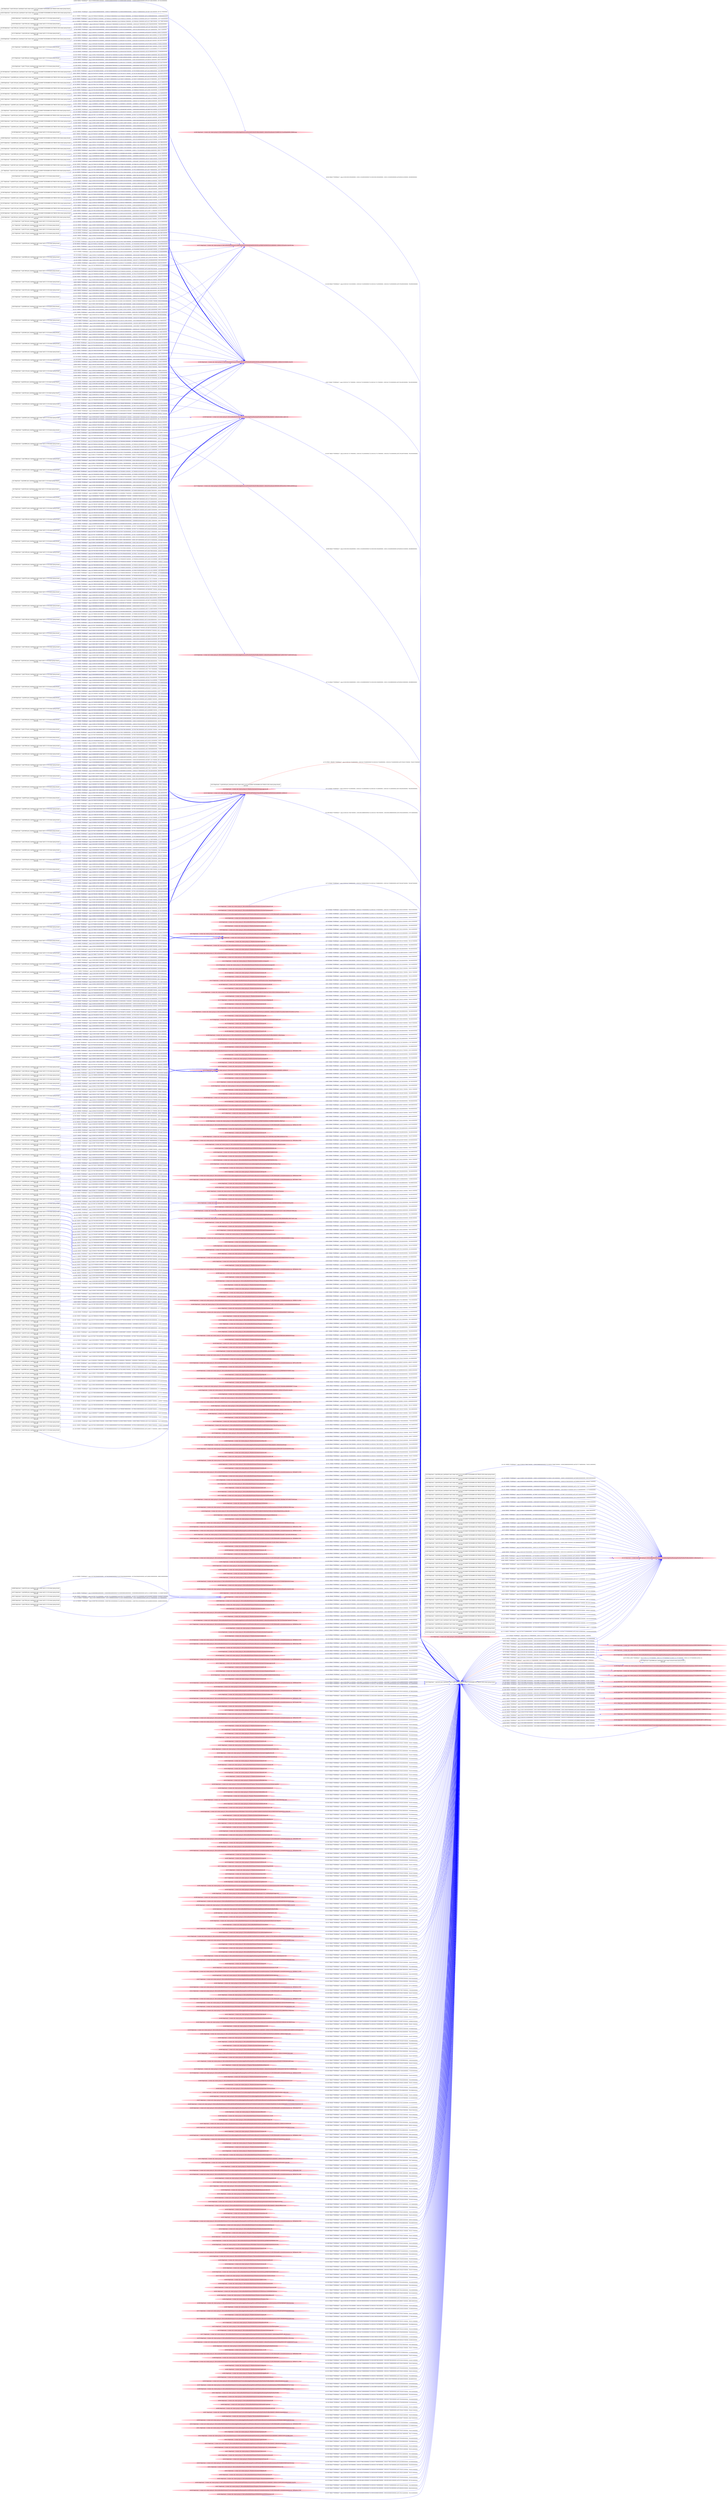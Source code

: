 digraph  {
rankdir=LR
"0"[color=black,label="id:0 HopCount: 0 pid:3896 proc_starttime:0 cmd: owner uid:null owner group id:null,\n null null", shape=box,style=solid];
"0" -> "0" [id=679,__obj="PROC_END"color=blue,label="id:679 PROC_END **NORMAL**  seqs:[1558112117075000000, 1558112117075000000] T:[1558112117075000000, 1558112117075000000] relT:[0, 0]",style=solid];
"1"[color=black,label="id:1 HopCount: -3 pid:5444 proc_starttime:0 cmd: owner uid:S-1-5-18 owner group id:null,\n null null", shape=box,style=solid];
"296"[color=pink,label="id:296 HopCount: -2 owner uid: owner group id: /Device/HarddiskVolume2/Users/admin/AppData/Roaming/Mozilla/Firefox/Profiles/lxkehh21.default/cookies.sqlite-wal ", shape=oval,style=filled];
"1" -> "296" [id=680,__obj="WRITE"color=blue,label="id:680 WRITE **NORMAL**  seqs:[1558032072845000000, 1558032699028000000] T:[1558032072845000000, 1558032699028000000] relT:[80044230000000, 79418047000000]",style=solid];
"105"[color=black,label="id:105 HopCount: -3 pid:5548 proc_starttime:0 cmd: owner uid:S-1-5-18 owner group id:null,\n null null", shape=box,style=solid];
"314"[color=pink,label="id:314 HopCount: -2 owner uid: owner group id: /Device/HarddiskVolume2/USERS/ADMIN/APPDATA/ROAMING/MOZILLA/FIREFOX/PROFILES/LXKEHH21.DEFAULT ", shape=oval,style=filled];
"105" -> "314" [id=681,__obj="WRITE"color=blue,label="id:681 WRITE **NORMAL**  seqs:[1558038640483000000, 1558038640483000000] T:[1558038640483000000, 1558038640483000000] relT:[73476592000000, 73476592000000]",style=solid];
"3"[color=black,label="id:3 HopCount: -3 pid:6656 proc_starttime:0 cmd: owner uid:S-1-5-18 owner group id:null,\n null null", shape=box,style=solid];
"3" -> "314" [id=682,__obj="WRITE"color=blue,label="id:682 WRITE **NORMAL**  seqs:[1557943778554000000, 1557943778554000000] T:[1557943778554000000, 1557943778554000000] relT:[168338521000000, 168338521000000]",style=solid];
"146"[color=black,label="id:146 HopCount: -3 pid:2960 proc_starttime:0 cmd: owner uid:S-1-5-18 owner group id:null,\n null null", shape=box,style=solid];
"289"[color=pink,label="id:289 HopCount: -2 owner uid: owner group id: /Device/HarddiskVolume2/Users/admin/AppData/Local/Mozilla/Firefox/Profiles/lxkehh21.default/thumbnails/ebc54f21fa1917afa51d2f9a4a015dbe.png ", shape=oval,style=filled];
"146" -> "289" [id=683,__obj="WRITE"color=blue,label="id:683 WRITE **NORMAL**  seqs:[1558025234344000000, 1558025234344000000] T:[1558025234344000000, 1558025234344000000] relT:[86882731000000, 86882731000000]",style=solid];
"81"[color=black,label="id:81 HopCount: -3 pid:2536 proc_starttime:0 cmd: owner uid:S-1-5-18 owner group id:null,\n null null", shape=box,style=solid];
"81" -> "314" [id=684,__obj="WRITE"color=blue,label="id:684 WRITE **NORMAL**  seqs:[1558028492031000000, 1558030279363000000] T:[1558028492031000000, 1558030279363000000] relT:[83625044000000, 81837712000000]",style=solid];
"244"[color=black,label="id:244 HopCount: -3 pid:8896 proc_starttime:0 cmd: owner uid:S-1-5-18 owner group id:null,\n null null", shape=box,style=solid];
"277"[color=pink,label="id:277 HopCount: -2 owner uid: owner group id: /Device/HarddiskVolume2/Users/admin/AppData/Local/Mozilla/Firefox/Profiles/lxkehh21.default/thumbnails/3b65b60c38f20a30d2a708961a64f0d6.png ", shape=oval,style=filled];
"244" -> "277" [id=685,__obj="WRITE"color=blue,label="id:685 WRITE **NORMAL**  seqs:[1557962956220000000, 1557962956220000000] T:[1557962956220000000, 1557962956220000000] relT:[149160855000000, 149160855000000]",style=solid];
"116"[color=black,label="id:116 HopCount: -3 pid:5816 proc_starttime:0 cmd: owner uid:S-1-5-18 owner group id:null,\n null null", shape=box,style=solid];
"116" -> "314" [id=686,__obj="WRITE"color=blue,label="id:686 WRITE **NORMAL**  seqs:[1558100790855000000, 1558101807883000000] T:[1558100790855000000, 1558101807883000000] relT:[11326220000000, 10309192000000]",style=solid];
"19"[color=black,label="id:19 HopCount: -1 pid:5432 proc_starttime:0 cmd: owner uid:S-1-5-21-231540947-922634896-4161786520-1004 owner group id:null,\n null null", shape=box,style=solid];
"263"[color=pink,label="id:263 HopCount: -2 owner uid: owner group id: /Device/HarddiskVolume2/Users/admin/AppData/Roaming/Microsoft/Windows/Recent/CustomDestinations/QC7KA04YX10B7U1G8P5X.temp ", shape=oval,style=filled];
"19" -> "263" [id=687,__obj="WRITE"color=blue,label="id:687 WRITE **NORMAL**  seqs:[1558105131059000000, 1558105131060000000] T:[1558105131059000000, 1558105131060000000] relT:[6986016000000, 6986015000000]",style=solid];
"203"[color=black,label="id:203 HopCount: -3 pid:8528 proc_starttime:0 cmd: owner uid:S-1-5-18 owner group id:null,\n null null", shape=box,style=solid];
"203" -> "314" [id=688,__obj="WRITE"color=blue,label="id:688 WRITE **NORMAL**  seqs:[1558010462513000000, 1558013691488000000] T:[1558010462513000000, 1558013691488000000] relT:[101654562000000, 98425587000000]",style=solid];
"260"[color=pink,label="id:260 HopCount: -2 owner uid: owner group id: /Device/HarddiskVolume2/Users/admin/AppData/Roaming/Microsoft/Windows/Recent/CustomDestinations/VZSS3WAABJZ4VOKD1CZS.temp ", shape=oval,style=filled];
"19" -> "260" [id=689,__obj="WRITE"color=blue,label="id:689 WRITE **NORMAL**  seqs:[1558109881849000000, 1558109881850000000] T:[1558109881849000000, 1558109881850000000] relT:[2235226000000, 2235225000000]",style=solid];
"126"[color=black,label="id:126 HopCount: -3 pid:1104 proc_starttime:0 cmd: owner uid:S-1-5-18 owner group id:null,\n null null", shape=box,style=solid];
"126" -> "314" [id=690,__obj="WRITE"color=blue,label="id:690 WRITE **NORMAL**  seqs:[1558032161127000000, 1558037399705000000] T:[1558032161127000000, 1558037399705000000] relT:[79955948000000, 74717370000000]",style=solid];
"131"[color=black,label="id:131 HopCount: -3 pid:4160 proc_starttime:0 cmd: owner uid:S-1-5-18 owner group id:null,\n null null", shape=box,style=solid];
"375"[color=pink,label="id:375 HopCount: -2 owner uid: owner group id: /Device/HarddiskVolume2/USERS/ADMIN/APPDATA/ROAMING/MOZILLA/FIREFOX/PROFILES/LXKEHH21.DEFAULT/PLACES.SQLITE-WAL ", shape=oval,style=filled];
"131" -> "375" [id=691,__obj="WRITE"color=blue,label="id:691 WRITE **NORMAL**  seqs:[1558030111323000000, 1558030111323000000] T:[1558030111323000000, 1558030111323000000] relT:[82005752000000, 82005752000000]",style=solid];
"256"[color=pink,label="id:256 HopCount: -2 owner uid: owner group id: /Device/HarddiskVolume2/Users/admin/AppData/Roaming/Microsoft/Windows/Recent/CustomDestinations/QO9EUK9EJT6MEQP0N6HN.temp ", shape=oval,style=filled];
"19" -> "256" [id=692,__obj="WRITE"color=blue,label="id:692 WRITE **NORMAL**  seqs:[1558108636552000000, 1558108636552000000] T:[1558108636552000000, 1558108636552000000] relT:[3480523000000, 3480523000000]",style=solid];
"72"[color=black,label="id:72 HopCount: -3 pid:4856 proc_starttime:0 cmd: owner uid:S-1-5-18 owner group id:null,\n null null", shape=box,style=solid];
"72" -> "314" [id=693,__obj="WRITE"color=blue,label="id:693 WRITE **NORMAL**  seqs:[1558014459773000000, 1558019712471000000] T:[1558014459773000000, 1558019712471000000] relT:[97657302000000, 92404604000000]",style=solid];
"21"[color=black,label="id:21 HopCount: -3 pid:6660 proc_starttime:0 cmd: owner uid:S-1-5-18 owner group id:null,\n null null", shape=box,style=solid];
"21" -> "375" [id=694,__obj="WRITE"color=blue,label="id:694 WRITE **NORMAL**  seqs:[1558044847834000000, 1558044847834000000] T:[1558044847834000000, 1558044847834000000] relT:[67269241000000, 67269241000000]",style=solid];
"98"[color=black,label="id:98 HopCount: -3 pid:6304 proc_starttime:0 cmd: owner uid:S-1-5-18 owner group id:null,\n null null", shape=box,style=solid];
"241"[color=pink,label="id:241 HopCount: -2 owner uid: owner group id: /Device/HarddiskVolume2/USERS/ADMIN/APPDATA/ROAMING/MOZILLA/FIREFOX/PROFILES/LXKEHH21.DEFAULT/EXTENSIONS.JSON ", shape=oval,style=filled];
"98" -> "241" [id=695,__obj="WRITE"color=blue,label="id:695 WRITE **NORMAL**  seqs:[1558027766824000000, 1558027766824000000] T:[1558027766824000000, 1558027766824000000] relT:[84350251000000, 84350251000000]",style=solid];
"5"[color=black,label="id:5 HopCount: -3 pid:320 proc_starttime:0 cmd: owner uid:S-1-5-18 owner group id:null,\n null null", shape=box,style=solid];
"5" -> "314" [id=696,__obj="WRITE"color=blue,label="id:696 WRITE **NORMAL**  seqs:[1557948052366000000, 1557948052366000000] T:[1557948052366000000, 1557948052366000000] relT:[164064709000000, 164064709000000]",style=solid];
"114"[color=black,label="id:114 HopCount: -3 pid:8292 proc_starttime:0 cmd: owner uid:S-1-5-18 owner group id:null,\n null null", shape=box,style=solid];
"114" -> "375" [id=697,__obj="WRITE"color=blue,label="id:697 WRITE **NORMAL**  seqs:[1558102514113000000, 1558102514113000000] T:[1558102514113000000, 1558102514113000000] relT:[9602962000000, 9602962000000]",style=solid];
"6"[color=black,label="id:6 HopCount: -3 pid:8080 proc_starttime:0 cmd: owner uid:S-1-5-18 owner group id:null,\n null null", shape=box,style=solid];
"6" -> "241" [id=698,__obj="WRITE"color=blue,label="id:698 WRITE **NORMAL**  seqs:[1557941368237000000, 1557941368237000000] T:[1557941368237000000, 1557941368237000000] relT:[170748838000000, 170748838000000]",style=solid];
"8"[color=black,label="id:8 HopCount: -3 pid:1528 proc_starttime:0 cmd: owner uid:S-1-5-21-231540947-922634896-4161786520-1004 owner group id:null,\n null null", shape=box,style=solid];
"8" -> "375" [id=699,__obj="WRITE"color=blue,label="id:699 WRITE **NORMAL**  seqs:[1558095406614000000, 1558095406665000000] T:[1558095406614000000, 1558095406665000000] relT:[16710461000000, 16710410000000]",style=solid];
"6" -> "314" [id=700,__obj="WRITE"color=blue,label="id:700 WRITE **NORMAL**  seqs:[1557940805301000000, 1557942147496000000] T:[1557940805301000000, 1557942147496000000] relT:[171311774000000, 169969579000000]",style=solid];
"107"[color=black,label="id:107 HopCount: -3 pid:876 proc_starttime:0 cmd: owner uid:S-1-5-18 owner group id:null,\n null null", shape=box,style=solid];
"107" -> "296" [id=701,__obj="WRITE"color=blue,label="id:701 WRITE **NORMAL**  seqs:[1557963096688000000, 1557965561257000000] T:[1557963096688000000, 1557965561257000000] relT:[149020387000000, 146555818000000]",style=solid];
"99"[color=black,label="id:99 HopCount: -3 pid:5508 proc_starttime:0 cmd: owner uid:S-1-5-18 owner group id:null,\n null null", shape=box,style=solid];
"99" -> "296" [id=702,__obj="WRITE"color=blue,label="id:702 WRITE **NORMAL**  seqs:[1558021826629000000, 1558021859565000000] T:[1558021826629000000, 1558021859565000000] relT:[90290446000000, 90257510000000]",style=solid];
"145"[color=black,label="id:145 HopCount: -3 pid:6752 proc_starttime:0 cmd: owner uid:S-1-5-18 owner group id:null,\n null null", shape=box,style=solid];
"145" -> "296" [id=703,__obj="WRITE"color=blue,label="id:703 WRITE **NORMAL**  seqs:[1557962203219000000, 1557962963036000000] T:[1557962203219000000, 1557962963036000000] relT:[149913856000000, 149154039000000]",style=solid];
"15"[color=black,label="id:15 HopCount: -3 pid:380 proc_starttime:0 cmd: owner uid:S-1-5-18 owner group id:null,\n null null", shape=box,style=solid];
"15" -> "314" [id=704,__obj="WRITE"color=blue,label="id:704 WRITE **NORMAL**  seqs:[1558008312276000000, 1558009356532000000] T:[1558008312276000000, 1558009356532000000] relT:[103804799000000, 102760543000000]",style=solid];
"39"[color=black,label="id:39 HopCount: -3 pid:2452 proc_starttime:0 cmd: owner uid:S-1-5-21-231540947-922634896-4161786520-1004 owner group id:null,\n null null", shape=box,style=solid];
"39" -> "296" [id=705,__obj="WRITE"color=blue,label="id:705 WRITE **NORMAL**  seqs:[1557946071082000000, 1557946072358000000] T:[1557946071082000000, 1557946072358000000] relT:[166045993000000, 166044717000000]",style=solid];
"312"[color=black,label="id:312 HopCount: -3 pid:1188 proc_starttime:0 cmd: owner uid:S-1-5-18 owner group id:null,\n null null", shape=box,style=solid];
"312" -> "314" [id=706,__obj="WRITE"color=blue,label="id:706 WRITE **NORMAL**  seqs:[1557957758249000000, 1557960566496000000] T:[1557957758249000000, 1557960566496000000] relT:[154358826000000, 151550579000000]",style=solid];
"18"[color=black,label="id:18 HopCount: -3 pid:7132 proc_starttime:0 cmd: owner uid:S-1-5-18 owner group id:null,\n null null", shape=box,style=solid];
"18" -> "314" [id=707,__obj="WRITE"color=blue,label="id:707 WRITE **NORMAL**  seqs:[1558027176042000000, 1558027176043000000] T:[1558027176042000000, 1558027176043000000] relT:[84941033000000, 84941032000000]",style=solid];
"167"[color=black,label="id:167 HopCount: -3 pid:8380 proc_starttime:0 cmd: owner uid:S-1-5-18 owner group id:null,\n null null", shape=box,style=solid];
"167" -> "296" [id=708,__obj="WRITE"color=blue,label="id:708 WRITE **NORMAL**  seqs:[1557955668828000000, 1557955668828000000] T:[1557955668828000000, 1557955668828000000] relT:[156448247000000, 156448247000000]",style=solid];
"21" -> "296" [id=709,__obj="WRITE"color=blue,label="id:709 WRITE **NORMAL**  seqs:[1558045001894000000, 1558045001894000000] T:[1558045001894000000, 1558045001894000000] relT:[67115181000000, 67115181000000]",style=solid];
"138"[color=black,label="id:138 HopCount: -3 pid:3620 proc_starttime:0 cmd: owner uid:S-1-5-18 owner group id:null,\n null null", shape=box,style=solid];
"138" -> "314" [id=710,__obj="WRITE"color=blue,label="id:710 WRITE **NORMAL**  seqs:[1557967275432000000, 1557968064214000000] T:[1557967275432000000, 1557968064214000000] relT:[144841643000000, 144052861000000]",style=solid];
"19" -> "0" [id=711,__obj="PROC_CREATE"color=red,label="id:711 PROC_CREATE **NORMAL**  seqs:[1558112117063000000, 1558112117063000000] T:[1558112117063000000, 1558112117063000000] relT:[12000000, 12000000]",style=solid];
"114" -> "296" [id=712,__obj="WRITE"color=blue,label="id:712 WRITE **NORMAL**  seqs:[1558102128841000000, 1558103969489000000] T:[1558102128841000000, 1558103969489000000] relT:[9988234000000, 8147586000000]",style=solid];
"151"[color=black,label="id:151 HopCount: -3 pid:7696 proc_starttime:0 cmd: owner uid:S-1-5-18 owner group id:null,\n null null", shape=box,style=solid];
"151" -> "314" [id=713,__obj="WRITE"color=blue,label="id:713 WRITE **NORMAL**  seqs:[1558011736290000000, 1558013801203000000] T:[1558011736290000000, 1558013801203000000] relT:[100380785000000, 98315872000000]",style=solid];
"33"[color=black,label="id:33 HopCount: -3 pid:8352 proc_starttime:0 cmd: owner uid:S-1-5-18 owner group id:null,\n null null", shape=box,style=solid];
"33" -> "296" [id=714,__obj="WRITE"color=blue,label="id:714 WRITE **NORMAL**  seqs:[1558021551802000000, 1558021905827000000] T:[1558021551802000000, 1558021905827000000] relT:[90565273000000, 90211248000000]",style=solid];
"41"[color=black,label="id:41 HopCount: -3 pid:8280 proc_starttime:0 cmd: owner uid:S-1-5-18 owner group id:null,\n null null", shape=box,style=solid];
"41" -> "314" [id=715,__obj="WRITE"color=blue,label="id:715 WRITE **NORMAL**  seqs:[1558037593749000000, 1558039315612000000] T:[1558037593749000000, 1558039315612000000] relT:[74523326000000, 72801463000000]",style=solid];
"23"[color=pink,label="id:23 HopCount: -1 owner uid: owner group id: /Device/HarddiskVolume2/Windows/System32/drivers/etc/networks ", shape=oval,style=filled];
"23" -> "0" [id=716,__obj="READ"color=blue,label="id:716 READ **NORMAL**  seqs:[1558112117064000000, 1558112117074000000] T:[1558112117064000000, 1558112117074000000] relT:[11000000, 1000000]",style=solid];
"27"[color=black,label="id:27 HopCount: -3 pid:8476 proc_starttime:0 cmd: owner uid:S-1-5-21-231540947-922634896-4161786520-1004 owner group id:null,\n null null", shape=box,style=solid];
"27" -> "296" [id=717,__obj="WRITE"color=blue,label="id:717 WRITE **NORMAL**  seqs:[1558025250433000000, 1558032129665000000] T:[1558025250433000000, 1558032129665000000] relT:[86866642000000, 79987410000000]",style=solid];
"35"[color=black,label="id:35 HopCount: -3 pid:6444 proc_starttime:0 cmd: owner uid:S-1-5-18 owner group id:null,\n null null", shape=box,style=solid];
"35" -> "314" [id=718,__obj="WRITE"color=blue,label="id:718 WRITE **NORMAL**  seqs:[1557945722468000000, 1557947691833000000] T:[1557945722468000000, 1557947691833000000] relT:[166394607000000, 164425242000000]",style=solid];
"57"[color=black,label="id:57 HopCount: -3 pid:6644 proc_starttime:0 cmd: owner uid:S-1-5-18 owner group id:null,\n null null", shape=box,style=solid];
"57" -> "314" [id=719,__obj="WRITE"color=blue,label="id:719 WRITE **NORMAL**  seqs:[1558095086026000000, 1558097298747000000] T:[1558095086026000000, 1558097298747000000] relT:[17031049000000, 14818328000000]",style=solid];
"25"[color=black,label="id:25 HopCount: -2 pid:6188 proc_starttime:0 cmd: owner uid:S-1-5-21-231540947-922634896-4161786520-1004 owner group id:null,\n null null", shape=box,style=solid];
"25" -> "19" [id=720,__obj="PROC_CREATE"color=red,label="id:720 PROC_CREATE **NORMAL**  seqs:[1558104173548000000, 1558104173548000000] T:[1558104173548000000, 1558104173548000000] relT:[7943527000000, 7943527000000]",style=solid];
"183"[color=black,label="id:183 HopCount: -3 pid:1524 proc_starttime:0 cmd: owner uid:S-1-5-18 owner group id:null,\n null null", shape=box,style=solid];
"183" -> "296" [id=721,__obj="WRITE"color=blue,label="id:721 WRITE **NORMAL**  seqs:[1557953214351000000, 1557953322057000000] T:[1557953214351000000, 1557953322057000000] relT:[158902724000000, 158795018000000]",style=solid];
"61"[color=black,label="id:61 HopCount: -3 pid:1276 proc_starttime:0 cmd: owner uid:S-1-5-18 owner group id:null,\n null null", shape=box,style=solid];
"61" -> "314" [id=722,__obj="WRITE"color=blue,label="id:722 WRITE **NORMAL**  seqs:[1557955716666000000, 1557955786158000000] T:[1557955716666000000, 1557955786158000000] relT:[156400409000000, 156330917000000]",style=solid];
"29"[color=pink,label="id:29 HopCount: -2 owner uid: owner group id: /Windows/System32/twinapi.appcore.dll ", shape=oval,style=filled];
"29" -> "19" [id=723,__obj="READ"color=blue,label="id:723 READ **NORMAL**  seqs:[1558104174140000000, 1558104174140000000] T:[1558104174140000000, 1558104174140000000] relT:[7942935000000, 7942935000000]",style=solid];
"30"[color=pink,label="id:30 HopCount: -2 owner uid: owner group id: /Device/HarddiskVolume2/Users/admin/AppData/Local/Mozilla/Firefox/Profiles/lxkehh21.default/thumbnails/668d0c4da7ce29b7503477ca8c91e8c0.png ", shape=oval,style=filled];
"30" -> "19" [id=724,__obj="READ"color=blue,label="id:724 READ **NORMAL**  seqs:[1558105812846000000, 1558111534386000000] T:[1558105812846000000, 1558111534386000000] relT:[6304229000000, 582689000000]",style=solid];
"32"[color=pink,label="id:32 HopCount: -2 owner uid: owner group id: /Device/HarddiskVolume2/Windows/System32/oleaut32.dll ", shape=oval,style=filled];
"32" -> "19" [id=725,__obj="READ"color=blue,label="id:725 READ **NORMAL**  seqs:[1558104173588000000, 1558104173588000000] T:[1558104173588000000, 1558104173588000000] relT:[7943487000000, 7943487000000]",style=solid];
"34"[color=pink,label="id:34 HopCount: -2 owner uid: owner group id: /Device/HarddiskVolume2/Windows/System32/pnrpnsp.dll ", shape=oval,style=filled];
"34" -> "19" [id=726,__obj="READ"color=blue,label="id:726 READ **NORMAL**  seqs:[1558104173765000000, 1558104173765000000] T:[1558104173765000000, 1558104173765000000] relT:[7943310000000, 7943310000000]",style=solid];
"37"[color=pink,label="id:37 HopCount: -2 owner uid: owner group id: /Device/HarddiskVolume2/Users/admin/AppData/Roaming/Microsoft/Windows/Recent/CustomDestinations/7e10931f60e0ad93.customDestinations-ms~RFf98383d.TMP ", shape=oval,style=filled];
"37" -> "19" [id=727,__obj="READ"color=blue,label="id:727 READ **NORMAL**  seqs:[1558107107482000000, 1558107107485000000] T:[1558107107482000000, 1558107107485000000] relT:[5009593000000, 5009590000000]",style=solid];
"40"[color=pink,label="id:40 HopCount: -2 owner uid: owner group id: /Windows/System32/msvcrt.dll ", shape=oval,style=filled];
"40" -> "19" [id=728,__obj="READ"color=blue,label="id:728 READ **NORMAL**  seqs:[1558104173551000000, 1558104173551000000] T:[1558104173551000000, 1558104173551000000] relT:[7943524000000, 7943524000000]",style=solid];
"191"[color=black,label="id:191 HopCount: -3 pid:8572 proc_starttime:0 cmd: owner uid:S-1-5-18 owner group id:null,\n null null", shape=box,style=solid];
"191" -> "296" [id=729,__obj="WRITE"color=blue,label="id:729 WRITE **NORMAL**  seqs:[1557962595799000000, 1557962719381000000] T:[1557962595799000000, 1557962719381000000] relT:[149521276000000, 149397694000000]",style=solid];
"239"[color=black,label="id:239 HopCount: -3 pid:5880 proc_starttime:0 cmd: owner uid:S-1-5-18 owner group id:null,\n null null", shape=box,style=solid];
"239" -> "314" [id=730,__obj="WRITE"color=blue,label="id:730 WRITE **NORMAL**  seqs:[1558101775132000000, 1558103711814000000] T:[1558101775132000000, 1558103711814000000] relT:[10341943000000, 8405261000000]",style=solid];
"318"[color=black,label="id:318 HopCount: -3 pid:8832 proc_starttime:0 cmd: owner uid:S-1-5-18 owner group id:null,\n null null", shape=box,style=solid];
"318" -> "296" [id=731,__obj="WRITE"color=blue,label="id:731 WRITE **NORMAL**  seqs:[1557949741837000000, 1557949741837000000] T:[1557949741837000000, 1557949741837000000] relT:[162375238000000, 162375238000000]",style=solid];
"673"[color=black,label="id:673 HopCount: -3 pid:6788 proc_starttime:0 cmd: owner uid:S-1-5-18 owner group id:null,\n null null", shape=box,style=solid];
"673" -> "314" [id=732,__obj="WRITE"color=blue,label="id:732 WRITE **NORMAL**  seqs:[1558049046147000000, 1558049046147000000] T:[1558049046147000000, 1558049046147000000] relT:[63070928000000, 63070928000000]",style=solid];
"134"[color=black,label="id:134 HopCount: -3 pid:6024 proc_starttime:0 cmd: owner uid:S-1-5-18 owner group id:null,\n null null", shape=box,style=solid];
"134" -> "296" [id=733,__obj="WRITE"color=blue,label="id:733 WRITE **NORMAL**  seqs:[1557959601035000000, 1557963079238000000] T:[1557959601035000000, 1557963079238000000] relT:[152516040000000, 149037837000000]",style=solid];
"207"[color=black,label="id:207 HopCount: -3 pid:8452 proc_starttime:0 cmd: owner uid:S-1-5-18 owner group id:null,\n null null", shape=box,style=solid];
"207" -> "314" [id=734,__obj="WRITE"color=blue,label="id:734 WRITE **NORMAL**  seqs:[1558045073954000000, 1558045073954000000] T:[1558045073954000000, 1558045073954000000] relT:[67043121000000, 67043121000000]",style=solid];
"159"[color=black,label="id:159 HopCount: -3 pid:5500 proc_starttime:0 cmd: owner uid:S-1-5-18 owner group id:null,\n null null", shape=box,style=solid];
"159" -> "314" [id=735,__obj="WRITE"color=blue,label="id:735 WRITE **NORMAL**  seqs:[1557947745269000000, 1557947745269000000] T:[1557947745269000000, 1557947745269000000] relT:[164371806000000, 164371806000000]",style=solid];
"213"[color=black,label="id:213 HopCount: -3 pid:6132 proc_starttime:0 cmd: owner uid:S-1-5-18 owner group id:null,\n null null", shape=box,style=solid];
"213" -> "314" [id=736,__obj="WRITE"color=blue,label="id:736 WRITE **NORMAL**  seqs:[1557964945145000000, 1557968307387000000] T:[1557964945145000000, 1557968307387000000] relT:[147171930000000, 143809688000000]",style=solid];
"46"[color=black,label="id:46 HopCount: -3 pid:208 proc_starttime:0 cmd: owner uid:S-1-5-21-231540947-922634896-4161786520-1004 owner group id:null,\n null null", shape=box,style=solid];
"46" -> "296" [id=737,__obj="WRITE"color=blue,label="id:737 WRITE **NORMAL**  seqs:[1558102016498000000, 1558102016500000000] T:[1558102016498000000, 1558102016500000000] relT:[10100577000000, 10100575000000]",style=solid];
"49"[color=black,label="id:49 HopCount: -3 pid:4888 proc_starttime:0 cmd: owner uid:S-1-5-21-231540947-922634896-4161786520-1004 owner group id:null,\n null null", shape=box,style=solid];
"49" -> "296" [id=738,__obj="WRITE"color=blue,label="id:738 WRITE **NORMAL**  seqs:[1558043876101000000, 1558043957624000000] T:[1558043876101000000, 1558043957624000000] relT:[68240974000000, 68159451000000]",style=solid];
"50"[color=black,label="id:50 HopCount: -3 pid:3104 proc_starttime:0 cmd: owner uid:S-1-5-18 owner group id:null,\n null null", shape=box,style=solid];
"50" -> "314" [id=739,__obj="WRITE"color=blue,label="id:739 WRITE **NORMAL**  seqs:[1558047424888000000, 1558048324612000000] T:[1558047424888000000, 1558048324612000000] relT:[64692187000000, 63792463000000]",style=solid];
"141"[color=black,label="id:141 HopCount: -3 pid:7448 proc_starttime:0 cmd: owner uid:S-1-5-18 owner group id:null,\n null null", shape=box,style=solid];
"141" -> "296" [id=740,__obj="WRITE"color=blue,label="id:740 WRITE **NORMAL**  seqs:[1558015861751000000, 1558031904415000000] T:[1558015861751000000, 1558031904415000000] relT:[96255324000000, 80212660000000]",style=solid];
"53"[color=black,label="id:53 HopCount: -3 pid:2916 proc_starttime:0 cmd: owner uid:S-1-5-18 owner group id:null,\n null null", shape=box,style=solid];
"53" -> "314" [id=741,__obj="WRITE"color=blue,label="id:741 WRITE **NORMAL**  seqs:[1558015994085000000, 1558016368293000000] T:[1558015994085000000, 1558016368293000000] relT:[96122990000000, 95748782000000]",style=solid];
"54"[color=black,label="id:54 HopCount: -3 pid:1776 proc_starttime:0 cmd: owner uid:S-1-5-18 owner group id:null,\n null null", shape=box,style=solid];
"54" -> "296" [id=742,__obj="WRITE"color=blue,label="id:742 WRITE **NORMAL**  seqs:[1558050560585000000, 1558050560585000000] T:[1558050560585000000, 1558050560585000000] relT:[61556490000000, 61556490000000]",style=solid];
"182"[color=black,label="id:182 HopCount: -3 pid:6632 proc_starttime:0 cmd: owner uid:S-1-5-18 owner group id:null,\n null null", shape=box,style=solid];
"182" -> "314" [id=743,__obj="WRITE"color=blue,label="id:743 WRITE **NORMAL**  seqs:[1558038673195000000, 1558041775868000000] T:[1558038673195000000, 1558041775868000000] relT:[73443880000000, 70341207000000]",style=solid];
"101"[color=black,label="id:101 HopCount: -3 pid:5096 proc_starttime:0 cmd: owner uid:S-1-5-18 owner group id:null,\n null null", shape=box,style=solid];
"101" -> "296" [id=744,__obj="WRITE"color=blue,label="id:744 WRITE **NORMAL**  seqs:[1557951584544000000, 1557951863278000000] T:[1557951584544000000, 1557951863278000000] relT:[160532531000000, 160253797000000]",style=solid];
"666"[color=black,label="id:666 HopCount: -3 pid:432 proc_starttime:0 cmd: owner uid:S-1-5-18 owner group id:null,\n null null", shape=box,style=solid];
"666" -> "314" [id=745,__obj="WRITE"color=blue,label="id:745 WRITE **NORMAL**  seqs:[1557943605739000000, 1557943605739000000] T:[1557943605739000000, 1557943605739000000] relT:[168511336000000, 168511336000000]",style=solid];
"56"[color=pink,label="id:56 HopCount: -2 owner uid: owner group id: /Device/HarddiskVolume2/Windows/Fonts/seguisym.ttf ", shape=oval,style=filled];
"56" -> "19" [id=746,__obj="READ"color=blue,label="id:746 READ **NORMAL**  seqs:[1558105812922000000, 1558105812922000000] T:[1558105812922000000, 1558105812922000000] relT:[6304153000000, 6304153000000]",style=solid];
"58"[color=pink,label="id:58 HopCount: -2 owner uid: owner group id: /Windows/System32/combase.dll ", shape=oval,style=filled];
"58" -> "19" [id=747,__obj="READ"color=blue,label="id:747 READ **NORMAL**  seqs:[1558104173581000000, 1558104173581000000] T:[1558104173581000000, 1558104173581000000] relT:[7943494000000, 7943494000000]",style=solid];
"60"[color=pink,label="id:60 HopCount: -2 owner uid: owner group id: /Device/HarddiskVolume2/Windows/Fonts/segoeuii.ttf ", shape=oval,style=filled];
"60" -> "19" [id=748,__obj="READ"color=blue,label="id:748 READ **NORMAL**  seqs:[1558104174556000000, 1558104174556000000] T:[1558104174556000000, 1558104174556000000] relT:[7942519000000, 7942519000000]",style=solid];
"62"[color=pink,label="id:62 HopCount: -2 owner uid: owner group id: /Device/HarddiskVolume2/Users/admin/AppData/Roaming/Microsoft/Windows/Recent/CustomDestinations/7e10931f60e0ad93.customDestinations-ms~RFfc28de2.TMP ", shape=oval,style=filled];
"62" -> "19" [id=749,__obj="READ"color=blue,label="id:749 READ **NORMAL**  seqs:[1558109881915000000, 1558109881917000000] T:[1558109881915000000, 1558109881917000000] relT:[2235160000000, 2235158000000]",style=solid];
"65"[color=pink,label="id:65 HopCount: -2 owner uid: owner group id: /Device/HarddiskVolume2/Users/admin/AppData/Roaming/Microsoft/Windows/Recent/CustomDestinations/RCQKFHM5C282Z0ZR004S.temp ", shape=oval,style=filled];
"65" -> "19" [id=750,__obj="READ"color=blue,label="id:750 READ **NORMAL**  seqs:[1558108756573000000, 1558108756658000000] T:[1558108756573000000, 1558108756658000000] relT:[3360502000000, 3360417000000]",style=solid];
"67"[color=black,label="id:67 HopCount: -3 pid:8092 proc_starttime:0 cmd: owner uid:S-1-5-18 owner group id:null,\n null null", shape=box,style=solid];
"181"[color=pink,label="id:181 HopCount: -2 owner uid: owner group id: /Device/HarddiskVolume2/USERS/ADMIN/APPDATA/LOCAL/MOZILLA/FIREFOX/PROFILES/LXKEHH21.DEFAULT ", shape=oval,style=filled];
"67" -> "181" [id=751,__obj="WRITE"color=blue,label="id:751 WRITE **NORMAL**  seqs:[1558028225932000000, 1558028242336000000] T:[1558028225932000000, 1558028242336000000] relT:[83891143000000, 83874739000000]",style=solid];
"244" -> "296" [id=752,__obj="WRITE"color=blue,label="id:752 WRITE **NORMAL**  seqs:[1557962628510000000, 1557962743905000000] T:[1557962628510000000, 1557962743905000000] relT:[149488565000000, 149373170000000]",style=solid];
"68"[color=black,label="id:68 HopCount: -3 pid:8204 proc_starttime:0 cmd: owner uid:S-1-5-18 owner group id:null,\n null null", shape=box,style=solid];
"68" -> "314" [id=753,__obj="WRITE"color=blue,label="id:753 WRITE **NORMAL**  seqs:[1557985040896000000, 1557985040896000000] T:[1557985040896000000, 1557985040896000000] relT:[127076179000000, 127076179000000]",style=solid];
"69"[color=black,label="id:69 HopCount: -3 pid:1100 proc_starttime:0 cmd: owner uid:S-1-5-21-231540947-922634896-4161786520-1004 owner group id:null,\n null null", shape=box,style=solid];
"69" -> "296" [id=754,__obj="WRITE"color=blue,label="id:754 WRITE **NORMAL**  seqs:[1557950176127000000, 1557950279932000000] T:[1557950176127000000, 1557950279932000000] relT:[161940948000000, 161837143000000]",style=solid];
"13"[color=black,label="id:13 HopCount: -3 pid:6332 proc_starttime:0 cmd: owner uid:S-1-5-18 owner group id:null,\n null null", shape=box,style=solid];
"13" -> "314" [id=755,__obj="WRITE"color=blue,label="id:755 WRITE **NORMAL**  seqs:[1558020930874000000, 1558021508415000000] T:[1558020930874000000, 1558021508415000000] relT:[91186201000000, 90608660000000]",style=solid];
"73"[color=black,label="id:73 HopCount: -3 pid:1596 proc_starttime:0 cmd: owner uid:S-1-5-18 owner group id:null,\n null null", shape=box,style=solid];
"73" -> "296" [id=756,__obj="WRITE"color=blue,label="id:756 WRITE **NORMAL**  seqs:[1558015854936000000, 1558015854936000000] T:[1558015854936000000, 1558015854936000000] relT:[96262139000000, 96262139000000]",style=solid];
"71"[color=black,label="id:71 HopCount: -3 pid:7896 proc_starttime:0 cmd: owner uid:S-1-5-18 owner group id:null,\n null null", shape=box,style=solid];
"71" -> "314" [id=757,__obj="WRITE"color=blue,label="id:757 WRITE **NORMAL**  seqs:[1557948024691000000, 1557948395293000000] T:[1557948024691000000, 1557948395293000000] relT:[164092384000000, 163721782000000]",style=solid];
"77"[color=black,label="id:77 HopCount: -3 pid:728 proc_starttime:0 cmd: owner uid:S-1-5-18 owner group id:null,\n null null", shape=box,style=solid];
"77" -> "314" [id=758,__obj="WRITE"color=blue,label="id:758 WRITE **NORMAL**  seqs:[1557997208698000000, 1557997208698000000] T:[1557997208698000000, 1557997208698000000] relT:[114908377000000, 114908377000000]",style=solid];
"74"[color=black,label="id:74 HopCount: -3 pid:532 proc_starttime:0 cmd: owner uid:S-1-5-18 owner group id:null,\n null null", shape=box,style=solid];
"74" -> "181" [id=759,__obj="WRITE"color=blue,label="id:759 WRITE **NORMAL**  seqs:[1558042461457000000, 1558043984877000000] T:[1558042461457000000, 1558043984877000000] relT:[69655618000000, 68132198000000]",style=solid];
"110"[color=black,label="id:110 HopCount: -3 pid:2756 proc_starttime:0 cmd: owner uid:S-1-5-18 owner group id:null,\n null null", shape=box,style=solid];
"110" -> "296" [id=760,__obj="WRITE"color=blue,label="id:760 WRITE **NORMAL**  seqs:[1558034171151000000, 1558034184699000000] T:[1558034171151000000, 1558034184699000000] relT:[77945924000000, 77932376000000]",style=solid];
"78"[color=black,label="id:78 HopCount: -3 pid:5848 proc_starttime:0 cmd: owner uid:S-1-5-18 owner group id:null,\n null null", shape=box,style=solid];
"78" -> "181" [id=761,__obj="WRITE"color=blue,label="id:761 WRITE **NORMAL**  seqs:[1557945722468000000, 1557951429405000000] T:[1557945722468000000, 1557951429405000000] relT:[166394607000000, 160687670000000]",style=solid];
"199"[color=black,label="id:199 HopCount: -3 pid:940 proc_starttime:0 cmd: owner uid:S-1-5-18 owner group id:null,\n null null", shape=box,style=solid];
"199" -> "296" [id=762,__obj="WRITE"color=blue,label="id:762 WRITE **NORMAL**  seqs:[1557941503171000000, 1557941503171000000] T:[1557941503171000000, 1557941503171000000] relT:[170613904000000, 170613904000000]",style=solid];
"11"[color=black,label="id:11 HopCount: -3 pid:4460 proc_starttime:0 cmd: owner uid:S-1-5-18 owner group id:null,\n null null", shape=box,style=solid];
"11" -> "296" [id=763,__obj="WRITE"color=blue,label="id:763 WRITE **NORMAL**  seqs:[1557955792930000000, 1557955792930000000] T:[1557955792930000000, 1557955792930000000] relT:[156324145000000, 156324145000000]",style=solid];
"87"[color=black,label="id:87 HopCount: -3 pid:6176 proc_starttime:0 cmd: owner uid:S-1-5-18 owner group id:null,\n null null", shape=box,style=solid];
"87" -> "314" [id=764,__obj="WRITE"color=blue,label="id:764 WRITE **NORMAL**  seqs:[1557945316371000000, 1557945316371000000] T:[1557945316371000000, 1557945316371000000] relT:[166800704000000, 166800704000000]",style=solid];
"81" -> "181" [id=765,__obj="WRITE"color=blue,label="id:765 WRITE **NORMAL**  seqs:[1558030279363000000, 1558030279363000000] T:[1558030279363000000, 1558030279363000000] relT:[81837712000000, 81837712000000]",style=solid];
"42"[color=black,label="id:42 HopCount: -3 pid:6652 proc_starttime:0 cmd: owner uid:S-1-5-18 owner group id:null,\n null null", shape=box,style=solid];
"42" -> "296" [id=766,__obj="WRITE"color=blue,label="id:766 WRITE **NORMAL**  seqs:[1558043924639000000, 1558044965072000000] T:[1558043924639000000, 1558044965072000000] relT:[68192436000000, 67152003000000]",style=solid];
"83"[color=black,label="id:83 HopCount: -3 pid:6836 proc_starttime:0 cmd: owner uid:S-1-5-18 owner group id:null,\n null null", shape=box,style=solid];
"83" -> "314" [id=767,__obj="WRITE"color=blue,label="id:767 WRITE **NORMAL**  seqs:[1558011302544000000, 1558013915740000000] T:[1558011302544000000, 1558013915740000000] relT:[100814531000000, 98201335000000]",style=solid];
"84"[color=black,label="id:84 HopCount: -3 pid:4332 proc_starttime:0 cmd: owner uid:S-1-5-21-231540947-922634896-4161786520-1004 owner group id:null,\n null null", shape=box,style=solid];
"84" -> "296" [id=768,__obj="WRITE"color=blue,label="id:768 WRITE **NORMAL**  seqs:[1558021175226000000, 1558021175318000000] T:[1558021175226000000, 1558021175318000000] relT:[90941849000000, 90941757000000]",style=solid];
"12"[color=black,label="id:12 HopCount: -3 pid:320 proc_starttime:0 cmd: owner uid:S-1-5-18 owner group id:null,\n null null", shape=box,style=solid];
"12" -> "314" [id=769,__obj="WRITE"color=blue,label="id:769 WRITE **NORMAL**  seqs:[1558054558784000000, 1558054661910000000] T:[1558054558784000000, 1558054661910000000] relT:[57558291000000, 57455165000000]",style=solid];
"82"[color=pink,label="id:82 HopCount: -2 owner uid: owner group id: /Windows/System32/sppc.dll ", shape=oval,style=filled];
"82" -> "19" [id=770,__obj="READ"color=blue,label="id:770 READ **NORMAL**  seqs:[1558104294828000000, 1558104294828000000] T:[1558104294828000000, 1558104294828000000] relT:[7822247000000, 7822247000000]",style=solid];
"42" -> "181" [id=771,__obj="WRITE"color=blue,label="id:771 WRITE **NORMAL**  seqs:[1558045430640000000, 1558046037769000000] T:[1558045430640000000, 1558046037769000000] relT:[66686435000000, 66079306000000]",style=solid];
"242"[color=black,label="id:242 HopCount: -3 pid:8656 proc_starttime:0 cmd: owner uid:S-1-5-18 owner group id:null,\n null null", shape=box,style=solid];
"242" -> "314" [id=772,__obj="WRITE"color=blue,label="id:772 WRITE **NORMAL**  seqs:[1558051087515000000, 1558051495163000000] T:[1558051087515000000, 1558051495163000000] relT:[61029560000000, 60621912000000]",style=solid];
"86"[color=pink,label="id:86 HopCount: -2 owner uid: owner group id: /Device/HarddiskVolume2/users/admin/AppData/Roaming/Mozilla/Firefox/Profiles/lxkehh21.default/crashes/events ", shape=oval,style=filled];
"86" -> "19" [id=773,__obj="READ"color=blue,label="id:773 READ **NORMAL**  seqs:[1558104173648000000, 1558104174466000000] T:[1558104173648000000, 1558104174466000000] relT:[7943427000000, 7942609000000]",style=solid];
"89"[color=pink,label="id:89 HopCount: -2 owner uid: owner group id: /Windows/System32/sspicli.dll ", shape=oval,style=filled];
"89" -> "19" [id=774,__obj="READ"color=blue,label="id:774 READ **NORMAL**  seqs:[1558104174610000000, 1558104174610000000] T:[1558104174610000000, 1558104174610000000] relT:[7942465000000, 7942465000000]",style=solid];
"92"[color=pink,label="id:92 HopCount: -2 owner uid: owner group id: /Device/HarddiskVolume2/Users/admin/AppData/Roaming/Microsoft/Windows/Recent/CustomDestinations/7e10931f60e0ad93.customDestinations-ms~RFf948e7e.TMP ", shape=oval,style=filled];
"92" -> "19" [id=775,__obj="READ"color=blue,label="id:775 READ **NORMAL**  seqs:[1558106867420000000, 1558106867423000000] T:[1558106867420000000, 1558106867423000000] relT:[5249655000000, 5249652000000]",style=solid];
"95"[color=pink,label="id:95 HopCount: -2 owner uid: owner group id: /Device/HarddiskVolume2/Windows/System32/dbgcore.dll ", shape=oval,style=filled];
"95" -> "19" [id=776,__obj="READ"color=blue,label="id:776 READ **NORMAL**  seqs:[1558104173596000000, 1558104173596000000] T:[1558104173596000000, 1558104173596000000] relT:[7943479000000, 7943479000000]",style=solid];
"72" -> "181" [id=777,__obj="WRITE"color=blue,label="id:777 WRITE **NORMAL**  seqs:[1558014459775000000, 1558017081703000000] T:[1558014459775000000, 1558017081703000000] relT:[97657300000000, 95035372000000]",style=solid];
"101" -> "181" [id=778,__obj="WRITE"color=blue,label="id:778 WRITE **NORMAL**  seqs:[1557951606382000000, 1557951606382000000] T:[1557951606382000000, 1557951606382000000] relT:[160510693000000, 160510693000000]",style=solid];
"176"[color=black,label="id:176 HopCount: -3 pid:6496 proc_starttime:0 cmd: owner uid:S-1-5-18 owner group id:null,\n null null", shape=box,style=solid];
"176" -> "296" [id=779,__obj="WRITE"color=blue,label="id:779 WRITE **NORMAL**  seqs:[1557964607880000000, 1557964609248000000] T:[1557964607880000000, 1557964609248000000] relT:[147509195000000, 147507827000000]",style=solid];
"666" -> "296" [id=780,__obj="WRITE"color=blue,label="id:780 WRITE **NORMAL**  seqs:[1557943562092000000, 1557943562092000000] T:[1557943562092000000, 1557943562092000000] relT:[168554983000000, 168554983000000]",style=solid];
"103"[color=black,label="id:103 HopCount: -3 pid:2228 proc_starttime:0 cmd: owner uid:S-1-5-21-231540947-922634896-4161786520-1004 owner group id:null,\n null null", shape=box,style=solid];
"103" -> "296" [id=781,__obj="WRITE"color=blue,label="id:781 WRITE **NORMAL**  seqs:[1558054570221000000, 1558054636888000000] T:[1558054570221000000, 1558054636888000000] relT:[57546854000000, 57480187000000]",style=solid];
"105" -> "181" [id=782,__obj="WRITE"color=blue,label="id:782 WRITE **NORMAL**  seqs:[1558038640453000000, 1558038640453000000] T:[1558038640453000000, 1558038640453000000] relT:[73476622000000, 73476622000000]",style=solid];
"107" -> "181" [id=783,__obj="WRITE"color=blue,label="id:783 WRITE **NORMAL**  seqs:[1557965516188000000, 1557965516188000000] T:[1557965516188000000, 1557965516188000000] relT:[146600887000000, 146600887000000]",style=solid];
"108"[color=black,label="id:108 HopCount: -3 pid:7568 proc_starttime:0 cmd: owner uid:S-1-5-21-231540947-922634896-4161786520-1004 owner group id:null,\n null null", shape=box,style=solid];
"108" -> "296" [id=784,__obj="WRITE"color=blue,label="id:784 WRITE **NORMAL**  seqs:[1558102042606000000, 1558104149503000000] T:[1558102042606000000, 1558104149503000000] relT:[10074469000000, 7967572000000]",style=solid];
"110" -> "181" [id=785,__obj="WRITE"color=blue,label="id:785 WRITE **NORMAL**  seqs:[1558030668300000000, 1558032235138000000] T:[1558030668300000000, 1558032235138000000] relT:[81448775000000, 79881937000000]",style=solid];
"111"[color=black,label="id:111 HopCount: -3 pid:800 proc_starttime:0 cmd: owner uid:S-1-5-18 owner group id:null,\n null null", shape=box,style=solid];
"111" -> "296" [id=786,__obj="WRITE"color=blue,label="id:786 WRITE **NORMAL**  seqs:[1558010464294000000, 1558010464294000000] T:[1558010464294000000, 1558010464294000000] relT:[101652781000000, 101652781000000]",style=solid];
"112"[color=black,label="id:112 HopCount: -3 pid:3224 proc_starttime:0 cmd: owner uid:S-1-5-18 owner group id:null,\n null null", shape=box,style=solid];
"112" -> "314" [id=787,__obj="WRITE"color=blue,label="id:787 WRITE **NORMAL**  seqs:[1557993687988000000, 1557994223683000000] T:[1557993687988000000, 1557994223683000000] relT:[118429087000000, 117893392000000]",style=solid];
"113"[color=pink,label="id:113 HopCount: -2 owner uid: owner group id: /Windows/System32/windows.storage.dll ", shape=oval,style=filled];
"113" -> "19" [id=788,__obj="READ"color=blue,label="id:788 READ **NORMAL**  seqs:[1558104173581000000, 1558104173581000000] T:[1558104173581000000, 1558104173581000000] relT:[7943494000000, 7943494000000]",style=solid];
"116" -> "181" [id=789,__obj="WRITE"color=blue,label="id:789 WRITE **NORMAL**  seqs:[1558098242402000000, 1558100790854000000] T:[1558098242402000000, 1558100790854000000] relT:[13874673000000, 11326221000000]",style=solid];
"220"[color=black,label="id:220 HopCount: -3 pid:8256 proc_starttime:0 cmd: owner uid:S-1-5-18 owner group id:null,\n null null", shape=box,style=solid];
"220" -> "296" [id=790,__obj="WRITE"color=blue,label="id:790 WRITE **NORMAL**  seqs:[1557953921278000000, 1557953928081000000] T:[1557953921278000000, 1557953928081000000] relT:[158195797000000, 158188994000000]",style=solid];
"118"[color=black,label="id:118 HopCount: -3 pid:2212 proc_starttime:0 cmd: owner uid:S-1-5-18 owner group id:null,\n null null", shape=box,style=solid];
"118" -> "314" [id=791,__obj="WRITE"color=blue,label="id:791 WRITE **NORMAL**  seqs:[1558038477714000000, 1558040517370000000] T:[1558038477714000000, 1558040517370000000] relT:[73639361000000, 71599705000000]",style=solid];
"63"[color=black,label="id:63 HopCount: -3 pid:8528 proc_starttime:0 cmd: owner uid:S-1-5-18 owner group id:null,\n null null", shape=box,style=solid];
"63" -> "296" [id=792,__obj="WRITE"color=blue,label="id:792 WRITE **NORMAL**  seqs:[1558102707230000000, 1558104091460000000] T:[1558102707230000000, 1558104091460000000] relT:[9409845000000, 8025615000000]",style=solid];
"119"[color=pink,label="id:119 HopCount: -2 owner uid: owner group id: /Device/HarddiskVolume2/Windows/System32/policymanager.dll ", shape=oval,style=filled];
"119" -> "19" [id=793,__obj="READ"color=blue,label="id:793 READ **NORMAL**  seqs:[1558104294840000000, 1558104294841000000] T:[1558104294840000000, 1558104294841000000] relT:[7822235000000, 7822234000000]",style=solid];
"122"[color=pink,label="id:122 HopCount: -2 owner uid: owner group id: /Device/HarddiskVolume2/Windows/System32/bcrypt.dll ", shape=oval,style=filled];
"122" -> "19" [id=794,__obj="READ"color=blue,label="id:794 READ **NORMAL**  seqs:[1558104173600000000, 1558104173600000000] T:[1558104173600000000, 1558104173600000000] relT:[7943475000000, 7943475000000]",style=solid];
"125"[color=pink,label="id:125 HopCount: -2 owner uid: owner group id: /Windows/System32/winmm.dll ", shape=oval,style=filled];
"125" -> "19" [id=795,__obj="READ"color=blue,label="id:795 READ **NORMAL**  seqs:[1558104173558000000, 1558104173558000000] T:[1558104173558000000, 1558104173558000000] relT:[7943517000000, 7943517000000]",style=solid];
"128"[color=pink,label="id:128 HopCount: -2 owner uid: owner group id: /Windows/System32/dnsapi.dll ", shape=oval,style=filled];
"128" -> "19" [id=796,__obj="READ"color=blue,label="id:796 READ **NORMAL**  seqs:[1558104173661000000, 1558104173661000000] T:[1558104173661000000, 1558104173661000000] relT:[7943414000000, 7943414000000]",style=solid];
"132"[color=black,label="id:132 HopCount: -3 pid:3740 proc_starttime:0 cmd: owner uid:S-1-5-18 owner group id:null,\n null null", shape=box,style=solid];
"132" -> "181" [id=797,__obj="WRITE"color=blue,label="id:797 WRITE **NORMAL**  seqs:[1557940788940000000, 1557941516796000000] T:[1557940788940000000, 1557941516796000000] relT:[171328135000000, 170600279000000]",style=solid];
"275"[color=black,label="id:275 HopCount: -3 pid:6152 proc_starttime:0 cmd: owner uid:S-1-5-18 owner group id:null,\n null null", shape=box,style=solid];
"275" -> "296" [id=798,__obj="WRITE"color=blue,label="id:798 WRITE **NORMAL**  seqs:[1557955805317000000, 1557959579230000000] T:[1557955805317000000, 1557959579230000000] relT:[156311758000000, 152537845000000]",style=solid];
"134" -> "181" [id=799,__obj="WRITE"color=blue,label="id:799 WRITE **NORMAL**  seqs:[1557959475645000000, 1557963079233000000] T:[1557959475645000000, 1557963079233000000] relT:[152641430000000, 149037842000000]",style=solid];
"126" -> "296" [id=800,__obj="WRITE"color=blue,label="id:800 WRITE **NORMAL**  seqs:[1558032042966000000, 1558034147562000000] T:[1558032042966000000, 1558034147562000000] relT:[80074109000000, 77969513000000]",style=solid];
"136"[color=black,label="id:136 HopCount: -3 pid:5648 proc_starttime:0 cmd: owner uid:S-1-5-21-231540947-922634896-4161786520-1004 owner group id:null,\n null null", shape=box,style=solid];
"136" -> "296" [id=801,__obj="WRITE"color=blue,label="id:801 WRITE **NORMAL**  seqs:[1557947847677000000, 1557947847684000000] T:[1557947847677000000, 1557947847684000000] relT:[164269398000000, 164269391000000]",style=solid];
"139"[color=black,label="id:139 HopCount: -3 pid:6908 proc_starttime:0 cmd: owner uid:S-1-5-21-231540947-922634896-4161786520-1004 owner group id:null,\n null null", shape=box,style=solid];
"139" -> "296" [id=802,__obj="WRITE"color=blue,label="id:802 WRITE **NORMAL**  seqs:[1557949737289000000, 1557949737289000000] T:[1557949737289000000, 1557949737289000000] relT:[162379786000000, 162379786000000]",style=solid];
"138" -> "181" [id=803,__obj="WRITE"color=blue,label="id:803 WRITE **NORMAL**  seqs:[1557967242769000000, 1557967275431000000] T:[1557967242769000000, 1557967275431000000] relT:[144874306000000, 144841644000000]",style=solid];
"141" -> "181" [id=804,__obj="WRITE"color=blue,label="id:804 WRITE **NORMAL**  seqs:[1558014442018000000, 1558032716753000000] T:[1558014442018000000, 1558032716753000000] relT:[97675057000000, 79400322000000]",style=solid];
"135"[color=black,label="id:135 HopCount: -3 pid:3468 proc_starttime:0 cmd: owner uid:S-1-5-18 owner group id:null,\n null null", shape=box,style=solid];
"135" -> "296" [id=805,__obj="WRITE"color=blue,label="id:805 WRITE **NORMAL**  seqs:[1558021413681000000, 1558021413681000000] T:[1558021413681000000, 1558021413681000000] relT:[90703394000000, 90703394000000]",style=solid];
"142"[color=pink,label="id:142 HopCount: -2 owner uid: owner group id: /Device/HarddiskVolume2/Users/admin/AppData/Roaming/Microsoft/Windows/Recent/CustomDestinations/ANO1H7C8BCZOCBP93ZBF.temp ", shape=oval,style=filled];
"142" -> "19" [id=806,__obj="READ"color=blue,label="id:806 READ **NORMAL**  seqs:[1558106147255000000, 1558106147287000000] T:[1558106147255000000, 1558106147287000000] relT:[5969820000000, 5969788000000]",style=solid];
"146" -> "181" [id=807,__obj="WRITE"color=blue,label="id:807 WRITE **NORMAL**  seqs:[1558024720133000000, 1558025263046000000] T:[1558024720133000000, 1558025263046000000] relT:[87396942000000, 86854029000000]",style=solid];
"303"[color=black,label="id:303 HopCount: -3 pid:6332 proc_starttime:0 cmd: owner uid:S-1-5-18 owner group id:null,\n null null", shape=box,style=solid];
"303" -> "296" [id=808,__obj="WRITE"color=blue,label="id:808 WRITE **NORMAL**  seqs:[1558039814373000000, 1558050598758000000] T:[1558039814373000000, 1558050598758000000] relT:[72302702000000, 61518317000000]",style=solid];
"59"[color=black,label="id:59 HopCount: -3 pid:4944 proc_starttime:0 cmd: owner uid:S-1-5-18 owner group id:null,\n null null", shape=box,style=solid];
"59" -> "296" [id=809,__obj="WRITE"color=blue,label="id:809 WRITE **NORMAL**  seqs:[1558028202690000000, 1558030340608000000] T:[1558028202690000000, 1558030340608000000] relT:[83914385000000, 81776467000000]",style=solid];
"147"[color=pink,label="id:147 HopCount: -2 owner uid: owner group id: /Device/HarddiskVolume2/ProgramData/Microsoft/Windows/Start Menu/Programs/Startup ", shape=oval,style=filled];
"147" -> "19" [id=810,__obj="READ"color=blue,label="id:810 READ **NORMAL**  seqs:[1558104294830000000, 1558104294830000000] T:[1558104294830000000, 1558104294830000000] relT:[7822245000000, 7822245000000]",style=solid];
"148"[color=pink,label="id:148 HopCount: -2 owner uid: owner group id: /Device/HarddiskVolume2/Windows/System32/ntdll.dll ", shape=oval,style=filled];
"148" -> "19" [id=811,__obj="READ"color=blue,label="id:811 READ **NORMAL**  seqs:[1558104174617000000, 1558104174617000000] T:[1558104174617000000, 1558104174617000000] relT:[7942458000000, 7942458000000]",style=solid];
"98" -> "181" [id=812,__obj="WRITE"color=blue,label="id:812 WRITE **NORMAL**  seqs:[1558025246658000000, 1558028191283000000] T:[1558025246658000000, 1558028191283000000] relT:[86870417000000, 83925792000000]",style=solid];
"100"[color=black,label="id:100 HopCount: -3 pid:3388 proc_starttime:0 cmd: owner uid:S-1-5-21-231540947-922634896-4161786520-1004 owner group id:null,\n null null", shape=box,style=solid];
"100" -> "296" [id=813,__obj="WRITE"color=blue,label="id:813 WRITE **NORMAL**  seqs:[1558100790280000000, 1558100790284000000] T:[1558100790280000000, 1558100790284000000] relT:[11326795000000, 11326791000000]",style=solid];
"152"[color=pink,label="id:152 HopCount: -2 owner uid: owner group id: /Windows/System32/propsys.dll ", shape=oval,style=filled];
"152" -> "19" [id=814,__obj="READ"color=blue,label="id:814 READ **NORMAL**  seqs:[1558104173602000000, 1558104173602000000] T:[1558104173602000000, 1558104173602000000] relT:[7943473000000, 7943473000000]",style=solid];
"153"[color=pink,label="id:153 HopCount: -2 owner uid: owner group id: /Device/HarddiskVolume2/PROGRAM FILES/MOZILLA/FIREFOX/BROWSER/FEATURES/WEBCOMPAT@MOZILLA.ORG.XPI ", shape=oval,style=filled];
"153" -> "19" [id=815,__obj="READ"color=blue,label="id:815 READ **NORMAL**  seqs:[1558104173907000000, 1558104174011000000] T:[1558104173907000000, 1558104174011000000] relT:[7943168000000, 7943064000000]",style=solid];
"156"[color=pink,label="id:156 HopCount: -2 owner uid: owner group id: /Windows/System32/d2d1.dll ", shape=oval,style=filled];
"156" -> "19" [id=816,__obj="READ"color=blue,label="id:816 READ **NORMAL**  seqs:[1558104174069000000, 1558104174069000000] T:[1558104174069000000, 1558104174069000000] relT:[7943006000000, 7943006000000]",style=solid];
"157"[color=pink,label="id:157 HopCount: -2 owner uid: owner group id: /Device/HarddiskVolume2/Windows/System32/dbghelp.dll ", shape=oval,style=filled];
"157" -> "19" [id=817,__obj="READ"color=blue,label="id:817 READ **NORMAL**  seqs:[1558104173554000000, 1558104173554000000] T:[1558104173554000000, 1558104173554000000] relT:[7943521000000, 7943521000000]",style=solid];
"160"[color=pink,label="id:160 HopCount: -2 owner uid: owner group id: /Windows/System32/iertutil.dll ", shape=oval,style=filled];
"160" -> "19" [id=818,__obj="READ"color=blue,label="id:818 READ **NORMAL**  seqs:[1558104174610000000, 1558104174610000000] T:[1558104174610000000, 1558104174610000000] relT:[7942465000000, 7942465000000]",style=solid];
"161"[color=pink,label="id:161 HopCount: -2 owner uid: owner group id: /Device/HarddiskVolume2/Windows/System32/cryptbase.dll ", shape=oval,style=filled];
"161" -> "19" [id=819,__obj="READ"color=blue,label="id:819 READ **NORMAL**  seqs:[1558104173555000000, 1558104173555000000] T:[1558104173555000000, 1558104173555000000] relT:[7943520000000, 7943520000000]",style=solid];
"163"[color=pink,label="id:163 HopCount: -2 owner uid: owner group id: /Device/HarddiskVolume2/USERS/ADMIN/APPDATA/LOCAL/MOZILLA/FIREFOX/PROFILES/LXKEHH21.DEFAULT/STARTUPCACHE/STARTUPCACHE.8.LITTLE ", shape=oval,style=filled];
"163" -> "19" [id=820,__obj="READ"color=blue,label="id:820 READ **NORMAL**  seqs:[1558104173709000000, 1558104173710000000] T:[1558104173709000000, 1558104173710000000] relT:[7943366000000, 7943365000000]",style=solid];
"186"[color=pink,label="id:186 HopCount: -2 owner uid: owner group id: /Device/HarddiskVolume2/Users/admin/AppData/Roaming/Microsoft/Windows/Recent/CustomDestinations/13XGIT25893IXNMSY2R5.temp ", shape=oval,style=filled];
"19" -> "186" [id=821,__obj="WRITE"color=blue,label="id:821 WRITE **NORMAL**  seqs:[1558108396482000000, 1558108396482000000] T:[1558108396482000000, 1558108396482000000] relT:[3720593000000, 3720593000000]",style=solid];
"165"[color=black,label="id:165 HopCount: -3 pid:9052 proc_starttime:0 cmd: owner uid:S-1-5-21-231540947-922634896-4161786520-1004 owner group id:null,\n null null", shape=box,style=solid];
"165" -> "296" [id=822,__obj="WRITE"color=blue,label="id:822 WRITE **NORMAL**  seqs:[1558095936049000000, 1558095936122000000] T:[1558095936049000000, 1558095936122000000] relT:[16181026000000, 16180953000000]",style=solid];
"166"[color=black,label="id:166 HopCount: -3 pid:4432 proc_starttime:0 cmd: owner uid:S-1-5-18 owner group id:null,\n null null", shape=box,style=solid];
"166" -> "181" [id=823,__obj="WRITE"color=blue,label="id:823 WRITE **NORMAL**  seqs:[1558101702877000000, 1558104327944000000] T:[1558101702877000000, 1558104327944000000] relT:[10414198000000, 7789131000000]",style=solid];
"151" -> "296" [id=824,__obj="WRITE"color=blue,label="id:824 WRITE **NORMAL**  seqs:[1558011373567000000, 1558013715081000000] T:[1558011373567000000, 1558013715081000000] relT:[100743508000000, 98401994000000]",style=solid];
"167" -> "181" [id=825,__obj="WRITE"color=blue,label="id:825 WRITE **NORMAL**  seqs:[1557955667511000000, 1557955732937000000] T:[1557955667511000000, 1557955732937000000] relT:[156449564000000, 156384138000000]",style=solid];
"93"[color=black,label="id:93 HopCount: -3 pid:5084 proc_starttime:0 cmd: owner uid:S-1-5-18 owner group id:null,\n null null", shape=box,style=solid];
"93" -> "296" [id=826,__obj="WRITE"color=blue,label="id:826 WRITE **NORMAL**  seqs:[1558101979333000000, 1558103007288000000] T:[1558101979333000000, 1558103007288000000] relT:[10137742000000, 9109787000000]",style=solid];
"169"[color=black,label="id:169 HopCount: -3 pid:3772 proc_starttime:0 cmd: owner uid:S-1-5-18 owner group id:null,\n null null", shape=box,style=solid];
"169" -> "296" [id=827,__obj="WRITE"color=blue,label="id:827 WRITE **NORMAL**  seqs:[1557943545714000000, 1557943545714000000] T:[1557943545714000000, 1557943545714000000] relT:[168571361000000, 168571361000000]",style=solid];
"177"[color=black,label="id:177 HopCount: -3 pid:1556 proc_starttime:0 cmd: owner uid:S-1-5-18 owner group id:null,\n null null", shape=box,style=solid];
"177" -> "296" [id=828,__obj="WRITE"color=blue,label="id:828 WRITE **NORMAL**  seqs:[1557953215705000000, 1557953274385000000] T:[1557953215705000000, 1557953274385000000] relT:[158901370000000, 158842690000000]",style=solid];
"171"[color=black,label="id:171 HopCount: -3 pid:3608 proc_starttime:0 cmd: owner uid:S-1-5-18 owner group id:null,\n null null", shape=box,style=solid];
"171" -> "181" [id=829,__obj="WRITE"color=blue,label="id:829 WRITE **NORMAL**  seqs:[1557951163016000000, 1557951163016000000] T:[1557951163016000000, 1557951163016000000] relT:[160954059000000, 160954059000000]",style=solid];
"173"[color=pink,label="id:173 HopCount: -2 owner uid: owner group id: /Windows/System32/twinapi.dll ", shape=oval,style=filled];
"173" -> "19" [id=830,__obj="READ"color=blue,label="id:830 READ **NORMAL**  seqs:[1558104174643000000, 1558104174643000000] T:[1558104174643000000, 1558104174643000000] relT:[7942432000000, 7942432000000]",style=solid];
"176" -> "181" [id=831,__obj="WRITE"color=blue,label="id:831 WRITE **NORMAL**  seqs:[1557963418682000000, 1557967374011000000] T:[1557963418682000000, 1557967374011000000] relT:[148698393000000, 144743064000000]",style=solid];
"271"[color=black,label="id:271 HopCount: -3 pid:7224 proc_starttime:0 cmd: owner uid:S-1-5-18 owner group id:null,\n null null", shape=box,style=solid];
"271" -> "296" [id=832,__obj="WRITE"color=blue,label="id:832 WRITE **NORMAL**  seqs:[1558025305120000000, 1558026959178000000] T:[1558025305120000000, 1558026959178000000] relT:[86811955000000, 85157897000000]",style=solid];
"180"[color=black,label="id:180 HopCount: -3 pid:384 proc_starttime:0 cmd: owner uid:S-1-5-21-231540947-922634896-4161786520-1004 owner group id:null,\n null null", shape=box,style=solid];
"180" -> "296" [id=833,__obj="WRITE"color=blue,label="id:833 WRITE **NORMAL**  seqs:[1557948423858000000, 1557948452104000000] T:[1557948423858000000, 1557948452104000000] relT:[163693217000000, 163664971000000]",style=solid];
"178"[color=pink,label="id:178 HopCount: -2 owner uid: owner group id: /Device/HarddiskVolume2/PROGRAM FILES/MOZILLA/FIREFOX/DEPENDENTLIBS.LIST ", shape=oval,style=filled];
"178" -> "19" [id=834,__obj="READ"color=blue,label="id:834 READ **NORMAL**  seqs:[1558104173556000000, 1558104173590000000] T:[1558104173556000000, 1558104173590000000] relT:[7943519000000, 7943485000000]",style=solid];
"179"[color=pink,label="id:179 HopCount: -2 owner uid: owner group id: /Windows/System32/bcrypt.dll ", shape=oval,style=filled];
"179" -> "19" [id=835,__obj="READ"color=blue,label="id:835 READ **NORMAL**  seqs:[1558104173600000000, 1558104173600000000] T:[1558104173600000000, 1558104173600000000] relT:[7943475000000, 7943475000000]",style=solid];
"183" -> "181" [id=836,__obj="WRITE"color=blue,label="id:836 WRITE **NORMAL**  seqs:[1557953303016000000, 1557953303016000000] T:[1557953303016000000, 1557953303016000000] relT:[158814059000000, 158814059000000]",style=solid];
"131" -> "296" [id=837,__obj="WRITE"color=blue,label="id:837 WRITE **NORMAL**  seqs:[1558030367844000000, 1558030367844000000] T:[1558030367844000000, 1558030367844000000] relT:[81749231000000, 81749231000000]",style=solid];
"184"[color=pink,label="id:184 HopCount: -2 owner uid: owner group id: /Device/HarddiskVolume2/Windows/System32/version.dll ", shape=oval,style=filled];
"184" -> "19" [id=838,__obj="READ"color=blue,label="id:838 READ **NORMAL**  seqs:[1558104173554000000, 1558104173554000000] T:[1558104173554000000, 1558104173554000000] relT:[7943521000000, 7943521000000]",style=solid];
"185"[color=pink,label="id:185 HopCount: -2 owner uid: owner group id: /Windows/System32/user32.dll ", shape=oval,style=filled];
"185" -> "19" [id=839,__obj="READ"color=blue,label="id:839 READ **NORMAL**  seqs:[1558104173580000000, 1558104173580000000] T:[1558104173580000000, 1558104173580000000] relT:[7943495000000, 7943495000000]",style=solid];
"188"[color=pink,label="id:188 HopCount: -2 owner uid: owner group id: /Device/HarddiskVolume2/users/admin/AppData/Roaming/Mozilla/Firefox/Profiles/lxkehh21.default/gmp ", shape=oval,style=filled];
"188" -> "19" [id=840,__obj="READ"color=blue,label="id:840 READ **NORMAL**  seqs:[1558104174019000000, 1558104174019000000] T:[1558104174019000000, 1558104174019000000] relT:[7943056000000, 7943056000000]",style=solid];
"189"[color=pink,label="id:189 HopCount: -2 owner uid: owner group id: /Device/HarddiskVolume2/Windows/System32/wininet.dll ", shape=oval,style=filled];
"189" -> "19" [id=841,__obj="READ"color=blue,label="id:841 READ **NORMAL**  seqs:[1558104174609000000, 1558104174612000000] T:[1558104174609000000, 1558104174612000000] relT:[7942466000000, 7942463000000]",style=solid];
"192"[color=pink,label="id:192 HopCount: -2 owner uid: owner group id: /Device/HarddiskVolume2/Users/admin/AppData/Roaming/Microsoft/Windows/Recent/CustomDestinations/7e10931f60e0ad93.customDestinations-ms~RFf8d3b30.TMP ", shape=oval,style=filled];
"192" -> "19" [id=842,__obj="READ"color=blue,label="id:842 READ **NORMAL**  seqs:[1558106387345000000, 1558106387347000000] T:[1558106387345000000, 1558106387347000000] relT:[5729730000000, 5729728000000]",style=solid];
"193"[color=pink,label="id:193 HopCount: -2 owner uid: owner group id: /Windows/System32/mscms.dll ", shape=oval,style=filled];
"193" -> "19" [id=843,__obj="READ"color=blue,label="id:843 READ **NORMAL**  seqs:[1558104174077000000, 1558104174077000000] T:[1558104174077000000, 1558104174077000000] relT:[7942998000000, 7942998000000]",style=solid];
"195"[color=pink,label="id:195 HopCount: -2 owner uid: owner group id: /Device/HarddiskVolume2/Users/admin/AppData/Roaming/Microsoft/Windows/Recent/CustomDestinations/7e10931f60e0ad93.customDestinations-ms~RFfc0b932.TMP ", shape=oval,style=filled];
"195" -> "19" [id=844,__obj="READ"color=blue,label="id:844 READ **NORMAL**  seqs:[1558109761938000000, 1558109761941000000] T:[1558109761938000000, 1558109761941000000] relT:[2355137000000, 2355134000000]",style=solid];
"197"[color=black,label="id:197 HopCount: -3 pid:1192 proc_starttime:0 cmd: owner uid:S-1-5-21-231540947-922634896-4161786520-1004 owner group id:null,\n null null", shape=box,style=solid];
"197" -> "296" [id=845,__obj="WRITE"color=blue,label="id:845 WRITE **NORMAL**  seqs:[1557961445965000000, 1558020306674000000] T:[1557961445965000000, 1558020306674000000] relT:[150671110000000, 91810401000000]",style=solid];
"198"[color=black,label="id:198 HopCount: -3 pid:364 proc_starttime:0 cmd: owner uid:S-1-5-21-231540947-922634896-4161786520-1004 owner group id:null,\n null null", shape=box,style=solid];
"216"[color=pink,label="id:216 HopCount: -2 owner uid: owner group id: /Device/HarddiskVolume2/Users/admin/AppData/Roaming/Mozilla/Firefox/Profiles/lxkehh21.default/prefs-1.js ", shape=oval,style=filled];
"198" -> "216" [id=846,__obj="WRITE"color=blue,label="id:846 WRITE **NORMAL**  seqs:[1557951268845000000, 1557951339087000000] T:[1557951268845000000, 1557951339087000000] relT:[160848230000000, 160777988000000]",style=solid];
"200"[color=black,label="id:200 HopCount: -3 pid:2340 proc_starttime:0 cmd: owner uid:S-1-5-21-231540947-922634896-4161786520-1004 owner group id:null,\n null null", shape=box,style=solid];
"200" -> "296" [id=847,__obj="WRITE"color=blue,label="id:847 WRITE **NORMAL**  seqs:[1558032690812000000, 1558038561973000000] T:[1558032690812000000, 1558038561973000000] relT:[79426263000000, 73555102000000]",style=solid];
"201"[color=black,label="id:201 HopCount: -3 pid:6324 proc_starttime:0 cmd: owner uid:S-1-5-21-231540947-922634896-4161786520-1004 owner group id:null,\n null null", shape=box,style=solid];
"201" -> "216" [id=848,__obj="WRITE"color=blue,label="id:848 WRITE **NORMAL**  seqs:[1558032720283000000, 1558039250306000000] T:[1558032720283000000, 1558039250306000000] relT:[79396792000000, 72866769000000]",style=solid];
"166" -> "296" [id=849,__obj="WRITE"color=blue,label="id:849 WRITE **NORMAL**  seqs:[1558101712347000000, 1558103617558000000] T:[1558101712347000000, 1558103617558000000] relT:[10404728000000, 8499517000000]",style=solid];
"205"[color=black,label="id:205 HopCount: -3 pid:3924 proc_starttime:0 cmd: owner uid:S-1-5-21-231540947-922634896-4161786520-1004 owner group id:null,\n null null", shape=box,style=solid];
"205" -> "216" [id=850,__obj="WRITE"color=blue,label="id:850 WRITE **NORMAL**  seqs:[1557940766953000000, 1557943635452000000] T:[1557940766953000000, 1557943635452000000] relT:[171350122000000, 168481623000000]",style=solid];
"41" -> "296" [id=851,__obj="WRITE"color=blue,label="id:851 WRITE **NORMAL**  seqs:[1558038572257000000, 1558039280148000000] T:[1558038572257000000, 1558039280148000000] relT:[73544818000000, 72836927000000]",style=solid];
"123"[color=black,label="id:123 HopCount: -3 pid:1552 proc_starttime:0 cmd: owner uid:S-1-5-18 owner group id:null,\n null null", shape=box,style=solid];
"123" -> "296" [id=852,__obj="WRITE"color=blue,label="id:852 WRITE **NORMAL**  seqs:[1558043890422000000, 1558043890422000000] T:[1558043890422000000, 1558043890422000000] relT:[68226653000000, 68226653000000]",style=solid];
"35" -> "296" [id=853,__obj="WRITE"color=blue,label="id:853 WRITE **NORMAL**  seqs:[1557946091713000000, 1557947855926000000] T:[1557946091713000000, 1557947855926000000] relT:[166025362000000, 164261149000000]",style=solid];
"204"[color=pink,label="id:204 HopCount: -2 owner uid: owner group id: /Windows/System32/rmclient.dll ", shape=oval,style=filled];
"204" -> "19" [id=854,__obj="READ"color=blue,label="id:854 READ **NORMAL**  seqs:[1558104174140000000, 1558104174140000000] T:[1558104174140000000, 1558104174140000000] relT:[7942935000000, 7942935000000]",style=solid];
"210"[color=black,label="id:210 HopCount: -3 pid:2540 proc_starttime:0 cmd: owner uid:S-1-5-21-231540947-922634896-4161786520-1004 owner group id:null,\n null null", shape=box,style=solid];
"210" -> "216" [id=855,__obj="WRITE"color=blue,label="id:855 WRITE **NORMAL**  seqs:[1557948421485000000, 1557948474495000000] T:[1557948421485000000, 1557948474495000000] relT:[163695590000000, 163642580000000]",style=solid];
"208"[color=pink,label="id:208 HopCount: -2 owner uid: owner group id: /Windows/System32/policymanager.dll ", shape=oval,style=filled];
"208" -> "19" [id=856,__obj="READ"color=blue,label="id:856 READ **NORMAL**  seqs:[1558104294841000000, 1558104294841000000] T:[1558104294841000000, 1558104294841000000] relT:[7822234000000, 7822234000000]",style=solid];
"209"[color=pink,label="id:209 HopCount: -2 owner uid: owner group id: /Device/HarddiskVolume2/Windows/System32/twinapi.dll ", shape=oval,style=filled];
"209" -> "19" [id=857,__obj="READ"color=blue,label="id:857 READ **NORMAL**  seqs:[1558104174643000000, 1558104174643000000] T:[1558104174643000000, 1558104174643000000] relT:[7942432000000, 7942432000000]",style=solid];
"81" -> "296" [id=858,__obj="WRITE"color=blue,label="id:858 WRITE **NORMAL**  seqs:[1558030303735000000, 1558030303737000000] T:[1558030303735000000, 1558030303737000000] relT:[81813340000000, 81813338000000]",style=solid];
"217"[color=black,label="id:217 HopCount: -3 pid:8500 proc_starttime:0 cmd: owner uid:S-1-5-21-231540947-922634896-4161786520-1004 owner group id:null,\n null null", shape=box,style=solid];
"217" -> "216" [id=859,__obj="WRITE"color=blue,label="id:859 WRITE **NORMAL**  seqs:[1558102071992000000, 1558104163713000000] T:[1558102071992000000, 1558104163713000000] relT:[10045083000000, 7953362000000]",style=solid];
"57" -> "296" [id=860,__obj="WRITE"color=blue,label="id:860 WRITE **NORMAL**  seqs:[1558096939477000000, 1558096947666000000] T:[1558096939477000000, 1558096947666000000] relT:[15177598000000, 15169409000000]",style=solid];
"215"[color=pink,label="id:215 HopCount: -2 owner uid: owner group id: /Device/HarddiskVolume2/Windows/System32/winhttp.dll ", shape=oval,style=filled];
"215" -> "19" [id=861,__obj="READ"color=blue,label="id:861 READ **NORMAL**  seqs:[1558104174614000000, 1558104174614000000] T:[1558104174614000000, 1558104174614000000] relT:[7942461000000, 7942461000000]",style=solid];
"216" -> "19" [id=862,__obj="READ"color=blue,label="id:862 READ **NORMAL**  seqs:[1558104204762000000, 1558104204834000000] T:[1558104204762000000, 1558104204834000000] relT:[7912313000000, 7912241000000]",style=solid];
"61" -> "296" [id=863,__obj="WRITE"color=blue,label="id:863 WRITE **NORMAL**  seqs:[1557955840731000000, 1557955842075000000] T:[1557955840731000000, 1557955842075000000] relT:[156276344000000, 156275000000000]",style=solid];
"221"[color=pink,label="id:221 HopCount: -2 owner uid: owner group id: /Device/HarddiskVolume2/Users/admin/Desktop ", shape=oval,style=filled];
"221" -> "19" [id=864,__obj="READ"color=blue,label="id:864 READ **NORMAL**  seqs:[1558104173550000000, 1558110525607000000] T:[1558104173550000000, 1558110525607000000] relT:[7943525000000, 1591468000000]",style=solid];
"222"[color=pink,label="id:222 HopCount: -2 owner uid: owner group id: /Windows/System32/powrprof.dll ", shape=oval,style=filled];
"222" -> "19" [id=865,__obj="READ"color=blue,label="id:865 READ **NORMAL**  seqs:[1558104173581000000, 1558104173581000000] T:[1558104173581000000, 1558104173581000000] relT:[7943494000000, 7943494000000]",style=solid];
"226"[color=pink,label="id:226 HopCount: -2 owner uid: owner group id: /Windows/System32/sechost.dll ", shape=oval,style=filled];
"226" -> "19" [id=866,__obj="READ"color=blue,label="id:866 READ **NORMAL**  seqs:[1558104173551000000, 1558104173551000000] T:[1558104173551000000, 1558104173551000000] relT:[7943524000000, 7943524000000]",style=solid];
"227"[color=pink,label="id:227 HopCount: -2 owner uid: owner group id: /Device/HarddiskVolume2/WINDOWS/FONTS/SEGOEUIB.TTF ", shape=oval,style=filled];
"227" -> "19" [id=867,__obj="READ"color=blue,label="id:867 READ **NORMAL**  seqs:[1558104179993000000, 1558104179993000000] T:[1558104179993000000, 1558104179993000000] relT:[7937082000000, 7937082000000]",style=solid];
"230"[color=pink,label="id:230 HopCount: -2 owner uid: owner group id: /Device/HarddiskVolume2/users/admin/AppData/Roaming/Mozilla/Firefox/profiles.ini ", shape=oval,style=filled];
"230" -> "19" [id=868,__obj="READ"color=blue,label="id:868 READ **NORMAL**  seqs:[1558104173647000000, 1558104173647000000] T:[1558104173647000000, 1558104173647000000] relT:[7943428000000, 7943428000000]",style=solid];
"233"[color=black,label="id:233 HopCount: -3 pid:6012 proc_starttime:0 cmd: owner uid:S-1-5-21-231540947-922634896-4161786520-1004 owner group id:null,\n null null", shape=box,style=solid];
"233" -> "216" [id=869,__obj="WRITE"color=blue,label="id:869 WRITE **NORMAL**  seqs:[1558021438297000000, 1558023382708000000] T:[1558021438297000000, 1558023382708000000] relT:[90678778000000, 88734367000000]",style=solid];
"235"[color=black,label="id:235 HopCount: -3 pid:5244 proc_starttime:0 cmd: owner uid:S-1-5-21-231540947-922634896-4161786520-1004 owner group id:null,\n null null", shape=box,style=solid];
"235" -> "216" [id=870,__obj="WRITE"color=blue,label="id:870 WRITE **NORMAL**  seqs:[1558039303219000000, 1558043741378000000] T:[1558039303219000000, 1558043741378000000] relT:[72813856000000, 68375697000000]",style=solid];
"237"[color=black,label="id:237 HopCount: -3 pid:5564 proc_starttime:0 cmd: owner uid:S-1-5-21-231540947-922634896-4161786520-1004 owner group id:null,\n null null", shape=box,style=solid];
"237" -> "216" [id=871,__obj="WRITE"color=blue,label="id:871 WRITE **NORMAL**  seqs:[1557945302175000000, 1557945302382000000] T:[1557945302175000000, 1557945302382000000] relT:[166814900000000, 166814693000000]",style=solid];
"245"[color=black,label="id:245 HopCount: -3 pid:5920 proc_starttime:0 cmd: owner uid:S-1-5-21-231540947-922634896-4161786520-1004 owner group id:null,\n null null", shape=box,style=solid];
"245" -> "216" [id=872,__obj="WRITE"color=blue,label="id:872 WRITE **NORMAL**  seqs:[1557946100477000000, 1557946135320000000] T:[1557946100477000000, 1557946135320000000] relT:[166016598000000, 165981755000000]",style=solid];
"240"[color=pink,label="id:240 HopCount: -2 owner uid: owner group id: /Windows/System32/wsock32.dll ", shape=oval,style=filled];
"240" -> "19" [id=873,__obj="READ"color=blue,label="id:873 READ **NORMAL**  seqs:[1558104173558000000, 1558104173558000000] T:[1558104173558000000, 1558104173558000000] relT:[7943517000000, 7943517000000]",style=solid];
"243"[color=pink,label="id:243 HopCount: -2 owner uid: owner group id: /Device/HarddiskVolume2/Windows/System32/ole32.dll ", shape=oval,style=filled];
"243" -> "19" [id=874,__obj="READ"color=blue,label="id:874 READ **NORMAL**  seqs:[1558104173588000000, 1558104173589000000] T:[1558104173588000000, 1558104173589000000] relT:[7943487000000, 7943486000000]",style=solid];
"244" -> "30" [id=875,__obj="WRITE"color=blue,label="id:875 WRITE **NORMAL**  seqs:[1557959545130000000, 1557959545130000000] T:[1557959545130000000, 1557959545130000000] relT:[152571945000000, 152571945000000]",style=solid];
"19" -> "65" [id=876,__obj="WRITE"color=blue,label="id:876 WRITE **NORMAL**  seqs:[1558108756573000000, 1558108756574000000] T:[1558108756573000000, 1558108756574000000] relT:[3360502000000, 3360501000000]",style=solid];
"250"[color=black,label="id:250 HopCount: -3 pid:1924 proc_starttime:0 cmd: owner uid:S-1-5-21-231540947-922634896-4161786520-1004 owner group id:null,\n null null", shape=box,style=solid];
"250" -> "216" [id=877,__obj="WRITE"color=blue,label="id:877 WRITE **NORMAL**  seqs:[1558045428385000000, 1558051469073000000] T:[1558045428385000000, 1558051469073000000] relT:[66688690000000, 60648002000000]",style=solid];
"249"[color=pink,label="id:249 HopCount: -2 owner uid: owner group id: /Device/HarddiskVolume2/users/admin/AppData/Roaming/Mozilla/Firefox/Profiles/lxkehh21.default/extensions.ini ", shape=oval,style=filled];
"249" -> "19" [id=878,__obj="READ"color=blue,label="id:878 READ **NORMAL**  seqs:[1558104173916000000, 1558104174024000000] T:[1558104173916000000, 1558104174024000000] relT:[7943159000000, 7943051000000]",style=solid];
"85"[color=pink,label="id:85 HopCount: -2 owner uid: owner group id: /Device/HarddiskVolume2/Users/admin/AppData/Roaming/Microsoft/Windows/Recent/CustomDestinations/TZ33IHBYQXWWWPDC12M4.temp ", shape=oval,style=filled];
"19" -> "85" [id=879,__obj="WRITE"color=blue,label="id:879 WRITE **NORMAL**  seqs:[1558106387319000000, 1558106387319000000] T:[1558106387319000000, 1558106387319000000] relT:[5729756000000, 5729756000000]",style=solid];
"312" -> "296" [id=880,__obj="WRITE"color=blue,label="id:880 WRITE **NORMAL**  seqs:[1557960665240000000, 1557960665240000000] T:[1557960665240000000, 1557960665240000000] relT:[151451835000000, 151451835000000]",style=solid];
"97"[color=pink,label="id:97 HopCount: -2 owner uid: owner group id: /Device/HarddiskVolume2/Users/admin/AppData/Roaming/Microsoft/Windows/Recent/CustomDestinations/Y791QD5E5W529QXGJ1N2.temp ", shape=oval,style=filled];
"19" -> "97" [id=881,__obj="WRITE"color=blue,label="id:881 WRITE **NORMAL**  seqs:[1558104294856000000, 1558104294856000000] T:[1558104294856000000, 1558104294856000000] relT:[7822219000000, 7822219000000]",style=solid];
"196"[color=black,label="id:196 HopCount: -3 pid:2176 proc_starttime:0 cmd: owner uid:S-1-5-21-231540947-922634896-4161786520-1004 owner group id:null,\n null null", shape=box,style=solid];
"196" -> "216" [id=882,__obj="WRITE"color=blue,label="id:882 WRITE **NORMAL**  seqs:[1557960765601000000, 1558021011832000000] T:[1557960765601000000, 1558021011832000000] relT:[151351474000000, 91105243000000]",style=solid];
"323"[color=black,label="id:323 HopCount: -3 pid:7660 proc_starttime:0 cmd: owner uid:S-1-5-18 owner group id:null,\n null null", shape=box,style=solid];
"323" -> "296" [id=883,__obj="WRITE"color=blue,label="id:883 WRITE **NORMAL**  seqs:[1558034177935000000, 1558034177935000000] T:[1558034177935000000, 1558034177935000000] relT:[77939140000000, 77939140000000]",style=solid];
"254"[color=pink,label="id:254 HopCount: -2 owner uid: owner group id: /Windows/System32/SHCore.dll ", shape=oval,style=filled];
"254" -> "19" [id=884,__obj="READ"color=blue,label="id:884 READ **NORMAL**  seqs:[1558104173581000000, 1558104173581000000] T:[1558104173581000000, 1558104173581000000] relT:[7943494000000, 7943494000000]",style=solid];
"19" -> "142" [id=885,__obj="WRITE"color=blue,label="id:885 WRITE **NORMAL**  seqs:[1558106147255000000, 1558106147255000000] T:[1558106147255000000, 1558106147255000000] relT:[5969820000000, 5969820000000]",style=solid];
"154"[color=pink,label="id:154 HopCount: -2 owner uid: owner group id: /Device/HarddiskVolume2/Users/admin/AppData/Roaming/Microsoft/Windows/Recent/CustomDestinations/OBAN360ETQDKGQFRIYRJ.temp ", shape=oval,style=filled];
"19" -> "154" [id=886,__obj="WRITE"color=blue,label="id:886 WRITE **NORMAL**  seqs:[1558106867403000000, 1558106867403000000] T:[1558106867403000000, 1558106867403000000] relT:[5249672000000, 5249672000000]",style=solid];
"258"[color=pink,label="id:258 HopCount: -2 owner uid: owner group id: /Device/HarddiskVolume2/Users/admin/AppData/Roaming/Microsoft/Windows/Recent/CustomDestinations/7e10931f60e0ad93.customDestinations-ms~RFfb6e11d.TMP ", shape=oval,style=filled];
"258" -> "19" [id=887,__obj="READ"color=blue,label="id:887 READ **NORMAL**  seqs:[1558109116801000000, 1558109116806000000] T:[1558109116801000000, 1558109116806000000] relT:[3000274000000, 3000269000000]",style=solid];
"262"[color=pink,label="id:262 HopCount: -2 owner uid: owner group id: /Device/HarddiskVolume2/Windows/System32/d3d11.dll ", shape=oval,style=filled];
"262" -> "19" [id=888,__obj="READ"color=blue,label="id:888 READ **NORMAL**  seqs:[1558104174136000000, 1558104174139000000] T:[1558104174136000000, 1558104174139000000] relT:[7942939000000, 7942936000000]",style=solid];
"265"[color=black,label="id:265 HopCount: -3 pid:5656 proc_starttime:0 cmd: owner uid:S-1-5-21-231540947-922634896-4161786520-1004 owner group id:null,\n null null", shape=box,style=solid];
"265" -> "216" [id=889,__obj="WRITE"color=blue,label="id:889 WRITE **NORMAL**  seqs:[1558101627802000000, 1558101812248000000] T:[1558101627802000000, 1558101812248000000] relT:[10489273000000, 10304827000000]",style=solid];
"267"[color=black,label="id:267 HopCount: -3 pid:8960 proc_starttime:0 cmd: owner uid:S-1-5-21-231540947-922634896-4161786520-1004 owner group id:null,\n null null", shape=box,style=solid];
"267" -> "216" [id=890,__obj="WRITE"color=blue,label="id:890 WRITE **NORMAL**  seqs:[1557945687998000000, 1557945688251000000] T:[1557945687998000000, 1557945688251000000] relT:[166429077000000, 166428824000000]",style=solid];
"269"[color=black,label="id:269 HopCount: -3 pid:4460 proc_starttime:0 cmd: owner uid:S-1-5-21-231540947-922634896-4161786520-1004 owner group id:null,\n null null", shape=box,style=solid];
"269" -> "216" [id=891,__obj="WRITE"color=blue,label="id:891 WRITE **NORMAL**  seqs:[1557943755940000000, 1557943756242000000] T:[1557943755940000000, 1557943756242000000] relT:[168361135000000, 168360833000000]",style=solid];
"278"[color=black,label="id:278 HopCount: -3 pid:2332 proc_starttime:0 cmd: owner uid:S-1-5-21-231540947-922634896-4161786520-1004 owner group id:null,\n null null", shape=box,style=solid];
"278" -> "216" [id=892,__obj="WRITE"color=blue,label="id:892 WRITE **NORMAL**  seqs:[1557947865030000000, 1557947958160000000] T:[1557947865030000000, 1557947958160000000] relT:[164252045000000, 164158915000000]",style=solid];
"261"[color=black,label="id:261 HopCount: -3 pid:236 proc_starttime:0 cmd: owner uid:S-1-5-18 owner group id:null,\n null null", shape=box,style=solid];
"261" -> "181" [id=893,__obj="WRITE"color=blue,label="id:893 WRITE **NORMAL**  seqs:[1558018697711000000, 1558018697711000000] T:[1558018697711000000, 1558018697711000000] relT:[93419364000000, 93419364000000]",style=solid];
"271" -> "181" [id=894,__obj="WRITE"color=blue,label="id:894 WRITE **NORMAL**  seqs:[1558027105044000000, 1558027105044000000] T:[1558027105044000000, 1558027105044000000] relT:[85012031000000, 85012031000000]",style=solid];
"272"[color=pink,label="id:272 HopCount: -2 owner uid: owner group id: /Program Files/mozilla/firefox/nssdbm3.dll ", shape=oval,style=filled];
"272" -> "19" [id=895,__obj="READ"color=blue,label="id:895 READ **NORMAL**  seqs:[1558104173868000000, 1558104173868000000] T:[1558104173868000000, 1558104173868000000] relT:[7943207000000, 7943207000000]",style=solid];
"275" -> "181" [id=896,__obj="WRITE"color=blue,label="id:896 WRITE **NORMAL**  seqs:[1557955690213000000, 1557960805203000000] T:[1557955690213000000, 1557960805203000000] relT:[156426862000000, 151311872000000]",style=solid];
"276"[color=pink,label="id:276 HopCount: -2 owner uid: owner group id: /Device/HarddiskVolume2/Users/admin/AppData/Roaming/Microsoft/Windows/Recent/CustomDestinations/7e10931f60e0ad93.customDestinations-ms~RFfa83b3d.TMP ", shape=oval,style=filled];
"276" -> "19" [id=897,__obj="READ"color=blue,label="id:897 READ **NORMAL**  seqs:[1558108156821000000, 1558108156832000000] T:[1558108156821000000, 1558108156832000000] relT:[3960254000000, 3960243000000]",style=solid];
"277" -> "19" [id=898,__obj="READ"color=blue,label="id:898 READ **NORMAL**  seqs:[1558105812844000000, 1558111534385000000] T:[1558105812844000000, 1558111534385000000] relT:[6304231000000, 582690000000]",style=solid];
"281"[color=black,label="id:281 HopCount: -3 pid:1260 proc_starttime:0 cmd: owner uid:S-1-5-18 owner group id:null,\n null null", shape=box,style=solid];
"281" -> "181" [id=899,__obj="WRITE"color=blue,label="id:899 WRITE **NORMAL**  seqs:[1557941441782000000, 1557943778554000000] T:[1557941441782000000, 1557943778554000000] relT:[170675293000000, 168338521000000]",style=solid];
"285"[color=black,label="id:285 HopCount: -3 pid:7372 proc_starttime:0 cmd: owner uid:S-1-5-21-231540947-922634896-4161786520-1004 owner group id:null,\n null null", shape=box,style=solid];
"285" -> "216" [id=900,__obj="WRITE"color=blue,label="id:900 WRITE **NORMAL**  seqs:[1558098267847000000, 1558098330083000000] T:[1558098267847000000, 1558098330083000000] relT:[13849228000000, 13786992000000]",style=solid];
"283"[color=pink,label="id:283 HopCount: -2 owner uid: owner group id: /Device/HarddiskVolume2/PROGRAM FILES/MOZILLA/FIREFOX/DEFAULTS/PREF/CHANNEL-PREFS.JS ", shape=oval,style=filled];
"283" -> "19" [id=901,__obj="READ"color=blue,label="id:901 READ **NORMAL**  seqs:[1558104173659000000, 1558104173659000000] T:[1558104173659000000, 1558104173659000000] relT:[7943416000000, 7943416000000]",style=solid];
"284"[color=pink,label="id:284 HopCount: -2 owner uid: owner group id: /Device/HarddiskVolume2/Users/admin/AppData/Roaming/Microsoft/Windows/Recent/CustomDestinations/7e10931f60e0ad93.customDestinations-ms~RFf841332.TMP ", shape=oval,style=filled];
"284" -> "19" [id=902,__obj="READ"color=blue,label="id:902 READ **NORMAL**  seqs:[1558105787288000000, 1558105787293000000] T:[1558105787288000000, 1558105787293000000] relT:[6329787000000, 6329782000000]",style=solid];
"288"[color=black,label="id:288 HopCount: -3 pid:5788 proc_starttime:0 cmd: owner uid:S-1-5-18 owner group id:null,\n null null", shape=box,style=solid];
"288" -> "181" [id=903,__obj="WRITE"color=blue,label="id:903 WRITE **NORMAL**  seqs:[1558021463874000000, 1558021463874000000] T:[1558021463874000000, 1558021463874000000] relT:[90653201000000, 90653201000000]",style=solid];
"289" -> "19" [id=904,__obj="READ"color=blue,label="id:904 READ **NORMAL**  seqs:[1558105812827000000, 1558111534381000000] T:[1558105812827000000, 1558111534381000000] relT:[6304248000000, 582694000000]",style=solid];
"290"[color=pink,label="id:290 HopCount: -2 owner uid: owner group id: /Device/HarddiskVolume2/Windows/System32/user32.dll ", shape=oval,style=filled];
"290" -> "19" [id=905,__obj="READ"color=blue,label="id:905 READ **NORMAL**  seqs:[1558104173586000000, 1558105812482000000] T:[1558104173586000000, 1558105812482000000] relT:[7943489000000, 6304593000000]",style=solid];
"294"[color=pink,label="id:294 HopCount: -2 owner uid: owner group id: /Windows/System32/dcomp.dll ", shape=oval,style=filled];
"294" -> "19" [id=906,__obj="READ"color=blue,label="id:906 READ **NORMAL**  seqs:[1558104174082000000, 1558104174082000000] T:[1558104174082000000, 1558104174082000000] relT:[7942993000000, 7942993000000]",style=solid];
"295"[color=pink,label="id:295 HopCount: -2 owner uid: owner group id: /Device/HarddiskVolume2/Users/admin/AppData/LocalLow/Mozilla/Temp-{f557a09f-096a-4ad4-968b-eb3bf24c5725} ", shape=oval,style=filled];
"295" -> "19" [id=907,__obj="READ"color=blue,label="id:907 READ **NORMAL**  seqs:[1558104174103000000, 1558104174103000000] T:[1558104174103000000, 1558104174103000000] relT:[7942972000000, 7942972000000]",style=solid];
"297"[color=pink,label="id:297 HopCount: -2 owner uid: owner group id: /Device/HarddiskVolume2/Users/admin/AppData/Roaming/Microsoft/Windows/Recent/CustomDestinations/7e10931f60e0ad93.customDestinations-ms~RFfa2bbc4.TMP ", shape=oval,style=filled];
"297" -> "19" [id=908,__obj="READ"color=blue,label="id:908 READ **NORMAL**  seqs:[1558107796508000000, 1558107796512000000] T:[1558107796508000000, 1558107796512000000] relT:[4320567000000, 4320563000000]",style=solid];
"315"[color=black,label="id:315 HopCount: -3 pid:5608 proc_starttime:0 cmd: owner uid:S-1-5-21-231540947-922634896-4161786520-1004 owner group id:null,\n null null", shape=box,style=solid];
"315" -> "216" [id=909,__obj="WRITE"color=blue,label="id:909 WRITE **NORMAL**  seqs:[1558053301761000000, 1558053381520000000] T:[1558053301761000000, 1558053381520000000] relT:[58815314000000, 58735555000000]",style=solid];
"298"[color=black,label="id:298 HopCount: -3 pid:7628 proc_starttime:0 cmd: owner uid:S-1-5-21-231540947-922634896-4161786520-1004 owner group id:null,\n null null", shape=box,style=solid];
"298" -> "216" [id=910,__obj="WRITE"color=blue,label="id:910 WRITE **NORMAL**  seqs:[1558045387802000000, 1558045388095000000] T:[1558045387802000000, 1558045388095000000] relT:[66729273000000, 66728980000000]",style=solid];
"299"[color=black,label="id:299 HopCount: -3 pid:4680 proc_starttime:0 cmd: owner uid:S-1-5-21-231540947-922634896-4161786520-1004 owner group id:null,\n null null", shape=box,style=solid];
"299" -> "216" [id=911,__obj="WRITE"color=blue,label="id:911 WRITE **NORMAL**  seqs:[1558101945973000000, 1558102005964000000] T:[1558101945973000000, 1558102005964000000] relT:[10171102000000, 10111111000000]",style=solid];
"300"[color=black,label="id:300 HopCount: -3 pid:9088 proc_starttime:0 cmd: owner uid:S-1-5-21-231540947-922634896-4161786520-1004 owner group id:null,\n null null", shape=box,style=solid];
"300" -> "216" [id=912,__obj="WRITE"color=blue,label="id:912 WRITE **NORMAL**  seqs:[1557951100668000000, 1557951100912000000] T:[1557951100668000000, 1557951100912000000] relT:[161016407000000, 161016163000000]",style=solid];
"301"[color=black,label="id:301 HopCount: -3 pid:2880 proc_starttime:0 cmd: owner uid:S-1-5-21-231540947-922634896-4161786520-1004 owner group id:null,\n null null", shape=box,style=solid];
"301" -> "216" [id=913,__obj="WRITE"color=blue,label="id:913 WRITE **NORMAL**  seqs:[1558044826490000000, 1558045053177000000] T:[1558044826490000000, 1558045053177000000] relT:[67290585000000, 67063898000000]",style=solid];
"293"[color=black,label="id:293 HopCount: -3 pid:2904 proc_starttime:0 cmd: owner uid:S-1-5-18 owner group id:null,\n null null", shape=box,style=solid];
"293" -> "181" [id=914,__obj="WRITE"color=blue,label="id:914 WRITE **NORMAL**  seqs:[1558095399761000000, 1558100774559000000] T:[1558095399761000000, 1558100774559000000] relT:[16717314000000, 11342516000000]",style=solid];
"303" -> "181" [id=915,__obj="WRITE"color=blue,label="id:915 WRITE **NORMAL**  seqs:[1558039804924000000, 1558050590667000000] T:[1558039804924000000, 1558050590667000000] relT:[72312151000000, 61526408000000]",style=solid];
"304"[color=pink,label="id:304 HopCount: -2 owner uid: owner group id: /Device/HarddiskVolume2/users/admin/AppData/Roaming/Mozilla/Firefox/Profiles/lxkehh21.default/crashes ", shape=oval,style=filled];
"304" -> "19" [id=916,__obj="READ"color=blue,label="id:916 READ **NORMAL**  seqs:[1558104173647000000, 1558104174466000000] T:[1558104173647000000, 1558104174466000000] relT:[7943428000000, 7942609000000]",style=solid];
"307"[color=black,label="id:307 HopCount: -3 pid:7500 proc_starttime:0 cmd: owner uid:S-1-5-18 owner group id:null,\n null null", shape=box,style=solid];
"307" -> "181" [id=917,__obj="WRITE"color=blue,label="id:917 WRITE **NORMAL**  seqs:[1558042477784000000, 1558042477784000000] T:[1558042477784000000, 1558042477784000000] relT:[69639291000000, 69639291000000]",style=solid];
"308"[color=pink,label="id:308 HopCount: -2 owner uid: owner group id: /Device/HarddiskVolume2/WINDOWS/Registration/R00000000000d.clb ", shape=oval,style=filled];
"308" -> "19" [id=918,__obj="READ"color=blue,label="id:918 READ **NORMAL**  seqs:[1558104173602000000, 1558104173602000000] T:[1558104173602000000, 1558104173602000000] relT:[7943473000000, 7943473000000]",style=solid];
"309"[color=pink,label="id:309 HopCount: -2 owner uid: owner group id: /Device/HarddiskVolume2/PROGRAM FILES/MOZILLA/FIREFOX/BROWSER ", shape=oval,style=filled];
"309" -> "19" [id=919,__obj="READ"color=blue,label="id:919 READ **NORMAL**  seqs:[1558104173649000000, 1558104174509000000] T:[1558104173649000000, 1558104174509000000] relT:[7943426000000, 7942566000000]",style=solid];
"312" -> "181" [id=920,__obj="WRITE"color=blue,label="id:920 WRITE **NORMAL**  seqs:[1557958462976000000, 1557958593915000000] T:[1557958462976000000, 1557958593915000000] relT:[153654099000000, 153523160000000]",style=solid];
"313"[color=pink,label="id:313 HopCount: -2 owner uid: owner group id: /Device/HarddiskVolume2/Windows/System32/imm32.dll ", shape=oval,style=filled];
"313" -> "19" [id=921,__obj="READ"color=blue,label="id:921 READ **NORMAL**  seqs:[1558104173585000000, 1558104173586000000] T:[1558104173585000000, 1558104173586000000] relT:[7943490000000, 7943489000000]",style=solid];
"314" -> "19" [id=922,__obj="READ"color=blue,label="id:922 READ **NORMAL**  seqs:[1558104173647000000, 1558104204838000000] T:[1558104173647000000, 1558104204838000000] relT:[7943428000000, 7912237000000]",style=solid];
"318" -> "181" [id=923,__obj="WRITE"color=blue,label="id:923 WRITE **NORMAL**  seqs:[1557949816883000000, 1557951293356000000] T:[1557949816883000000, 1557951293356000000] relT:[162300192000000, 160823719000000]",style=solid];
"264"[color=black,label="id:264 HopCount: -3 pid:8868 proc_starttime:0 cmd: owner uid:S-1-5-21-231540947-922634896-4161786520-1004 owner group id:null,\n null null", shape=box,style=solid];
"264" -> "216" [id=924,__obj="WRITE"color=blue,label="id:924 WRITE **NORMAL**  seqs:[1558045349270000000, 1558045365054000000] T:[1558045349270000000, 1558045365054000000] relT:[66767805000000, 66752021000000]",style=solid];
"319"[color=pink,label="id:319 HopCount: -2 owner uid: owner group id: /Device/HarddiskVolume2/PROGRAM FILES/MOZILLA/FIREFOX/NSS3.DLL ", shape=oval,style=filled];
"319" -> "19" [id=925,__obj="READ"color=blue,label="id:925 READ **NORMAL**  seqs:[1558104173557000000, 1558104173558000000] T:[1558104173557000000, 1558104173558000000] relT:[7943518000000, 7943517000000]",style=solid];
"320"[color=pink,label="id:320 HopCount: -2 owner uid: owner group id: /Device/HarddiskVolume2/users/admin/AppData/Roaming/Mozilla/Firefox/Pending Pings ", shape=oval,style=filled];
"320" -> "19" [id=926,__obj="READ"color=blue,label="id:926 READ **NORMAL**  seqs:[1558104173615000000, 1558104173615000000] T:[1558104173615000000, 1558104173615000000] relT:[7943460000000, 7943460000000]",style=solid];
"324"[color=pink,label="id:324 HopCount: -2 owner uid: owner group id: /Windows/System32/OnDemandConnRouteHelper.dll ", shape=oval,style=filled];
"324" -> "19" [id=927,__obj="READ"color=blue,label="id:927 READ **NORMAL**  seqs:[1558104174614000000, 1558104174614000000] T:[1558104174614000000, 1558104174614000000] relT:[7942461000000, 7942461000000]",style=solid];
"325"[color=pink,label="id:325 HopCount: -2 owner uid: owner group id: /Device/HarddiskVolume2/Users/admin/AppData/Roaming/Microsoft/Windows/Recent/CustomDestinations/3UM15RSFDWRTUR199WPM.temp ", shape=oval,style=filled];
"325" -> "19" [id=928,__obj="READ"color=blue,label="id:928 READ **NORMAL**  seqs:[1558109356732000000, 1558109356807000000] T:[1558109356732000000, 1558109356807000000] relT:[2760343000000, 2760268000000]",style=solid];
"327"[color=pink,label="id:327 HopCount: -2 owner uid: owner group id: /Windows/System32/shlwapi.dll ", shape=oval,style=filled];
"327" -> "19" [id=929,__obj="READ"color=blue,label="id:929 READ **NORMAL**  seqs:[1558104173581000000, 1558104173581000000] T:[1558104173581000000, 1558104173581000000] relT:[7943494000000, 7943494000000]",style=solid];
"349"[color=black,label="id:349 HopCount: -3 pid:6696 proc_starttime:0 cmd: owner uid:S-1-5-21-231540947-922634896-4161786520-1004 owner group id:null,\n null null", shape=box,style=solid];
"349" -> "216" [id=930,__obj="WRITE"color=blue,label="id:930 WRITE **NORMAL**  seqs:[1557951354909000000, 1557951355199000000] T:[1557951354909000000, 1557951355199000000] relT:[160762166000000, 160761876000000]",style=solid];
"330"[color=black,label="id:330 HopCount: -3 pid:3176 proc_starttime:0 cmd: owner uid:S-1-5-21-231540947-922634896-4161786520-1004 owner group id:null,\n null null", shape=box,style=solid];
"330" -> "216" [id=931,__obj="WRITE"color=blue,label="id:931 WRITE **NORMAL**  seqs:[1558095406347000000, 1558095429908000000] T:[1558095406347000000, 1558095429908000000] relT:[16710728000000, 16687167000000]",style=solid];
"331"[color=black,label="id:331 HopCount: -3 pid:6840 proc_starttime:0 cmd: owner uid:S-1-5-21-231540947-922634896-4161786520-1004 owner group id:null,\n null null", shape=box,style=solid];
"331" -> "216" [id=932,__obj="WRITE"color=blue,label="id:932 WRITE **NORMAL**  seqs:[1558043861804000000, 1558043974154000000] T:[1558043861804000000, 1558043974154000000] relT:[68255271000000, 68142921000000]",style=solid];
"332"[color=black,label="id:332 HopCount: -3 pid:5780 proc_starttime:0 cmd: owner uid:S-1-5-21-231540947-922634896-4161786520-1004 owner group id:null,\n null null", shape=box,style=solid];
"332" -> "216" [id=933,__obj="WRITE"color=blue,label="id:933 WRITE **NORMAL**  seqs:[1558053426278000000, 1558053603000000000] T:[1558053426278000000, 1558053603000000000] relT:[58690797000000, 58514075000000]",style=solid];
"328"[color=black,label="id:328 HopCount: -3 pid:6780 proc_starttime:0 cmd: owner uid:S-1-5-21-231540947-922634896-4161786520-1004 owner group id:null,\n null null", shape=box,style=solid];
"328" -> "216" [id=934,__obj="WRITE"color=blue,label="id:934 WRITE **NORMAL**  seqs:[1558095881484000000, 1558096031201000000] T:[1558095881484000000, 1558096031201000000] relT:[16235591000000, 16085874000000]",style=solid];
"334"[color=pink,label="id:334 HopCount: -2 owner uid: owner group id: /Device/HarddiskVolume2/Users/admin/AppData/Roaming/Microsoft/Windows/Recent/CustomDestinations/7e10931f60e0ad93.customDestinations-ms~RFf823e43.TMP ", shape=oval,style=filled];
"334" -> "19" [id=935,__obj="READ"color=blue,label="id:935 READ **NORMAL**  seqs:[1558105667228000000, 1558105667230000000] T:[1558105667228000000, 1558105667230000000] relT:[6449847000000, 6449845000000]",style=solid];
"337"[color=pink,label="id:337 HopCount: -2 owner uid: owner group id: /Device/HarddiskVolume2/Users/admin/AppData/Roaming/Microsoft/Windows/Recent/CustomDestinations/7e10931f60e0ad93.customDestinations-ms~RFf783b27.TMP ", shape=oval,style=filled];
"337" -> "19" [id=936,__obj="READ"color=blue,label="id:936 READ **NORMAL**  seqs:[1558105011081000000, 1558105011083000000] T:[1558105011081000000, 1558105011083000000] relT:[7105994000000, 7105992000000]",style=solid];
"338"[color=pink,label="id:338 HopCount: -2 owner uid: owner group id: /Device/HarddiskVolume2/Users/admin/AppData/Roaming/Microsoft/Windows/Recent/CustomDestinations/C1HXIPGLKUIEG1BZDUIW.temp ", shape=oval,style=filled];
"338" -> "19" [id=937,__obj="READ"color=blue,label="id:937 READ **NORMAL**  seqs:[1558105011018000000, 1558105011082000000] T:[1558105011018000000, 1558105011082000000] relT:[7106057000000, 7105993000000]",style=solid];
"342"[color=pink,label="id:342 HopCount: -2 owner uid: owner group id: /Device/HarddiskVolume2/Windows/System32/mscms.dll ", shape=oval,style=filled];
"342" -> "19" [id=938,__obj="READ"color=blue,label="id:938 READ **NORMAL**  seqs:[1558104174076000000, 1558104174077000000] T:[1558104174076000000, 1558104174077000000] relT:[7942999000000, 7942998000000]",style=solid];
"343"[color=pink,label="id:343 HopCount: -2 owner uid: owner group id: /Device/HarddiskVolume2/Program Files/mozilla/firefox/defaults/pref ", shape=oval,style=filled];
"343" -> "19" [id=939,__obj="READ"color=blue,label="id:939 READ **NORMAL**  seqs:[1558104173659000000, 1558104173659000000] T:[1558104173659000000, 1558104173659000000] relT:[7943416000000, 7943416000000]",style=solid];
"347"[color=pink,label="id:347 HopCount: -2 owner uid: owner group id: /Device/HarddiskVolume2/Users/admin/AppData/Roaming/Microsoft/Windows/Start Menu/Programs ", shape=oval,style=filled];
"347" -> "19" [id=940,__obj="READ"color=blue,label="id:940 READ **NORMAL**  seqs:[1558104173764000000, 1558104173764000000] T:[1558104173764000000, 1558104173764000000] relT:[7943311000000, 7943311000000]",style=solid];
"348"[color=pink,label="id:348 HopCount: -2 owner uid: owner group id: /Device/HarddiskVolume2/Windows/System32/winsta.dll ", shape=oval,style=filled];
"348" -> "19" [id=941,__obj="READ"color=blue,label="id:941 READ **NORMAL**  seqs:[1558104174120000000, 1558104174121000000] T:[1558104174120000000, 1558104174121000000] relT:[7942955000000, 7942954000000]",style=solid];
"353"[color=pink,label="id:353 HopCount: -2 owner uid: owner group id: /Device/HarddiskVolume2/Windows/System32/dwmapi.dll ", shape=oval,style=filled];
"353" -> "19" [id=942,__obj="READ"color=blue,label="id:942 READ **NORMAL**  seqs:[1558104174082000000, 1558104174082000000] T:[1558104174082000000, 1558104174082000000] relT:[7942993000000, 7942993000000]",style=solid];
"354"[color=pink,label="id:354 HopCount: -2 owner uid: owner group id: /Device/HarddiskVolume2/Users/admin/AppData/Local/Mozilla/Firefox/Profiles/lxkehh21.default/thumbnails/4a1d32789fc389b89e86bcc09b75e841.png ", shape=oval,style=filled];
"354" -> "19" [id=943,__obj="READ"color=blue,label="id:943 READ **NORMAL**  seqs:[1558105812840000000, 1558111534384000000] T:[1558105812840000000, 1558111534384000000] relT:[6304235000000, 582691000000]",style=solid];
"357"[color=pink,label="id:357 HopCount: -2 owner uid: owner group id: /Device/HarddiskVolume2/Users/admin/AppData/Local/Mozilla/Firefox ", shape=oval,style=filled];
"357" -> "19" [id=944,__obj="READ"color=blue,label="id:944 READ **NORMAL**  seqs:[1558104173646000000, 1558104173646000000] T:[1558104173646000000, 1558104173646000000] relT:[7943429000000, 7943429000000]",style=solid];
"360"[color=pink,label="id:360 HopCount: -2 owner uid: owner group id: /Device/HarddiskVolume2/Users/admin/AppData/Local/Mozilla/Firefox/Profiles/lxkehh21.default/thumbnails/324d6df104152acb09ab806f412f6896.png ", shape=oval,style=filled];
"360" -> "19" [id=945,__obj="READ"color=blue,label="id:945 READ **NORMAL**  seqs:[1558105812834000000, 1558111534382000000] T:[1558105812834000000, 1558111534382000000] relT:[6304241000000, 582693000000]",style=solid];
"363"[color=pink,label="id:363 HopCount: -2 owner uid: owner group id: /Device/HarddiskVolume2/Users/admin/AppData/Roaming ", shape=oval,style=filled];
"363" -> "19" [id=946,__obj="READ"color=blue,label="id:946 READ **NORMAL**  seqs:[1558104173597000000, 1558104204836000000] T:[1558104173597000000, 1558104204836000000] relT:[7943478000000, 7912239000000]",style=solid];
"364"[color=pink,label="id:364 HopCount: -2 owner uid: owner group id: /Device/HarddiskVolume2/USERS/ADMIN/APPDATA/ROAMING/MOZILLA/FIREFOX/PROFILES/LXKEHH21.DEFAULT/COOKIES.SQLITE ", shape=oval,style=filled];
"364" -> "19" [id=947,__obj="READ"color=blue,label="id:947 READ **NORMAL**  seqs:[1558104175173000000, 1558104175220000000] T:[1558104175173000000, 1558104175220000000] relT:[7941902000000, 7941855000000]",style=solid];
"368"[color=pink,label="id:368 HopCount: -2 owner uid: owner group id: /Device/HarddiskVolume2/Users/admin/AppData/Roaming/Mozilla/Firefox/Profiles/lxkehh21.default/prefs.js ", shape=oval,style=filled];
"368" -> "19" [id=948,__obj="READ"color=blue,label="id:948 READ **NORMAL**  seqs:[1558104173813000000, 1558104204839000000] T:[1558104173814000000, 1558104173814000000] relT:[7943261000000, 7943261000000]",style=solid];
"369"[color=pink,label="id:369 HopCount: -2 owner uid: owner group id: /Device/HarddiskVolume2/WINDOWS/SYSTEM32/MF.DLL ", shape=oval,style=filled];
"369" -> "19" [id=949,__obj="READ"color=blue,label="id:949 READ **NORMAL**  seqs:[1558104264760000000, 1558104264761000000] T:[1558104264760000000, 1558104264761000000] relT:[7852315000000, 7852314000000]",style=solid];
"373"[color=pink,label="id:373 HopCount: -2 owner uid: owner group id: /Device/HarddiskVolume2/Windows/System32/winmmbase.dll ", shape=oval,style=filled];
"373" -> "19" [id=950,__obj="READ"color=blue,label="id:950 READ **NORMAL**  seqs:[1558104173559000000, 1558104173559000000] T:[1558104173559000000, 1558104173559000000] relT:[7943516000000, 7943516000000]",style=solid];
"374"[color=pink,label="id:374 HopCount: -2 owner uid: owner group id: /Device/HarddiskVolume2/Users/admin/AppData/Roaming/Microsoft/Windows/Recent/CustomDestinations/6MRATX31Q2IT9FC22QRH.temp ", shape=oval,style=filled];
"374" -> "19" [id=951,__obj="READ"color=blue,label="id:951 READ **NORMAL**  seqs:[1558109236702000000, 1558109236876000000] T:[1558109236702000000, 1558109236876000000] relT:[2880373000000, 2880199000000]",style=solid];
"378"[color=pink,label="id:378 HopCount: -2 owner uid: owner group id: /Device/HarddiskVolume2/Users/admin/AppData/Roaming/Microsoft ", shape=oval,style=filled];
"378" -> "19" [id=952,__obj="READ"color=blue,label="id:952 READ **NORMAL**  seqs:[1558104294892000000, 1558111616038000000] T:[1558104294892000000, 1558111616038000000] relT:[7822183000000, 501037000000]",style=solid];
"379"[color=pink,label="id:379 HopCount: -2 owner uid: owner group id: /Device/HarddiskVolume2/Users/admin/AppData/Roaming/Microsoft/Windows/Recent/CustomDestinations/4CIXO74XEZR26OD0B31S.temp ", shape=oval,style=filled];
"379" -> "19" [id=953,__obj="READ"color=blue,label="id:953 READ **NORMAL**  seqs:[1558109476764000000, 1558109476794000000] T:[1558109476764000000, 1558109476794000000] relT:[2640311000000, 2640281000000]",style=solid];
"382"[color=pink,label="id:382 HopCount: -2 owner uid: owner group id: /Windows/System32/ntmarta.dll ", shape=oval,style=filled];
"382" -> "19" [id=954,__obj="READ"color=blue,label="id:954 READ **NORMAL**  seqs:[1558104173591000000, 1558104173591000000] T:[1558104173591000000, 1558104173591000000] relT:[7943484000000, 7943484000000]",style=solid];
"384"[color=pink,label="id:384 HopCount: -2 owner uid: owner group id: /Device/HarddiskVolume2/Program Files/mozilla/firefox/browser/extensions ", shape=oval,style=filled];
"384" -> "19" [id=955,__obj="READ"color=blue,label="id:955 READ **NORMAL**  seqs:[1558104173908000000, 1558104173908000000] T:[1558104173908000000, 1558104173908000000] relT:[7943167000000, 7943167000000]",style=solid];
"386"[color=pink,label="id:386 HopCount: -2 owner uid: owner group id: /Device/HarddiskVolume2/Users/admin/AppData/Roaming/Microsoft/Windows/Recent/CustomDestinations ", shape=oval,style=filled];
"386" -> "19" [id=956,__obj="READ"color=blue,label="id:956 READ **NORMAL**  seqs:[1558104294891000000, 1558111616040000000] T:[1558104294891000000, 1558111616040000000] relT:[7822184000000, 501035000000]",style=solid];
"387"[color=pink,label="id:387 HopCount: -2 owner uid: owner group id: /Device/HarddiskVolume2/Windows/System32/rmclient.dll ", shape=oval,style=filled];
"387" -> "19" [id=957,__obj="READ"color=blue,label="id:957 READ **NORMAL**  seqs:[1558104174140000000, 1558104174141000000] T:[1558104174140000000, 1558104174141000000] relT:[7942935000000, 7942934000000]",style=solid];
"390"[color=pink,label="id:390 HopCount: -2 owner uid: owner group id: /Device/HarddiskVolume2/Users/admin/AppData/Roaming/Microsoft/Windows/Recent/CustomDestinations/W5LPJEV8NKETOWSP75GG.temp ", shape=oval,style=filled];
"390" -> "19" [id=958,__obj="READ"color=blue,label="id:958 READ **NORMAL**  seqs:[1558111615959000000, 1558111616037000000] T:[1558111615959000000, 1558111616037000000] relT:[501116000000, 501038000000]",style=solid];
"391"[color=pink,label="id:391 HopCount: -2 owner uid: owner group id: /Device/HarddiskVolume2/Windows/System32/OnDemandConnRouteHelper.dll ", shape=oval,style=filled];
"391" -> "19" [id=959,__obj="READ"color=blue,label="id:959 READ **NORMAL**  seqs:[1558104174613000000, 1558104174614000000] T:[1558104174613000000, 1558104174614000000] relT:[7942462000000, 7942461000000]",style=solid];
"392"[color=pink,label="id:392 HopCount: -2 owner uid: owner group id: /Windows/System32/srvcli.dll ", shape=oval,style=filled];
"392" -> "19" [id=960,__obj="READ"color=blue,label="id:960 READ **NORMAL**  seqs:[1558104294836000000, 1558104294836000000] T:[1558104294836000000, 1558104294836000000] relT:[7822239000000, 7822239000000]",style=solid];
"395"[color=pink,label="id:395 HopCount: -2 owner uid: owner group id: /Device/HarddiskVolume2/Users/admin/AppData/Roaming/Microsoft/Windows/Recent/CustomDestinations/7e10931f60e0ad93.customDestinations-ms~RFfcbb5d1.TMP ", shape=oval,style=filled];
"395" -> "19" [id=961,__obj="READ"color=blue,label="id:961 READ **NORMAL**  seqs:[1558110481975000000, 1558110481977000000] T:[1558110481975000000, 1558110481977000000] relT:[1635100000000, 1635098000000]",style=solid];
"396"[color=pink,label="id:396 HopCount: -2 owner uid: owner group id: /Device/HarddiskVolume2/WINDOWS/SYSTEM32/MSVCP140.DLL ", shape=oval,style=filled];
"396" -> "19" [id=962,__obj="READ"color=blue,label="id:962 READ **NORMAL**  seqs:[1558104173552000000, 1558104173554000000] T:[1558104173552000000, 1558104173554000000] relT:[7943523000000, 7943521000000]",style=solid];
"397"[color=pink,label="id:397 HopCount: -2 owner uid: owner group id: /Windows/System32/aepic.dll ", shape=oval,style=filled];
"397" -> "19" [id=963,__obj="READ"color=blue,label="id:963 READ **NORMAL**  seqs:[1558104173600000000, 1558104173600000000] T:[1558104173600000000, 1558104173600000000] relT:[7943475000000, 7943475000000]",style=solid];
"400"[color=pink,label="id:400 HopCount: -2 owner uid: owner group id: /Device/HarddiskVolume2/Program Files/mozilla/firefox/firefox.exe ", shape=oval,style=filled];
"400" -> "19" [id=964,__obj="READ"color=blue,label="id:964 READ **NORMAL**  seqs:[1558104173549000000, 1558111615958000000] T:[1558104173556000000, 1558111615958000000] relT:[7943519000000, 501117000000]",style=solid];
"401"[color=pink,label="id:401 HopCount: -2 owner uid: owner group id: /Windows/System32/WinTypes.dll ", shape=oval,style=filled];
"401" -> "19" [id=965,__obj="READ"color=blue,label="id:965 READ **NORMAL**  seqs:[1558104174644000000, 1558104174644000000] T:[1558104174644000000, 1558104174644000000] relT:[7942431000000, 7942431000000]",style=solid];
"402"[color=pink,label="id:402 HopCount: -2 owner uid: owner group id: /Windows/System32/ntshrui.dll ", shape=oval,style=filled];
"402" -> "19" [id=966,__obj="READ"color=blue,label="id:966 READ **NORMAL**  seqs:[1558104294835000000, 1558104294835000000] T:[1558104294835000000, 1558104294835000000] relT:[7822240000000, 7822240000000]",style=solid];
"405"[color=pink,label="id:405 HopCount: -2 owner uid: owner group id: /Device/HarddiskVolume2/Windows/Fonts/gadugi.ttf ", shape=oval,style=filled];
"405" -> "19" [id=967,__obj="READ"color=blue,label="id:967 READ **NORMAL**  seqs:[1558104174817000000, 1558104175450000000] T:[1558104174817000000, 1558104175450000000] relT:[7942258000000, 7941625000000]",style=solid];
"406"[color=pink,label="id:406 HopCount: -2 owner uid: owner group id: /Device/HarddiskVolume2/Users/admin/Downloads/desktop.ini ", shape=oval,style=filled];
"406" -> "19" [id=968,__obj="READ"color=blue,label="id:968 READ **NORMAL**  seqs:[1558104173611000000, 1558104173611000000] T:[1558104173611000000, 1558104173611000000] relT:[7943464000000, 7943464000000]",style=solid];
"408"[color=pink,label="id:408 HopCount: -2 owner uid: owner group id: /Device/HarddiskVolume2/Users/admin/AppData/Roaming/Microsoft/Windows/Recent/CustomDestinations/7e10931f60e0ad93.customDestinations-ms~RFf6f227a.TMP ", shape=oval,style=filled];
"408" -> "19" [id=969,__obj="READ"color=blue,label="id:969 READ **NORMAL**  seqs:[1558104414937000000, 1558104414940000000] T:[1558104414937000000, 1558104414940000000] relT:[7702138000000, 7702135000000]",style=solid];
"409"[color=pink,label="id:409 HopCount: -2 owner uid: owner group id: /Device/HarddiskVolume2/Users/admin/AppData/Local/Microsoft/Windows/Caches/{AFBF9F1A-8EE8-4C77-AF34-C647E37CA0D9}.1.ver0x0000000000000004.db ", shape=oval,style=filled];
"409" -> "19" [id=970,__obj="READ"color=blue,label="id:970 READ **NORMAL**  seqs:[1558104173603000000, 1558104173603000000] T:[1558104173603000000, 1558104173603000000] relT:[7943472000000, 7943472000000]",style=solid];
"411"[color=pink,label="id:411 HopCount: -2 owner uid: owner group id: /Device/HarddiskVolume2/Windows/System32/propsys.dll ", shape=oval,style=filled];
"411" -> "19" [id=971,__obj="READ"color=blue,label="id:971 READ **NORMAL**  seqs:[1558104173602000000, 1558104294832000000] T:[1558104173602000000, 1558104294832000000] relT:[7943473000000, 7822243000000]",style=solid];
"412"[color=pink,label="id:412 HopCount: -2 owner uid: owner group id: /Device/HarddiskVolume2/Users/admin/AppData/Roaming/Microsoft/Windows/Recent/CustomDestinations/INZYHD9A56KR4F72IM8O.temp ", shape=oval,style=filled];
"412" -> "19" [id=972,__obj="READ"color=blue,label="id:972 READ **NORMAL**  seqs:[1558110001892000000, 1558110002025000000] T:[1558110001892000000, 1558110002025000000] relT:[2115183000000, 2115050000000]",style=solid];
"415"[color=pink,label="id:415 HopCount: -2 owner uid: owner group id: /Windows/System32/vcruntime140.dll ", shape=oval,style=filled];
"415" -> "19" [id=973,__obj="READ"color=blue,label="id:973 READ **NORMAL**  seqs:[1558104173554000000, 1558104173554000000] T:[1558104173554000000, 1558104173554000000] relT:[7943521000000, 7943521000000]",style=solid];
"416"[color=pink,label="id:416 HopCount: -2 owner uid: owner group id: /Device/HarddiskVolume2/Windows/System32/cscapi.dll ", shape=oval,style=filled];
"416" -> "19" [id=974,__obj="READ"color=blue,label="id:974 READ **NORMAL**  seqs:[1558104294836000000, 1558104294837000000] T:[1558104294836000000, 1558104294837000000] relT:[7822239000000, 7822238000000]",style=solid];
"417"[color=pink,label="id:417 HopCount: -2 owner uid: owner group id: /Device/HarddiskVolume2/Program Files/desktop.ini ", shape=oval,style=filled];
"417" -> "19" [id=975,__obj="READ"color=blue,label="id:975 READ **NORMAL**  seqs:[1558104294834000000, 1558111615911000000] T:[1558104294834000000, 1558111615911000000] relT:[7822241000000, 501164000000]",style=solid];
"420"[color=pink,label="id:420 HopCount: -2 owner uid: owner group id: /Device/HarddiskVolume2/Windows/System32/wintrust.dll ", shape=oval,style=filled];
"420" -> "19" [id=976,__obj="READ"color=blue,label="id:976 READ **NORMAL**  seqs:[1558104173589000000, 1558104173589000000] T:[1558104173589000000, 1558104173589000000] relT:[7943486000000, 7943486000000]",style=solid];
"421"[color=pink,label="id:421 HopCount: -2 owner uid: owner group id: /Device/HarddiskVolume2/Windows/System32/DWrite.dll ", shape=oval,style=filled];
"421" -> "19" [id=977,__obj="READ"color=blue,label="id:977 READ **NORMAL**  seqs:[1558104174070000000, 1558104174071000000] T:[1558104174070000000, 1558104174071000000] relT:[7943005000000, 7943004000000]",style=solid];
"422"[color=pink,label="id:422 HopCount: -2 owner uid: owner group id: /Device/HarddiskVolume2/Users/admin/AppData/Roaming/Microsoft/Windows/Recent/CustomDestinations/DGWKTB6IO4B1QHDKIDGW.temp ", shape=oval,style=filled];
"422" -> "19" [id=978,__obj="READ"color=blue,label="id:978 READ **NORMAL**  seqs:[1558108876617000000, 1558108876653000000] T:[1558108876617000000, 1558108876653000000] relT:[3240458000000, 3240422000000]",style=solid];
"425"[color=pink,label="id:425 HopCount: -2 owner uid: owner group id: /Windows/System32/xmllite.dll ", shape=oval,style=filled];
"425" -> "19" [id=979,__obj="READ"color=blue,label="id:979 READ **NORMAL**  seqs:[1558104174070000000, 1558104174070000000] T:[1558104174070000000, 1558104174070000000] relT:[7943005000000, 7943005000000]",style=solid];
"426"[color=pink,label="id:426 HopCount: -2 owner uid: owner group id: /Device/HarddiskVolume2/Users/admin/AppData/Roaming/Microsoft/Windows ", shape=oval,style=filled];
"426" -> "19" [id=980,__obj="READ"color=blue,label="id:980 READ **NORMAL**  seqs:[1558104294892000000, 1558111616038000000] T:[1558104294892000000, 1558111616038000000] relT:[7822183000000, 501037000000]",style=solid];
"427"[color=pink,label="id:427 HopCount: -2 owner uid: owner group id: /Device/HarddiskVolume2/Windows/System32/fltLib.dll ", shape=oval,style=filled];
"427" -> "19" [id=981,__obj="READ"color=blue,label="id:981 READ **NORMAL**  seqs:[1558104173599000000, 1558104173599000000] T:[1558104173599000000, 1558104173599000000] relT:[7943476000000, 7943476000000]",style=solid];
"430"[color=pink,label="id:430 HopCount: -2 owner uid: owner group id: /Device/HarddiskVolume2/$Secure:$SDH:$INDEX_ALLOCATION ", shape=oval,style=filled];
"430" -> "19" [id=982,__obj="READ"color=blue,label="id:982 READ **NORMAL**  seqs:[1558110842119000000, 1558110842119000000] T:[1558110842119000000, 1558110842119000000] relT:[1274956000000, 1274956000000]",style=solid];
"431"[color=pink,label="id:431 HopCount: -2 owner uid: owner group id: /Device/HarddiskVolume2/Users/admin/AppData/Roaming/Microsoft/Windows/Recent/CustomDestinations/GMJM17N9ELHFHWR45FKJ.temp ", shape=oval,style=filled];
"431" -> "19" [id=983,__obj="READ"color=blue,label="id:983 READ **NORMAL**  seqs:[1558105787222000000, 1558105787290000000] T:[1558105787222000000, 1558105787290000000] relT:[6329853000000, 6329785000000]",style=solid];
"433"[color=pink,label="id:433 HopCount: -2 owner uid: owner group id: /Device/HarddiskVolume2/USERS/ADMIN/APPDATA ", shape=oval,style=filled];
"433" -> "19" [id=984,__obj="READ"color=blue,label="id:984 READ **NORMAL**  seqs:[1558104173605000000, 1558111616039000000] T:[1558104173605000000, 1558111616039000000] relT:[7943470000000, 501036000000]",style=solid];
"435"[color=pink,label="id:435 HopCount: -2 owner uid: owner group id: /Device/HarddiskVolume2/Users/admin/AppData/Roaming/Microsoft/Windows/Recent/CustomDestinations/7e10931f60e0ad93.customDestinations-ms~RFf7a1006.TMP ", shape=oval,style=filled];
"435" -> "19" [id=985,__obj="READ"color=blue,label="id:985 READ **NORMAL**  seqs:[1558105131101000000, 1558105131104000000] T:[1558105131101000000, 1558105131104000000] relT:[6985974000000, 6985971000000]",style=solid];
"438"[color=pink,label="id:438 HopCount: -2 owner uid: owner group id: /Device/HarddiskVolume2/Windows/System32/dnsapi.dll ", shape=oval,style=filled];
"438" -> "19" [id=986,__obj="READ"color=blue,label="id:986 READ **NORMAL**  seqs:[1558104173661000000, 1558104173661000000] T:[1558104173661000000, 1558104173661000000] relT:[7943414000000, 7943414000000]",style=solid];
"439"[color=pink,label="id:439 HopCount: -2 owner uid: owner group id: /Device/HarddiskVolume2/Users/admin/AppData/Roaming/Microsoft/Windows/Recent/CustomDestinations/01ZCLLWR8TRGF4VVDXNC.temp ", shape=oval,style=filled];
"439" -> "19" [id=987,__obj="READ"color=blue,label="id:987 READ **NORMAL**  seqs:[1558106027237000000, 1558106027265000000] T:[1558106027237000000, 1558106027265000000] relT:[6089838000000, 6089810000000]",style=solid];
"443"[color=pink,label="id:443 HopCount: -2 owner uid: owner group id: /Windows/System32/profapi.dll ", shape=oval,style=filled];
"443" -> "19" [id=988,__obj="READ"color=blue,label="id:988 READ **NORMAL**  seqs:[1558104173581000000, 1558104173581000000] T:[1558104173581000000, 1558104173581000000] relT:[7943494000000, 7943494000000]",style=solid];
"444"[color=pink,label="id:444 HopCount: -2 owner uid: owner group id: /Device/HarddiskVolume2/USERS/ADMIN/APPDATA/ROAMING/MOZILLA/FIREFOX/PROFILES/LXKEHH21.DEFAULT/PERMISSIONS.SQLITE ", shape=oval,style=filled];
"444" -> "19" [id=989,__obj="READ"color=blue,label="id:989 READ **NORMAL**  seqs:[1558104174050000000, 1558104174053000000] T:[1558104174051000000, 1558104174053000000] relT:[7943024000000, 7943022000000]",style=solid];
"448"[color=pink,label="id:448 HopCount: -2 owner uid: owner group id: /Windows/System32/psapi.dll ", shape=oval,style=filled];
"448" -> "19" [id=990,__obj="READ"color=blue,label="id:990 READ **NORMAL**  seqs:[1558111680363000000, 1558111680363000000] T:[1558111680363000000, 1558111680363000000] relT:[436712000000, 436712000000]",style=solid];
"449"[color=pink,label="id:449 HopCount: -2 owner uid: owner group id: /Device/HarddiskVolume2/Users/admin/AppData/Local/Mozilla/Firefox/Profiles/lxkehh21.default/thumbnails/1702a1e2e7cbbcd6a1ed6d80db867723.png ", shape=oval,style=filled];
"449" -> "19" [id=991,__obj="READ"color=blue,label="id:991 READ **NORMAL**  seqs:[1558105812850000000, 1558111534387000000] T:[1558105812850000000, 1558111534387000000] relT:[6304225000000, 582688000000]",style=solid];
"453"[color=pink,label="id:453 HopCount: -2 owner uid: owner group id: /Device/HarddiskVolume2/USERS/ADMIN/APPDATA/ROAMING/MOZILLA/FIREFOX/PROFILES/LXKEHH21.DEFAULT/PLACES.SQLITE ", shape=oval,style=filled];
"453" -> "19" [id=992,__obj="READ"color=blue,label="id:992 READ **NORMAL**  seqs:[1558104174179000000, 1558104294842000000] T:[1558104174181000000, 1558104294842000000] relT:[7942894000000, 7822233000000]",style=solid];
"454"[color=pink,label="id:454 HopCount: -2 owner uid: owner group id: /Device/HarddiskVolume2/Windows/System32/winrnr.dll ", shape=oval,style=filled];
"454" -> "19" [id=993,__obj="READ"color=blue,label="id:993 READ **NORMAL**  seqs:[1558104173766000000, 1558104173766000000] T:[1558104173766000000, 1558104173766000000] relT:[7943309000000, 7943309000000]",style=solid];
"457"[color=pink,label="id:457 HopCount: -2 owner uid: owner group id: /Device/HarddiskVolume2/PROGRAM FILES/MOZILLA/FIREFOX/BROWSER/FEATURES ", shape=oval,style=filled];
"457" -> "19" [id=994,__obj="READ"color=blue,label="id:994 READ **NORMAL**  seqs:[1558104173905000000, 1558104174339000000] T:[1558104173905000000, 1558104174339000000] relT:[7943170000000, 7942736000000]",style=solid];
"460"[color=pink,label="id:460 HopCount: -2 owner uid: owner group id: /Device/HarddiskVolume2/Users/admin/AppData/Roaming/Microsoft/Windows/Recent/CustomDestinations/7e10931f60e0ad93.customDestinations-ms~RFf87bca2.TMP ", shape=oval,style=filled];
"460" -> "19" [id=995,__obj="READ"color=blue,label="id:995 READ **NORMAL**  seqs:[1558106027264000000, 1558106027266000000] T:[1558106027264000000, 1558106027266000000] relT:[6089811000000, 6089809000000]",style=solid];
"463"[color=pink,label="id:463 HopCount: -2 owner uid: owner group id: /Device/HarddiskVolume2/PROGRAM FILES/MOZILLA/FIREFOX/MOZAVCODEC.DLL ", shape=oval,style=filled];
"463" -> "19" [id=996,__obj="READ"color=blue,label="id:996 READ **NORMAL**  seqs:[1558104264758000000, 1558104264758000000] T:[1558104264758000000, 1558104264758000000] relT:[7852317000000, 7852317000000]",style=solid];
"464"[color=pink,label="id:464 HopCount: -2 owner uid: owner group id: /Device/HarddiskVolume2/USERS/ADMIN/APPDATA/ROAMING/MOZILLA/FIREFOX/PROFILES/LXKEHH21.DEFAULT/SECMOD.DB ", shape=oval,style=filled];
"464" -> "19" [id=997,__obj="READ"color=blue,label="id:997 READ **NORMAL**  seqs:[1558104173868000000, 1558104173886000000] T:[1558104173868000000, 1558104173886000000] relT:[7943207000000, 7943189000000]",style=solid];
"468"[color=pink,label="id:468 HopCount: -2 owner uid: owner group id: /Device/HarddiskVolume2/Users/admin/AppData/Local/Microsoft/Windows/Caches/cversions.1.db ", shape=oval,style=filled];
"468" -> "19" [id=998,__obj="READ"color=blue,label="id:998 READ **NORMAL**  seqs:[1558104173603000000, 1558104173603000000] T:[1558104173603000000, 1558104173603000000] relT:[7943472000000, 7943472000000]",style=solid];
"469"[color=pink,label="id:469 HopCount: -2 owner uid: owner group id: /Windows/System32/ELSCore.dll ", shape=oval,style=filled];
"469" -> "19" [id=999,__obj="READ"color=blue,label="id:999 READ **NORMAL**  seqs:[1558104294827000000, 1558104294827000000] T:[1558104294827000000, 1558104294827000000] relT:[7822248000000, 7822248000000]",style=solid];
"473"[color=pink,label="id:473 HopCount: -2 owner uid: owner group id: /Device/HarddiskVolume2/WINDOWS/System32/en-US/KERNELBASE.dll.mui ", shape=oval,style=filled];
"473" -> "19" [id=1000,__obj="READ"color=blue,label="id:1000 READ **NORMAL**  seqs:[1558104324157000000, 1558104324157000000] T:[1558104324157000000, 1558104324157000000] relT:[7792918000000, 7792918000000]",style=solid];
"474"[color=pink,label="id:474 HopCount: -2 owner uid: owner group id: /Device/HarddiskVolume2/Users/admin/AppData/Roaming/Microsoft/Windows/Start Menu/Programs/Startup ", shape=oval,style=filled];
"474" -> "19" [id=1001,__obj="READ"color=blue,label="id:1001 READ **NORMAL**  seqs:[1558104294829000000, 1558104294829000000] T:[1558104294829000000, 1558104294829000000] relT:[7822246000000, 7822246000000]",style=solid];
"478"[color=pink,label="id:478 HopCount: -2 owner uid: owner group id: /Device/HarddiskVolume2/Windows/System32/dcomp.dll ", shape=oval,style=filled];
"478" -> "19" [id=1002,__obj="READ"color=blue,label="id:1002 READ **NORMAL**  seqs:[1558104174081000000, 1558104174082000000] T:[1558104174081000000, 1558104174082000000] relT:[7942994000000, 7942993000000]",style=solid];
"479"[color=pink,label="id:479 HopCount: -2 owner uid: owner group id: /Device/HarddiskVolume2/PROGRAM FILES/MOZILLA/FIREFOX/MOZAVUTIL.DLL ", shape=oval,style=filled];
"479" -> "19" [id=1003,__obj="READ"color=blue,label="id:1003 READ **NORMAL**  seqs:[1558104264758000000, 1558104264758000000] T:[1558104264758000000, 1558104264758000000] relT:[7852317000000, 7852317000000]",style=solid];
"482"[color=pink,label="id:482 HopCount: -2 owner uid: owner group id: /Device/HarddiskVolume2/Users/admin/AppData/Roaming/Microsoft/Windows/Recent/CustomDestinations/44O607MCY1PFFE5I0WB1.temp ", shape=oval,style=filled];
"482" -> "19" [id=1004,__obj="READ"color=blue,label="id:1004 READ **NORMAL**  seqs:[1558109116658000000, 1558109116804000000] T:[1558109116658000000, 1558109116804000000] relT:[3000417000000, 3000271000000]",style=solid];
"489"[color=pink,label="id:489 HopCount: -2 owner uid: owner group id: /Windows/System32/ucrtbase.dll ", shape=oval,style=filled];
"489" -> "19" [id=1005,__obj="READ"color=blue,label="id:1005 READ **NORMAL**  seqs:[1558104173551000000, 1558104173551000000] T:[1558104173551000000, 1558104173551000000] relT:[7943524000000, 7943524000000]",style=solid];
"491"[color=pink,label="id:491 HopCount: -2 owner uid: owner group id: /Device/HarddiskVolume2/Users/admin/AppData/Roaming/Mozilla/Firefox/Profiles/lxkehh21.default/minidumps ", shape=oval,style=filled];
"491" -> "19" [id=1006,__obj="READ"color=blue,label="id:1006 READ **NORMAL**  seqs:[1558104173647000000, 1558104173647000000] T:[1558104173647000000, 1558104173647000000] relT:[7943428000000, 7943428000000]",style=solid];
"492"[color=pink,label="id:492 HopCount: -2 owner uid: owner group id: /Device/HarddiskVolume2/Users/admin/AppData/Roaming/Microsoft/Windows/Recent/CustomDestinations/2PPIUNFF7IO18VGENF8G.temp ", shape=oval,style=filled];
"492" -> "19" [id=1007,__obj="READ"color=blue,label="id:1007 READ **NORMAL**  seqs:[1558108276465000000, 1558108276515000000] T:[1558108276465000000, 1558108276515000000] relT:[3840610000000, 3840560000000]",style=solid];
"495"[color=pink,label="id:495 HopCount: -2 owner uid: owner group id: /Windows/System32/wintrust.dll ", shape=oval,style=filled];
"495" -> "19" [id=1008,__obj="READ"color=blue,label="id:1008 READ **NORMAL**  seqs:[1558104173582000000, 1558104173582000000] T:[1558104173582000000, 1558104173582000000] relT:[7943493000000, 7943493000000]",style=solid];
"496"[color=pink,label="id:496 HopCount: -2 owner uid: owner group id: /Device/HarddiskVolume2/Windows/System32/wsock32.dll ", shape=oval,style=filled];
"496" -> "19" [id=1009,__obj="READ"color=blue,label="id:1009 READ **NORMAL**  seqs:[1558104173558000000, 1558104173558000000] T:[1558104173558000000, 1558104173558000000] relT:[7943517000000, 7943517000000]",style=solid];
"499"[color=pink,label="id:499 HopCount: -2 owner uid: owner group id: /Device/HarddiskVolume2/Users/admin/AppData/Roaming/Microsoft/Windows/Recent/CustomDestinations/1R82D2T55IRS28897U82.temp ", shape=oval,style=filled];
"499" -> "19" [id=1010,__obj="READ"color=blue,label="id:1010 READ **NORMAL**  seqs:[1558111495933000000, 1558111495963000000] T:[1558111495933000000, 1558111495963000000] relT:[621142000000, 621112000000]",style=solid];
"500"[color=pink,label="id:500 HopCount: -2 owner uid: owner group id: /Device/HarddiskVolume2/Windows/System32/msctf.dll ", shape=oval,style=filled];
"500" -> "19" [id=1011,__obj="READ"color=blue,label="id:1011 READ **NORMAL**  seqs:[1558105926904000000, 1558111634894000000] T:[1558111634894000000, 1558111634894000000] relT:[482181000000, 482181000000]",style=solid];
"503"[color=pink,label="id:503 HopCount: -2 owner uid: owner group id: /Windows/System32/winhttp.dll ", shape=oval,style=filled];
"503" -> "19" [id=1012,__obj="READ"color=blue,label="id:1012 READ **NORMAL**  seqs:[1558104174614000000, 1558104174614000000] T:[1558104174614000000, 1558104174614000000] relT:[7942461000000, 7942461000000]",style=solid];
"504"[color=pink,label="id:504 HopCount: -2 owner uid: owner group id: /Device/HarddiskVolume2/Users/admin/AppData/Roaming/Microsoft/Windows/Recent/CustomDestinations/7e10931f60e0ad93.customDestinations-ms~RFfadb873.TMP ", shape=oval,style=filled];
"504" -> "19" [id=1013,__obj="READ"color=blue,label="id:1013 READ **NORMAL**  seqs:[1558108516561000000, 1558108516564000000] T:[1558108516561000000, 1558108516564000000] relT:[3600514000000, 3600511000000]",style=solid];
"507"[color=pink,label="id:507 HopCount: -2 owner uid: owner group id: /Device/HarddiskVolume2/Windows/System32/srvcli.dll ", shape=oval,style=filled];
"507" -> "19" [id=1014,__obj="READ"color=blue,label="id:1014 READ **NORMAL**  seqs:[1558104294836000000, 1558104294836000000] T:[1558104294836000000, 1558104294836000000] relT:[7822239000000, 7822239000000]",style=solid];
"514"[color=pink,label="id:514 HopCount: -2 owner uid: owner group id: /Device/HarddiskVolume2/Windows/System32/vcruntime140.dll ", shape=oval,style=filled];
"514" -> "19" [id=1015,__obj="READ"color=blue,label="id:1015 READ **NORMAL**  seqs:[1558104173553000000, 1558104173556000000] T:[1558104173553000000, 1558104173556000000] relT:[7943522000000, 7943519000000]",style=solid];
"516"[color=pink,label="id:516 HopCount: -2 owner uid: owner group id: /Device/HarddiskVolume2/Users/admin/Pictures/desktop.ini ", shape=oval,style=filled];
"516" -> "19" [id=1016,__obj="READ"color=blue,label="id:1016 READ **NORMAL**  seqs:[1558104173609000000, 1558104173609000000] T:[1558104173609000000, 1558104173609000000] relT:[7943466000000, 7943466000000]",style=solid];
"517"[color=pink,label="id:517 HopCount: -2 owner uid: owner group id: /Windows/System32/ole32.dll ", shape=oval,style=filled];
"517" -> "19" [id=1017,__obj="READ"color=blue,label="id:1017 READ **NORMAL**  seqs:[1558104173581000000, 1558104173581000000] T:[1558104173581000000, 1558104173581000000] relT:[7943494000000, 7943494000000]",style=solid];
"520"[color=pink,label="id:520 HopCount: -2 owner uid: owner group id: /Device/HarddiskVolume2/Windows/System32/ELSCore.dll ", shape=oval,style=filled];
"520" -> "19" [id=1018,__obj="READ"color=blue,label="id:1018 READ **NORMAL**  seqs:[1558104294827000000, 1558104294827000000] T:[1558104294827000000, 1558104294827000000] relT:[7822248000000, 7822248000000]",style=solid];
"521"[color=pink,label="id:521 HopCount: -2 owner uid: owner group id: /Device/HarddiskVolume2/Windows/System32/RTWorkQ.dll ", shape=oval,style=filled];
"521" -> "19" [id=1019,__obj="READ"color=blue,label="id:1019 READ **NORMAL**  seqs:[1558104264759000000, 1558104264760000000] T:[1558104264759000000, 1558104264760000000] relT:[7852316000000, 7852315000000]",style=solid];
"524"[color=pink,label="id:524 HopCount: -2 owner uid: owner group id: /Device/HarddiskVolume2/Users/admin/AppData/Local/Mozilla/Firefox/Profiles/lxkehh21.default/thumbnails/55eb92501168cd8ae74d7ce6f4702a0d.png ", shape=oval,style=filled];
"524" -> "19" [id=1020,__obj="READ"color=blue,label="id:1020 READ **NORMAL**  seqs:[1558105812832000000, 1558111534382000000] T:[1558105812832000000, 1558111534382000000] relT:[6304243000000, 582693000000]",style=solid];
"525"[color=pink,label="id:525 HopCount: -2 owner uid: owner group id: /Device/HarddiskVolume2/WINDOWS ", shape=oval,style=filled];
"525" -> "19" [id=1021,__obj="READ"color=blue,label="id:1021 READ **NORMAL**  seqs:[1558104173768000000, 1558104174615000000] T:[1558104173768000000, 1558104174615000000] relT:[7943307000000, 7942460000000]",style=solid];
"528"[color=pink,label="id:528 HopCount: -2 owner uid: owner group id: /Device/HarddiskVolume2/Users/admin/AppData/Roaming/Microsoft/Windows/Recent/CustomDestinations/CLV64AKUL9YXRZQUYIBK.temp ", shape=oval,style=filled];
"528" -> "19" [id=1022,__obj="READ"color=blue,label="id:1022 READ **NORMAL**  seqs:[1558105667181000000, 1558105667229000000] T:[1558105667181000000, 1558105667229000000] relT:[6449894000000, 6449846000000]",style=solid];
"529"[color=pink,label="id:529 HopCount: -2 owner uid: owner group id: /Device/HarddiskVolume2/PROGRAM FILES/MOZILLA/FIREFOX/BROWSER/FEATURES/AUSHELPER@MOZILLA.ORG.XPI ", shape=oval,style=filled];
"529" -> "19" [id=1023,__obj="READ"color=blue,label="id:1023 READ **NORMAL**  seqs:[1558104173906000000, 1558104173976000000] T:[1558104173906000000, 1558104173976000000] relT:[7943169000000, 7943099000000]",style=solid];
"532"[color=pink,label="id:532 HopCount: -2 owner uid: owner group id: /Device/HarddiskVolume2/WINDOWS/Globalization/Sorting/sortdefault.nls ", shape=oval,style=filled];
"532" -> "19" [id=1024,__obj="READ"color=blue,label="id:1024 READ **NORMAL**  seqs:[1558104173597000000, 1558104173597000000] T:[1558104173597000000, 1558104173597000000] relT:[7943478000000, 7943478000000]",style=solid];
"540"[color=pink,label="id:540 HopCount: -2 owner uid: owner group id: /Windows/System32/d3d11.dll ", shape=oval,style=filled];
"540" -> "19" [id=1025,__obj="READ"color=blue,label="id:1025 READ **NORMAL**  seqs:[1558104174136000000, 1558104174136000000] T:[1558104174136000000, 1558104174136000000] relT:[7942939000000, 7942939000000]",style=solid];
"543"[color=pink,label="id:543 HopCount: -2 owner uid: owner group id: /Device/HarddiskVolume2/Users/admin/AppData/Roaming/Microsoft/Windows/Recent/CustomDestinations/6OLXDXOGH1VB9NRGAS4S.temp ", shape=oval,style=filled];
"543" -> "19" [id=1026,__obj="READ"color=blue,label="id:1026 READ **NORMAL**  seqs:[1558110241899000000, 1558110241957000000] T:[1558110241899000000, 1558110241957000000] relT:[1875176000000, 1875118000000]",style=solid];
"546"[color=pink,label="id:546 HopCount: -2 owner uid: owner group id: /Device/HarddiskVolume2/Users/admin/AppData/Roaming/Microsoft/Windows/Recent/CustomDestinations/7e10931f60e0ad93.customDestinations-ms~RFfb16251.TMP ", shape=oval,style=filled];
"546" -> "19" [id=1027,__obj="READ"color=blue,label="id:1027 READ **NORMAL**  seqs:[1558108756656000000, 1558108756660000000] T:[1558108756656000000, 1558108756660000000] relT:[3360419000000, 3360415000000]",style=solid];
"549"[color=pink,label="id:549 HopCount: -2 owner uid: owner group id: /Device/HarddiskVolume2/Users/admin/AppData/Roaming/Microsoft/Windows/Recent/CustomDestinations/7e10931f60e0ad93.customDestinations-ms~RFf8f1010.TMP ", shape=oval,style=filled];
"549" -> "19" [id=1028,__obj="READ"color=blue,label="id:1028 READ **NORMAL**  seqs:[1558106507372000000, 1558106507374000000] T:[1558106507372000000, 1558106507374000000] relT:[5609703000000, 5609701000000]",style=solid];
"552"[color=pink,label="id:552 HopCount: -2 owner uid: owner group id: /Device/HarddiskVolume2/Users/admin/AppData/Local/Mozilla/Firefox/Profiles/lxkehh21.default/thumbnails/0defb96ecf5eae0b77aa0c4d81e84da8.png ", shape=oval,style=filled];
"552" -> "19" [id=1029,__obj="READ"color=blue,label="id:1029 READ **NORMAL**  seqs:[1558105812843000000, 1558111534385000000] T:[1558105812843000000, 1558111534385000000] relT:[6304232000000, 582690000000]",style=solid];
"560"[color=pink,label="id:560 HopCount: -2 owner uid: owner group id: /Device/HarddiskVolume2/Users/admin/AppData/Roaming/Microsoft/Windows/Recent/CustomDestinations/7e10931f60e0ad93.customDestinations-ms~RFfaf8d43.TMP ", shape=oval,style=filled];
"560" -> "19" [id=1030,__obj="READ"color=blue,label="id:1030 READ **NORMAL**  seqs:[1558108636573000000, 1558108636576000000] T:[1558108636573000000, 1558108636576000000] relT:[3480502000000, 3480499000000]",style=solid];
"563"[color=pink,label="id:563 HopCount: -2 owner uid: owner group id: /Device/HarddiskVolume2/WINDOWS/SYSTEM32/SPOOL/DRIVERS/COLOR/SRGB COLOR SPACE PROFILE.ICM ", shape=oval,style=filled];
"563" -> "19" [id=1031,__obj="READ"color=blue,label="id:1031 READ **NORMAL**  seqs:[1558104174079000000, 1558104174079000000] T:[1558104174079000000, 1558104174079000000] relT:[7942996000000, 7942996000000]",style=solid];
"566"[color=pink,label="id:566 HopCount: -2 owner uid: owner group id: /Windows/System32/setupapi.dll ", shape=oval,style=filled];
"566" -> "19" [id=1032,__obj="READ"color=blue,label="id:1032 READ **NORMAL**  seqs:[1558104173582000000, 1558104173582000000] T:[1558104173582000000, 1558104173582000000] relT:[7943493000000, 7943493000000]",style=solid];
"569"[color=pink,label="id:569 HopCount: -2 owner uid: owner group id: /Windows/System32/msasn1.dll ", shape=oval,style=filled];
"569" -> "19" [id=1033,__obj="READ"color=blue,label="id:1033 READ **NORMAL**  seqs:[1558104173582000000, 1558104173582000000] T:[1558104173582000000, 1558104173582000000] relT:[7943493000000, 7943493000000]",style=solid];
"572"[color=pink,label="id:572 HopCount: -2 owner uid: owner group id: /Windows/System32/msvcp_win.dll ", shape=oval,style=filled];
"572" -> "19" [id=1034,__obj="READ"color=blue,label="id:1034 READ **NORMAL**  seqs:[1558104173580000000, 1558104173580000000] T:[1558104173580000000, 1558104173580000000] relT:[7943495000000, 7943495000000]",style=solid];
"579"[color=pink,label="id:579 HopCount: -2 owner uid: owner group id: /Device/HarddiskVolume2/Users/admin/AppData/Roaming/Microsoft/Windows/Recent/CustomDestinations/7e10931f60e0ad93.customDestinations-ms~RFfdb2ec1.TMP ", shape=oval,style=filled];
"579" -> "19" [id=1035,__obj="READ"color=blue,label="id:1035 READ **NORMAL**  seqs:[1558111495962000000, 1558111495965000000] T:[1558111495962000000, 1558111495965000000] relT:[621113000000, 621110000000]",style=solid];
"581"[color=pink,label="id:581 HopCount: -2 owner uid: owner group id: /Device/HarddiskVolume2/Windows/System32/slc.dll ", shape=oval,style=filled];
"581" -> "19" [id=1036,__obj="READ"color=blue,label="id:1036 READ **NORMAL**  seqs:[1558104294827000000, 1558104294828000000] T:[1558104294827000000, 1558104294828000000] relT:[7822248000000, 7822247000000]",style=solid];
"583"[color=pink,label="id:583 HopCount: -2 owner uid: owner group id: /Device/HarddiskVolume2/Users/admin/AppData/Local/Temp/mozilla-temp-files ", shape=oval,style=filled];
"583" -> "19" [id=1037,__obj="READ"color=blue,label="id:1037 READ **NORMAL**  seqs:[1558104353723000000, 1558104353723000000] T:[1558104353723000000, 1558104353723000000] relT:[7763352000000, 7763352000000]",style=solid];
"585"[color=pink,label="id:585 HopCount: -2 owner uid: owner group id: /Device/HarddiskVolume2/Windows/System32/devobj.dll ", shape=oval,style=filled];
"585" -> "19" [id=1038,__obj="READ"color=blue,label="id:1038 READ **NORMAL**  seqs:[1558104174055000000, 1558104174055000000] T:[1558104174055000000, 1558104174055000000] relT:[7943020000000, 7943020000000]",style=solid];
"587"[color=pink,label="id:587 HopCount: -2 owner uid: owner group id: /Windows/System32/AppResolver.dll ", shape=oval,style=filled];
"587" -> "19" [id=1039,__obj="READ"color=blue,label="id:1039 READ **NORMAL**  seqs:[1558104294827000000, 1558104294827000000] T:[1558104294827000000, 1558104294827000000] relT:[7822248000000, 7822248000000]",style=solid];
"594"[color=pink,label="id:594 HopCount: -2 owner uid: owner group id: /Device/HarddiskVolume2/Windows/Fonts/tahoma.ttf ", shape=oval,style=filled];
"594" -> "19" [id=1040,__obj="READ"color=blue,label="id:1040 READ **NORMAL**  seqs:[1558105812927000000, 1558105812927000000] T:[1558105812927000000, 1558105812927000000] relT:[6304148000000, 6304148000000]",style=solid];
"596"[color=pink,label="id:596 HopCount: -2 owner uid: owner group id: /Device/HarddiskVolume2/Users/admin/AppData/Roaming/Microsoft/Windows/Recent/CustomDestinations/V4Y97EY9HHY9J82K5R19.temp ", shape=oval,style=filled];
"596" -> "19" [id=1041,__obj="READ"color=blue,label="id:1041 READ **NORMAL**  seqs:[1558104414901000000, 1558104414938000000] T:[1558104414901000000, 1558104414938000000] relT:[7702174000000, 7702137000000]",style=solid];
"598"[color=pink,label="id:598 HopCount: -2 owner uid: owner group id: /Device/HarddiskVolume2/Windows/System32/setupapi.dll ", shape=oval,style=filled];
"598" -> "19" [id=1042,__obj="READ"color=blue,label="id:1042 READ **NORMAL**  seqs:[1558104173589000000, 1558104173589000000] T:[1558104173589000000, 1558104173589000000] relT:[7943486000000, 7943486000000]",style=solid];
"600"[color=pink,label="id:600 HopCount: -2 owner uid: owner group id: /Device/HarddiskVolume2/USERS/ADMIN/APPDATA/ROAMING/MOZILLA/FIREFOX/PROFILES/LXKEHH21.DEFAULT/PLACES.SQLITE-SHM ", shape=oval,style=filled];
"600" -> "19" [id=1043,__obj="READ"color=blue,label="id:1043 READ **NORMAL**  seqs:[1558104174182000000, 1558104174182000000] T:[1558104174182000000, 1558104174182000000] relT:[7942893000000, 7942893000000]",style=solid];
"602"[color=pink,label="id:602 HopCount: -2 owner uid: owner group id: /Device/HarddiskVolume2/Windows/Fonts/times.ttf ", shape=oval,style=filled];
"602" -> "19" [id=1044,__obj="READ"color=blue,label="id:1044 READ **NORMAL**  seqs:[1558104174549000000, 1558104174549000000] T:[1558104174549000000, 1558104174549000000] relT:[7942526000000, 7942526000000]",style=solid];
"73" -> "375" [id=1045,__obj="WRITE"color=blue,label="id:1045 WRITE **NORMAL**  seqs:[1558013765626000000, 1558015875473000000] T:[1558013765626000000, 1558015875473000000] relT:[98351449000000, 96241602000000]",style=solid];
"624"[color=black,label="id:624 HopCount: -3 pid:1616 proc_starttime:0 cmd: owner uid:S-1-5-21-231540947-922634896-4161786520-1004 owner group id:null,\n null null", shape=box,style=solid];
"624" -> "375" [id=1046,__obj="WRITE"color=blue,label="id:1046 WRITE **NORMAL**  seqs:[1558045399065000000, 1558051374899000000] T:[1558045399065000000, 1558051374899000000] relT:[66718010000000, 60742176000000]",style=solid];
"220" -> "375" [id=1047,__obj="WRITE"color=blue,label="id:1047 WRITE **NORMAL**  seqs:[1557951768596000000, 1557953918542000000] T:[1557951768596000000, 1557953918542000000] relT:[160348479000000, 158198533000000]",style=solid];
"83" -> "375" [id=1048,__obj="WRITE"color=blue,label="id:1048 WRITE **NORMAL**  seqs:[1558011851058000000, 1558012576836000000] T:[1558011851058000000, 1558012576836000000] relT:[100266017000000, 99540239000000]",style=solid];
"631"[color=black,label="id:631 HopCount: -3 pid:2376 proc_starttime:0 cmd: owner uid:S-1-5-18 owner group id:null,\n null null", shape=box,style=solid];
"631" -> "314" [id=1049,__obj="WRITE"color=blue,label="id:1049 WRITE **NORMAL**  seqs:[1558011318971000000, 1558011318971000000] T:[1558011318971000000, 1558011318971000000] relT:[100798104000000, 100798104000000]",style=solid];
"175"[color=black,label="id:175 HopCount: -3 pid:4528 proc_starttime:0 cmd: owner uid:S-1-5-18 owner group id:null,\n null null", shape=box,style=solid];
"175" -> "314" [id=1050,__obj="WRITE"color=blue,label="id:1050 WRITE **NORMAL**  seqs:[1558024172408000000, 1558025076874000000] T:[1558024172408000000, 1558025076874000000] relT:[87944667000000, 87040201000000]",style=solid];
"170"[color=black,label="id:170 HopCount: -3 pid:1460 proc_starttime:0 cmd: owner uid:S-1-5-18 owner group id:null,\n null null", shape=box,style=solid];
"170" -> "314" [id=1051,__obj="WRITE"color=blue,label="id:1051 WRITE **NORMAL**  seqs:[1557947984442000000, 1557951606385000000] T:[1557947984442000000, 1557951606385000000] relT:[164132633000000, 160510690000000]",style=solid];
"67" -> "314" [id=1052,__obj="WRITE"color=blue,label="id:1052 WRITE **NORMAL**  seqs:[1558028206940000000, 1558028242337000000] T:[1558028206940000000, 1558028242337000000] relT:[83910135000000, 83874738000000]",style=solid];
"632"[color=black,label="id:632 HopCount: -3 pid:6732 proc_starttime:0 cmd: owner uid:S-1-5-18 owner group id:null,\n null null", shape=box,style=solid];
"632" -> "314" [id=1053,__obj="WRITE"color=blue,label="id:1053 WRITE **NORMAL**  seqs:[1557979693914000000, 1557979693915000000] T:[1557979693914000000, 1557979693915000000] relT:[132423161000000, 132423160000000]",style=solid];
"176" -> "314" [id=1054,__obj="WRITE"color=blue,label="id:1054 WRITE **NORMAL**  seqs:[1557963418683000000, 1557967259093000000] T:[1557963418683000000, 1557967259093000000] relT:[148698392000000, 144857982000000]",style=solid];
"633"[color=black,label="id:633 HopCount: -3 pid:7816 proc_starttime:0 cmd: owner uid:S-1-5-18 owner group id:null,\n null null", shape=box,style=solid];
"633" -> "314" [id=1055,__obj="WRITE"color=blue,label="id:1055 WRITE **NORMAL**  seqs:[1558047100555000000, 1558049919434000000] T:[1558047100555000000, 1558049919434000000] relT:[65016520000000, 62197641000000]",style=solid];
"59" -> "314" [id=1056,__obj="WRITE"color=blue,label="id:1056 WRITE **NORMAL**  seqs:[1558028295518000000, 1558030417093000000] T:[1558028295518000000, 1558030417093000000] relT:[83821557000000, 81699982000000]",style=solid];
"111" -> "314" [id=1057,__obj="WRITE"color=blue,label="id:1057 WRITE **NORMAL**  seqs:[1558009634623000000, 1558010750464000000] T:[1558009634623000000, 1558010750464000000] relT:[102482452000000, 101366611000000]",style=solid];
"635"[color=black,label="id:635 HopCount: -3 pid:5188 proc_starttime:0 cmd: owner uid:S-1-5-18 owner group id:null,\n null null", shape=box,style=solid];
"635" -> "314" [id=1058,__obj="WRITE"color=blue,label="id:1058 WRITE **NORMAL**  seqs:[1558008188061000000, 1558008188061000000] T:[1558008188061000000, 1558008188061000000] relT:[103929014000000, 103929014000000]",style=solid];
"307" -> "314" [id=1059,__obj="WRITE"color=blue,label="id:1059 WRITE **NORMAL**  seqs:[1558039092242000000, 1558042477806000000] T:[1558039092242000000, 1558042477806000000] relT:[73024833000000, 69639269000000]",style=solid];
"63" -> "314" [id=1060,__obj="WRITE"color=blue,label="id:1060 WRITE **NORMAL**  seqs:[1558101827136000000, 1558103728170000000] T:[1558101827136000000, 1558103728170000000] relT:[10289939000000, 8388905000000]",style=solid];
"303" -> "314" [id=1061,__obj="WRITE"color=blue,label="id:1061 WRITE **NORMAL**  seqs:[1558039804986000000, 1558050923933000000] T:[1558039804986000000, 1558050923933000000] relT:[72312089000000, 61193142000000]",style=solid];
"96"[color=black,label="id:96 HopCount: -3 pid:7876 proc_starttime:0 cmd: owner uid:S-1-5-18 owner group id:null,\n null null", shape=box,style=solid];
"96" -> "314" [id=1062,__obj="WRITE"color=blue,label="id:1062 WRITE **NORMAL**  seqs:[1558050781752000000, 1558053474724000000] T:[1558050781752000000, 1558053474724000000] relT:[61335323000000, 58642351000000]",style=solid];
"634"[color=black,label="id:634 HopCount: -3 pid:8812 proc_starttime:0 cmd: owner uid:S-1-5-18 owner group id:null,\n null null", shape=box,style=solid];
"634" -> "314" [id=1063,__obj="WRITE"color=blue,label="id:1063 WRITE **NORMAL**  seqs:[1558008006247000000, 1558008006247000000] T:[1558008006247000000, 1558008006247000000] relT:[104110828000000, 104110828000000]",style=solid];
"199" -> "314" [id=1064,__obj="WRITE"color=blue,label="id:1064 WRITE **NORMAL**  seqs:[1557940903499000000, 1557943451397000000] T:[1557940903499000000, 1557943451397000000] relT:[171213576000000, 168665678000000]",style=solid];
"636"[color=black,label="id:636 HopCount: -3 pid:8820 proc_starttime:0 cmd: owner uid:S-1-5-18 owner group id:null,\n null null", shape=box,style=solid];
"636" -> "314" [id=1065,__obj="WRITE"color=blue,label="id:1065 WRITE **NORMAL**  seqs:[1557982808697000000, 1557982808697000000] T:[1557982808697000000, 1557982808697000000] relT:[129308378000000, 129308378000000]",style=solid];
"141" -> "314" [id=1066,__obj="WRITE"color=blue,label="id:1066 WRITE **NORMAL**  seqs:[1558014441960000000, 1558032716713000000] T:[1558014441960000000, 1558032716713000000] relT:[97675115000000, 79400362000000]",style=solid];
"638"[color=black,label="id:638 HopCount: -3 pid:7048 proc_starttime:0 cmd: owner uid:S-1-5-18 owner group id:null,\n null null", shape=box,style=solid];
"638" -> "314" [id=1067,__obj="WRITE"color=blue,label="id:1067 WRITE **NORMAL**  seqs:[1557976409468000000, 1557976949530000000] T:[1557976409468000000, 1557976949530000000] relT:[135707607000000, 135167545000000]",style=solid];
"641"[color=black,label="id:641 HopCount: -3 pid:7116 proc_starttime:0 cmd: owner uid:S-1-5-18 owner group id:null,\n null null", shape=box,style=solid];
"641" -> "314" [id=1068,__obj="WRITE"color=blue,label="id:1068 WRITE **NORMAL**  seqs:[1558016082805000000, 1558016082805000000] T:[1558016082805000000, 1558016082805000000] relT:[96034270000000, 96034270000000]",style=solid];
"106"[color=black,label="id:106 HopCount: -3 pid:4240 proc_starttime:0 cmd: owner uid:S-1-5-18 owner group id:null,\n null null", shape=box,style=solid];
"106" -> "314" [id=1069,__obj="WRITE"color=blue,label="id:1069 WRITE **NORMAL**  seqs:[1558039942628000000, 1558039942628000000] T:[1558039942628000000, 1558039942628000000] relT:[72174447000000, 72174447000000]",style=solid];
"244" -> "314" [id=1070,__obj="WRITE"color=blue,label="id:1070 WRITE **NORMAL**  seqs:[1557957276242000000, 1557963166207000000] T:[1557957276242000000, 1557963166207000000] relT:[154840833000000, 148950868000000]",style=solid];
"93" -> "314" [id=1071,__obj="WRITE"color=blue,label="id:1071 WRITE **NORMAL**  seqs:[1558101608096000000, 1558102122258000000] T:[1558101608096000000, 1558102122258000000] relT:[10508979000000, 9994817000000]",style=solid];
"110" -> "314" [id=1072,__obj="WRITE"color=blue,label="id:1072 WRITE **NORMAL**  seqs:[1558030542934000000, 1558034378445000000] T:[1558030542934000000, 1558034378445000000] relT:[81574141000000, 77738630000000]",style=solid];
"275" -> "314" [id=1073,__obj="WRITE"color=blue,label="id:1073 WRITE **NORMAL**  seqs:[1557956485931000000, 1557959651526000000] T:[1557956485931000000, 1557959651526000000] relT:[155631144000000, 152465549000000]",style=solid];
"323" -> "314" [id=1074,__obj="WRITE"color=blue,label="id:1074 WRITE **NORMAL**  seqs:[1558033477576000000, 1558034470404000000] T:[1558033477576000000, 1558034470404000000] relT:[78639499000000, 77646671000000]",style=solid];
"644"[color=black,label="id:644 HopCount: -3 pid:5728 proc_starttime:0 cmd: owner uid:S-1-5-18 owner group id:null,\n null null", shape=box,style=solid];
"644" -> "314" [id=1075,__obj="WRITE"color=blue,label="id:1075 WRITE **NORMAL**  seqs:[1557967383615000000, 1557967758324000000] T:[1557967383615000000, 1557967758324000000] relT:[144733460000000, 144358751000000]",style=solid];
"146" -> "314" [id=1076,__obj="WRITE"color=blue,label="id:1076 WRITE **NORMAL**  seqs:[1558024782923000000, 1558026503438000000] T:[1558024782923000000, 1558026503438000000] relT:[87334152000000, 85613637000000]",style=solid];
"647"[color=black,label="id:647 HopCount: -3 pid:2260 proc_starttime:0 cmd: owner uid:S-1-5-18 owner group id:null,\n null null", shape=box,style=solid];
"647" -> "314" [id=1077,__obj="WRITE"color=blue,label="id:1077 WRITE **NORMAL**  seqs:[1558004406081000000, 1558004406081000000] T:[1558004406081000000, 1558004406081000000] relT:[107710994000000, 107710994000000]",style=solid];
"649"[color=black,label="id:649 HopCount: -3 pid:2660 proc_starttime:0 cmd: owner uid:S-1-5-21-231540947-922634896-4161786520-1004 owner group id:null,\n null null", shape=box,style=solid];
"649" -> "296" [id=1078,__obj="WRITE"color=blue,label="id:1078 WRITE **NORMAL**  seqs:[1557951505230000000, 1557960634379000000] T:[1557951505230000000, 1557960634379000000] relT:[160611845000000, 151482696000000]",style=solid];
"1" -> "314" [id=1079,__obj="WRITE"color=blue,label="id:1079 WRITE **NORMAL**  seqs:[1558032179235000000, 1558034683092000000] T:[1558032179235000000, 1558034683092000000] relT:[79937840000000, 77433983000000]",style=solid];
"76"[color=black,label="id:76 HopCount: -3 pid:6248 proc_starttime:0 cmd: owner uid:S-1-5-18 owner group id:null,\n null null", shape=box,style=solid];
"76" -> "314" [id=1080,__obj="WRITE"color=blue,label="id:1080 WRITE **NORMAL**  seqs:[1558043179924000000, 1558043834573000000] T:[1558043179924000000, 1558043834573000000] relT:[68937151000000, 68282502000000]",style=solid];
"651"[color=black,label="id:651 HopCount: -3 pid:8316 proc_starttime:0 cmd: owner uid:S-1-5-21-231540947-922634896-4161786520-1004 owner group id:null,\n null null", shape=box,style=solid];
"651" -> "296" [id=1081,__obj="WRITE"color=blue,label="id:1081 WRITE **NORMAL**  seqs:[1558053486816000000, 1558053574575000000] T:[1558053486816000000, 1558053574575000000] relT:[58630259000000, 58542500000000]",style=solid];
"652"[color=black,label="id:652 HopCount: -3 pid:1868 proc_starttime:0 cmd: owner uid:S-1-5-18 owner group id:null,\n null null", shape=box,style=solid];
"652" -> "314" [id=1082,__obj="WRITE"color=blue,label="id:1082 WRITE **NORMAL**  seqs:[1557986400157000000, 1557986400157000000] T:[1557986400157000000, 1557986400157000000] relT:[125716918000000, 125716918000000]",style=solid];
"653"[color=black,label="id:653 HopCount: -3 pid:7016 proc_starttime:0 cmd: owner uid:S-1-5-21-231540947-922634896-4161786520-1004 owner group id:null,\n null null", shape=box,style=solid];
"653" -> "296" [id=1083,__obj="WRITE"color=blue,label="id:1083 WRITE **NORMAL**  seqs:[1558021408872000000, 1558021897143000000] T:[1558021408872000000, 1558021897143000000] relT:[90708203000000, 90219932000000]",style=solid];
"135" -> "314" [id=1084,__obj="WRITE"color=blue,label="id:1084 WRITE **NORMAL**  seqs:[1558021276052000000, 1558021276052000000] T:[1558021276052000000, 1558021276052000000] relT:[90841023000000, 90841023000000]",style=solid];
"73" -> "314" [id=1085,__obj="WRITE"color=blue,label="id:1085 WRITE **NORMAL**  seqs:[1558013817473000000, 1558016384668000000] T:[1558013817473000000, 1558016384668000000] relT:[98299602000000, 95732407000000]",style=solid];
"288" -> "314" [id=1086,__obj="WRITE"color=blue,label="id:1086 WRITE **NORMAL**  seqs:[1558021463874000000, 1558021463874000000] T:[1558021463874000000, 1558021463874000000] relT:[90653201000000, 90653201000000]",style=solid];
"645"[color=black,label="id:645 HopCount: -3 pid:5196 proc_starttime:0 cmd: owner uid:S-1-5-18 owner group id:null,\n null null", shape=box,style=solid];
"645" -> "314" [id=1087,__obj="WRITE"color=blue,label="id:1087 WRITE **NORMAL**  seqs:[1557977923912000000, 1557977923912000000] T:[1557977923912000000, 1557977923912000000] relT:[134193163000000, 134193163000000]",style=solid];
"203" -> "296" [id=1088,__obj="WRITE"color=blue,label="id:1088 WRITE **NORMAL**  seqs:[1558011355662000000, 1558011355662000000] T:[1558011355662000000, 1558011355662000000] relT:[100761413000000, 100761413000000]",style=solid];
"656"[color=black,label="id:656 HopCount: -3 pid:9044 proc_starttime:0 cmd: owner uid:S-1-5-21-231540947-922634896-4161786520-1004 owner group id:null,\n null null", shape=box,style=solid];
"656" -> "296" [id=1089,__obj="WRITE"color=blue,label="id:1089 WRITE **NORMAL**  seqs:[1558039273840000000, 1558042396965000000] T:[1558039273840000000, 1558042396965000000] relT:[72843235000000, 69720110000000]",style=solid];
"38"[color=black,label="id:38 HopCount: -3 pid:7668 proc_starttime:0 cmd: owner uid:S-1-5-18 owner group id:null,\n null null", shape=box,style=solid];
"38" -> "314" [id=1090,__obj="WRITE"color=blue,label="id:1090 WRITE **NORMAL**  seqs:[1558050492464000000, 1558053656629000000] T:[1558050492464000000, 1558053656629000000] relT:[61624611000000, 58460446000000]",style=solid];
"676"[color=black,label="id:676 HopCount: -3 pid:316 proc_starttime:0 cmd: owner uid:S-1-5-18 owner group id:null,\n null null", shape=box,style=solid];
"676" -> "314" [id=1091,__obj="WRITE"color=blue,label="id:1091 WRITE **NORMAL**  seqs:[1557845864836000000, 1557845864836000000] T:[1557845864836000000, 1557845864836000000] relT:[266252239000000, 266252239000000]",style=solid];
"657"[color=black,label="id:657 HopCount: -3 pid:2452 proc_starttime:0 cmd: owner uid:S-1-5-18 owner group id:null,\n null null", shape=box,style=solid];
"355"[color=pink,label="id:355 HopCount: -2 owner uid: owner group id: /Device/HarddiskVolume2/Users ", shape=oval,style=filled];
"657" -> "355" [id=1092,__obj="WRITE"color=blue,label="id:1092 WRITE **NORMAL**  seqs:[1557857752103000000, 1557857752103000000] T:[1557857752103000000, 1557857752103000000] relT:[254364972000000, 254364972000000]",style=solid];
"307" -> "296" [id=1093,__obj="WRITE"color=blue,label="id:1093 WRITE **NORMAL**  seqs:[1558039868905000000, 1558039868905000000] T:[1558039868905000000, 1558039868905000000] relT:[72248170000000, 72248170000000]",style=solid];
"659"[color=black,label="id:659 HopCount: -3 pid:208 proc_starttime:0 cmd: owner uid:S-1-5-21-231540947-922634896-4161786520-1004 owner group id:null,\n null null", shape=box,style=solid];
"659" -> "296" [id=1094,__obj="WRITE"color=blue,label="id:1094 WRITE **NORMAL**  seqs:[1558102016908000000, 1558102016908000000] T:[1558102016908000000, 1558102016908000000] relT:[10100167000000, 10100167000000]",style=solid];
"339"[color=pink,label="id:339 HopCount: -2 owner uid: owner group id: /Device/HarddiskVolume2/Users/admin/AppData/Roaming/Microsoft/Windows/Recent/CustomDestinations/4I4AWV0B87E7H68KOXNX.temp ", shape=oval,style=filled];
"19" -> "339" [id=1095,__obj="WRITE"color=blue,label="id:1095 WRITE **NORMAL**  seqs:[1558110481943000000, 1558110481944000000] T:[1558110481943000000, 1558110481944000000] relT:[1635132000000, 1635131000000]",style=solid];
"19" -> "338" [id=1096,__obj="WRITE"color=blue,label="id:1096 WRITE **NORMAL**  seqs:[1558105011018000000, 1558105011018000000] T:[1558105011018000000, 1558105011018000000] relT:[7106057000000, 7106057000000]",style=solid];
"207" -> "296" [id=1097,__obj="WRITE"color=blue,label="id:1097 WRITE **NORMAL**  seqs:[1558044846471000000, 1558044956877000000] T:[1558044846471000000, 1558044956877000000] relT:[67270604000000, 67160198000000]",style=solid];
"19" -> "325" [id=1098,__obj="WRITE"color=blue,label="id:1098 WRITE **NORMAL**  seqs:[1558109356732000000, 1558109356733000000] T:[1558109356732000000, 1558109356733000000] relT:[2760343000000, 2760342000000]",style=solid];
"159" -> "296" [id=1099,__obj="WRITE"color=blue,label="id:1099 WRITE **NORMAL**  seqs:[1557947715170000000, 1557947715170000000] T:[1557947715170000000, 1557947715170000000] relT:[164401905000000, 164401905000000]",style=solid];
"317"[color=pink,label="id:317 HopCount: -2 owner uid: owner group id: /Device/HarddiskVolume2/Users/admin/AppData/Roaming/Microsoft/Windows/Recent/CustomDestinations/X4L6ZVDZGRZ8R8FSKC2G.temp ", shape=oval,style=filled];
"19" -> "317" [id=1100,__obj="WRITE"color=blue,label="id:1100 WRITE **NORMAL**  seqs:[1558107676357000000, 1558107676357000000] T:[1558107676357000000, 1558107676357000000] relT:[4440718000000, 4440718000000]",style=solid];
"239" -> "296" [id=1101,__obj="WRITE"color=blue,label="id:1101 WRITE **NORMAL**  seqs:[1558101749178000000, 1558104156971000000] T:[1558101749178000000, 1558104156971000000] relT:[10367897000000, 7960104000000]",style=solid];
"660"[color=black,label="id:660 HopCount: -3 pid:7952 proc_starttime:0 cmd: owner uid:S-1-5-18 owner group id:null,\n null null", shape=box,style=solid];
"660" -> "314" [id=1102,__obj="WRITE"color=blue,label="id:1102 WRITE **NORMAL**  seqs:[1557976092386000000, 1557976092386000000] T:[1557976092386000000, 1557976092386000000] relT:[136024689000000, 136024689000000]",style=solid];
"655"[color=black,label="id:655 HopCount: -3 pid:5968 proc_starttime:0 cmd: owner uid:S-1-5-21-231540947-922634896-4161786520-1004 owner group id:null,\n null null", shape=box,style=solid];
"655" -> "296" [id=1103,__obj="WRITE"color=blue,label="id:1103 WRITE **NORMAL**  seqs:[1558096900651000000, 1558096982349000000] T:[1558096900651000000, 1558096982349000000] relT:[15216424000000, 15134726000000]",style=solid];
"648"[color=black,label="id:648 HopCount: -3 pid:3212 proc_starttime:0 cmd: owner uid:S-1-5-18 owner group id:null,\n null null", shape=box,style=solid];
"648" -> "314" [id=1104,__obj="WRITE"color=blue,label="id:1104 WRITE **NORMAL**  seqs:[1558002869711000000, 1558002869711000000] T:[1558002869711000000, 1558002869711000000] relT:[109247364000000, 109247364000000]",style=solid];
"2"[color=black,label="id:2 HopCount: -3 pid:3892 proc_starttime:0 cmd: owner uid:S-1-5-18 owner group id:null,\n null null", shape=box,style=solid];
"2" -> "296" [id=1105,__obj="WRITE"color=blue,label="id:1105 WRITE **NORMAL**  seqs:[1558013672603000000, 1558013672603000000] T:[1558013672603000000, 1558013672603000000] relT:[98444472000000, 98444472000000]",style=solid];
"116" -> "296" [id=1106,__obj="WRITE"color=blue,label="id:1106 WRITE **NORMAL**  seqs:[1558100801749000000, 1558102406237000000] T:[1558100801749000000, 1558102406237000000] relT:[11315326000000, 9710838000000]",style=solid];
"72" -> "296" [id=1107,__obj="WRITE"color=blue,label="id:1107 WRITE **NORMAL**  seqs:[1558018658135000000, 1558018658137000000] T:[1558018658135000000, 1558018658137000000] relT:[93458940000000, 93458938000000]",style=solid];
"658"[color=black,label="id:658 HopCount: -3 pid:7492 proc_starttime:0 cmd: owner uid:S-1-5-18 owner group id:null,\n null null", shape=box,style=solid];
"658" -> "354" [id=1108,__obj="WRITE"color=blue,label="id:1108 WRITE **NORMAL**  seqs:[1557963089900000000, 1557963089900000000] T:[1557963089900000000, 1557963089900000000] relT:[149027175000000, 149027175000000]",style=solid];
"675"[color=black,label="id:675 HopCount: -3 pid:8612 proc_starttime:0 cmd: owner uid:S-1-5-21-231540947-922634896-4161786520-1004 owner group id:null,\n null null", shape=box,style=solid];
"675" -> "296" [id=1109,__obj="WRITE"color=blue,label="id:1109 WRITE **NORMAL**  seqs:[1558101916668000000, 1558101977572000000] T:[1558101916668000000, 1558101977572000000] relT:[10200407000000, 10139503000000]",style=solid];
"187"[color=black,label="id:187 HopCount: -3 pid:1396 proc_starttime:0 cmd: owner uid:S-1-5-18 owner group id:null,\n null null", shape=box,style=solid];
"187" -> "364" [id=1110,__obj="WRITE"color=blue,label="id:1110 WRITE **NORMAL**  seqs:[1558096033961000000, 1558096991389000000] T:[1558096033961000000, 1558096991389000000] relT:[16083114000000, 15125686000000]",style=solid];
"664"[color=black,label="id:664 HopCount: -3 pid:4620 proc_starttime:0 cmd: owner uid:S-1-5-18 owner group id:null,\n null null", shape=box,style=solid];
"664" -> "360" [id=1111,__obj="WRITE"color=blue,label="id:1111 WRITE **NORMAL**  seqs:[1557958420706000000, 1557958420706000000] T:[1557958420706000000, 1557958420706000000] relT:[153696369000000, 153696369000000]",style=solid];
"140"[color=black,label="id:140 HopCount: -3 pid:7876 proc_starttime:0 cmd: owner uid:S-1-5-18 owner group id:null,\n null null", shape=box,style=solid];
"140" -> "355" [id=1112,__obj="WRITE"color=blue,label="id:1112 WRITE **NORMAL**  seqs:[1558110402330000000, 1558110402330000000] T:[1558110402330000000, 1558110402330000000] relT:[1714745000000, 1714745000000]",style=solid];
"662"[color=black,label="id:662 HopCount: -3 pid:4576 proc_starttime:0 cmd: owner uid:S-1-5-21-231540947-922634896-4161786520-1004 owner group id:null,\n null null", shape=box,style=solid];
"662" -> "296" [id=1113,__obj="WRITE"color=blue,label="id:1113 WRITE **NORMAL**  seqs:[1557941494982000000, 1557943533753000000] T:[1557941494982000000, 1557943533753000000] relT:[170622093000000, 168583322000000]",style=solid];
"663"[color=black,label="id:663 HopCount: -3 pid:7804 proc_starttime:0 cmd: owner uid:S-1-5-18 owner group id:null,\n null null", shape=box,style=solid];
"663" -> "355" [id=1114,__obj="WRITE"color=blue,label="id:1114 WRITE **NORMAL**  seqs:[1558110699985000000, 1558110699985000000] T:[1558110699985000000, 1558110699985000000] relT:[1417090000000, 1417090000000]",style=solid];
"664" -> "296" [id=1115,__obj="WRITE"color=blue,label="id:1115 WRITE **NORMAL**  seqs:[1557958340178000000, 1557958340178000000] T:[1557958340178000000, 1557958340178000000] relT:[153776897000000, 153776897000000]",style=solid];
"665"[color=black,label="id:665 HopCount: -3 pid:5788 proc_starttime:0 cmd: owner uid:S-1-5-18 owner group id:null,\n null null", shape=box,style=solid];
"665" -> "355" [id=1116,__obj="WRITE"color=blue,label="id:1116 WRITE **NORMAL**  seqs:[1558078021055000000, 1558078021055000000] T:[1558078021055000000, 1558078021055000000] relT:[34096020000000, 34096020000000]",style=solid];
"12" -> "296" [id=1117,__obj="WRITE"color=blue,label="id:1117 WRITE **NORMAL**  seqs:[1558053581628000000, 1558054577754000000] T:[1558053581628000000, 1558054577754000000] relT:[58535447000000, 57539321000000]",style=solid];
"668"[color=black,label="id:668 HopCount: -3 pid:5252 proc_starttime:0 cmd: owner uid:S-1-5-18 owner group id:null,\n null null", shape=box,style=solid];
"668" -> "355" [id=1118,__obj="WRITE"color=blue,label="id:1118 WRITE **NORMAL**  seqs:[1557845306485000000, 1557845306485000000] T:[1557845306485000000, 1557845306485000000] relT:[266810590000000, 266810590000000]",style=solid];
"170" -> "296" [id=1119,__obj="WRITE"color=blue,label="id:1119 WRITE **NORMAL**  seqs:[1557951640473000000, 1557951756330000000] T:[1557951640473000000, 1557951756330000000] relT:[160476602000000, 160360745000000]",style=solid];
"670"[color=black,label="id:670 HopCount: -3 pid:6908 proc_starttime:0 cmd: owner uid:S-1-5-21-231540947-922634896-4161786520-1004 owner group id:null,\n null null", shape=box,style=solid];
"670" -> "296" [id=1120,__obj="WRITE"color=blue,label="id:1120 WRITE **NORMAL**  seqs:[1558101707640000000, 1558101743210000000] T:[1558101707640000000, 1558101743210000000] relT:[10409435000000, 10373865000000]",style=solid];
"672"[color=black,label="id:672 HopCount: -3 pid:8408 proc_starttime:0 cmd: owner uid:S-1-5-18 owner group id:null,\n null null", shape=box,style=solid];
"672" -> "355" [id=1121,__obj="WRITE"color=blue,label="id:1121 WRITE **NORMAL**  seqs:[1558000860408000000, 1558000860408000000] T:[1558000860408000000, 1558000860408000000] relT:[111256667000000, 111256667000000]",style=solid];
"323" -> "181" [id=1122,__obj="WRITE"color=blue,label="id:1122 WRITE **NORMAL**  seqs:[1558034190439000000, 1558034470404000000] T:[1558034190439000000, 1558034470404000000] relT:[77926636000000, 77646671000000]",style=solid];
"673" -> "181" [id=1123,__obj="WRITE"color=blue,label="id:1123 WRITE **NORMAL**  seqs:[1558048899039000000, 1558048899039000000] T:[1558048899039000000, 1558048899039000000] relT:[63218036000000, 63218036000000]",style=solid];
"674"[color=black,label="id:674 HopCount: -3 pid:6408 proc_starttime:0 cmd: owner uid:S-1-5-18 owner group id:null,\n null null", shape=box,style=solid];
"674" -> "181" [id=1124,__obj="WRITE"color=blue,label="id:1124 WRITE **NORMAL**  seqs:[1558095053354000000, 1558096897991000000] T:[1558095053354000000, 1558096897991000000] relT:[17063721000000, 15219084000000]",style=solid];
"676" -> "181" [id=1125,__obj="WRITE"color=blue,label="id:1125 WRITE **NORMAL**  seqs:[1557845864834000000, 1557845864834000000] T:[1557845864834000000, 1557845864834000000] relT:[266252241000000, 266252241000000]",style=solid];
"13" -> "296" [id=1126,__obj="WRITE"color=blue,label="id:1126 WRITE **NORMAL**  seqs:[1558021180398000000, 1558021180398000000] T:[1558021180398000000, 1558021180398000000] relT:[90936677000000, 90936677000000]",style=solid];
"1" -> "181" [id=1127,__obj="WRITE"color=blue,label="id:1127 WRITE **NORMAL**  seqs:[1558032100135000000, 1558034439054000000] T:[1558032100135000000, 1558034439054000000] relT:[80016940000000, 77678021000000]",style=solid];
"213" -> "296" [id=1128,__obj="WRITE"color=blue,label="id:1128 WRITE **NORMAL**  seqs:[1557967350338000000, 1557967350338000000] T:[1557967350338000000, 1557967350338000000] relT:[144766737000000, 144766737000000]",style=solid];
"110" -> "364" [id=1129,__obj="WRITE"color=blue,label="id:1129 WRITE **NORMAL**  seqs:[1558034179282000000, 1558034187436000000] T:[1558034179282000000, 1558034187436000000] relT:[77937793000000, 77929639000000]",style=solid];
"98" -> "296" [id=1130,__obj="WRITE"color=blue,label="id:1130 WRITE **NORMAL**  seqs:[1558025298255000000, 1558025298255000000] T:[1558025298255000000, 1558025298255000000] relT:[86818820000000, 86818820000000]",style=solid];
"83" -> "364" [id=1131,__obj="WRITE"color=blue,label="id:1131 WRITE **NORMAL**  seqs:[1558011808793000000, 1558012350385000000] T:[1558011808793000000, 1558012350385000000] relT:[100308282000000, 99766690000000]",style=solid];
"52"[color=black,label="id:52 HopCount: -3 pid:4844 proc_starttime:0 cmd: owner uid:S-1-5-21-231540947-922634896-4161786520-1004 owner group id:null,\n null null", shape=box,style=solid];
"52" -> "364" [id=1132,__obj="WRITE"color=blue,label="id:1132 WRITE **NORMAL**  seqs:[1558044952474000000, 1558045053100000000] T:[1558044952474000000, 1558045053100000000] relT:[67164601000000, 67063975000000]",style=solid];
"103" -> "364" [id=1133,__obj="WRITE"color=blue,label="id:1133 WRITE **NORMAL**  seqs:[1558054570889000000, 1558054636985000000] T:[1558054570889000000, 1558054636985000000] relT:[57546186000000, 57480090000000]",style=solid];
"66"[color=black,label="id:66 HopCount: -3 pid:1380 proc_starttime:0 cmd: owner uid:S-1-5-18 owner group id:null,\n null null", shape=box,style=solid];
"66" -> "296" [id=1134,__obj="WRITE"color=blue,label="id:1134 WRITE **NORMAL**  seqs:[1557948458155000000, 1557948458155000000] T:[1557948458155000000, 1557948458155000000] relT:[163658920000000, 163658920000000]",style=solid];
"4"[color=black,label="id:4 HopCount: -3 pid:1916 proc_starttime:0 cmd: owner uid:S-1-5-21-231540947-922634896-4161786520-1004 owner group id:null,\n null null", shape=box,style=solid];
"4" -> "296" [id=1135,__obj="WRITE"color=blue,label="id:1135 WRITE **NORMAL**  seqs:[1558046038753000000, 1558050583530000000] T:[1558046038753000000, 1558050583530000000] relT:[66078322000000, 61533545000000]",style=solid];
"220" -> "364" [id=1136,__obj="WRITE"color=blue,label="id:1136 WRITE **NORMAL**  seqs:[1557951750872000000, 1557953929445000000] T:[1557951750872000000, 1557953929445000000] relT:[160366203000000, 158187630000000]",style=solid];
"207" -> "364" [id=1137,__obj="WRITE"color=blue,label="id:1137 WRITE **NORMAL**  seqs:[1558044959737000000, 1558046048658000000] T:[1558044959737000000, 1558046048658000000] relT:[67157338000000, 66068417000000]",style=solid];
"242" -> "296" [id=1138,__obj="WRITE"color=blue,label="id:1138 WRITE **NORMAL**  seqs:[1558050522436000000, 1558050527870000000] T:[1558050522436000000, 1558050527870000000] relT:[61594639000000, 61589205000000]",style=solid];
"664" -> "364" [id=1139,__obj="WRITE"color=blue,label="id:1139 WRITE **NORMAL**  seqs:[1557958341512000000, 1557958341512000000] T:[1557958341512000000, 1557958341512000000] relT:[153775563000000, 153775563000000]",style=solid];
"83" -> "296" [id=1140,__obj="WRITE"color=blue,label="id:1140 WRITE **NORMAL**  seqs:[1558011815623000000, 1558011815623000000] T:[1558011815623000000, 1558011815623000000] relT:[100301452000000, 100301452000000]",style=solid];
"159" -> "364" [id=1141,__obj="WRITE"color=blue,label="id:1141 WRITE **NORMAL**  seqs:[1557947719256000000, 1557947719256000000] T:[1557947719256000000, 1557947719256000000] relT:[164397819000000, 164397819000000]",style=solid];
"10"[color=black,label="id:10 HopCount: -3 pid:8152 proc_starttime:0 cmd: owner uid:S-1-5-18 owner group id:null,\n null null", shape=box,style=solid];
"10" -> "296" [id=1142,__obj="WRITE"color=blue,label="id:1142 WRITE **NORMAL**  seqs:[1558011369539000000, 1558011807438000000] T:[1558011369539000000, 1558011807438000000] relT:[100747536000000, 100309637000000]",style=solid];
"84" -> "364" [id=1143,__obj="WRITE"color=blue,label="id:1143 WRITE **NORMAL**  seqs:[1558021193510000000, 1558021193510000000] T:[1558021193510000000, 1558021193510000000] relT:[90923565000000, 90923565000000]",style=solid];
"7"[color=black,label="id:7 HopCount: -3 pid:1312 proc_starttime:0 cmd: owner uid:S-1-5-21-231540947-922634896-4161786520-1004 owner group id:null,\n null null", shape=box,style=solid];
"7" -> "296" [id=1144,__obj="WRITE"color=blue,label="id:1144 WRITE **NORMAL**  seqs:[1557951239481000000, 1557951240146000000] T:[1557951239481000000, 1557951240146000000] relT:[160877594000000, 160876929000000]",style=solid];
"182" -> "364" [id=1145,__obj="WRITE"color=blue,label="id:1145 WRITE **NORMAL**  seqs:[1558038573621000000, 1558039870269000000] T:[1558038573621000000, 1558039870269000000] relT:[73543454000000, 72246806000000]",style=solid];
"202"[color=black,label="id:202 HopCount: -3 pid:260 proc_starttime:0 cmd: owner uid:S-1-5-18 owner group id:null,\n null null", shape=box,style=solid];
"202" -> "364" [id=1146,__obj="WRITE"color=blue,label="id:1146 WRITE **NORMAL**  seqs:[1558053613004000000, 1558053613004000000] T:[1558053613004000000, 1558053613004000000] relT:[58504071000000, 58504071000000]",style=solid];
"2" -> "181" [id=1147,__obj="WRITE"color=blue,label="id:1147 WRITE **NORMAL**  seqs:[1558013626299000000, 1558013626299000000] T:[1558013626299000000, 1558013626299000000] relT:[98490776000000, 98490776000000]",style=solid];
"9"[color=black,label="id:9 HopCount: -3 pid:9204 proc_starttime:0 cmd: owner uid:S-1-5-18 owner group id:null,\n null null", shape=box,style=solid];
"9" -> "181" [id=1148,__obj="WRITE"color=blue,label="id:1148 WRITE **NORMAL**  seqs:[1558026901648000000, 1558026978614000000] T:[1558026901648000000, 1558026978614000000] relT:[85215427000000, 85138461000000]",style=solid];
"10" -> "181" [id=1149,__obj="WRITE"color=blue,label="id:1149 WRITE **NORMAL**  seqs:[1558011440268000000, 1558012383100000000] T:[1558011440268000000, 1558012383100000000] relT:[100676807000000, 99733975000000]",style=solid];
"11" -> "181" [id=1150,__obj="WRITE"color=blue,label="id:1150 WRITE **NORMAL**  seqs:[1557955716679000000, 1557957259797000000] T:[1557955716679000000, 1557957259797000000] relT:[156400396000000, 154857278000000]",style=solid];
"78" -> "296" [id=1151,__obj="WRITE"color=blue,label="id:1151 WRITE **NORMAL**  seqs:[1557948429462000000, 1557951796495000000] T:[1557948429462000000, 1557951796495000000] relT:[163687613000000, 160320580000000]",style=solid];
"12" -> "181" [id=1152,__obj="WRITE"color=blue,label="id:1152 WRITE **NORMAL**  seqs:[1558053631417000000, 1558054992904000000] T:[1558053631417000000, 1558054992904000000] relT:[58485658000000, 57124171000000]",style=solid];
"36"[color=black,label="id:36 HopCount: -3 pid:6216 proc_starttime:0 cmd: owner uid:S-1-5-21-231540947-922634896-4161786520-1004 owner group id:null,\n null null", shape=box,style=solid];
"36" -> "216" [id=1153,__obj="WRITE"color=blue,label="id:1153 WRITE **NORMAL**  seqs:[1558096829191000000, 1558096982573000000] T:[1558096829191000000, 1558096982573000000] relT:[15287884000000, 15134502000000]",style=solid];
"14"[color=black,label="id:14 HopCount: -3 pid:7444 proc_starttime:0 cmd: owner uid:S-1-5-18 owner group id:null,\n null null", shape=box,style=solid];
"14" -> "296" [id=1154,__obj="WRITE"color=blue,label="id:1154 WRITE **NORMAL**  seqs:[1558016984866000000, 1558016984866000000] T:[1558016984866000000, 1558016984866000000] relT:[95132209000000, 95132209000000]",style=solid];
"111" -> "364" [id=1155,__obj="WRITE"color=blue,label="id:1155 WRITE **NORMAL**  seqs:[1558010467896000000, 1558010467896000000] T:[1558010467896000000, 1558010467896000000] relT:[101649179000000, 101649179000000]",style=solid];
"116" -> "364" [id=1156,__obj="WRITE"color=blue,label="id:1156 WRITE **NORMAL**  seqs:[1558101750510000000, 1558102028559000000] T:[1558101750510000000, 1558102028559000000] relT:[10366565000000, 10088516000000]",style=solid];
"171" -> "296" [id=1157,__obj="WRITE"color=blue,label="id:1157 WRITE **NORMAL**  seqs:[1557951260613000000, 1557951510202000000] T:[1557951260613000000, 1557951510202000000] relT:[160856462000000, 160606873000000]",style=solid];
"170" -> "364" [id=1158,__obj="WRITE"color=blue,label="id:1158 WRITE **NORMAL**  seqs:[1557947959510000000, 1557951641824000000] T:[1557947959510000000, 1557951641824000000] relT:[164157565000000, 160475251000000]",style=solid];
"239" -> "364" [id=1159,__obj="WRITE"color=blue,label="id:1159 WRITE **NORMAL**  seqs:[1558101754599000000, 1558104165076000000] T:[1558101754599000000, 1558104165076000000] relT:[10362476000000, 7951999000000]",style=solid];
"242" -> "364" [id=1160,__obj="WRITE"color=blue,label="id:1160 WRITE **NORMAL**  seqs:[1558050523745000000, 1558050557826000000] T:[1558050523745000000, 1558050557826000000] relT:[61593330000000, 61559249000000]",style=solid];
"17"[color=black,label="id:17 HopCount: -3 pid:2880 proc_starttime:0 cmd: owner uid:S-1-5-18 owner group id:null,\n null null", shape=box,style=solid];
"17" -> "296" [id=1161,__obj="WRITE"color=blue,label="id:1161 WRITE **NORMAL**  seqs:[1558037356059000000, 1558037356059000000] T:[1558037356059000000, 1558037356059000000] relT:[74761016000000, 74761016000000]",style=solid];
"20"[color=black,label="id:20 HopCount: -3 pid:8712 proc_starttime:0 cmd: owner uid:S-1-5-21-231540947-922634896-4161786520-1004 owner group id:null,\n null null", shape=box,style=solid];
"20" -> "216" [id=1162,__obj="WRITE"color=blue,label="id:1162 WRITE **NORMAL**  seqs:[1557949756153000000, 1557949797825000000] T:[1557949756153000000, 1557949797825000000] relT:[162360922000000, 162319250000000]",style=solid];
"22"[color=black,label="id:22 HopCount: -3 pid:4732 proc_starttime:0 cmd: owner uid:S-1-5-18 owner group id:null,\n null null", shape=box,style=solid];
"22" -> "296" [id=1163,__obj="WRITE"color=blue,label="id:1163 WRITE **NORMAL**  seqs:[1558102049167000000, 1558102049167000000] T:[1558102049167000000, 1558102049167000000] relT:[10067908000000, 10067908000000]",style=solid];
"253"[color=black,label="id:253 HopCount: -3 pid:1556 proc_starttime:0 cmd: owner uid:S-1-5-18 owner group id:null,\n null null", shape=box,style=solid];
"253" -> "364" [id=1164,__obj="WRITE"color=blue,label="id:1164 WRITE **NORMAL**  seqs:[1558100843988000000, 1558100845349000000] T:[1558100843988000000, 1558100845349000000] relT:[11273087000000, 11271726000000]",style=solid];
"24"[color=black,label="id:24 HopCount: -3 pid:8636 proc_starttime:0 cmd: owner uid:S-1-5-21-231540947-922634896-4161786520-1004 owner group id:null,\n null null", shape=box,style=solid];
"24" -> "216" [id=1165,__obj="WRITE"color=blue,label="id:1165 WRITE **NORMAL**  seqs:[1557950192862000000, 1557950329771000000] T:[1557950192862000000, 1557950329771000000] relT:[161924213000000, 161787304000000]",style=solid];
"662" -> "364" [id=1166,__obj="WRITE"color=blue,label="id:1166 WRITE **NORMAL**  seqs:[1557943533753000000, 1557943635391000000] T:[1557943533753000000, 1557943635391000000] relT:[168583322000000, 168481684000000]",style=solid];
"282"[color=black,label="id:282 HopCount: -3 pid:6816 proc_starttime:0 cmd: owner uid:S-1-5-18 owner group id:null,\n null null", shape=box,style=solid];
"282" -> "296" [id=1167,__obj="WRITE"color=blue,label="id:1167 WRITE **NORMAL**  seqs:[1558020337493000000, 1558020337493000000] T:[1558020337493000000, 1558020337493000000] relT:[91779582000000, 91779582000000]",style=solid];
"4" -> "364" [id=1168,__obj="WRITE"color=blue,label="id:1168 WRITE **NORMAL**  seqs:[1558046038874000000, 1558050583530000000] T:[1558046038874000000, 1558050583530000000] relT:[66078201000000, 61533545000000]",style=solid];
"26"[color=black,label="id:26 HopCount: -3 pid:1680 proc_starttime:0 cmd: owner uid:S-1-5-21-231540947-922634896-4161786520-1004 owner group id:null,\n null null", shape=box,style=solid];
"26" -> "216" [id=1169,__obj="WRITE"color=blue,label="id:1169 WRITE **NORMAL**  seqs:[1557945439642000000, 1557945439900000000] T:[1557945439642000000, 1557945439900000000] relT:[166677433000000, 166677175000000]",style=solid];
"28"[color=black,label="id:28 HopCount: -3 pid:320 proc_starttime:0 cmd: owner uid:S-1-5-21-231540947-922634896-4161786520-1004 owner group id:null,\n null null", shape=box,style=solid];
"28" -> "296" [id=1170,__obj="WRITE"color=blue,label="id:1170 WRITE **NORMAL**  seqs:[1557947711761000000, 1557947712276000000] T:[1557947711761000000, 1557947712276000000] relT:[164405314000000, 164404799000000]",style=solid];
"675" -> "364" [id=1171,__obj="WRITE"color=blue,label="id:1171 WRITE **NORMAL**  seqs:[1558101917350000000, 1558102005824000000] T:[1558101917350000000, 1558102005824000000] relT:[10199725000000, 10111251000000]",style=solid];
"248"[color=black,label="id:248 HopCount: -3 pid:8236 proc_starttime:0 cmd: owner uid:S-1-5-18 owner group id:null,\n null null", shape=box,style=solid];
"248" -> "364" [id=1172,__obj="WRITE"color=blue,label="id:1172 WRITE **NORMAL**  seqs:[1557962603974000000, 1557962604103000000] T:[1557962603974000000, 1557962604103000000] relT:[149513101000000, 149512972000000]",style=solid];
"13" -> "181" [id=1173,__obj="WRITE"color=blue,label="id:1173 WRITE **NORMAL**  seqs:[1558020337491000000, 1558020337491000000] T:[1558020337491000000, 1558020337491000000] relT:[91779584000000, 91779584000000]",style=solid];
"329"[color=black,label="id:329 HopCount: -3 pid:5136 proc_starttime:0 cmd: owner uid:S-1-5-21-231540947-922634896-4161786520-1004 owner group id:null,\n null null", shape=box,style=solid];
"329" -> "216" [id=1174,__obj="WRITE"color=blue,label="id:1174 WRITE **NORMAL**  seqs:[1557947702866000000, 1557947727035000000] T:[1557947702866000000, 1557947727035000000] relT:[164414209000000, 164390040000000]",style=solid];
"187" -> "296" [id=1175,__obj="WRITE"color=blue,label="id:1175 WRITE **NORMAL**  seqs:[1558096902080000000, 1558096902080000000] T:[1558096902080000000, 1558096902080000000] relT:[15214995000000, 15214995000000]",style=solid];
"191" -> "364" [id=1176,__obj="WRITE"color=blue,label="id:1176 WRITE **NORMAL**  seqs:[1557962597166000000, 1557962597166000000] T:[1557962597166000000, 1557962597166000000] relT:[149519909000000, 149519909000000]",style=solid];
"31"[color=black,label="id:31 HopCount: -3 pid:8384 proc_starttime:0 cmd: owner uid:S-1-5-18 owner group id:null,\n null null", shape=box,style=solid];
"31" -> "181" [id=1177,__obj="WRITE"color=blue,label="id:1177 WRITE **NORMAL**  seqs:[1558054576522000000, 1558054576522000000] T:[1558054576522000000, 1558054576522000000] relT:[57540553000000, 57540553000000]",style=solid];
"33" -> "181" [id=1178,__obj="WRITE"color=blue,label="id:1178 WRITE **NORMAL**  seqs:[1558021285433000000, 1558023498878000000] T:[1558021285433000000, 1558023498878000000] relT:[90831642000000, 88618197000000]",style=solid];
"35" -> "181" [id=1179,__obj="WRITE"color=blue,label="id:1179 WRITE **NORMAL**  seqs:[1557946168108000000, 1557947691833000000] T:[1557946168108000000, 1557947691833000000] relT:[165948967000000, 164425242000000]",style=solid];
"38" -> "181" [id=1180,__obj="WRITE"color=blue,label="id:1180 WRITE **NORMAL**  seqs:[1558050891174000000, 1558053449614000000] T:[1558050891174000000, 1558053449614000000] relT:[61225901000000, 58667461000000]",style=solid];
"16"[color=black,label="id:16 HopCount: -3 pid:3064 proc_starttime:0 cmd: owner uid:S-1-5-21-231540947-922634896-4161786520-1004 owner group id:null,\n null null", shape=box,style=solid];
"16" -> "216" [id=1181,__obj="WRITE"color=blue,label="id:1181 WRITE **NORMAL**  seqs:[1558024739607000000, 1558032666956000000] T:[1558024739607000000, 1558032666956000000] relT:[87377468000000, 79450119000000]",style=solid];
"44"[color=black,label="id:44 HopCount: -3 pid:8456 proc_starttime:0 cmd: owner uid:S-1-5-18 owner group id:null,\n null null", shape=box,style=solid];
"44" -> "296" [id=1182,__obj="WRITE"color=blue,label="id:1182 WRITE **NORMAL**  seqs:[1558027061560000000, 1558030419604000000] T:[1558027061560000000, 1558030419604000000] relT:[85055515000000, 81697471000000]",style=solid];
"64"[color=black,label="id:64 HopCount: -3 pid:6616 proc_starttime:0 cmd: owner uid:S-1-5-21-231540947-922634896-4161786520-1004 owner group id:null,\n null null", shape=box,style=solid];
"64" -> "216" [id=1183,__obj="WRITE"color=blue,label="id:1183 WRITE **NORMAL**  seqs:[1558021193219000000, 1558021193580000000] T:[1558021193219000000, 1558021193580000000] relT:[90923856000000, 90923495000000]",style=solid];
"202" -> "296" [id=1184,__obj="WRITE"color=blue,label="id:1184 WRITE **NORMAL**  seqs:[1558053493281000000, 1558053493281000000] T:[1558053493281000000, 1558053493281000000] relT:[58623794000000, 58623794000000]",style=solid];
"47"[color=black,label="id:47 HopCount: -3 pid:1176 proc_starttime:0 cmd: owner uid:S-1-5-18 owner group id:null,\n null null", shape=box,style=solid];
"47" -> "296" [id=1185,__obj="WRITE"color=blue,label="id:1185 WRITE **NORMAL**  seqs:[1558046040188000000, 1558046040188000000] T:[1558046040188000000, 1558046040188000000] relT:[66076887000000, 66076887000000]",style=solid];
"45"[color=black,label="id:45 HopCount: -3 pid:5036 proc_starttime:0 cmd: owner uid:S-1-5-21-231540947-922634896-4161786520-1004 owner group id:null,\n null null", shape=box,style=solid];
"45" -> "216" [id=1186,__obj="WRITE"color=blue,label="id:1186 WRITE **NORMAL**  seqs:[1558023451485000000, 1558023470803000000] T:[1558023451485000000, 1558023470803000000] relT:[88665590000000, 88646272000000]",style=solid];
"48"[color=black,label="id:48 HopCount: -3 pid:1328 proc_starttime:0 cmd: owner uid:S-1-5-21-231540947-922634896-4161786520-1004 owner group id:null,\n null null", shape=box,style=solid];
"48" -> "216" [id=1187,__obj="WRITE"color=blue,label="id:1187 WRITE **NORMAL**  seqs:[1558095059334000000, 1558095059720000000] T:[1558095059334000000, 1558095059720000000] relT:[17057741000000, 17057355000000]",style=solid];
"225"[color=black,label="id:225 HopCount: -3 pid:7840 proc_starttime:0 cmd: owner uid:S-1-5-18 owner group id:null,\n null null", shape=box,style=solid];
"225" -> "296" [id=1188,__obj="WRITE"color=blue,label="id:1188 WRITE **NORMAL**  seqs:[1558014488248000000, 1558014488248000000] T:[1558014488248000000, 1558014488248000000] relT:[97628827000000, 97628827000000]",style=solid];
"9" -> "296" [id=1189,__obj="WRITE"color=blue,label="id:1189 WRITE **NORMAL**  seqs:[1558027046387000000, 1558027046387000000] T:[1558027046387000000, 1558027046387000000] relT:[85070688000000, 85070688000000]",style=solid];
"176" -> "364" [id=1190,__obj="WRITE"color=blue,label="id:1190 WRITE **NORMAL**  seqs:[1557964609250000000, 1557964609250000000] T:[1557964609250000000, 1557964609250000000] relT:[147507825000000, 147507825000000]",style=solid];
"51"[color=black,label="id:51 HopCount: -3 pid:1320 proc_starttime:0 cmd: owner uid:S-1-5-21-231540947-922634896-4161786520-1004 owner group id:null,\n null null", shape=box,style=solid];
"51" -> "216" [id=1191,__obj="WRITE"color=blue,label="id:1191 WRITE **NORMAL**  seqs:[1558100697126000000, 1558100843737000000] T:[1558100697126000000, 1558100843737000000] relT:[11419949000000, 11273338000000]",style=solid];
"52" -> "296" [id=1192,__obj="WRITE"color=blue,label="id:1192 WRITE **NORMAL**  seqs:[1558044835482000000, 1558044987749000000] T:[1558044835482000000, 1558044987749000000] relT:[67281593000000, 67129326000000]",style=solid];
"659" -> "364" [id=1193,__obj="WRITE"color=blue,label="id:1193 WRITE **NORMAL**  seqs:[1558102016908000000, 1558102016909000000] T:[1558102016908000000, 1558102016909000000] relT:[10100167000000, 10100166000000]",style=solid];
"10" -> "364" [id=1194,__obj="WRITE"color=blue,label="id:1194 WRITE **NORMAL**  seqs:[1558010465149000000, 1558011810181000000] T:[1558010465149000000, 1558011810181000000] relT:[101651926000000, 100306894000000]",style=solid];
"41" -> "181" [id=1195,__obj="WRITE"color=blue,label="id:1195 WRITE **NORMAL**  seqs:[1558038551947000000, 1558038551947000000] T:[1558038551947000000, 1558038551947000000] relT:[73565128000000, 73565128000000]",style=solid];
"55"[color=black,label="id:55 HopCount: -3 pid:8220 proc_starttime:0 cmd: owner uid:S-1-5-21-231540947-922634896-4161786520-1004 owner group id:null,\n null null", shape=box,style=solid];
"55" -> "216" [id=1196,__obj="WRITE"color=blue,label="id:1196 WRITE **NORMAL**  seqs:[1557951391380000000, 1557960713525000000] T:[1557951391380000000, 1557960713525000000] relT:[160725695000000, 151403550000000]",style=solid];
"248" -> "296" [id=1197,__obj="WRITE"color=blue,label="id:1197 WRITE **NORMAL**  seqs:[1557962602615000000, 1557963132064000000] T:[1557962602615000000, 1557963132064000000] relT:[149514460000000, 148985011000000]",style=solid];
"180" -> "364" [id=1198,__obj="WRITE"color=blue,label="id:1198 WRITE **NORMAL**  seqs:[1557948452104000000, 1557948452104000000] T:[1557948452104000000, 1557948452104000000] relT:[163664971000000, 163664971000000]",style=solid];
"293" -> "296" [id=1199,__obj="WRITE"color=blue,label="id:1199 WRITE **NORMAL**  seqs:[1558095938935000000, 1558095938935000000] T:[1558095938935000000, 1558095938935000000] relT:[16178140000000, 16178140000000]",style=solid];
"2" -> "364" [id=1200,__obj="WRITE"color=blue,label="id:1200 WRITE **NORMAL**  seqs:[1558013716442000000, 1558013716442000000] T:[1558013716442000000, 1558013716442000000] relT:[98400633000000, 98400633000000]",style=solid];
"57" -> "181" [id=1201,__obj="WRITE"color=blue,label="id:1201 WRITE **NORMAL**  seqs:[1558095382091000000, 1558097298748000000] T:[1558095382091000000, 1558097298748000000] relT:[16734984000000, 14818327000000]",style=solid];
"59" -> "181" [id=1202,__obj="WRITE"color=blue,label="id:1202 WRITE **NORMAL**  seqs:[1558028279346000000, 1558028377345000000] T:[1558028279346000000, 1558028377345000000] relT:[83837729000000, 83739730000000]",style=solid];
"61" -> "181" [id=1203,__obj="WRITE"color=blue,label="id:1203 WRITE **NORMAL**  seqs:[1557955786158000000, 1557955786158000000] T:[1557955786158000000, 1557955786158000000] relT:[156330917000000, 156330917000000]",style=solid];
"63" -> "181" [id=1204,__obj="WRITE"color=blue,label="id:1204 WRITE **NORMAL**  seqs:[1558102499170000000, 1558102812360000000] T:[1558102499170000000, 1558102812360000000] relT:[9617905000000, 9304715000000]",style=solid];
"38" -> "221" [id=1205,__obj="WRITE"color=blue,label="id:1205 WRITE **NORMAL**  seqs:[1558054435966000000, 1558054435966000000] T:[1558054435966000000, 1558054435966000000] relT:[57681109000000, 57681109000000]",style=solid];
"74" -> "314" [id=1206,__obj="WRITE"color=blue,label="id:1206 WRITE **NORMAL**  seqs:[1558041269302000000, 1558043984848000000] T:[1558041269302000000, 1558043984848000000] relT:[70847773000000, 68132227000000]",style=solid];
"1" -> "221" [id=1207,__obj="WRITE"color=blue,label="id:1207 WRITE **NORMAL**  seqs:[1558032623688000000, 1558032623688000000] T:[1558032623688000000, 1558032623688000000] relT:[79493387000000, 79493387000000]",style=solid];
"33" -> "314" [id=1208,__obj="WRITE"color=blue,label="id:1208 WRITE **NORMAL**  seqs:[1558021285430000000, 1558023385024000000] T:[1558021285430000000, 1558023385024000000] relT:[90831645000000, 88732051000000]",style=solid];
"74" -> "221" [id=1209,__obj="WRITE"color=blue,label="id:1209 WRITE **NORMAL**  seqs:[1558041043925000000, 1558041103014000000] T:[1558041043925000000, 1558041103014000000] relT:[71073150000000, 71014061000000]",style=solid];
"70"[color=black,label="id:70 HopCount: -3 pid:3068 proc_starttime:0 cmd: owner uid:S-1-5-18 owner group id:null,\n null null", shape=box,style=solid];
"70" -> "314" [id=1210,__obj="WRITE"color=blue,label="id:1210 WRITE **NORMAL**  seqs:[1558100833177000000, 1558100833177000000] T:[1558100833177000000, 1558100833177000000] relT:[11283898000000, 11283898000000]",style=solid];
"75"[color=black,label="id:75 HopCount: -3 pid:1100 proc_starttime:0 cmd: owner uid:S-1-5-18 owner group id:null,\n null null", shape=box,style=solid];
"75" -> "314" [id=1211,__obj="WRITE"color=blue,label="id:1211 WRITE **NORMAL**  seqs:[1557993606171000000, 1557993606171000000] T:[1557993606171000000, 1557993606171000000] relT:[118510904000000, 118510904000000]",style=solid];
"183" -> "221" [id=1212,__obj="WRITE"color=blue,label="id:1212 WRITE **NORMAL**  seqs:[1557953452695000000, 1557953452696000000] T:[1557953452695000000, 1557953452696000000] relT:[158664380000000, 158664379000000]",style=solid];
"42" -> "221" [id=1213,__obj="WRITE"color=blue,label="id:1213 WRITE **NORMAL**  seqs:[1558043705562000000, 1558044469404000000] T:[1558043705562000000, 1558044469404000000] relT:[68411513000000, 67647671000000]",style=solid];
"76" -> "221" [id=1214,__obj="WRITE"color=blue,label="id:1214 WRITE **NORMAL**  seqs:[1558043416315000000, 1558043585244000000] T:[1558043416315000000, 1558043585244000000] relT:[68700760000000, 68531831000000]",style=solid];
"177" -> "314" [id=1215,__obj="WRITE"color=blue,label="id:1215 WRITE **NORMAL**  seqs:[1557953368032000000, 1557953368032000000] T:[1557953368032000000, 1557953368032000000] relT:[158749043000000, 158749043000000]",style=solid];
"79"[color=black,label="id:79 HopCount: -3 pid:1260 proc_starttime:0 cmd: owner uid:S-1-5-21-231540947-922634896-4161786520-1004 owner group id:null,\n null null", shape=box,style=solid];
"79" -> "216" [id=1216,__obj="WRITE"color=blue,label="id:1216 WRITE **NORMAL**  seqs:[1558102033695000000, 1558102033991000000] T:[1558102033695000000, 1558102033991000000] relT:[10083380000000, 10083084000000]",style=solid];
"80"[color=black,label="id:80 HopCount: -3 pid:5484 proc_starttime:0 cmd: owner uid:S-1-5-18 owner group id:null,\n null null", shape=box,style=solid];
"80" -> "314" [id=1217,__obj="WRITE"color=blue,label="id:1217 WRITE **NORMAL**  seqs:[1557972485164000000, 1557972485164000000] T:[1557972485164000000, 1557972485164000000] relT:[139631911000000, 139631911000000]",style=solid];
"66" -> "181" [id=1218,__obj="WRITE"color=blue,label="id:1218 WRITE **NORMAL**  seqs:[1557950082613000000, 1557951470250000000] T:[1557950082613000000, 1557951470250000000] relT:[162034462000000, 160646825000000]",style=solid];
"19" -> "216" [id=1219,__obj="WRITE"color=blue,label="id:1219 WRITE **NORMAL**  seqs:[1558104204766000000, 1558104204767000000] T:[1558104204766000000, 1558104204767000000] relT:[7912309000000, 7912308000000]",style=solid];
"134" -> "314" [id=1220,__obj="WRITE"color=blue,label="id:1220 WRITE **NORMAL**  seqs:[1557959175345000000, 1557964486952000000] T:[1557959175345000000, 1557964486952000000] relT:[152941730000000, 147630123000000]",style=solid];
"83" -> "181" [id=1221,__obj="WRITE"color=blue,label="id:1221 WRITE **NORMAL**  seqs:[1558011302611000000, 1558013764359000000] T:[1558011302611000000, 1558013764359000000] relT:[100814464000000, 98352716000000]",style=solid];
"43"[color=black,label="id:43 HopCount: -3 pid:2860 proc_starttime:0 cmd: owner uid:S-1-5-21-231540947-922634896-4161786520-1004 owner group id:null,\n null null", shape=box,style=solid];
"43" -> "216" [id=1222,__obj="WRITE"color=blue,label="id:1222 WRITE **NORMAL**  seqs:[1558054581252000000, 1558054637055000000] T:[1558054581252000000, 1558054637055000000] relT:[57535823000000, 57480020000000]",style=solid];
"311"[color=pink,label="id:311 HopCount: -2 owner uid: owner group id: /Device/HarddiskVolume2/Users/admin/AppData/Roaming/Microsoft/Windows/Recent/CustomDestinations/BR0UJ6HP2CRPX5BLXF81.temp ", shape=oval,style=filled];
"19" -> "311" [id=1223,__obj="WRITE"color=blue,label="id:1223 WRITE **NORMAL**  seqs:[1558105251060000000, 1558105251061000000] T:[1558105251060000000, 1558105251061000000] relT:[6866015000000, 6866014000000]",style=solid];
"85" -> "19" [id=1224,__obj="READ"color=blue,label="id:1224 READ **NORMAL**  seqs:[1558106387318000000, 1558106387346000000] T:[1558106387318000000, 1558106387346000000] relT:[5729757000000, 5729729000000]",style=solid];
"87" -> "181" [id=1225,__obj="WRITE"color=blue,label="id:1225 WRITE **NORMAL**  seqs:[1557945317986000000, 1557945455003000000] T:[1557945317986000000, 1557945455003000000] relT:[166799089000000, 166662072000000]",style=solid];
"88"[color=pink,label="id:88 HopCount: -2 owner uid: owner group id: /Device/HarddiskVolume2/Users/admin/AppData/Roaming/Mozilla ", shape=oval,style=filled];
"88" -> "19" [id=1226,__obj="READ"color=blue,label="id:1226 READ **NORMAL**  seqs:[1558104173817000000, 1558104204835000000] T:[1558104173817000000, 1558104204835000000] relT:[7943258000000, 7912240000000]",style=solid];
"90"[color=black,label="id:90 HopCount: -3 pid:4632 proc_starttime:0 cmd: owner uid:S-1-5-18 owner group id:null,\n null null", shape=box,style=solid];
"90" -> "181" [id=1227,__obj="WRITE"color=blue,label="id:1227 WRITE **NORMAL**  seqs:[1558106286919000000, 1558106286919000000] T:[1558106286919000000, 1558106286919000000] relT:[5830156000000, 5830156000000]",style=solid];
"91"[color=pink,label="id:91 HopCount: -2 owner uid: owner group id: /Device/HarddiskVolume2/Windows/System32/msmpeg2vdec.dll ", shape=oval,style=filled];
"91" -> "19" [id=1228,__obj="READ"color=blue,label="id:1228 READ **NORMAL**  seqs:[1558104264767000000, 1558104264768000000] T:[1558104264767000000, 1558104264768000000] relT:[7852308000000, 7852307000000]",style=solid];
"93" -> "181" [id=1229,__obj="WRITE"color=blue,label="id:1229 WRITE **NORMAL**  seqs:[1558101964467000000, 1558102047832000000] T:[1558101964467000000, 1558102047832000000] relT:[10152608000000, 10069243000000]",style=solid];
"94"[color=pink,label="id:94 HopCount: -2 owner uid: owner group id: /Windows/System32/evr.dll ", shape=oval,style=filled];
"94" -> "19" [id=1230,__obj="READ"color=blue,label="id:1230 READ **NORMAL**  seqs:[1558104264762000000, 1558104264762000000] T:[1558104264762000000, 1558104264762000000] relT:[7852313000000, 7852313000000]",style=solid];
"97" -> "19" [id=1231,__obj="READ"color=blue,label="id:1231 READ **NORMAL**  seqs:[1558104294855000000, 1558104294892000000] T:[1558104294855000000, 1558104294892000000] relT:[7822220000000, 7822183000000]",style=solid];
"101" -> "314" [id=1232,__obj="WRITE"color=blue,label="id:1232 WRITE **NORMAL**  seqs:[1557951551911000000, 1557952045171000000] T:[1557951551911000000, 1557952045171000000] relT:[160565164000000, 160071904000000]",style=solid];
"93" -> "221" [id=1233,__obj="WRITE"color=blue,label="id:1233 WRITE **NORMAL**  seqs:[1558101964455000000, 1558101964456000000] T:[1558101964455000000, 1558101964456000000] relT:[10152620000000, 10152619000000]",style=solid];
"282" -> "314" [id=1234,__obj="WRITE"color=blue,label="id:1234 WRITE **NORMAL**  seqs:[1558017873765000000, 1558020337500000000] T:[1558017873765000000, 1558020337500000000] relT:[94243310000000, 91779575000000]",style=solid];
"102"[color=black,label="id:102 HopCount: -3 pid:316 proc_starttime:0 cmd: owner uid:S-1-5-18 owner group id:null,\n null null", shape=box,style=solid];
"102" -> "221" [id=1235,__obj="WRITE"color=blue,label="id:1235 WRITE **NORMAL**  seqs:[1557845433524000000, 1557845433524000000] T:[1557845433524000000, 1557845433524000000] relT:[266683551000000, 266683551000000]",style=solid];
"183" -> "314" [id=1236,__obj="WRITE"color=blue,label="id:1236 WRITE **NORMAL**  seqs:[1557953303014000000, 1557955476892000000] T:[1557953303014000000, 1557955476892000000] relT:[158814061000000, 156640183000000]",style=solid];
"145" -> "314" [id=1237,__obj="WRITE"color=blue,label="id:1237 WRITE **NORMAL**  seqs:[1557960355348000000, 1557965149696000000] T:[1557960355348000000, 1557965149696000000] relT:[151761727000000, 146967379000000]",style=solid];
"104"[color=black,label="id:104 HopCount: -3 pid:1828 proc_starttime:0 cmd: owner uid:S-1-5-18 owner group id:null,\n null null", shape=box,style=solid];
"104" -> "314" [id=1238,__obj="WRITE"color=blue,label="id:1238 WRITE **NORMAL**  seqs:[1558025796087000000, 1558025796087000000] T:[1558025796087000000, 1558025796087000000] relT:[86320988000000, 86320988000000]",style=solid];
"106" -> "221" [id=1239,__obj="WRITE"color=blue,label="id:1239 WRITE **NORMAL**  seqs:[1558039686997000000, 1558039686997000000] T:[1558039686997000000, 1558039686997000000] relT:[72430078000000, 72430078000000]",style=solid];
"109"[color=black,label="id:109 HopCount: -3 pid:3928 proc_starttime:0 cmd: owner uid:S-1-5-18 owner group id:null,\n null null", shape=box,style=solid];
"109" -> "221" [id=1240,__obj="WRITE"color=blue,label="id:1240 WRITE **NORMAL**  seqs:[1558037814801000000, 1558037814802000000] T:[1558037814801000000, 1558037814802000000] relT:[74302274000000, 74302273000000]",style=solid];
"114" -> "314" [id=1241,__obj="WRITE"color=blue,label="id:1241 WRITE **NORMAL**  seqs:[1558102656853000000, 1558103861741000000] T:[1558102656853000000, 1558103861741000000] relT:[9460222000000, 8255334000000]",style=solid];
"96" -> "181" [id=1242,__obj="WRITE"color=blue,label="id:1242 WRITE **NORMAL**  seqs:[1558050797128000000, 1558050907524000000] T:[1558050797128000000, 1558050907524000000] relT:[61319947000000, 61209551000000]",style=solid];
"21" -> "314" [id=1243,__obj="WRITE"color=blue,label="id:1243 WRITE **NORMAL**  seqs:[1558045050979000000, 1558045050979000000] T:[1558045050979000000, 1558045050979000000] relT:[67066096000000, 67066096000000]",style=solid];
"134" -> "221" [id=1244,__obj="WRITE"color=blue,label="id:1244 WRITE **NORMAL**  seqs:[1557960023748000000, 1557960023749000000] T:[1557960023748000000, 1557960023749000000] relT:[152093327000000, 152093326000000]",style=solid];
"42" -> "314" [id=1245,__obj="WRITE"color=blue,label="id:1245 WRITE **NORMAL**  seqs:[1558043705558000000, 1558046037771000000] T:[1558043705558000000, 1558046037771000000] relT:[68411517000000, 66079304000000]",style=solid];
"114" -> "181" [id=1246,__obj="WRITE"color=blue,label="id:1246 WRITE **NORMAL**  seqs:[1558102656854000000, 1558106116987000000] T:[1558102656854000000, 1558106116987000000] relT:[9460221000000, 6000088000000]",style=solid];
"90" -> "221" [id=1247,__obj="WRITE"color=blue,label="id:1247 WRITE **NORMAL**  seqs:[1558105907562000000, 1558105907566000000] T:[1558105907562000000, 1558105907566000000] relT:[6209513000000, 6209509000000]",style=solid];
"117"[color=black,label="id:117 HopCount: -3 pid:8248 proc_starttime:0 cmd: owner uid:S-1-5-18 owner group id:null,\n null null", shape=box,style=solid];
"117" -> "314" [id=1248,__obj="WRITE"color=blue,label="id:1248 WRITE **NORMAL**  seqs:[1557985585384000000, 1557988722915000000] T:[1557985585384000000, 1557988722915000000] relT:[126531691000000, 123394160000000]",style=solid];
"115"[color=pink,label="id:115 HopCount: -2 owner uid: owner group id: /Device/HarddiskVolume2/Users/admin/AppData/Roaming/Microsoft/Windows/Recent/CustomDestinations/7e10931f60e0ad93.customDestinations-ms~RFfc46300.TMP ", shape=oval,style=filled];
"115" -> "19" [id=1249,__obj="READ"color=blue,label="id:1249 READ **NORMAL**  seqs:[1558110002021000000, 1558110002029000000] T:[1558110002021000000, 1558110002029000000] relT:[2115054000000, 2115046000000]",style=solid];
"145" -> "221" [id=1250,__obj="WRITE"color=blue,label="id:1250 WRITE **NORMAL**  seqs:[1557960348852000000, 1557960355276000000] T:[1557960348852000000, 1557960355276000000] relT:[151768223000000, 151761799000000]",style=solid];
"120"[color=black,label="id:120 HopCount: -3 pid:600 proc_starttime:0 cmd: owner uid:S-1-5-18 owner group id:null,\n null null", shape=box,style=solid];
"120" -> "181" [id=1251,__obj="WRITE"color=blue,label="id:1251 WRITE **NORMAL**  seqs:[1557965547653000000, 1557965547653000000] T:[1557965547653000000, 1557965547653000000] relT:[146569422000000, 146569422000000]",style=solid];
"121"[color=pink,label="id:121 HopCount: -2 owner uid: owner group id: /Windows/System32/RTWorkQ.dll ", shape=oval,style=filled];
"121" -> "19" [id=1252,__obj="READ"color=blue,label="id:1252 READ **NORMAL**  seqs:[1558104264760000000, 1558104264760000000] T:[1558104264760000000, 1558104264760000000] relT:[7852315000000, 7852315000000]",style=solid];
"123" -> "181" [id=1253,__obj="WRITE"color=blue,label="id:1253 WRITE **NORMAL**  seqs:[1558043834573000000, 1558043834573000000] T:[1558043834573000000, 1558043834573000000] relT:[68282502000000, 68282502000000]",style=solid];
"124"[color=pink,label="id:124 HopCount: -2 owner uid: owner group id: /Device/HarddiskVolume2/Users/admin/AppData/Local/Mozilla/Firefox/Profiles/lxkehh21.default/thumbnails/20a2766573b7f50443bd7de64437276a.png ", shape=oval,style=filled];
"124" -> "19" [id=1254,__obj="READ"color=blue,label="id:1254 READ **NORMAL**  seqs:[1558105812842000000, 1558111534384000000] T:[1558105812842000000, 1558111534384000000] relT:[6304233000000, 582691000000]",style=solid];
"126" -> "181" [id=1255,__obj="WRITE"color=blue,label="id:1255 WRITE **NORMAL**  seqs:[1558037366983000000, 1558037366983000000] T:[1558037366983000000, 1558037366983000000] relT:[74750092000000, 74750092000000]",style=solid];
"127"[color=pink,label="id:127 HopCount: -2 owner uid: owner group id: /Device/HarddiskVolume2/Users/admin/AppData/Roaming/Microsoft/Windows/Recent/CustomDestinations/7e10931f60e0ad93.customDestinations-ms~RFf96634e.TMP ", shape=oval,style=filled];
"127" -> "19" [id=1256,__obj="READ"color=blue,label="id:1256 READ **NORMAL**  seqs:[1558106987435000000, 1558106987437000000] T:[1558106987435000000, 1558106987437000000] relT:[5129640000000, 5129638000000]",style=solid];
"244" -> "181" [id=1257,__obj="WRITE"color=blue,label="id:1257 WRITE **NORMAL**  seqs:[1557958395239000000, 1557963166207000000] T:[1557958395239000000, 1557963166207000000] relT:[153721836000000, 148950868000000]",style=solid];
"129"[color=pink,label="id:129 HopCount: -2 owner uid: owner group id: /Windows/System32/mf.dll ", shape=oval,style=filled];
"129" -> "19" [id=1258,__obj="READ"color=blue,label="id:1258 READ **NORMAL**  seqs:[1558104264760000000, 1558104264760000000] T:[1558104264760000000, 1558104264760000000] relT:[7852315000000, 7852315000000]",style=solid];
"133"[color=black,label="id:133 HopCount: -3 pid:1448 proc_starttime:0 cmd: owner uid:S-1-5-18 owner group id:null,\n null null", shape=box,style=solid];
"133" -> "314" [id=1259,__obj="WRITE"color=blue,label="id:1259 WRITE **NORMAL**  seqs:[1558037869527000000, 1558037869527000000] T:[1558037869527000000, 1558037869527000000] relT:[74247548000000, 74247548000000]",style=solid];
"248" -> "221" [id=1260,__obj="WRITE"color=blue,label="id:1260 WRITE **NORMAL**  seqs:[1557960805190000000, 1557960805190000000] T:[1557960805190000000, 1557960805190000000] relT:[151311885000000, 151311885000000]",style=solid];
"135" -> "221" [id=1261,__obj="WRITE"color=blue,label="id:1261 WRITE **NORMAL**  seqs:[1558023755837000000, 1558023755837000000] T:[1558023755837000000, 1558023755837000000] relT:[88361238000000, 88361238000000]",style=solid];
"281" -> "314" [id=1262,__obj="WRITE"color=blue,label="id:1262 WRITE **NORMAL**  seqs:[1557940788939000000, 1557945455003000000] T:[1557940788939000000, 1557945455003000000] relT:[171328136000000, 166662072000000]",style=solid];
"677"[color=black,label="id:677 HopCount: -3 pid:5816 proc_starttime:0 cmd: owner uid:S-1-5-18 owner group id:null,\n null null", shape=box,style=solid];
"677" -> "314" [id=1263,__obj="WRITE"color=blue,label="id:1263 WRITE **NORMAL**  seqs:[1558045430639000000, 1558048793478000000] T:[1558045430639000000, 1558048793478000000] relT:[66686436000000, 63323597000000]",style=solid];
"257"[color=black,label="id:257 HopCount: -3 pid:6440 proc_starttime:0 cmd: owner uid:S-1-5-18 owner group id:null,\n null null", shape=box,style=solid];
"257" -> "221" [id=1264,__obj="WRITE"color=blue,label="id:1264 WRITE **NORMAL**  seqs:[1558030893542000000, 1558030893543000000] T:[1558030893542000000, 1558030893543000000] relT:[81223533000000, 81223532000000]",style=solid];
"11" -> "314" [id=1265,__obj="WRITE"color=blue,label="id:1265 WRITE **NORMAL**  seqs:[1557955885883000000, 1557957259801000000] T:[1557955885883000000, 1557957259801000000] relT:[156231192000000, 154857274000000]",style=solid];
"137"[color=black,label="id:137 HopCount: -3 pid:6364 proc_starttime:0 cmd: owner uid:S-1-5-18 owner group id:null,\n null null", shape=box,style=solid];
"137" -> "314" [id=1266,__obj="WRITE"color=blue,label="id:1266 WRITE **NORMAL**  seqs:[1557995940146000000, 1557995940146000000] T:[1557995940146000000, 1557995940146000000] relT:[116176929000000, 116176929000000]",style=solid];
"35" -> "221" [id=1267,__obj="WRITE"color=blue,label="id:1267 WRITE **NORMAL**  seqs:[1557946080953000000, 1557946809714000000] T:[1557946080953000000, 1557946809714000000] relT:[166036122000000, 165307361000000]",style=solid];
"41" -> "221" [id=1268,__obj="WRITE"color=blue,label="id:1268 WRITE **NORMAL**  seqs:[1558037593746000000, 1558039170634000000] T:[1558037593746000000, 1558039170634000000] relT:[74523329000000, 72946441000000]",style=solid];
"140" -> "181" [id=1269,__obj="WRITE"color=blue,label="id:1269 WRITE **NORMAL**  seqs:[1558106000242000000, 1558106000242000000] T:[1558106000242000000, 1558106000242000000] relT:[6116833000000, 6116833000000]",style=solid];
"105" -> "221" [id=1270,__obj="WRITE"color=blue,label="id:1270 WRITE **NORMAL**  seqs:[1558037914419000000, 1558037914421000000] T:[1558037914419000000, 1558037914421000000] relT:[74202656000000, 74202654000000]",style=solid];
"143"[color=black,label="id:143 HopCount: -3 pid:9116 proc_starttime:0 cmd: owner uid:S-1-5-18 owner group id:null,\n null null", shape=box,style=solid];
"143" -> "314" [id=1271,__obj="WRITE"color=blue,label="id:1271 WRITE **NORMAL**  seqs:[1558022791563000000, 1558023498878000000] T:[1558022791563000000, 1558023498878000000] relT:[89325512000000, 88618197000000]",style=solid];
"72" -> "221" [id=1272,__obj="WRITE"color=blue,label="id:1272 WRITE **NORMAL**  seqs:[1558018496218000000, 1558018640532000000] T:[1558018496218000000, 1558018640532000000] relT:[93620857000000, 93476543000000]",style=solid];
"144"[color=pink,label="id:144 HopCount: -2 owner uid: owner group id: /Device/HarddiskVolume2/Windows/System32/sspicli.dll ", shape=oval,style=filled];
"144" -> "19" [id=1273,__obj="READ"color=blue,label="id:1273 READ **NORMAL**  seqs:[1558104174610000000, 1558104174610000000] T:[1558104174610000000, 1558104174610000000] relT:[7942465000000, 7942465000000]",style=solid];
"145" -> "181" [id=1274,__obj="WRITE"color=blue,label="id:1274 WRITE **NORMAL**  seqs:[1557960355348000000, 1557964647480000000] T:[1557960355348000000, 1557964647480000000] relT:[151761727000000, 147469595000000]",style=solid];
"33" -> "221" [id=1275,__obj="WRITE"color=blue,label="id:1275 WRITE **NORMAL**  seqs:[1558023303320000000, 1558023303321000000] T:[1558023303320000000, 1558023303321000000] relT:[88813755000000, 88813754000000]",style=solid];
"149"[color=black,label="id:149 HopCount: -3 pid:5060 proc_starttime:0 cmd: owner uid:S-1-5-18 owner group id:null,\n null null", shape=box,style=solid];
"149" -> "314" [id=1276,__obj="WRITE"color=blue,label="id:1276 WRITE **NORMAL**  seqs:[1558002328005000000, 1558002328005000000] T:[1558002328005000000, 1558002328005000000] relT:[109789070000000, 109789070000000]",style=solid];
"99" -> "221" [id=1277,__obj="WRITE"color=blue,label="id:1277 WRITE **NORMAL**  seqs:[1558021508426000000, 1558021550956000000] T:[1558021508426000000, 1558021550956000000] relT:[90608649000000, 90566119000000]",style=solid];
"150"[color=pink,label="id:150 HopCount: -2 owner uid: owner group id: /Windows/System32/mfplat.dll ", shape=oval,style=filled];
"150" -> "19" [id=1278,__obj="READ"color=blue,label="id:1278 READ **NORMAL**  seqs:[1558104264759000000, 1558104264759000000] T:[1558104264759000000, 1558104264759000000] relT:[7852316000000, 7852316000000]",style=solid];
"151" -> "181" [id=1279,__obj="WRITE"color=blue,label="id:1279 WRITE **NORMAL**  seqs:[1558011337959000000, 1558013659044000000] T:[1558011337959000000, 1558013659044000000] relT:[100779116000000, 98458031000000]",style=solid];
"154" -> "19" [id=1280,__obj="READ"color=blue,label="id:1280 READ **NORMAL**  seqs:[1558106867402000000, 1558106867421000000] T:[1558106867402000000, 1558106867421000000] relT:[5249673000000, 5249654000000]",style=solid];
"155"[color=black,label="id:155 HopCount: -3 pid:6632 proc_starttime:0 cmd: owner uid:S-1-5-18 owner group id:null,\n null null", shape=box,style=solid];
"155" -> "181" [id=1281,__obj="WRITE"color=blue,label="id:1281 WRITE **NORMAL**  seqs:[1558030381981000000, 1558031985878000000] T:[1558030381981000000, 1558031985878000000] relT:[81735094000000, 80131197000000]",style=solid];
"158"[color=pink,label="id:158 HopCount: -2 owner uid: owner group id: /Device/HarddiskVolume2/Users/admin/AppData/Roaming/Microsoft/Windows/Recent/CustomDestinations/7e10931f60e0ad93.customDestinations-ms~RFfdd03c0.TMP ", shape=oval,style=filled];
"158" -> "19" [id=1282,__obj="READ"color=blue,label="id:1282 READ **NORMAL**  seqs:[1558111616032000000, 1558111616041000000] T:[1558111616032000000, 1558111616041000000] relT:[501043000000, 501034000000]",style=solid];
"159" -> "181" [id=1283,__obj="WRITE"color=blue,label="id:1283 WRITE **NORMAL**  seqs:[1557947745295000000, 1557947745295000000] T:[1557947745295000000, 1557947745295000000] relT:[164371780000000, 164371780000000]",style=solid];
"162"[color=pink,label="id:162 HopCount: -2 owner uid: owner group id: /Device/HarddiskVolume2/Users/admin/AppData/Roaming/Microsoft/Windows/Recent/CustomDestinations/7e10931f60e0ad93.customDestinations-ms~RFfd134ae.TMP ", shape=oval,style=filled];
"162" -> "19" [id=1284,__obj="READ"color=blue,label="id:1284 READ **NORMAL**  seqs:[1558110842125000000, 1558110842135000000] T:[1558110842125000000, 1558110842135000000] relT:[1274950000000, 1274940000000]",style=solid];
"164"[color=black,label="id:164 HopCount: -3 pid:7628 proc_starttime:0 cmd: owner uid:S-1-5-18 owner group id:null,\n null null", shape=box,style=solid];
"164" -> "221" [id=1285,__obj="WRITE"color=blue,label="id:1285 WRITE **NORMAL**  seqs:[1557954489230000000, 1557954489231000000] T:[1557954489230000000, 1557954489231000000] relT:[157627845000000, 157627844000000]",style=solid];
"166" -> "221" [id=1286,__obj="WRITE"color=blue,label="id:1286 WRITE **NORMAL**  seqs:[1558105796433000000, 1558105796434000000] T:[1558105796433000000, 1558105796434000000] relT:[6320642000000, 6320641000000]",style=solid];
"168"[color=black,label="id:168 HopCount: -3 pid:7176 proc_starttime:0 cmd: owner uid:S-1-5-18 owner group id:null,\n null null", shape=box,style=solid];
"168" -> "221" [id=1287,__obj="WRITE"color=blue,label="id:1287 WRITE **NORMAL**  seqs:[1557945535336000000, 1557945535336000000] T:[1557945535336000000, 1557945535336000000] relT:[166581739000000, 166581739000000]",style=solid];
"172"[color=black,label="id:172 HopCount: -3 pid:3816 proc_starttime:0 cmd: owner uid:S-1-5-18 owner group id:null,\n null null", shape=box,style=solid];
"172" -> "221" [id=1288,__obj="WRITE"color=blue,label="id:1288 WRITE **NORMAL**  seqs:[1558077925657000000, 1558077925660000000] T:[1558077925657000000, 1558077925660000000] relT:[34191418000000, 34191415000000]",style=solid];
"170" -> "181" [id=1289,__obj="WRITE"color=blue,label="id:1289 WRITE **NORMAL**  seqs:[1557947994492000000, 1557950177481000000] T:[1557947994492000000, 1557950177481000000] relT:[164122583000000, 161939594000000]",style=solid];
"177" -> "221" [id=1290,__obj="WRITE"color=blue,label="id:1290 WRITE **NORMAL**  seqs:[1557953518188000000, 1557954123118000000] T:[1557953518188000000, 1557954123118000000] relT:[158598887000000, 157993957000000]",style=solid];
"174"[color=pink,label="id:174 HopCount: -2 owner uid: owner group id: /Device/HarddiskVolume2/Windows/System32/DataExchange.dll ", shape=oval,style=filled];
"174" -> "19" [id=1291,__obj="READ"color=blue,label="id:1291 READ **NORMAL**  seqs:[1558104174135000000, 1558104174136000000] T:[1558104174135000000, 1558104174136000000] relT:[7942940000000, 7942939000000]",style=solid];
"175" -> "181" [id=1292,__obj="WRITE"color=blue,label="id:1292 WRITE **NORMAL**  seqs:[1558024172408000000, 1558024172408000000] T:[1558024172408000000, 1558024172408000000] relT:[87944667000000, 87944667000000]",style=solid];
"261" -> "314" [id=1293,__obj="WRITE"color=blue,label="id:1293 WRITE **NORMAL**  seqs:[1558017277939000000, 1558021028999000000] T:[1558017277939000000, 1558021028999000000] relT:[94839136000000, 91088076000000]",style=solid];
"167" -> "221" [id=1294,__obj="WRITE"color=blue,label="id:1294 WRITE **NORMAL**  seqs:[1557955460507000000, 1557955460507000000] T:[1557955460507000000, 1557955460507000000] relT:[156656568000000, 156656568000000]",style=solid];
"318" -> "314" [id=1295,__obj="WRITE"color=blue,label="id:1295 WRITE **NORMAL**  seqs:[1557949816878000000, 1557951342488000000] T:[1557949816878000000, 1557951342488000000] relT:[162300197000000, 160774587000000]",style=solid];
"181" -> "19" [id=1296,__obj="READ"color=blue,label="id:1296 READ **NORMAL**  seqs:[1558104173647000000, 1558106319866000000] T:[1558104173647000000, 1558106319866000000] relT:[7943428000000, 5797209000000]",style=solid];
"182" -> "181" [id=1297,__obj="WRITE"color=blue,label="id:1297 WRITE **NORMAL**  seqs:[1558038606372000000, 1558039299255000000] T:[1558038606372000000, 1558039299255000000] relT:[73510703000000, 72817820000000]",style=solid];
"130"[color=black,label="id:130 HopCount: -3 pid:1588 proc_starttime:0 cmd: owner uid:S-1-5-18 owner group id:null,\n null null", shape=box,style=solid];
"130" -> "221" [id=1298,__obj="WRITE"color=blue,label="id:1298 WRITE **NORMAL**  seqs:[1557857776663000000, 1557857776668000000] T:[1557857776663000000, 1557857776668000000] relT:[254340412000000, 254340407000000]",style=solid];
"107" -> "314" [id=1299,__obj="WRITE"color=blue,label="id:1299 WRITE **NORMAL**  seqs:[1557963079238000000, 1557965623910000000] T:[1557963079238000000, 1557965623910000000] relT:[149037837000000, 146493165000000]",style=solid];
"186" -> "19" [id=1300,__obj="READ"color=blue,label="id:1300 READ **NORMAL**  seqs:[1558108396482000000, 1558108396637000000] T:[1558108396482000000, 1558108396637000000] relT:[3720593000000, 3720438000000]",style=solid];
"187" -> "181" [id=1301,__obj="WRITE"color=blue,label="id:1301 WRITE **NORMAL**  seqs:[1558096055936000000, 1558096055936000000] T:[1558096055936000000, 1558096055936000000] relT:[16061139000000, 16061139000000]",style=solid];
"190"[color=pink,label="id:190 HopCount: -2 owner uid: owner group id: /Device/HarddiskVolume2/Windows/System32/twinui.dll ", shape=oval,style=filled];
"190" -> "19" [id=1302,__obj="READ"color=blue,label="id:1302 READ **NORMAL**  seqs:[1558104174817000000, 1558104175449000000] T:[1558104174817000000, 1558104175449000000] relT:[7942258000000, 7941626000000]",style=solid];
"191" -> "181" [id=1303,__obj="WRITE"color=blue,label="id:1303 WRITE **NORMAL**  seqs:[1557962729725000000, 1557963012871000000] T:[1557962729725000000, 1557963012871000000] relT:[149387350000000, 149104204000000]",style=solid];
"194"[color=pink,label="id:194 HopCount: -2 owner uid: owner group id: /Device/HarddiskVolume2/Windows/System32/windows.storage.dll ", shape=oval,style=filled];
"194" -> "19" [id=1304,__obj="READ"color=blue,label="id:1304 READ **NORMAL**  seqs:[1558104173587000000, 1558104173588000000] T:[1558104173587000000, 1558104173588000000] relT:[7943488000000, 7943487000000]",style=solid];
"63" -> "221" [id=1305,__obj="WRITE"color=blue,label="id:1305 WRITE **NORMAL**  seqs:[1558104054676000000, 1558104285584000000] T:[1558104054676000000, 1558104285584000000] relT:[8062399000000, 7831491000000]",style=solid];
"199" -> "221" [id=1306,__obj="WRITE"color=blue,label="id:1306 WRITE **NORMAL**  seqs:[1557945150802000000, 1557945151012000000] T:[1557945150802000000, 1557945151012000000] relT:[166966273000000, 166966063000000]",style=solid];
"242" -> "221" [id=1307,__obj="WRITE"color=blue,label="id:1307 WRITE **NORMAL**  seqs:[1558051378072000000, 1558051378072000000] T:[1558051378072000000, 1558051378072000000] relT:[60739003000000, 60739003000000]",style=solid];
"78" -> "221" [id=1308,__obj="WRITE"color=blue,label="id:1308 WRITE **NORMAL**  seqs:[1557945106539000000, 1557946233287000000] T:[1557945106539000000, 1557946233287000000] relT:[167010536000000, 165883788000000]",style=solid];
"202" -> "221" [id=1309,__obj="WRITE"color=blue,label="id:1309 WRITE **NORMAL**  seqs:[1558053255590000000, 1558053255591000000] T:[1558053255590000000, 1558053255591000000] relT:[58861485000000, 58861484000000]",style=solid];
"203" -> "181" [id=1310,__obj="WRITE"color=blue,label="id:1310 WRITE **NORMAL**  seqs:[1558010462571000000, 1558012365425000000] T:[1558010462571000000, 1558012365425000000] relT:[101654504000000, 99751650000000]",style=solid];
"206"[color=pink,label="id:206 HopCount: -2 owner uid: owner group id: /Device/HarddiskVolume2/Users/admin/AppData/Roaming/Microsoft/Windows/Recent/CustomDestinations/7e10931f60e0ad93.customDestinations-ms~RFf92b9af.TMP ", shape=oval,style=filled];
"206" -> "19" [id=1311,__obj="READ"color=blue,label="id:1311 READ **NORMAL**  seqs:[1558106747399000000, 1558106747401000000] T:[1558106747399000000, 1558106747401000000] relT:[5369676000000, 5369674000000]",style=solid];
"207" -> "181" [id=1312,__obj="WRITE"color=blue,label="id:1312 WRITE **NORMAL**  seqs:[1558044872447000000, 1558046005023000000] T:[1558044872447000000, 1558046005023000000] relT:[67244628000000, 66112052000000]",style=solid];
"303" -> "221" [id=1313,__obj="WRITE"color=blue,label="id:1313 WRITE **NORMAL**  seqs:[1558041011108000000, 1558044761554000000] T:[1558041011108000000, 1558044761554000000] relT:[71105967000000, 67355521000000]",style=solid];
"214"[color=black,label="id:214 HopCount: -3 pid:2824 proc_starttime:0 cmd: owner uid:S-1-5-18 owner group id:null,\n null null", shape=box,style=solid];
"214" -> "221" [id=1314,__obj="WRITE"color=blue,label="id:1314 WRITE **NORMAL**  seqs:[1558044333416000000, 1558044333417000000] T:[1558044333416000000, 1558044333417000000] relT:[67783659000000, 67783658000000]",style=solid];
"211"[color=pink,label="id:211 HopCount: -2 owner uid: owner group id: /Device/HarddiskVolume2/Windows/System32/twinapi.appcore.dll ", shape=oval,style=filled];
"211" -> "19" [id=1315,__obj="READ"color=blue,label="id:1315 READ **NORMAL**  seqs:[1558104174139000000, 1558104174141000000] T:[1558104174139000000, 1558104174141000000] relT:[7942936000000, 7942934000000]",style=solid];
"212"[color=pink,label="id:212 HopCount: -2 owner uid: owner group id: /Windows/System32/shell32.dll ", shape=oval,style=filled];
"212" -> "19" [id=1316,__obj="READ"color=blue,label="id:1316 READ **NORMAL**  seqs:[1558104173580000000, 1558104173580000000] T:[1558104173580000000, 1558104173580000000] relT:[7943495000000, 7943495000000]",style=solid];
"213" -> "181" [id=1317,__obj="WRITE"color=blue,label="id:1317 WRITE **NORMAL**  seqs:[1557967325917000000, 1557967325917000000] T:[1557967325917000000, 1557967325917000000] relT:[144791158000000, 144791158000000]",style=solid];
"225" -> "221" [id=1318,__obj="WRITE"color=blue,label="id:1318 WRITE **NORMAL**  seqs:[1558016972624000000, 1558016972625000000] T:[1558016972624000000, 1558016972625000000] relT:[95144451000000, 95144450000000]",style=solid];
"218"[color=pink,label="id:218 HopCount: -2 owner uid: owner group id: /Device/HarddiskVolume2/Windows/System32/ExplorerFrame.dll ", shape=oval,style=filled];
"218" -> "19" [id=1319,__obj="READ"color=blue,label="id:1319 READ **NORMAL**  seqs:[1558104174741000000, 1558104174742000000] T:[1558104174741000000, 1558104174742000000] relT:[7942334000000, 7942333000000]",style=solid];
"219"[color=pink,label="id:219 HopCount: -2 owner uid: owner group id: /Device/HarddiskVolume2/PROGRAM FILES/MOZILLA/FIREFOX/BROWSER/OMNI.JA ", shape=oval,style=filled];
"219" -> "19" [id=1320,__obj="READ"color=blue,label="id:1320 READ **NORMAL**  seqs:[1558104173653000000, 1558111534412000000] T:[1558104173653000000, 1558111534412000000] relT:[7943422000000, 582663000000]",style=solid];
"220" -> "181" [id=1321,__obj="WRITE"color=blue,label="id:1321 WRITE **NORMAL**  seqs:[1557951822482000000, 1557954049487000000] T:[1557951822482000000, 1557954049487000000] relT:[160294593000000, 158067588000000]",style=solid];
"223"[color=pink,label="id:223 HopCount: -2 owner uid: owner group id: /Windows/System32/winsta.dll ", shape=oval,style=filled];
"223" -> "19" [id=1322,__obj="READ"color=blue,label="id:1322 READ **NORMAL**  seqs:[1558104174120000000, 1558104174120000000] T:[1558104174120000000, 1558104174120000000] relT:[7942955000000, 7942955000000]",style=solid];
"224"[color=pink,label="id:224 HopCount: -2 owner uid: owner group id: /Device/HarddiskVolume2/Users/admin/AppData/Roaming/Microsoft/Windows/Recent/CustomDestinations/7e10931f60e0ad93.customDestinations-ms~RFf90e4ef.TMP ", shape=oval,style=filled];
"224" -> "19" [id=1323,__obj="READ"color=blue,label="id:1323 READ **NORMAL**  seqs:[1558106627412000000, 1558106627414000000] T:[1558106627412000000, 1558106627414000000] relT:[5489663000000, 5489661000000]",style=solid];
"225" -> "181" [id=1324,__obj="WRITE"color=blue,label="id:1324 WRITE **NORMAL**  seqs:[1558015823638000000, 1558015961381000000] T:[1558015823638000000, 1558015961381000000] relT:[96293437000000, 96155694000000]",style=solid];
"228"[color=pink,label="id:228 HopCount: -2 owner uid: owner group id: /Device/HarddiskVolume2/Users/admin/AppData/Roaming/Mozilla/Firefox ", shape=oval,style=filled];
"228" -> "19" [id=1325,__obj="READ"color=blue,label="id:1325 READ **NORMAL**  seqs:[1558104173613000000, 1558104204835000000] T:[1558104173613000000, 1558104204835000000] relT:[7943462000000, 7912240000000]",style=solid];
"229"[color=pink,label="id:229 HopCount: -2 owner uid: owner group id: /Device/HarddiskVolume2/Users/admin/AppData/Roaming/Microsoft/Windows/Recent/CustomDestinations/7e10931f60e0ad93.customDestinations-ms~RFfd4de5c.TMP ", shape=oval,style=filled];
"229" -> "19" [id=1326,__obj="READ"color=blue,label="id:1326 READ **NORMAL**  seqs:[1558111082175000000, 1558111082186000000] T:[1558111082175000000, 1558111082186000000] relT:[1034900000000, 1034889000000]",style=solid];
"231"[color=pink,label="id:231 HopCount: -2 owner uid: owner group id: /Device/HarddiskVolume2/Windows/System32/mfplat.dll ", shape=oval,style=filled];
"231" -> "19" [id=1327,__obj="READ"color=blue,label="id:1327 READ **NORMAL**  seqs:[1558104264759000000, 1558108046383000000] T:[1558104264759000000, 1558108046383000000] relT:[7852316000000, 4070692000000]",style=solid];
"234"[color=black,label="id:234 HopCount: -3 pid:8948 proc_starttime:0 cmd: owner uid:S-1-5-18 owner group id:null,\n null null", shape=box,style=solid];
"234" -> "221" [id=1328,__obj="WRITE"color=blue,label="id:1328 WRITE **NORMAL**  seqs:[1558090425262000000, 1558090425271000000] T:[1558090425262000000, 1558090425271000000] relT:[21691813000000, 21691804000000]",style=solid];
"236"[color=black,label="id:236 HopCount: -3 pid:6816 proc_starttime:0 cmd: owner uid:S-1-5-18 owner group id:null,\n null null", shape=box,style=solid];
"236" -> "221" [id=1329,__obj="WRITE"color=blue,label="id:1329 WRITE **NORMAL**  seqs:[1557953864549000000, 1557954139536000000] T:[1557953864549000000, 1557954139536000000] relT:[158252526000000, 157977539000000]",style=solid];
"171" -> "221" [id=1330,__obj="WRITE"color=blue,label="id:1330 WRITE **NORMAL**  seqs:[1557952831738000000, 1557952831738000000] T:[1557952831738000000, 1557952831738000000] relT:[159285337000000, 159285337000000]",style=solid];
"238"[color=black,label="id:238 HopCount: -3 pid:956 proc_starttime:0 cmd: owner uid:S-1-5-18 owner group id:null,\n null null", shape=box,style=solid];
"238" -> "221" [id=1331,__obj="WRITE"color=blue,label="id:1331 WRITE **NORMAL**  seqs:[1558000860415000000, 1558000860460000000] T:[1558000860415000000, 1558000860460000000] relT:[111256660000000, 111256615000000]",style=solid];
"239" -> "181" [id=1332,__obj="WRITE"color=blue,label="id:1332 WRITE **NORMAL**  seqs:[1558101608129000000, 1558103711795000000] T:[1558101608129000000, 1558103711795000000] relT:[10508946000000, 8405280000000]",style=solid];
"241" -> "19" [id=1333,__obj="READ"color=blue,label="id:1333 READ **NORMAL**  seqs:[1558104173915000000, 1558104173915000000] T:[1558104173915000000, 1558104173915000000] relT:[7943160000000, 7943160000000]",style=solid];
"242" -> "181" [id=1334,__obj="WRITE"color=blue,label="id:1334 WRITE **NORMAL**  seqs:[1558050514863000000, 1558050514863000000] T:[1558050514863000000, 1558050514863000000] relT:[61602212000000, 61602212000000]",style=solid];
"246"[color=pink,label="id:246 HopCount: -2 owner uid: owner group id: /Device/HarddiskVolume2/Users/admin/AppData/Roaming/Microsoft/Windows/Recent/CustomDestinations/7e10931f60e0ad93.customDestinations-ms~RFf85e801.TMP ", shape=oval,style=filled];
"246" -> "19" [id=1335,__obj="READ"color=blue,label="id:1335 READ **NORMAL**  seqs:[1558105907289000000, 1558105907291000000] T:[1558105907289000000, 1558105907291000000] relT:[6209786000000, 6209784000000]",style=solid];
"247"[color=pink,label="id:247 HopCount: -2 owner uid: owner group id: /Device/HarddiskVolume2/Users/admin/AppData/Roaming/Microsoft/Windows/Recent/CustomDestinations/7e10931f60e0ad93.customDestinations-ms~RFf7be4b6.TMP ", shape=oval,style=filled];
"247" -> "19" [id=1336,__obj="READ"color=blue,label="id:1336 READ **NORMAL**  seqs:[1558105251090000000, 1558105251093000000] T:[1558105251090000000, 1558105251093000000] relT:[6865985000000, 6865982000000]",style=solid];
"248" -> "181" [id=1337,__obj="WRITE"color=blue,label="id:1337 WRITE **NORMAL**  seqs:[1557962589035000000, 1557962622199000000] T:[1557962589035000000, 1557962622199000000] relT:[149528040000000, 149494876000000]",style=solid];
"155" -> "221" [id=1338,__obj="WRITE"color=blue,label="id:1338 WRITE **NORMAL**  seqs:[1558031840939000000, 1558031840939000000] T:[1558031840939000000, 1558031840939000000] relT:[80276136000000, 80276136000000]",style=solid];
"110" -> "221" [id=1339,__obj="WRITE"color=blue,label="id:1339 WRITE **NORMAL**  seqs:[1558030838519000000, 1558032692110000000] T:[1558030838519000000, 1558032692110000000] relT:[81278556000000, 79424965000000]",style=solid];
"251"[color=pink,label="id:251 HopCount: -2 owner uid: owner group id: /Device/HarddiskVolume2/Windows/System32/ntshrui.dll ", shape=oval,style=filled];
"251" -> "19" [id=1340,__obj="READ"color=blue,label="id:1340 READ **NORMAL**  seqs:[1558104294835000000, 1558104294835000000] T:[1558104294835000000, 1558104294835000000] relT:[7822240000000, 7822240000000]",style=solid];
"252"[color=pink,label="id:252 HopCount: -2 owner uid: owner group id: /Windows/System32/dbgcore.dll ", shape=oval,style=filled];
"252" -> "19" [id=1341,__obj="READ"color=blue,label="id:1341 READ **NORMAL**  seqs:[1558104173596000000, 1558104173596000000] T:[1558104173596000000, 1558104173596000000] relT:[7943479000000, 7943479000000]",style=solid];
"253" -> "181" [id=1342,__obj="WRITE"color=blue,label="id:1342 WRITE **NORMAL**  seqs:[1558100807205000000, 1558100807205000000] T:[1558100807205000000, 1558100807205000000] relT:[11309870000000, 11309870000000]",style=solid];
"244" -> "221" [id=1343,__obj="WRITE"color=blue,label="id:1343 WRITE **NORMAL**  seqs:[1557960659849000000, 1557960659851000000] T:[1557960659849000000, 1557960659851000000] relT:[151457226000000, 151457224000000]",style=solid];
"255"[color=pink,label="id:255 HopCount: -2 owner uid: owner group id: /Device/HarddiskVolume2/Windows/System32/KBDUS.DLL ", shape=oval,style=filled];
"255" -> "19" [id=1344,__obj="READ"color=blue,label="id:1344 READ **NORMAL**  seqs:[1558104173592000000, 1558104173592000000] T:[1558104173592000000, 1558104173592000000] relT:[7943483000000, 7943483000000]",style=solid];
"256" -> "19" [id=1345,__obj="READ"color=blue,label="id:1345 READ **NORMAL**  seqs:[1558108636551000000, 1558108636575000000] T:[1558108636551000000, 1558108636575000000] relT:[3480524000000, 3480500000000]",style=solid];
"257" -> "181" [id=1346,__obj="WRITE"color=blue,label="id:1346 WRITE **NORMAL**  seqs:[1558030417099000000, 1558030417099000000] T:[1558030417099000000, 1558030417099000000] relT:[81699976000000, 81699976000000]",style=solid];
"259"[color=pink,label="id:259 HopCount: -2 owner uid: owner group id: /Device/HarddiskVolume2/Users/admin/AppData/Roaming/Microsoft/Windows/Recent/CustomDestinations/7e10931f60e0ad93.customDestinations-ms~RFfbc5f5d.TMP ", shape=oval,style=filled];
"259" -> "19" [id=1347,__obj="READ"color=blue,label="id:1347 READ **NORMAL**  seqs:[1558109476793000000, 1558109476796000000] T:[1558109476793000000, 1558109476796000000] relT:[2640282000000, 2640279000000]",style=solid];
"260" -> "19" [id=1348,__obj="READ"color=blue,label="id:1348 READ **NORMAL**  seqs:[1558109881849000000, 1558109881916000000] T:[1558109881849000000, 1558109881916000000] relT:[2235226000000, 2235159000000]",style=solid];
"263" -> "19" [id=1349,__obj="READ"color=blue,label="id:1349 READ **NORMAL**  seqs:[1558105131059000000, 1558105131103000000] T:[1558105131059000000, 1558105131103000000] relT:[6986016000000, 6985972000000]",style=solid];
"282" -> "221" [id=1350,__obj="WRITE"color=blue,label="id:1350 WRITE **NORMAL**  seqs:[1558019894195000000, 1558020253205000000] T:[1558019894195000000, 1558020253205000000] relT:[92222880000000, 91863870000000]",style=solid];
"13" -> "221" [id=1351,__obj="WRITE"color=blue,label="id:1351 WRITE **NORMAL**  seqs:[1558020923194000000, 1558020996301000000] T:[1558020923194000000, 1558020996301000000] relT:[91193881000000, 91120774000000]",style=solid];
"266"[color=black,label="id:266 HopCount: -3 pid:5604 proc_starttime:0 cmd: owner uid:S-1-5-18 owner group id:null,\n null null", shape=box,style=solid];
"266" -> "221" [id=1352,__obj="WRITE"color=blue,label="id:1352 WRITE **NORMAL**  seqs:[1557945543239000000, 1557945543239000000] T:[1557945543239000000, 1557945543239000000] relT:[166573836000000, 166573836000000]",style=solid];
"207" -> "221" [id=1353,__obj="WRITE"color=blue,label="id:1353 WRITE **NORMAL**  seqs:[1558044678528000000, 1558045211465000000] T:[1558044678528000000, 1558045211465000000] relT:[67438547000000, 66905610000000]",style=solid];
"268"[color=black,label="id:268 HopCount: -3 pid:2032 proc_starttime:0 cmd: owner uid:S-1-5-18 owner group id:null,\n null null", shape=box,style=solid];
"268" -> "221" [id=1354,__obj="WRITE"color=blue,label="id:1354 WRITE **NORMAL**  seqs:[1558042033480000000, 1558042033481000000] T:[1558042033480000000, 1558042033481000000] relT:[70083595000000, 70083594000000]",style=solid];
"307" -> "221" [id=1355,__obj="WRITE"color=blue,label="id:1355 WRITE **NORMAL**  seqs:[1558039299331000000, 1558039686764000000] T:[1558039299331000000, 1558039686764000000] relT:[72817744000000, 72430311000000]",style=solid];
"141" -> "221" [id=1356,__obj="WRITE"color=blue,label="id:1356 WRITE **NORMAL**  seqs:[1558018512618000000, 1558031893508000000] T:[1558018512618000000, 1558031893508000000] relT:[93604457000000, 80223567000000]",style=solid];
"270"[color=pink,label="id:270 HopCount: -2 owner uid: owner group id: /Device/HarddiskVolume2/Users/admin/AppData/Roaming/Microsoft/Windows/Recent/CustomDestinations/7e10931f60e0ad93.customDestinations-ms~RFfa490e2.TMP ", shape=oval,style=filled];
"270" -> "19" [id=1357,__obj="READ"color=blue,label="id:1357 READ **NORMAL**  seqs:[1558107916616000000, 1558107916621000000] T:[1558107916616000000, 1558107916621000000] relT:[4200459000000, 4200454000000]",style=solid];
"273"[color=pink,label="id:273 HopCount: -2 owner uid: owner group id: /Windows/System32/rpcrt4.dll ", shape=oval,style=filled];
"273" -> "19" [id=1358,__obj="READ"color=blue,label="id:1358 READ **NORMAL**  seqs:[1558104173551000000, 1558104173551000000] T:[1558104173551000000, 1558104173551000000] relT:[7943524000000, 7943524000000]",style=solid];
"274"[color=pink,label="id:274 HopCount: -2 owner uid: owner group id: /Windows/System32/CoreUIComponents.dll ", shape=oval,style=filled];
"274" -> "19" [id=1359,__obj="READ"color=blue,label="id:1359 READ **NORMAL**  seqs:[1558104174644000000, 1558104174644000000] T:[1558104174644000000, 1558104174644000000] relT:[7942431000000, 7942431000000]",style=solid];
"279"[color=pink,label="id:279 HopCount: -2 owner uid: owner group id: /Windows/System32/crypt32.dll ", shape=oval,style=filled];
"279" -> "19" [id=1360,__obj="READ"color=blue,label="id:1360 READ **NORMAL**  seqs:[1558104173582000000, 1558104173582000000] T:[1558104173582000000, 1558104173582000000] relT:[7943493000000, 7943493000000]",style=solid];
"280"[color=pink,label="id:280 HopCount: -2 owner uid: owner group id: /Device/HarddiskVolume2/USERS/ADMIN/ONEDRIVE/DESKTOP.INI ", shape=oval,style=filled];
"280" -> "19" [id=1361,__obj="READ"color=blue,label="id:1361 READ **NORMAL**  seqs:[1558104173612000000, 1558104173613000000] T:[1558104173612000000, 1558104173612000000] relT:[7943463000000, 7943463000000]",style=solid];
"232"[color=black,label="id:232 HopCount: -3 pid:588 proc_starttime:0 cmd: owner uid:S-1-5-18 owner group id:null,\n null null", shape=box,style=solid];
"232" -> "221" [id=1362,__obj="WRITE"color=blue,label="id:1362 WRITE **NORMAL**  seqs:[1557968480802000000, 1557968480802000000] T:[1557968480802000000, 1557968480802000000] relT:[143636273000000, 143636273000000]",style=solid];
"286"[color=pink,label="id:286 HopCount: -2 owner uid: owner group id: /Windows/System32/win32u.dll ", shape=oval,style=filled];
"286" -> "19" [id=1363,__obj="READ"color=blue,label="id:1363 READ **NORMAL**  seqs:[1558104173580000000, 1558104173580000000] T:[1558104173580000000, 1558104173580000000] relT:[7943495000000, 7943495000000]",style=solid];
"287"[color=pink,label="id:287 HopCount: -2 owner uid: owner group id: /Device/HarddiskVolume2/Windows/System32/winmm.dll ", shape=oval,style=filled];
"287" -> "19" [id=1364,__obj="READ"color=blue,label="id:1364 READ **NORMAL**  seqs:[1558104173558000000, 1558104173558000000] T:[1558104173558000000, 1558104173558000000] relT:[7943517000000, 7943517000000]",style=solid];
"291"[color=pink,label="id:291 HopCount: -2 owner uid: owner group id: /Device/HarddiskVolume2/PROGRAM FILES/MOZILLA/FIREFOX/SOFTOKN3.DLL ", shape=oval,style=filled];
"291" -> "19" [id=1365,__obj="READ"color=blue,label="id:1365 READ **NORMAL**  seqs:[1558104173867000000, 1558104173868000000] T:[1558104173867000000, 1558104173868000000] relT:[7943208000000, 7943207000000]",style=solid];
"292"[color=pink,label="id:292 HopCount: -2 owner uid: owner group id: /Device/HarddiskVolume2/Windows/System32/AppResolver.dll ", shape=oval,style=filled];
"292" -> "19" [id=1366,__obj="READ"color=blue,label="id:1366 READ **NORMAL**  seqs:[1558104294827000000, 1558104294829000000] T:[1558104294827000000, 1558104294829000000] relT:[7822248000000, 7822246000000]",style=solid];
"296" -> "19" [id=1367,__obj="READ"color=blue,label="id:1367 READ **NORMAL**  seqs:[1558104175178000000, 1558104175220000000] T:[1558104175178000000, 1558104175220000000] relT:[7941897000000, 7941855000000]",style=solid];
"302"[color=pink,label="id:302 HopCount: -2 owner uid: owner group id: /Device/HarddiskVolume2/PROGRAM FILES/MOZILLA/FIREFOX/OMNI.JA ", shape=oval,style=filled];
"302" -> "19" [id=1368,__obj="READ"color=blue,label="id:1368 READ **NORMAL**  seqs:[1558104173652000000, 1558104173748000000] T:[1558104173652000000, 1558104173748000000] relT:[7943423000000, 7943327000000]",style=solid];
"305"[color=pink,label="id:305 HopCount: -2 owner uid: owner group id: /Windows/System32/oleaut32.dll ", shape=oval,style=filled];
"305" -> "19" [id=1369,__obj="READ"color=blue,label="id:1369 READ **NORMAL**  seqs:[1558104173582000000, 1558104173582000000] T:[1558104173582000000, 1558104173582000000] relT:[7943493000000, 7943493000000]",style=solid];
"306"[color=pink,label="id:306 HopCount: -2 owner uid: owner group id: /Device/HarddiskVolume2/Windows/System32/combase.dll ", shape=oval,style=filled];
"306" -> "19" [id=1370,__obj="READ"color=blue,label="id:1370 READ **NORMAL**  seqs:[1558104173585000000, 1558104174013000000] T:[1558104173585000000, 1558104174013000000] relT:[7943490000000, 7943062000000]",style=solid];
"310"[color=pink,label="id:310 HopCount: -2 owner uid: owner group id: /Windows/System32/cfgmgr32.dll ", shape=oval,style=filled];
"310" -> "19" [id=1371,__obj="READ"color=blue,label="id:1371 READ **NORMAL**  seqs:[1558104173559000000, 1558104173559000000] T:[1558104173559000000, 1558104173559000000] relT:[7943516000000, 7943516000000]",style=solid];
"311" -> "19" [id=1372,__obj="READ"color=blue,label="id:1372 READ **NORMAL**  seqs:[1558105251060000000, 1558105251091000000] T:[1558105251060000000, 1558105251091000000] relT:[6866015000000, 6865984000000]",style=solid];
"316"[color=pink,label="id:316 HopCount: -2 owner uid: owner group id: /Windows/System32/kernel32.dll ", shape=oval,style=filled];
"316" -> "19" [id=1373,__obj="READ"color=blue,label="id:1373 READ **NORMAL**  seqs:[1558104173550000000, 1558104173550000000] T:[1558104173550000000, 1558104173550000000] relT:[7943525000000, 7943525000000]",style=solid];
"317" -> "19" [id=1374,__obj="READ"color=blue,label="id:1374 READ **NORMAL**  seqs:[1558107676357000000, 1558107676421000000] T:[1558107676357000000, 1558107676421000000] relT:[4440718000000, 4440654000000]",style=solid];
"312" -> "221" [id=1375,__obj="WRITE"color=blue,label="id:1375 WRITE **NORMAL**  seqs:[1557960289846000000, 1557960289846000000] T:[1557960289846000000, 1557960289846000000] relT:[151827229000000, 151827229000000]",style=solid];
"321"[color=pink,label="id:321 HopCount: -2 owner uid: owner group id: /Windows/System32/nsi.dll ", shape=oval,style=filled];
"321" -> "19" [id=1376,__obj="READ"color=blue,label="id:1376 READ **NORMAL**  seqs:[1558104173661000000, 1558104173661000000] T:[1558104173661000000, 1558104173661000000] relT:[7943414000000, 7943414000000]",style=solid];
"322"[color=pink,label="id:322 HopCount: -2 owner uid: owner group id: /Windows/System32/IPHLPAPI.DLL ", shape=oval,style=filled];
"322" -> "19" [id=1377,__obj="READ"color=blue,label="id:1377 READ **NORMAL**  seqs:[1558104173584000000, 1558104173584000000] T:[1558104173584000000, 1558104173584000000] relT:[7943491000000, 7943491000000]",style=solid];
"326"[color=pink,label="id:326 HopCount: -2 owner uid: owner group id: /Device/HarddiskVolume2/Program Files/mozilla/firefox/browser/chrome.manifest ", shape=oval,style=filled];
"326" -> "19" [id=1378,__obj="READ"color=blue,label="id:1378 READ **NORMAL**  seqs:[1558104173673000000, 1558104173673000000] T:[1558104173673000000, 1558104173673000000] relT:[7943402000000, 7943402000000]",style=solid];
"333"[color=pink,label="id:333 HopCount: -2 owner uid: owner group id: /Device/HarddiskVolume2/Windows/System32/linkinfo.dll ", shape=oval,style=filled];
"333" -> "19" [id=1379,__obj="READ"color=blue,label="id:1379 READ **NORMAL**  seqs:[1558104294830000000, 1558104294831000000] T:[1558104294830000000, 1558104294831000000] relT:[7822245000000, 7822244000000]",style=solid];
"335"[color=pink,label="id:335 HopCount: -2 owner uid: owner group id: /Windows/System32/KernelBase.dll ", shape=oval,style=filled];
"335" -> "19" [id=1380,__obj="READ"color=blue,label="id:1380 READ **NORMAL**  seqs:[1558104173550000000, 1558104173550000000] T:[1558104173550000000, 1558104173550000000] relT:[7943525000000, 7943525000000]",style=solid];
"336"[color=pink,label="id:336 HopCount: -2 owner uid: owner group id: /Program Files/mozilla/firefox/xul.dll ", shape=oval,style=filled];
"336" -> "19" [id=1381,__obj="READ"color=blue,label="id:1381 READ **NORMAL**  seqs:[1558104173580000000, 1558104173580000000] T:[1558104173580000000, 1558104173580000000] relT:[7943495000000, 7943495000000]",style=solid];
"339" -> "19" [id=1382,__obj="READ"color=blue,label="id:1382 READ **NORMAL**  seqs:[1558110481943000000, 1558110481976000000] T:[1558110481943000000, 1558110481976000000] relT:[1635132000000, 1635099000000]",style=solid];
"340"[color=pink,label="id:340 HopCount: -2 owner uid: owner group id: /Device/HarddiskVolume2/users/admin/AppData/Roaming/Mozilla/Firefox/Profiles/lxkehh21.default/blocklist.xml ", shape=oval,style=filled];
"340" -> "19" [id=1383,__obj="READ"color=blue,label="id:1383 READ **NORMAL**  seqs:[1558104175069000000, 1558104175071000000] T:[1558104175070000000, 1558104175071000000] relT:[7942005000000, 7942004000000]",style=solid];
"341"[color=pink,label="id:341 HopCount: -2 owner uid: owner group id: /Windows/System32/MMDevAPI.dll ", shape=oval,style=filled];
"341" -> "19" [id=1384,__obj="READ"color=blue,label="id:1384 READ **NORMAL**  seqs:[1558104174260000000, 1558104174260000000] T:[1558104174260000000, 1558104174260000000] relT:[7942815000000, 7942815000000]",style=solid];
"344"[color=pink,label="id:344 HopCount: -2 owner uid: owner group id: /Device/HarddiskVolume2/Windows/System32/rpcss.dll ", shape=oval,style=filled];
"344" -> "19" [id=1385,__obj="READ"color=blue,label="id:1385 READ **NORMAL**  seqs:[1558104173592000000, 1558104174122000000] T:[1558104173592000000, 1558104174122000000] relT:[7943483000000, 7942953000000]",style=solid];
"345"[color=pink,label="id:345 HopCount: -2 owner uid: owner group id: /Device/HarddiskVolume2/PROGRAM FILES/MOZILLA/FIREFOX/BROWSER/FEATURES/SCREENSHOTS@MOZILLA.ORG.XPI ", shape=oval,style=filled];
"345" -> "19" [id=1386,__obj="READ"color=blue,label="id:1386 READ **NORMAL**  seqs:[1558104173907000000, 1558104174007000000] T:[1558104173907000000, 1558104174007000000] relT:[7943168000000, 7943068000000]",style=solid];
"346"[color=pink,label="id:346 HopCount: -2 owner uid: owner group id: /Windows/System32/DataExchange.dll ", shape=oval,style=filled];
"346" -> "19" [id=1387,__obj="READ"color=blue,label="id:1387 READ **NORMAL**  seqs:[1558104174136000000, 1558104174136000000] T:[1558104174136000000, 1558104174136000000] relT:[7942939000000, 7942939000000]",style=solid];
"350"[color=pink,label="id:350 HopCount: -2 owner uid: owner group id: /Device/HarddiskVolume2/Users/admin/Music/desktop.ini ", shape=oval,style=filled];
"350" -> "19" [id=1388,__obj="READ"color=blue,label="id:1388 READ **NORMAL**  seqs:[1558104173608000000, 1558104173608000000] T:[1558104173608000000, 1558104173608000000] relT:[7943467000000, 7943467000000]",style=solid];
"351"[color=pink,label="id:351 HopCount: -2 owner uid: owner group id: /Device/HarddiskVolume2/WINDOWS/SYSTEM32/EVR.DLL ", shape=oval,style=filled];
"351" -> "19" [id=1389,__obj="READ"color=blue,label="id:1389 READ **NORMAL**  seqs:[1558104264762000000, 1558104264763000000] T:[1558104264762000000, 1558104264763000000] relT:[7852313000000, 7852312000000]",style=solid];
"352"[color=pink,label="id:352 HopCount: -2 owner uid: owner group id: /Program Files/mozilla/firefox/freebl3.dll ", shape=oval,style=filled];
"352" -> "19" [id=1390,__obj="READ"color=blue,label="id:1390 READ **NORMAL**  seqs:[1558104173889000000, 1558104173889000000] T:[1558104173889000000, 1558104173889000000] relT:[7943186000000, 7943186000000]",style=solid];
"355" -> "19" [id=1391,__obj="READ"color=blue,label="id:1391 READ **NORMAL**  seqs:[1558104173605000000, 1558111616039000000] T:[1558104173605000000, 1558111616039000000] relT:[7943470000000, 501036000000]",style=solid];
"356"[color=pink,label="id:356 HopCount: -2 owner uid: owner group id: /Device/HarddiskVolume2/Windows/Fonts/segoeui.ttf ", shape=oval,style=filled];
"356" -> "19" [id=1392,__obj="READ"color=blue,label="id:1392 READ **NORMAL**  seqs:[1558104174551000000, 1558104174551000000] T:[1558104174551000000, 1558104174551000000] relT:[7942524000000, 7942524000000]",style=solid];
"358"[color=pink,label="id:358 HopCount: -2 owner uid: owner group id: /Device/HarddiskVolume2/Windows/System32/aepic.dll ", shape=oval,style=filled];
"358" -> "19" [id=1393,__obj="READ"color=blue,label="id:1393 READ **NORMAL**  seqs:[1558104173599000000, 1558104173601000000] T:[1558104173599000000, 1558104173601000000] relT:[7943476000000, 7943474000000]",style=solid];
"359"[color=pink,label="id:359 HopCount: -2 owner uid: owner group id: /Device/HarddiskVolume2/Users/admin/AppData/Roaming/Microsoft/Windows/Recent/CustomDestinations/7e10931f60e0ad93.customDestinations-ms~RFfcf5f90.TMP ", shape=oval,style=filled];
"359" -> "19" [id=1394,__obj="READ"color=blue,label="id:1394 READ **NORMAL**  seqs:[1558110722023000000, 1558110722026000000] T:[1558110722023000000, 1558110722026000000] relT:[1395052000000, 1395049000000]",style=solid];
"361"[color=pink,label="id:361 HopCount: -2 owner uid: owner group id: /Device/HarddiskVolume2/Windows/Fonts/segoeuil.ttf ", shape=oval,style=filled];
"361" -> "19" [id=1395,__obj="READ"color=blue,label="id:1395 READ **NORMAL**  seqs:[1558104179989000000, 1558104179989000000] T:[1558104179989000000, 1558104179989000000] relT:[7937086000000, 7937086000000]",style=solid];
"362"[color=pink,label="id:362 HopCount: -2 owner uid: owner group id: /Device/HarddiskVolume2/Windows/System32/IPHLPAPI.DLL ", shape=oval,style=filled];
"362" -> "19" [id=1396,__obj="READ"color=blue,label="id:1396 READ **NORMAL**  seqs:[1558104173583000000, 1558104173584000000] T:[1558104173583000000, 1558104173584000000] relT:[7943492000000, 7943491000000]",style=solid];
"365"[color=pink,label="id:365 HopCount: -2 owner uid: owner group id: /Device/HarddiskVolume2/Users/admin/AppData/Roaming/Microsoft/Windows/Recent/CustomDestinations/7e10931f60e0ad93.customDestinations-ms~RFfa0e6a6.TMP ", shape=oval,style=filled];
"365" -> "19" [id=1397,__obj="READ"color=blue,label="id:1397 READ **NORMAL**  seqs:[1558107676419000000, 1558107676422000000] T:[1558107676419000000, 1558107676422000000] relT:[4440656000000, 4440653000000]",style=solid];
"366"[color=pink,label="id:366 HopCount: -2 owner uid: owner group id: /Windows/System32/dxgi.dll ", shape=oval,style=filled];
"366" -> "19" [id=1398,__obj="READ"color=blue,label="id:1398 READ **NORMAL**  seqs:[1558104174137000000, 1558104174137000000] T:[1558104174137000000, 1558104174137000000] relT:[7942938000000, 7942938000000]",style=solid];
"367"[color=pink,label="id:367 HopCount: -2 owner uid: owner group id: /Windows/System32/cscapi.dll ", shape=oval,style=filled];
"367" -> "19" [id=1399,__obj="READ"color=blue,label="id:1399 READ **NORMAL**  seqs:[1558104294837000000, 1558104294837000000] T:[1558104294837000000, 1558104294837000000] relT:[7822238000000, 7822238000000]",style=solid];
"370"[color=pink,label="id:370 HopCount: -2 owner uid: owner group id: /Windows/System32/DWrite.dll ", shape=oval,style=filled];
"370" -> "19" [id=1400,__obj="READ"color=blue,label="id:1400 READ **NORMAL**  seqs:[1558104174070000000, 1558104174070000000] T:[1558104174070000000, 1558104174070000000] relT:[7943005000000, 7943005000000]",style=solid];
"371"[color=pink,label="id:371 HopCount: -2 owner uid: owner group id: /Device/HarddiskVolume2/Windows/System32/NapiNSP.dll ", shape=oval,style=filled];
"371" -> "19" [id=1401,__obj="READ"color=blue,label="id:1401 READ **NORMAL**  seqs:[1558104173764000000, 1558104173764000000] T:[1558104173764000000, 1558104173764000000] relT:[7943311000000, 7943311000000]",style=solid];
"372"[color=pink,label="id:372 HopCount: -2 owner uid: owner group id: /Windows/System32/slc.dll ", shape=oval,style=filled];
"372" -> "19" [id=1402,__obj="READ"color=blue,label="id:1402 READ **NORMAL**  seqs:[1558104294828000000, 1558104294828000000] T:[1558104294828000000, 1558104294828000000] relT:[7822247000000, 7822247000000]",style=solid];
"375" -> "19" [id=1403,__obj="READ"color=blue,label="id:1403 READ **NORMAL**  seqs:[1558104174181000000, 1558104174183000000] T:[1558104174183000000, 1558104174183000000] relT:[7942892000000, 7942892000000]",style=solid];
"376"[color=pink,label="id:376 HopCount: -2 owner uid: owner group id: /Windows/System32/msctf.dll ", shape=oval,style=filled];
"376" -> "19" [id=1404,__obj="READ"color=blue,label="id:1404 READ **NORMAL**  seqs:[1558104173638000000, 1558104173638000000] T:[1558104173638000000, 1558104173638000000] relT:[7943437000000, 7943437000000]",style=solid];
"377"[color=pink,label="id:377 HopCount: -2 owner uid: owner group id: /SystemRoot/System32/ntdll.dll ", shape=oval,style=filled];
"377" -> "19" [id=1405,__obj="READ"color=blue,label="id:1405 READ **NORMAL**  seqs:[1558104173549000000, 1558104173549000000] T:[1558104173549000000, 1558104173549000000] relT:[7943526000000, 7943526000000]",style=solid];
"380"[color=pink,label="id:380 HopCount: -2 owner uid: owner group id: /Windows/System32/cryptbase.dll ", shape=oval,style=filled];
"380" -> "19" [id=1406,__obj="READ"color=blue,label="id:1406 READ **NORMAL**  seqs:[1558104173555000000, 1558104173555000000] T:[1558104173555000000, 1558104173555000000] relT:[7943520000000, 7943520000000]",style=solid];
"381"[color=pink,label="id:381 HopCount: -2 owner uid: owner group id: /Device/HarddiskVolume2/Users/admin/AppData/Roaming/Microsoft/Windows/Recent/CustomDestinations/3EO1ODCRIX6H1A5I8X3J.temp ", shape=oval,style=filled];
"381" -> "19" [id=1407,__obj="READ"color=blue,label="id:1407 READ **NORMAL**  seqs:[1558109761858000000, 1558109761940000000] T:[1558109761858000000, 1558109761940000000] relT:[2355217000000, 2355135000000]",style=solid];
"383"[color=pink,label="id:383 HopCount: -2 owner uid: owner group id: /Windows/System32/clbcatq.dll ", shape=oval,style=filled];
"383" -> "19" [id=1408,__obj="READ"color=blue,label="id:1408 READ **NORMAL**  seqs:[1558104173601000000, 1558104173601000000] T:[1558104173601000000, 1558104173601000000] relT:[7943474000000, 7943474000000]",style=solid];
"385"[color=pink,label="id:385 HopCount: -2 owner uid: owner group id: /Device/HarddiskVolume2/Program Files/Java/jre1.8.0_144/bin/plugin2/npjp2.dll ", shape=oval,style=filled];
"385" -> "19" [id=1409,__obj="READ"color=blue,label="id:1409 READ **NORMAL**  seqs:[1558104175065000000, 1558104175066000000] T:[1558104175065000000, 1558104175066000000] relT:[7942010000000, 7942009000000]",style=solid];
"388"[color=pink,label="id:388 HopCount: -2 owner uid: owner group id: /Device/HarddiskVolume2/Users/admin/AppData/Local/Mozilla/Firefox/Profiles/lxkehh21.default/thumbnails/3fce0b4f87c356ec5902d53dd2366848.png ", shape=oval,style=filled];
"388" -> "19" [id=1410,__obj="READ"color=blue,label="id:1410 READ **NORMAL**  seqs:[1558105812836000000, 1558111534383000000] T:[1558105812836000000, 1558111534383000000] relT:[6304239000000, 582692000000]",style=solid];
"389"[color=pink,label="id:389 HopCount: -2 owner uid: owner group id: /Device/HarddiskVolume2/Users/admin/AppData/Roaming/Microsoft/Windows/Recent/CustomDestinations/LL89F93HFYRV53F2WG92.temp ", shape=oval,style=filled];
"389" -> "19" [id=1411,__obj="READ"color=blue,label="id:1411 READ **NORMAL**  seqs:[1558110121886000000, 1558110121918000000] T:[1558110121886000000, 1558110121918000000] relT:[1995189000000, 1995157000000]",style=solid];
"393"[color=pink,label="id:393 HopCount: -2 owner uid: owner group id: /Device/HarddiskVolume2/USERS/ADMIN/APPDATA/ROAMING/MOZILLA/FIREFOX/PROFILES/LXKEHH21.DEFAULT/CONTENT-PREFS.SQLITE ", shape=oval,style=filled];
"393" -> "19" [id=1412,__obj="READ"color=blue,label="id:1412 READ **NORMAL**  seqs:[1558104174233000000, 1558104174235000000] T:[1558104174234000000, 1558104174235000000] relT:[7942841000000, 7942840000000]",style=solid];
"394"[color=pink,label="id:394 HopCount: -2 owner uid: owner group id: /Device/HarddiskVolume2/Users/admin/AppData/Local/Mozilla/Firefox/Profiles ", shape=oval,style=filled];
"394" -> "19" [id=1413,__obj="READ"color=blue,label="id:1413 READ **NORMAL**  seqs:[1558104173708000000, 1558104174830000000] T:[1558104173708000000, 1558104174830000000] relT:[7943367000000, 7942245000000]",style=solid];
"398"[color=pink,label="id:398 HopCount: -2 owner uid: owner group id: /Device/HarddiskVolume2/PROGRAM FILES/MOZILLA/FIREFOX/XUL.DLL ", shape=oval,style=filled];
"398" -> "19" [id=1414,__obj="READ"color=blue,label="id:1414 READ **NORMAL**  seqs:[1558104173560000000, 1558104173597000000] T:[1558104173560000000, 1558104173597000000] relT:[7943515000000, 7943478000000]",style=solid];
"399"[color=pink,label="id:399 HopCount: -2 owner uid: owner group id: /Device/HarddiskVolume2/Windows/System32/dxgi.dll ", shape=oval,style=filled];
"399" -> "19" [id=1415,__obj="READ"color=blue,label="id:1415 READ **NORMAL**  seqs:[1558104174137000000, 1558104174138000000] T:[1558104174137000000, 1558104174138000000] relT:[7942938000000, 7942937000000]",style=solid];
"403"[color=pink,label="id:403 HopCount: -2 owner uid: owner group id: /Device/HarddiskVolume2/Users/admin/AppData/Roaming/Mozilla/Firefox/Crash Reports ", shape=oval,style=filled];
"403" -> "19" [id=1416,__obj="READ"color=blue,label="id:1416 READ **NORMAL**  seqs:[1558104173613000000, 1558104173615000000] T:[1558104173613000000, 1558104173615000000] relT:[7943462000000, 7943460000000]",style=solid];
"404"[color=pink,label="id:404 HopCount: -2 owner uid: owner group id: /Device/HarddiskVolume2/Users/admin ", shape=oval,style=filled];
"404" -> "19" [id=1417,__obj="READ"color=blue,label="id:1417 READ **NORMAL**  seqs:[1558104173605000000, 1558111616039000000] T:[1558104173605000000, 1558111616039000000] relT:[7943470000000, 501036000000]",style=solid];
"407"[color=pink,label="id:407 HopCount: -2 owner uid: owner group id: /Device/HarddiskVolume2/Users/admin/AppData/Roaming/Microsoft/Windows/Recent/CustomDestinations/JNN0SA97NAQ1YVN0G6BU.temp ", shape=oval,style=filled];
"407" -> "19" [id=1418,__obj="READ"color=blue,label="id:1418 READ **NORMAL**  seqs:[1558107107446000000, 1558107107483000000] T:[1558107107446000000, 1558107107483000000] relT:[5009629000000, 5009592000000]",style=solid];
"410"[color=pink,label="id:410 HopCount: -2 owner uid: owner group id: /Device/HarddiskVolume2/Users/admin/AppData/Local ", shape=oval,style=filled];
"410" -> "19" [id=1419,__obj="READ"color=blue,label="id:1419 READ **NORMAL**  seqs:[1558104173645000000, 1558104174099000000] T:[1558104173645000000, 1558104174099000000] relT:[7943430000000, 7942976000000]",style=solid];
"413"[color=pink,label="id:413 HopCount: -2 owner uid: owner group id: /Device/HarddiskVolume2/USERS/ADMIN/APPDATA/LOCAL/MOZILLA/FIREFOX/PROFILES/LXKEHH21.DEFAULT/THUMBNAILS/8E6A58393223F30E56F1F1F5D2F523DE.PNG ", shape=oval,style=filled];
"413" -> "19" [id=1420,__obj="READ"color=blue,label="id:1420 READ **NORMAL**  seqs:[1558105812852000000, 1558111534388000000] T:[1558105812852000000, 1558111534388000000] relT:[6304223000000, 582687000000]",style=solid];
"414"[color=pink,label="id:414 HopCount: -2 owner uid: owner group id: /Device/HarddiskVolume2/Users/admin/AppData/Roaming/Microsoft/Windows/Recent/CustomDestinations/AOZJ8AR9ACU6E7QN0BES.temp ", shape=oval,style=filled];
"414" -> "19" [id=1421,__obj="READ"color=blue,label="id:1421 READ **NORMAL**  seqs:[1558110361948000000, 1558110362053000000] T:[1558110361948000000, 1558110362053000000] relT:[1755127000000, 1755022000000]",style=solid];
"418"[color=pink,label="id:418 HopCount: -2 owner uid: owner group id: /Device/HarddiskVolume2/Windows/System32/nlaapi.dll ", shape=oval,style=filled];
"418" -> "19" [id=1422,__obj="READ"color=blue,label="id:1422 READ **NORMAL**  seqs:[1558104173765000000, 1558104173765000000] T:[1558104173765000000, 1558104173765000000] relT:[7943310000000, 7943310000000]",style=solid];
"419"[color=pink,label="id:419 HopCount: -2 owner uid: owner group id: /Device/HarddiskVolume2/PROGRAM FILES/MOZILLA ", shape=oval,style=filled];
"419" -> "19" [id=1423,__obj="READ"color=blue,label="id:1423 READ **NORMAL**  seqs:[1558104173767000000, 1558111615957000000] T:[1558104173767000000, 1558111615957000000] relT:[7943308000000, 501118000000]",style=solid];
"423"[color=pink,label="id:423 HopCount: -2 owner uid: owner group id: /Device/HarddiskVolume2/Program Files/mozilla/firefox ", shape=oval,style=filled];
"423" -> "19" [id=1424,__obj="READ"color=blue,label="id:1424 READ **NORMAL**  seqs:[1558104173648000000, 1558111615958000000] T:[1558104173648000000, 1558111615958000000] relT:[7943427000000, 501117000000]",style=solid];
"424"[color=pink,label="id:424 HopCount: -2 owner uid: owner group id: /Device/HarddiskVolume2/Users/admin/AppData/Roaming/Mozilla/Firefox/Profiles/lxkehh21.default/parent.lock ", shape=oval,style=filled];
"424" -> "19" [id=1425,__obj="READ"color=blue,label="id:1425 READ **NORMAL**  seqs:[1558104173647000000, 1558104173647000000] T:[1558104173647000000, 1558104173647000000] relT:[7943428000000, 7943428000000]",style=solid];
"428"[color=pink,label="id:428 HopCount: -2 owner uid: owner group id: /Device/HarddiskVolume2/Users/admin/AppData/Roaming/Microsoft/Windows/Recent/CustomDestinations/GBY7V1T4CRWKM4835DQM.temp ", shape=oval,style=filled];
"428" -> "19" [id=1426,__obj="READ"color=blue,label="id:1426 READ **NORMAL**  seqs:[1558106747370000000, 1558106747400000000] T:[1558106747370000000, 1558106747400000000] relT:[5369705000000, 5369675000000]",style=solid];
"429"[color=pink,label="id:429 HopCount: -2 owner uid: owner group id: /Windows/System32/nlaapi.dll ", shape=oval,style=filled];
"429" -> "19" [id=1427,__obj="READ"color=blue,label="id:1427 READ **NORMAL**  seqs:[1558104173765000000, 1558104173765000000] T:[1558104173765000000, 1558104173765000000] relT:[7943310000000, 7943310000000]",style=solid];
"432"[color=pink,label="id:432 HopCount: -2 owner uid: owner group id: /Device/HarddiskVolume2/Program Files/mozilla/firefox/dictionaries/en-US.aff ", shape=oval,style=filled];
"432" -> "19" [id=1428,__obj="READ"color=blue,label="id:1428 READ **NORMAL**  seqs:[1558104174509000000, 1558104174509000000] T:[1558104174509000000, 1558104174509000000] relT:[7942566000000, 7942566000000]",style=solid];
"434"[color=pink,label="id:434 HopCount: -2 owner uid: owner group id: /Device/HarddiskVolume2/Users/admin/AppData/Roaming/Microsoft/Windows/Recent/CustomDestinations/7e10931f60e0ad93.customDestinations-ms~RFf899172.TMP ", shape=oval,style=filled];
"434" -> "19" [id=1429,__obj="READ"color=blue,label="id:1429 READ **NORMAL**  seqs:[1558106147286000000, 1558106147288000000] T:[1558106147286000000, 1558106147288000000] relT:[5969789000000, 5969787000000]",style=solid];
"436"[color=pink,label="id:436 HopCount: -2 owner uid: owner group id: /Device/HarddiskVolume2/PROGRAM FILES/MOZILLA/FIREFOX/NSSCKBI.DLL ", shape=oval,style=filled];
"436" -> "19" [id=1430,__obj="READ"color=blue,label="id:1430 READ **NORMAL**  seqs:[1558104173892000000, 1558104173892000000] T:[1558104173892000000, 1558104173892000000] relT:[7943183000000, 7943183000000]",style=solid];
"437"[color=pink,label="id:437 HopCount: -2 owner uid: owner group id: /Device/HarddiskVolume2/Users/admin/AppData/Roaming/Microsoft/Windows/Recent/CustomDestinations/W90SDKKTJHO85TU7F5HR.temp ", shape=oval,style=filled];
"437" -> "19" [id=1431,__obj="READ"color=blue,label="id:1431 READ **NORMAL**  seqs:[1558105907252000000, 1558105907290000000] T:[1558105907252000000, 1558105907290000000] relT:[6209823000000, 6209785000000]",style=solid];
"442"[color=pink,label="id:442 HopCount: -2 owner uid: owner group id: /Device/HarddiskVolume2/Program Files/mozilla/firefox/chrome.manifest ", shape=oval,style=filled];
"442" -> "19" [id=1432,__obj="READ"color=blue,label="id:1432 READ **NORMAL**  seqs:[1558104173656000000, 1558104173656000000] T:[1558104173656000000, 1558104173656000000] relT:[7943419000000, 7943419000000]",style=solid];
"440"[color=pink,label="id:440 HopCount: -2 owner uid: owner group id: /Device/HarddiskVolume2/Users/admin/AppData/Roaming/Microsoft/Windows/Recent/CustomDestinations/7e10931f60e0ad93.customDestinations-ms~RFfc80c42.TMP ", shape=oval,style=filled];
"440" -> "19" [id=1433,__obj="READ"color=blue,label="id:1433 READ **NORMAL**  seqs:[1558110241956000000, 1558110241959000000] T:[1558110241956000000, 1558110241959000000] relT:[1875119000000, 1875116000000]",style=solid];
"441"[color=pink,label="id:441 HopCount: -2 owner uid: owner group id: /Device/HarddiskVolume2/Users/admin/AppData/Roaming/Microsoft/Windows/Recent/CustomDestinations/7e10931f60e0ad93.customDestinations-ms~RFfba8aad.TMP ", shape=oval,style=filled];
"441" -> "19" [id=1434,__obj="READ"color=blue,label="id:1434 READ **NORMAL**  seqs:[1558109356805000000, 1558109356810000000] T:[1558109356805000000, 1558109356810000000] relT:[2760270000000, 2760265000000]",style=solid];
"447"[color=pink,label="id:447 HopCount: -2 owner uid: owner group id: /Device/HarddiskVolume2/Windows/System32/cryptsp.dll ", shape=oval,style=filled];
"447" -> "19" [id=1435,__obj="READ"color=blue,label="id:1435 READ **NORMAL**  seqs:[1558104173600000000, 1558104173600000000] T:[1558104173600000000, 1558104173600000000] relT:[7943475000000, 7943475000000]",style=solid];
"445"[color=pink,label="id:445 HopCount: -2 owner uid: owner group id: /Device/HarddiskVolume2/Users/admin/AppData/Roaming/Microsoft/Windows/Recent/CustomDestinations/7e10931f60e0ad93.customDestinations-ms~RFf8b6670.TMP ", shape=oval,style=filled];
"445" -> "19" [id=1436,__obj="READ"color=blue,label="id:1436 READ **NORMAL**  seqs:[1558106267338000000, 1558106267341000000] T:[1558106267338000000, 1558106267341000000] relT:[5849737000000, 5849734000000]",style=solid];
"446"[color=pink,label="id:446 HopCount: -2 owner uid: owner group id: /Device/HarddiskVolume2/Users/admin/AppData/Roaming/Microsoft/Windows/Recent/CustomDestinations/R60RQSUOHUKST8N3BYEN.temp ", shape=oval,style=filled];
"446" -> "19" [id=1437,__obj="READ"color=blue,label="id:1437 READ **NORMAL**  seqs:[1558108036440000000, 1558108036549000000] T:[1558108036440000000, 1558108036549000000] relT:[4080635000000, 4080526000000]",style=solid];
"452"[color=pink,label="id:452 HopCount: -2 owner uid: owner group id: /Device/HarddiskVolume2/PROGRAM FILES/MOZILLA/FIREFOX/BROWSER/EXTENSIONS/{972CE4C6-7E08-4474-A285-3208198CE6FD}.XPI ", shape=oval,style=filled];
"452" -> "19" [id=1438,__obj="READ"color=blue,label="id:1438 READ **NORMAL**  seqs:[1558104173909000000, 1558104174034000000] T:[1558104173909000000, 1558104174034000000] relT:[7943166000000, 7943041000000]",style=solid];
"450"[color=pink,label="id:450 HopCount: -2 owner uid: owner group id: /Device/HarddiskVolume2/Users/admin/AppData/Roaming/Microsoft/Windows/Recent/CustomDestinations/N2UIF5Z1BR0NPEA74YHJ.temp ", shape=oval,style=filled];
"450" -> "19" [id=1439,__obj="READ"color=blue,label="id:1439 READ **NORMAL**  seqs:[1558106507353000000, 1558106507373000000] T:[1558106507353000000, 1558106507373000000] relT:[5609722000000, 5609702000000]",style=solid];
"451"[color=pink,label="id:451 HopCount: -2 owner uid: owner group id: /Windows/System32/devobj.dll ", shape=oval,style=filled];
"451" -> "19" [id=1440,__obj="READ"color=blue,label="id:1440 READ **NORMAL**  seqs:[1558104174055000000, 1558104174055000000] T:[1558104174055000000, 1558104174055000000] relT:[7943020000000, 7943020000000]",style=solid];
"456"[color=pink,label="id:456 HopCount: -2 owner uid: owner group id: /Device/HarddiskVolume2/Windows/Fonts/msyhbd.ttc ", shape=oval,style=filled];
"456" -> "19" [id=1441,__obj="READ"color=blue,label="id:1441 READ **NORMAL**  seqs:[1558104173604000000, 1558104173604000000] T:[1558104173604000000, 1558104173604000000] relT:[7943471000000, 7943471000000]",style=solid];
"455"[color=pink,label="id:455 HopCount: -2 owner uid: owner group id: /Device/HarddiskVolume2/Users/admin/AppData/Roaming/Microsoft/Windows/Recent/CustomDestinations/ZHSMMSU0BHLRU46UHBGF.temp ", shape=oval,style=filled];
"455" -> "19" [id=1442,__obj="READ"color=blue,label="id:1442 READ **NORMAL**  seqs:[1558106627370000000, 1558106627413000000] T:[1558106627370000000, 1558106627413000000] relT:[5489705000000, 5489662000000]",style=solid];
"458"[color=pink,label="id:458 HopCount: -2 owner uid: owner group id: /Program Files/mozilla/firefox/nss3.dll ", shape=oval,style=filled];
"458" -> "19" [id=1443,__obj="READ"color=blue,label="id:1443 READ **NORMAL**  seqs:[1558104173558000000, 1558104173558000000] T:[1558104173558000000, 1558104173558000000] relT:[7943517000000, 7943517000000]",style=solid];
"459"[color=pink,label="id:459 HopCount: -2 owner uid: owner group id: /Device/HarddiskVolume2/USERS/ADMIN/APPDATA/LOCAL/MOZILLA/FIREFOX/PROFILES/LXKEHH21.DEFAULT/THUMBNAILS/0F22615659EF4468C5669F5252650AAB.PNG ", shape=oval,style=filled];
"459" -> "19" [id=1444,__obj="READ"color=blue,label="id:1444 READ **NORMAL**  seqs:[1558105812849000000, 1558111534387000000] T:[1558105812849000000, 1558111534387000000] relT:[6304226000000, 582688000000]",style=solid];
"461"[color=pink,label="id:461 HopCount: -2 owner uid: owner group id: /Device/HarddiskVolume2/USERS/ADMIN/APPDATA/ROAMING/MOZILLA/FIREFOX/PROFILES/LXKEHH21.DEFAULT/KEY3.DB ", shape=oval,style=filled];
"461" -> "19" [id=1445,__obj="READ"color=blue,label="id:1445 READ **NORMAL**  seqs:[1558104173891000000, 1558104173891000000] T:[1558104173891000000, 1558104173891000000] relT:[7943184000000, 7943184000000]",style=solid];
"462"[color=pink,label="id:462 HopCount: -2 owner uid: owner group id: /Device/HarddiskVolume2/Users/admin/AppData/LocalLow ", shape=oval,style=filled];
"462" -> "19" [id=1446,__obj="READ"color=blue,label="id:1446 READ **NORMAL**  seqs:[1558104174103000000, 1558104174103000000] T:[1558104174103000000, 1558104174103000000] relT:[7942972000000, 7942972000000]",style=solid];
"467"[color=pink,label="id:467 HopCount: -2 owner uid: owner group id: /Device/HarddiskVolume2/Windows/System32/shell32.dll ", shape=oval,style=filled];
"467" -> "19" [id=1447,__obj="READ"color=blue,label="id:1447 READ **NORMAL**  seqs:[1558104173588000000, 1558104174086000000] T:[1558104173588000000, 1558104174086000000] relT:[7943487000000, 7942989000000]",style=solid];
"465"[color=pink,label="id:465 HopCount: -2 owner uid: owner group id: /Windows/System32/kernel.appcore.dll ", shape=oval,style=filled];
"465" -> "19" [id=1448,__obj="READ"color=blue,label="id:1448 READ **NORMAL**  seqs:[1558104173581000000, 1558104173581000000] T:[1558104173581000000, 1558104173581000000] relT:[7943494000000, 7943494000000]",style=solid];
"466"[color=pink,label="id:466 HopCount: -2 owner uid: owner group id: /Device/HarddiskVolume2/Windows/System32/tzres.dll ", shape=oval,style=filled];
"466" -> "19" [id=1449,__obj="READ"color=blue,label="id:1449 READ **NORMAL**  seqs:[1558104173654000000, 1558104173654000000] T:[1558104173654000000, 1558104173654000000] relT:[7943421000000, 7943421000000]",style=solid];
"472"[color=pink,label="id:472 HopCount: -2 owner uid: owner group id: /Device/HarddiskVolume2/USERS/ADMIN/APPDATA/ROAMING/MOZILLA/FIREFOX/PROFILES/LXKEHH21.DEFAULT/MIMETYPES.RDF ", shape=oval,style=filled];
"472" -> "19" [id=1450,__obj="READ"color=blue,label="id:1450 READ **NORMAL**  seqs:[1558104174819000000, 1558104174821000000] T:[1558104174819000000, 1558104174821000000] relT:[7942256000000, 7942254000000]",style=solid];
"470"[color=pink,label="id:470 HopCount: -2 owner uid: owner group id: /Device/HarddiskVolume2/Windows/System32/cldapi.dll ", shape=oval,style=filled];
"470" -> "19" [id=1451,__obj="READ"color=blue,label="id:1451 READ **NORMAL**  seqs:[1558104173599000000, 1558104173601000000] T:[1558104173599000000, 1558104173601000000] relT:[7943476000000, 7943474000000]",style=solid];
"471"[color=pink,label="id:471 HopCount: -2 owner uid: owner group id: /Device/HarddiskVolume2/Users/admin/AppData/Roaming/Microsoft/Windows/Recent/CustomDestinations/PLKCBI7ZYN6EQIE20JKY.temp ", shape=oval,style=filled];
"471" -> "19" [id=1452,__obj="READ"color=blue,label="id:1452 READ **NORMAL**  seqs:[1558110721986000000, 1558110722025000000] T:[1558110721986000000, 1558110722025000000] relT:[1395089000000, 1395050000000]",style=solid];
"477"[color=pink,label="id:477 HopCount: -2 owner uid: owner group id: /Program Files/mozilla/firefox/softokn3.dll ", shape=oval,style=filled];
"477" -> "19" [id=1453,__obj="READ"color=blue,label="id:1453 READ **NORMAL**  seqs:[1558104173868000000, 1558104173868000000] T:[1558104173868000000, 1558104173868000000] relT:[7943207000000, 7943207000000]",style=solid];
"475"[color=pink,label="id:475 HopCount: -2 owner uid: owner group id: /Device/HarddiskVolume2/Users/admin/AppData/Local/Mozilla/Firefox/Profiles/lxkehh21.default/thumbnails/6857a590a2a029743b7f2e73188fbf8d.png ", shape=oval,style=filled];
"475" -> "19" [id=1454,__obj="READ"color=blue,label="id:1454 READ **NORMAL**  seqs:[1558105812830000000, 1558111534381000000] T:[1558105812830000000, 1558111534381000000] relT:[6304245000000, 582694000000]",style=solid];
"476"[color=pink,label="id:476 HopCount: -2 owner uid: owner group id: /Device/HarddiskVolume2/Users/admin/AppData/Roaming/Microsoft/Windows/Recent/CustomDestinations/7e10931f60e0ad93.customDestinations-ms~RFfc9e15f.TMP ", shape=oval,style=filled];
"476" -> "19" [id=1455,__obj="READ"color=blue,label="id:1455 READ **NORMAL**  seqs:[1558110362050000000, 1558110362055000000] T:[1558110362050000000, 1558110362055000000] relT:[1755025000000, 1755020000000]",style=solid];
"481"[color=pink,label="id:481 HopCount: -2 owner uid: owner group id: /Windows/System32/msvcp140.dll ", shape=oval,style=filled];
"481" -> "19" [id=1456,__obj="READ"color=blue,label="id:1456 READ **NORMAL**  seqs:[1558104173552000000, 1558104173552000000] T:[1558104173552000000, 1558104173552000000] relT:[7943523000000, 7943523000000]",style=solid];
"480"[color=pink,label="id:480 HopCount: -2 owner uid: owner group id: /Device/HarddiskVolume2/USERS/ADMIN/APPDATA/ROAMING/MOZILLA/FIREFOX/CRASH REPORTS/INSTALLTIME20181023212207 ", shape=oval,style=filled];
"480" -> "19" [id=1457,__obj="READ"color=blue,label="id:1457 READ **NORMAL**  seqs:[1558104173616000000, 1558104173637000000] T:[1558104173616000000, 1558104173637000000] relT:[7943459000000, 7943438000000]",style=solid];
"483"[color=pink,label="id:483 HopCount: -2 owner uid: owner group id: /Windows/System32/NapiNSP.dll ", shape=oval,style=filled];
"483" -> "19" [id=1458,__obj="READ"color=blue,label="id:1458 READ **NORMAL**  seqs:[1558104173764000000, 1558104173764000000] T:[1558104173764000000, 1558104173764000000] relT:[7943311000000, 7943311000000]",style=solid];
"484"[color=pink,label="id:484 HopCount: -2 owner uid: owner group id: /Device/HarddiskVolume2/Windows/System32/en-US/tzres.dll.mui ", shape=oval,style=filled];
"484" -> "19" [id=1459,__obj="READ"color=blue,label="id:1459 READ **NORMAL**  seqs:[1558104173654000000, 1558104173655000000] T:[1558104173654000000, 1558104173655000000] relT:[7943421000000, 7943420000000]",style=solid];
"485"[color=pink,label="id:485 HopCount: -2 owner uid: owner group id: /Device/HarddiskVolume2/Users/admin/AppData/Roaming/Mozilla/Firefox/Profiles/lxkehh21.default/cookies.sqlite-shm ", shape=oval,style=filled];
"485" -> "19" [id=1460,__obj="READ"color=blue,label="id:1460 READ **NORMAL**  seqs:[1558104175179000000, 1558104175179000000] T:[1558104175179000000, 1558104175179000000] relT:[7941896000000, 7941896000000]",style=solid];
"486"[color=pink,label="id:486 HopCount: -2 owner uid: owner group id: /Device/HarddiskVolume2/Users/admin/AppData/Roaming/Microsoft/Windows/Start Menu ", shape=oval,style=filled];
"486" -> "19" [id=1461,__obj="READ"color=blue,label="id:1461 READ **NORMAL**  seqs:[1558104173764000000, 1558104173764000000] T:[1558104173764000000, 1558104173764000000] relT:[7943311000000, 7943311000000]",style=solid];
"487"[color=pink,label="id:487 HopCount: -2 owner uid: owner group id: /Device/HarddiskVolume2/Users/admin/AppData/Roaming/Microsoft/Windows/Recent/CustomDestinations/T4HEPL6KOZELOT23X5BK.temp ", shape=oval,style=filled];
"487" -> "19" [id=1462,__obj="READ"color=blue,label="id:1462 READ **NORMAL**  seqs:[1558110601996000000, 1558110602047000000] T:[1558110601996000000, 1558110602047000000] relT:[1515079000000, 1515028000000]",style=solid];
"488"[color=pink,label="id:488 HopCount: -2 owner uid: owner group id: /Device/HarddiskVolume2/USERS/ADMIN/APPDATA/ROAMING/MICROSOFT/WINDOWS/RECENT/CUSTOMDESTINATIONS/7E10931F60E0AD93.CUSTOMDESTINATIONS-MS ", shape=oval,style=filled];
"488" -> "19" [id=1463,__obj="READ"color=blue,label="id:1463 READ **NORMAL**  seqs:[1558104294830000000, 1558111616041000000] T:[1558104294830000000, 1558111616041000000] relT:[7822245000000, 501034000000]",style=solid];
"490"[color=pink,label="id:490 HopCount: -2 owner uid: owner group id: /Device/HarddiskVolume2/Users/admin/AppData/Roaming/Microsoft/Windows/Recent/CustomDestinations/7e10931f60e0ad93.customDestinations-ms~RFfcd8adf.TMP ", shape=oval,style=filled];
"490" -> "19" [id=1464,__obj="READ"color=blue,label="id:1464 READ **NORMAL**  seqs:[1558110602046000000, 1558110602049000000] T:[1558110602046000000, 1558110602049000000] relT:[1515029000000, 1515026000000]",style=solid];
"494"[color=pink,label="id:494 HopCount: -2 owner uid: owner group id: /Windows/System32/fltLib.dll ", shape=oval,style=filled];
"494" -> "19" [id=1465,__obj="READ"color=blue,label="id:1465 READ **NORMAL**  seqs:[1558104173599000000, 1558104173599000000] T:[1558104173599000000, 1558104173599000000] relT:[7943476000000, 7943476000000]",style=solid];
"493"[color=pink,label="id:493 HopCount: -2 owner uid: owner group id: /Device/HarddiskVolume2/Windows/System32/ws2_32.dll ", shape=oval,style=filled];
"493" -> "19" [id=1466,__obj="READ"color=blue,label="id:1466 READ **NORMAL**  seqs:[1558104173559000000, 1558104173559000000] T:[1558104173559000000, 1558104173559000000] relT:[7943516000000, 7943516000000]",style=solid];
"498"[color=pink,label="id:498 HopCount: -2 owner uid: owner group id: /Device/HarddiskVolume2/Windows/System32/sppc.dll ", shape=oval,style=filled];
"498" -> "19" [id=1467,__obj="READ"color=blue,label="id:1467 READ **NORMAL**  seqs:[1558104294828000000, 1558104294828000000] T:[1558104294828000000, 1558104294828000000] relT:[7822247000000, 7822247000000]",style=solid];
"497"[color=pink,label="id:497 HopCount: -2 owner uid: owner group id: /Device/HarddiskVolume2/USERS/ADMIN/APPDATA/ROAMING/MOZILLA/FIREFOX/PROFILES/LXKEHH21.DEFAULT/CERT8.DB ", shape=oval,style=filled];
"497" -> "19" [id=1468,__obj="READ"color=blue,label="id:1468 READ **NORMAL**  seqs:[1558104173890000000, 1558104173891000000] T:[1558104173890000000, 1558104173891000000] relT:[7943185000000, 7943184000000]",style=solid];
"502"[color=pink,label="id:502 HopCount: -2 owner uid: owner group id: /Device/HarddiskVolume2/Users/admin/AppData/Roaming/Microsoft/Windows/Recent/CustomDestinations/UUP2U4WJON15M5T8KZ1Q.temp ", shape=oval,style=filled];
"502" -> "19" [id=1469,__obj="READ"color=blue,label="id:1469 READ **NORMAL**  seqs:[1558108516524000000, 1558108516563000000] T:[1558108516524000000, 1558108516563000000] relT:[3600551000000, 3600512000000]",style=solid];
"501"[color=pink,label="id:501 HopCount: -2 owner uid: owner group id: /Windows/System32/wininet.dll ", shape=oval,style=filled];
"501" -> "19" [id=1470,__obj="READ"color=blue,label="id:1470 READ **NORMAL**  seqs:[1558104174609000000, 1558104174609000000] T:[1558104174609000000, 1558104174609000000] relT:[7942466000000, 7942466000000]",style=solid];
"506"[color=pink,label="id:506 HopCount: -2 owner uid: owner group id: /Device/HarddiskVolume2/Users/admin/AppData/Roaming/Microsoft/Windows/Recent/CustomDestinations/7e10931f60e0ad93.customDestinations-ms~RFfb8b62c.TMP ", shape=oval,style=filled];
"506" -> "19" [id=1471,__obj="READ"color=blue,label="id:1471 READ **NORMAL**  seqs:[1558109236871000000, 1558109236881000000] T:[1558109236871000000, 1558109236881000000] relT:[2880204000000, 2880194000000]",style=solid];
"505"[color=pink,label="id:505 HopCount: -2 owner uid: owner group id: /Device/HarddiskVolume2/PROGRAM FILES/MOZILLA/FIREFOX/BROWSER/FEATURES/E10SROLLOUT@MOZILLA.ORG.XPI ", shape=oval,style=filled];
"505" -> "19" [id=1472,__obj="READ"color=blue,label="id:1472 READ **NORMAL**  seqs:[1558104173906000000, 1558104173984000000] T:[1558104173906000000, 1558104173984000000] relT:[7943169000000, 7943091000000]",style=solid];
"508"[color=pink,label="id:508 HopCount: -2 owner uid: owner group id: /Program Files/mozilla/firefox/nssckbi.dll ", shape=oval,style=filled];
"508" -> "19" [id=1473,__obj="READ"color=blue,label="id:1473 READ **NORMAL**  seqs:[1558104173892000000, 1558104173892000000] T:[1558104173892000000, 1558104173892000000] relT:[7943183000000, 7943183000000]",style=solid];
"509"[color=pink,label="id:509 HopCount: -2 owner uid: owner group id: /Windows/System32/linkinfo.dll ", shape=oval,style=filled];
"509" -> "19" [id=1474,__obj="READ"color=blue,label="id:1474 READ **NORMAL**  seqs:[1558104294831000000, 1558104294831000000] T:[1558104294831000000, 1558104294831000000] relT:[7822244000000, 7822244000000]",style=solid];
"510"[color=pink,label="id:510 HopCount: -2 owner uid: owner group id: /Windows/System32/bcryptprimitives.dll ", shape=oval,style=filled];
"510" -> "19" [id=1475,__obj="READ"color=blue,label="id:1475 READ **NORMAL**  seqs:[1558104173555000000, 1558104173555000000] T:[1558104173555000000, 1558104173555000000] relT:[7943520000000, 7943520000000]",style=solid];
"511"[color=pink,label="id:511 HopCount: -2 owner uid: owner group id: /Device/HarddiskVolume2/Windows/Fonts/seguisb.ttf ", shape=oval,style=filled];
"511" -> "19" [id=1476,__obj="READ"color=blue,label="id:1476 READ **NORMAL**  seqs:[1558105812929000000, 1558105812930000000] T:[1558105812929000000, 1558105812930000000] relT:[6304146000000, 6304145000000]",style=solid];
"512"[color=pink,label="id:512 HopCount: -2 owner uid: owner group id: /Device/HarddiskVolume2/USERS/ADMIN/APPDATA/ROAMING/MOZILLA/FIREFOX/PROFILES/LXKEHH21.DEFAULT/PLUGINREG.DAT ", shape=oval,style=filled];
"512" -> "19" [id=1477,__obj="READ"color=blue,label="id:1477 READ **NORMAL**  seqs:[1558104175063000000, 1558104175064000000] T:[1558104175063000000, 1558104175064000000] relT:[7942012000000, 7942011000000]",style=solid];
"513"[color=pink,label="id:513 HopCount: -2 owner uid: owner group id: /Device/HarddiskVolume2/PROGRAM FILES/MOZILLA/FIREFOX/BROWSER/FEATURES/FIREFOX@GETPOCKET.COM.XPI ", shape=oval,style=filled];
"513" -> "19" [id=1478,__obj="READ"color=blue,label="id:1478 READ **NORMAL**  seqs:[1558104173907000000, 1558104174339000000] T:[1558104173907000000, 1558104174339000000] relT:[7943168000000, 7942736000000]",style=solid];
"515"[color=pink,label="id:515 HopCount: -2 owner uid: owner group id: /Windows/System32/TextInputFramework.dll ", shape=oval,style=filled];
"515" -> "19" [id=1479,__obj="READ"color=blue,label="id:1479 READ **NORMAL**  seqs:[1558104174643000000, 1558104174643000000] T:[1558104174643000000, 1558104174643000000] relT:[7942432000000, 7942432000000]",style=solid];
"519"[color=pink,label="id:519 HopCount: -2 owner uid: owner group id: /Device/HarddiskVolume2/Users/admin/AppData/Roaming/Microsoft/Windows/Recent/CustomDestinations/7e10931f60e0ad93.customDestinations-ms~RFf6d4d8b.TMP ", shape=oval,style=filled];
"519" -> "19" [id=1480,__obj="READ"color=blue,label="id:1480 READ **NORMAL**  seqs:[1558104294891000000, 1558104294894000000] T:[1558104294891000000, 1558104294894000000] relT:[7822184000000, 7822181000000]",style=solid];
"518"[color=pink,label="id:518 HopCount: -2 owner uid: owner group id: /Device/HarddiskVolume2/Users/admin/AppData/Roaming/Microsoft/Windows/Recent/CustomDestinations/7e10931f60e0ad93.customDestinations-ms~RFfc63762.TMP ", shape=oval,style=filled];
"518" -> "19" [id=1481,__obj="READ"color=blue,label="id:1481 READ **NORMAL**  seqs:[1558110121917000000, 1558110121919000000] T:[1558110121917000000, 1558110121919000000] relT:[1995158000000, 1995156000000]",style=solid];
"523"[color=pink,label="id:523 HopCount: -2 owner uid: owner group id: /Device/HarddiskVolume2/Windows/System32/CoreUIComponents.dll ", shape=oval,style=filled];
"523" -> "19" [id=1482,__obj="READ"color=blue,label="id:1482 READ **NORMAL**  seqs:[1558104174643000000, 1558104174645000000] T:[1558104174643000000, 1558104174645000000] relT:[7942432000000, 7942430000000]",style=solid];
"522"[color=pink,label="id:522 HopCount: -2 owner uid: owner group id: /Device/HarddiskVolume2/WINDOWS/system32/spool/drivers/color/D65.camp ", shape=oval,style=filled];
"522" -> "19" [id=1483,__obj="READ"color=blue,label="id:1483 READ **NORMAL**  seqs:[1558104174079000000, 1558104174079000000] T:[1558104174079000000, 1558104174079000000] relT:[7942996000000, 7942996000000]",style=solid];
"527"[color=pink,label="id:527 HopCount: -2 owner uid: owner group id: /Device/HarddiskVolume2/Program Files/Java/jre1.8.0_144/bin/dtplugin/npdeployJava1.dll ", shape=oval,style=filled];
"527" -> "19" [id=1484,__obj="READ"color=blue,label="id:1484 READ **NORMAL**  seqs:[1558104175065000000, 1558104175066000000] T:[1558104175065000000, 1558104175066000000] relT:[7942010000000, 7942009000000]",style=solid];
"526"[color=pink,label="id:526 HopCount: -2 owner uid: owner group id: /Program Files/mozilla/firefox/mozavcodec.dll ", shape=oval,style=filled];
"526" -> "19" [id=1485,__obj="READ"color=blue,label="id:1485 READ **NORMAL**  seqs:[1558104264758000000, 1558104264758000000] T:[1558104264758000000, 1558104264758000000] relT:[7852317000000, 7852317000000]",style=solid];
"531"[color=pink,label="id:531 HopCount: -2 owner uid: owner group id: /Device/HarddiskVolume2/Windows/System32/MMDevAPI.dll ", shape=oval,style=filled];
"531" -> "19" [id=1486,__obj="READ"color=blue,label="id:1486 READ **NORMAL**  seqs:[1558104174259000000, 1558104174260000000] T:[1558104174259000000, 1558104174260000000] relT:[7942816000000, 7942815000000]",style=solid];
"530"[color=pink,label="id:530 HopCount: -2 owner uid: owner group id: /Device/HarddiskVolume2/Program Files/Java/jre1.8.0_144/bin/plugin2 ", shape=oval,style=filled];
"530" -> "19" [id=1487,__obj="READ"color=blue,label="id:1487 READ **NORMAL**  seqs:[1558104175065000000, 1558104175066000000] T:[1558104175065000000, 1558104175066000000] relT:[7942010000000, 7942009000000]",style=solid];
"533"[color=pink,label="id:533 HopCount: -2 owner uid: owner group id: /Device/HarddiskVolume2/users/admin/AppData/Roaming/Mozilla/Firefox/Crash Reports/events ", shape=oval,style=filled];
"533" -> "19" [id=1488,__obj="READ"color=blue,label="id:1488 READ **NORMAL**  seqs:[1558104173614000000, 1558104173614000000] T:[1558104173614000000, 1558104173614000000] relT:[7943461000000, 7943461000000]",style=solid];
"534"[color=pink,label="id:534 HopCount: -2 owner uid: owner group id: /Device/HarddiskVolume2/Users/admin/AppData/Local/Mozilla/Firefox/Profiles/lxkehh21.default/OfflineCache ", shape=oval,style=filled];
"534" -> "19" [id=1489,__obj="READ"color=blue,label="id:1489 READ **NORMAL**  seqs:[1558106319866000000, 1558106319866000000] T:[1558106319866000000, 1558106319866000000] relT:[5797209000000, 5797209000000]",style=solid];
"535"[color=pink,label="id:535 HopCount: -2 owner uid: owner group id: /Windows/System32/winrnr.dll ", shape=oval,style=filled];
"535" -> "19" [id=1490,__obj="READ"color=blue,label="id:1490 READ **NORMAL**  seqs:[1558104173766000000, 1558104173766000000] T:[1558104173766000000, 1558104173766000000] relT:[7943309000000, 7943309000000]",style=solid];
"536"[color=pink,label="id:536 HopCount: -2 owner uid: owner group id: /Windows/System32/winmmbase.dll ", shape=oval,style=filled];
"536" -> "19" [id=1491,__obj="READ"color=blue,label="id:1491 READ **NORMAL**  seqs:[1558104173559000000, 1558104173559000000] T:[1558104173559000000, 1558104173559000000] relT:[7943516000000, 7943516000000]",style=solid];
"537"[color=pink,label="id:537 HopCount: -2 owner uid: owner group id: /Device/HarddiskVolume2/Program Files/Java ", shape=oval,style=filled];
"537" -> "19" [id=1492,__obj="READ"color=blue,label="id:1492 READ **NORMAL**  seqs:[1558104175065000000, 1558104175065000000] T:[1558104175065000000, 1558104175065000000] relT:[7942010000000, 7942010000000]",style=solid];
"538"[color=pink,label="id:538 HopCount: -2 owner uid: owner group id: /Device/HarddiskVolume2/Users/admin/AppData/Roaming/Microsoft/Windows/Recent/CustomDestinations/7e10931f60e0ad93.customDestinations-ms~RFfa66563.TMP ", shape=oval,style=filled];
"538" -> "19" [id=1493,__obj="READ"color=blue,label="id:1493 READ **NORMAL**  seqs:[1558108036545000000, 1558108036553000000] T:[1558108036545000000, 1558108036553000000] relT:[4080530000000, 4080522000000]",style=solid];
"539"[color=pink,label="id:539 HopCount: -2 owner uid: owner group id: /Device/HarddiskVolume2/Users/admin/Documents/desktop.ini ", shape=oval,style=filled];
"539" -> "19" [id=1494,__obj="READ"color=blue,label="id:1494 READ **NORMAL**  seqs:[1558104173607000000, 1558104173607000000] T:[1558104173607000000, 1558104173607000000] relT:[7943468000000, 7943468000000]",style=solid];
"542"[color=pink,label="id:542 HopCount: -2 owner uid: owner group id: /Device/HarddiskVolume2/Windows/System32/d2d1.dll ", shape=oval,style=filled];
"542" -> "19" [id=1495,__obj="READ"color=blue,label="id:1495 READ **NORMAL**  seqs:[1558104174068000000, 1558104174069000000] T:[1558104174068000000, 1558104174069000000] relT:[7943007000000, 7943006000000]",style=solid];
"541"[color=pink,label="id:541 HopCount: -2 owner uid: owner group id: /Program Files/mozilla/firefox/mozavutil.dll ", shape=oval,style=filled];
"541" -> "19" [id=1496,__obj="READ"color=blue,label="id:1496 READ **NORMAL**  seqs:[1558104264758000000, 1558104264758000000] T:[1558104264758000000, 1558104264758000000] relT:[7852317000000, 7852317000000]",style=solid];
"545"[color=pink,label="id:545 HopCount: -2 owner uid: owner group id: /Device/HarddiskVolume2/Users/admin/AppData/Local/Microsoft/Windows/Caches ", shape=oval,style=filled];
"545" -> "19" [id=1497,__obj="READ"color=blue,label="id:1497 READ **NORMAL**  seqs:[1558104173603000000, 1558104173603000000] T:[1558104173603000000, 1558104173603000000] relT:[7943472000000, 7943472000000]",style=solid];
"544"[color=pink,label="id:544 HopCount: -2 owner uid: owner group id: /Device/HarddiskVolume2/PROGRAM FILES/MOZILLA/FIREFOX/FREEBL3.DLL ", shape=oval,style=filled];
"544" -> "19" [id=1498,__obj="READ"color=blue,label="id:1498 READ **NORMAL**  seqs:[1558104173887000000, 1558104173890000000] T:[1558104173887000000, 1558104173890000000] relT:[7943188000000, 7943185000000]",style=solid];
"548"[color=pink,label="id:548 HopCount: -2 owner uid: owner group id: /Device/HarddiskVolume2/PROGRAM FILES/MOZILLA/FIREFOX/MOZGLUE.DLL ", shape=oval,style=filled];
"548" -> "19" [id=1499,__obj="READ"color=blue,label="id:1499 READ **NORMAL**  seqs:[1558104173552000000, 1558104173557000000] T:[1558104173552000000, 1558104173557000000] relT:[7943523000000, 7943518000000]",style=solid];
"547"[color=pink,label="id:547 HopCount: -2 owner uid: owner group id: /Windows/System32/imm32.dll ", shape=oval,style=filled];
"547" -> "19" [id=1500,__obj="READ"color=blue,label="id:1500 READ **NORMAL**  seqs:[1558104173582000000, 1558104173582000000] T:[1558104173582000000, 1558104173582000000] relT:[7943493000000, 7943493000000]",style=solid];
"551"[color=pink,label="id:551 HopCount: -2 owner uid: owner group id: /Device/HarddiskVolume2/Users/admin/AppData/Roaming/Microsoft/Windows/Recent/CustomDestinations/7e10931f60e0ad93.customDestinations-ms~RFfabe401.TMP ", shape=oval,style=filled];
"551" -> "19" [id=1501,__obj="READ"color=blue,label="id:1501 READ **NORMAL**  seqs:[1558108396635000000, 1558108396640000000] T:[1558108396635000000, 1558108396640000000] relT:[3720440000000, 3720435000000]",style=solid];
"550"[color=pink,label="id:550 HopCount: -2 owner uid: owner group id: /Device/HarddiskVolume2/Program Files/mozilla/firefox/browser/crashreporter-override.ini ", shape=oval,style=filled];
"550" -> "19" [id=1502,__obj="READ"color=blue,label="id:1502 READ **NORMAL**  seqs:[1558104173637000000, 1558104173637000000] T:[1558104173637000000, 1558104173637000000] relT:[7943438000000, 7943438000000]",style=solid];
"553"[color=pink,label="id:553 HopCount: -2 owner uid: owner group id: /Device/HarddiskVolume2/Windows/System32/xmllite.dll ", shape=oval,style=filled];
"553" -> "19" [id=1503,__obj="READ"color=blue,label="id:1503 READ **NORMAL**  seqs:[1558104174070000000, 1558104174070000000] T:[1558104174070000000, 1558104174070000000] relT:[7943005000000, 7943005000000]",style=solid];
"554"[color=pink,label="id:554 HopCount: -2 owner uid: owner group id: /Windows/System32/version.dll ", shape=oval,style=filled];
"554" -> "19" [id=1504,__obj="READ"color=blue,label="id:1504 READ **NORMAL**  seqs:[1558104173554000000, 1558104173554000000] T:[1558104173554000000, 1558104173554000000] relT:[7943521000000, 7943521000000]",style=solid];
"555"[color=pink,label="id:555 HopCount: -2 owner uid: owner group id: /Windows/System32/msmpeg2vdec.dll ", shape=oval,style=filled];
"555" -> "19" [id=1505,__obj="READ"color=blue,label="id:1505 READ **NORMAL**  seqs:[1558104264767000000, 1558104264767000000] T:[1558104264767000000, 1558104264767000000] relT:[7852308000000, 7852308000000]",style=solid];
"556"[color=pink,label="id:556 HopCount: -2 owner uid: owner group id: /Device/HarddiskVolume2/PROGRAM FILES/MOZILLA/FIREFOX/NSSDBM3.DLL ", shape=oval,style=filled];
"556" -> "19" [id=1506,__obj="READ"color=blue,label="id:1506 READ **NORMAL**  seqs:[1558104173868000000, 1558104173868000000] T:[1558104173868000000, 1558104173868000000] relT:[7943207000000, 7943207000000]",style=solid];
"557"[color=pink,label="id:557 HopCount: -2 owner uid: owner group id: /Device/HarddiskVolume2/Windows/System32/en-US/d2d1.dll.mui ", shape=oval,style=filled];
"557" -> "19" [id=1507,__obj="READ"color=blue,label="id:1507 READ **NORMAL**  seqs:[1558104174069000000, 1558104174069000000] T:[1558104174069000000, 1558104174069000000] relT:[7943006000000, 7943006000000]",style=solid];
"558"[color=pink,label="id:558 HopCount: -2 owner uid: owner group id: /Windows/System32/KBDUS.DLL ", shape=oval,style=filled];
"558" -> "19" [id=1508,__obj="READ"color=blue,label="id:1508 READ **NORMAL**  seqs:[1558104173592000000, 1558104173592000000] T:[1558104173592000000, 1558104173592000000] relT:[7943483000000, 7943483000000]",style=solid];
"559"[color=pink,label="id:559 HopCount: -2 owner uid: owner group id: /Device/HarddiskVolume2/Windows/System32/iertutil.dll ", shape=oval,style=filled];
"559" -> "19" [id=1509,__obj="READ"color=blue,label="id:1509 READ **NORMAL**  seqs:[1558104174610000000, 1558104174610000000] T:[1558104174610000000, 1558104174610000000] relT:[7942465000000, 7942465000000]",style=solid];
"562"[color=pink,label="id:562 HopCount: -2 owner uid: owner group id: /Device/HarddiskVolume2/Windows/System32/TextInputFramework.dll ", shape=oval,style=filled];
"562" -> "19" [id=1510,__obj="READ"color=blue,label="id:1510 READ **NORMAL**  seqs:[1558104174643000000, 1558104174645000000] T:[1558104174643000000, 1558104174645000000] relT:[7942432000000, 7942430000000]",style=solid];
"561"[color=pink,label="id:561 HopCount: -2 owner uid: owner group id: /Device/HarddiskVolume2/WINDOWS/SYSTEM32/en-US/WININET.dll.mui ", shape=oval,style=filled];
"561" -> "19" [id=1511,__obj="READ"color=blue,label="id:1511 READ **NORMAL**  seqs:[1558104174617000000, 1558104174617000000] T:[1558104174617000000, 1558104174617000000] relT:[7942458000000, 7942458000000]",style=solid];
"565"[color=pink,label="id:565 HopCount: -2 owner uid: owner group id: /Device/HarddiskVolume2/Windows/System32/KernelBase.dll ", shape=oval,style=filled];
"565" -> "19" [id=1512,__obj="READ"color=blue,label="id:1512 READ **NORMAL**  seqs:[1558104173550000000, 1558104294841000000] T:[1558104173550000000, 1558104294841000000] relT:[7943525000000, 7822234000000]",style=solid];
"564"[color=pink,label="id:564 HopCount: -2 owner uid: owner group id: /Device/HarddiskVolume2/Program Files ", shape=oval,style=filled];
"564" -> "19" [id=1513,__obj="READ"color=blue,label="id:1513 READ **NORMAL**  seqs:[1558104173767000000, 1558111615956000000] T:[1558104173767000000, 1558111615956000000] relT:[7943308000000, 501119000000]",style=solid];
"568"[color=pink,label="id:568 HopCount: -2 owner uid: owner group id: /Device/HarddiskVolume2/Users/admin/AppData/Roaming/Microsoft/Windows/Recent/CustomDestinations/4CEVASSBJ0XJSTU8D1DA.temp ", shape=oval,style=filled];
"568" -> "19" [id=1514,__obj="READ"color=blue,label="id:1514 READ **NORMAL**  seqs:[1558108156703000000, 1558108156826000000] T:[1558108156703000000, 1558108156826000000] relT:[3960372000000, 3960249000000]",style=solid];
"567"[color=pink,label="id:567 HopCount: -2 owner uid: owner group id: /Windows/System32/advapi32.dll ", shape=oval,style=filled];
"567" -> "19" [id=1515,__obj="READ"color=blue,label="id:1515 READ **NORMAL**  seqs:[1558104173551000000, 1558104173551000000] T:[1558104173551000000, 1558104173551000000] relT:[7943524000000, 7943524000000]",style=solid];
"571"[color=pink,label="id:571 HopCount: -2 owner uid: owner group id: /Device/HarddiskVolume2/Users/admin/AppData/Roaming/Microsoft/Windows/Recent/CustomDestinations/MTKLHF3A8Y8Z64XXMB5F.temp ", shape=oval,style=filled];
"571" -> "19" [id=1516,__obj="READ"color=blue,label="id:1516 READ **NORMAL**  seqs:[1558111082044000000, 1558111082181000000] T:[1558111082044000000, 1558111082181000000] relT:[1035031000000, 1034894000000]",style=solid];
"570"[color=pink,label="id:570 HopCount: -2 owner uid: owner group id: /Windows/System32/cryptsp.dll ", shape=oval,style=filled];
"570" -> "19" [id=1517,__obj="READ"color=blue,label="id:1517 READ **NORMAL**  seqs:[1558104173600000000, 1558104173600000000] T:[1558104173600000000, 1558104173600000000] relT:[7943475000000, 7943475000000]",style=solid];
"573"[color=pink,label="id:573 HopCount: -2 owner uid: owner group id: /Device/HarddiskVolume2/Users/admin/AppData/Roaming/Microsoft/Windows/Recent/CustomDestinations/2AXYCU8K4RK48N3SCLRO.temp ", shape=oval,style=filled];
"573" -> "19" [id=1518,__obj="READ"color=blue,label="id:1518 READ **NORMAL**  seqs:[1558110842020000000, 1558110842131000000] T:[1558110842020000000, 1558110842131000000] relT:[1275055000000, 1274944000000]",style=solid];
"574"[color=pink,label="id:574 HopCount: -2 owner uid: owner group id: /Windows/System32/MSAudDecMFT.dll ", shape=oval,style=filled];
"574" -> "19" [id=1519,__obj="READ"color=blue,label="id:1519 READ **NORMAL**  seqs:[1558104264764000000, 1558104264764000000] T:[1558104264764000000, 1558104264764000000] relT:[7852311000000, 7852311000000]",style=solid];
"575"[color=pink,label="id:575 HopCount: -2 owner uid: owner group id: /Device/HarddiskVolume2/WINDOWS/system32/spool/drivers/color/Photo.gmmp ", shape=oval,style=filled];
"575" -> "19" [id=1520,__obj="READ"color=blue,label="id:1520 READ **NORMAL**  seqs:[1558104174079000000, 1558104174079000000] T:[1558104174079000000, 1558104174079000000] relT:[7942996000000, 7942996000000]",style=solid];
"576"[color=pink,label="id:576 HopCount: -2 owner uid: owner group id: /Device/HarddiskVolume2/Windows/System32/WinTypes.dll ", shape=oval,style=filled];
"576" -> "19" [id=1521,__obj="READ"color=blue,label="id:1521 READ **NORMAL**  seqs:[1558104174644000000, 1558104174644000000] T:[1558104174644000000, 1558104174644000000] relT:[7942431000000, 7942431000000]",style=solid];
"577"[color=pink,label="id:577 HopCount: -2 owner uid: owner group id: /Device/HarddiskVolume2/users/admin/AppData/Roaming/Mozilla/Firefox/Profiles/lxkehh21.default/gmp/WINNT_x86_64-msvc ", shape=oval,style=filled];
"577" -> "19" [id=1522,__obj="READ"color=blue,label="id:1522 READ **NORMAL**  seqs:[1558104174019000000, 1558104174019000000] T:[1558104174019000000, 1558104174019000000] relT:[7943056000000, 7943056000000]",style=solid];
"578"[color=pink,label="id:578 HopCount: -2 owner uid: owner group id: /Device/HarddiskVolume2/Users/admin/AppData/Roaming/Microsoft/Windows/Recent/CustomDestinations/YO093YX3G4DXYEL11IEA.temp ", shape=oval,style=filled];
"578" -> "19" [id=1523,__obj="READ"color=blue,label="id:1523 READ **NORMAL**  seqs:[1558110962012000000, 1558110962043000000] T:[1558110962012000000, 1558110962043000000] relT:[1155063000000, 1155032000000]",style=solid];
"580"[color=pink,label="id:580 HopCount: -2 owner uid: owner group id: /Device/HarddiskVolume2/Users/admin/AppData/Local/Mozilla/Firefox/Profiles/lxkehh21.default/thumbnails/d261b368aa05632239712d4d625b07bc.png ", shape=oval,style=filled];
"580" -> "19" [id=1524,__obj="READ"color=blue,label="id:1524 READ **NORMAL**  seqs:[1558105812838000000, 1558111534383000000] T:[1558105812838000000, 1558111534383000000] relT:[6304237000000, 582692000000]",style=solid];
"582"[color=pink,label="id:582 HopCount: -2 owner uid: owner group id: /Device/HarddiskVolume2/users/admin/AppData/Roaming/Mozilla/Extensions ", shape=oval,style=filled];
"582" -> "19" [id=1525,__obj="READ"color=blue,label="id:1525 READ **NORMAL**  seqs:[1558104173907000000, 1558104173907000000] T:[1558104173907000000, 1558104173907000000] relT:[7943168000000, 7943168000000]",style=solid];
"584"[color=pink,label="id:584 HopCount: -2 owner uid: owner group id: /Windows/System32/ws2_32.dll ", shape=oval,style=filled];
"584" -> "19" [id=1526,__obj="READ"color=blue,label="id:1526 READ **NORMAL**  seqs:[1558104173558000000, 1558104173558000000] T:[1558104173558000000, 1558104173558000000] relT:[7943517000000, 7943517000000]",style=solid];
"586"[color=pink,label="id:586 HopCount: -2 owner uid: owner group id: /Device/HarddiskVolume2/Users/admin/AppData/Roaming/Microsoft/Windows/Recent/CustomDestinations/7e10931f60e0ad93.customDestinations-ms~RFfb50be0.TMP ", shape=oval,style=filled];
"586" -> "19" [id=1527,__obj="READ"color=blue,label="id:1527 READ **NORMAL**  seqs:[1558108996677000000, 1558108996681000000] T:[1558108996677000000, 1558108996681000000] relT:[3120398000000, 3120394000000]",style=solid];
"588"[color=pink,label="id:588 HopCount: -2 owner uid: owner group id: /Device/HarddiskVolume2/PROGRAM FILES/MOZILLA/FIREFOX/LGPLLIBS.DLL ", shape=oval,style=filled];
"588" -> "19" [id=1528,__obj="READ"color=blue,label="id:1528 READ **NORMAL**  seqs:[1558104173559000000, 1558104173560000000] T:[1558104173559000000, 1558104173560000000] relT:[7943516000000, 7943515000000]",style=solid];
"589"[color=pink,label="id:589 HopCount: -2 owner uid: owner group id: /Device/HarddiskVolume2/Users/admin/AppData/Roaming/Microsoft/Windows/Recent/CustomDestinations/7e10931f60e0ad93.customDestinations-ms~RFfb33711.TMP ", shape=oval,style=filled];
"589" -> "19" [id=1529,__obj="READ"color=blue,label="id:1529 READ **NORMAL**  seqs:[1558108876652000000, 1558108876654000000] T:[1558108876652000000, 1558108876654000000] relT:[3240423000000, 3240421000000]",style=solid];
"590"[color=pink,label="id:590 HopCount: -2 owner uid: owner group id: /Windows/System32/cldapi.dll ", shape=oval,style=filled];
"590" -> "19" [id=1530,__obj="READ"color=blue,label="id:1530 READ **NORMAL**  seqs:[1558104173599000000, 1558104173599000000] T:[1558104173599000000, 1558104173599000000] relT:[7943476000000, 7943476000000]",style=solid];
"591"[color=pink,label="id:591 HopCount: -2 owner uid: owner group id: /Windows/System32/gdi32.dll ", shape=oval,style=filled];
"591" -> "19" [id=1531,__obj="READ"color=blue,label="id:1531 READ **NORMAL**  seqs:[1558104173580000000, 1558104173580000000] T:[1558104173580000000, 1558104173580000000] relT:[7943495000000, 7943495000000]",style=solid];
"592"[color=pink,label="id:592 HopCount: -2 owner uid: owner group id: /Program Files/mozilla/firefox/lgpllibs.dll ", shape=oval,style=filled];
"592" -> "19" [id=1532,__obj="READ"color=blue,label="id:1532 READ **NORMAL**  seqs:[1558104173560000000, 1558104173560000000] T:[1558104173560000000, 1558104173560000000] relT:[7943515000000, 7943515000000]",style=solid];
"593"[color=pink,label="id:593 HopCount: -2 owner uid: owner group id: /Device/HarddiskVolume2/Users/admin/Desktop/desktop.ini ", shape=oval,style=filled];
"593" -> "19" [id=1533,__obj="READ"color=blue,label="id:1533 READ **NORMAL**  seqs:[1558104173605000000, 1558104173606000000] T:[1558104173605000000, 1558104173606000000] relT:[7943470000000, 7943469000000]",style=solid];
"595"[color=pink,label="id:595 HopCount: -2 owner uid: owner group id: /Device/HarddiskVolume2/Users/admin/AppData/Roaming/Mozilla/Firefox/Profiles/lxkehh21.default/formhistory.sqlite ", shape=oval,style=filled];
"595" -> "19" [id=1534,__obj="READ"color=blue,label="id:1534 READ **NORMAL**  seqs:[1558111632573000000, 1558111632579000000] T:[1558111632573000000, 1558111632579000000] relT:[484502000000, 484496000000]",style=solid];
"597"[color=pink,label="id:597 HopCount: -2 owner uid: owner group id: /Device/HarddiskVolume2/Users/admin/AppData/Roaming/Microsoft/Windows/Recent/CustomDestinations/TMEK45BDAEA61KI7Y1J7.temp ", shape=oval,style=filled];
"597" -> "19" [id=1535,__obj="READ"color=blue,label="id:1535 READ **NORMAL**  seqs:[1558107916426000000, 1558107916619000000] T:[1558107916426000000, 1558107916619000000] relT:[4200649000000, 4200456000000]",style=solid];
"599"[color=pink,label="id:599 HopCount: -2 owner uid: owner group id: /Device/HarddiskVolume2/Users/admin/AppData/Roaming/Microsoft/Windows/Recent/CustomDestinations/8AEITS1G78Z9FN9LJB1L.temp ", shape=oval,style=filled];
"599" -> "19" [id=1536,__obj="READ"color=blue,label="id:1536 READ **NORMAL**  seqs:[1558106987405000000, 1558106987436000000] T:[1558106987405000000, 1558106987436000000] relT:[5129670000000, 5129639000000]",style=solid];
"601"[color=pink,label="id:601 HopCount: -2 owner uid: owner group id: /Device/HarddiskVolume2/Users/admin/AppData/Roaming/Mozilla/Firefox/Profiles ", shape=oval,style=filled];
"601" -> "19" [id=1537,__obj="READ"color=blue,label="id:1537 READ **NORMAL**  seqs:[1558104173708000000, 1558104174830000000] T:[1558104173708000000, 1558104174830000000] relT:[7943367000000, 7942245000000]",style=solid];
"603"[color=pink,label="id:603 HopCount: -2 owner uid: owner group id: /Device/HarddiskVolume2/Users/admin/Videos/desktop.ini ", shape=oval,style=filled];
"603" -> "19" [id=1538,__obj="READ"color=blue,label="id:1538 READ **NORMAL**  seqs:[1558104173610000000, 1558104173610000000] T:[1558104173610000000, 1558104173610000000] relT:[7943465000000, 7943465000000]",style=solid];
"604"[color=pink,label="id:604 HopCount: -2 owner uid: owner group id: /Device/HarddiskVolume2/Windows/System32/ntmarta.dll ", shape=oval,style=filled];
"604" -> "19" [id=1539,__obj="READ"color=blue,label="id:1539 READ **NORMAL**  seqs:[1558104173591000000, 1558104173591000000] T:[1558104173591000000, 1558104173591000000] relT:[7943484000000, 7943484000000]",style=solid];
"605"[color=pink,label="id:605 HopCount: -2 owner uid: owner group id: /Device/HarddiskVolume2/$Extend/$UsnJrnl:$J ", shape=oval,style=filled];
"605" -> "19" [id=1540,__obj="READ"color=blue,label="id:1540 READ **NORMAL**  seqs:[1558104174182000000, 1558111616041000000] T:[1558104174182000000, 1558111616041000000] relT:[7942893000000, 501034000000]",style=solid];
"606"[color=pink,label="id:606 HopCount: -2 owner uid: owner group id: /Device/HarddiskVolume2/Windows/System32/MSAudDecMFT.dll ", shape=oval,style=filled];
"606" -> "19" [id=1541,__obj="READ"color=blue,label="id:1541 READ **NORMAL**  seqs:[1558104264763000000, 1558104264764000000] T:[1558104264763000000, 1558104264764000000] relT:[7852312000000, 7852311000000]",style=solid];
"607"[color=pink,label="id:607 HopCount: -2 owner uid: owner group id: /Device/HarddiskVolume2/users/admin/AppData/Roaming/Mozilla/Firefox/Profiles/lxkehh21.default/compatibility.ini ", shape=oval,style=filled];
"607" -> "19" [id=1542,__obj="READ"color=blue,label="id:1542 READ **NORMAL**  seqs:[1558104173648000000, 1558104173648000000] T:[1558104173648000000, 1558104173648000000] relT:[7943427000000, 7943427000000]",style=solid];
"608"[color=pink,label="id:608 HopCount: -2 owner uid: owner group id: /Program Files/mozilla/firefox/mozglue.dll ", shape=oval,style=filled];
"608" -> "19" [id=1543,__obj="READ"color=blue,label="id:1543 READ **NORMAL**  seqs:[1558104173552000000, 1558104173552000000] T:[1558104173552000000, 1558104173552000000] relT:[7943523000000, 7943523000000]",style=solid];
"609"[color=pink,label="id:609 HopCount: -2 owner uid: owner group id: /Device/HarddiskVolume2/Users/admin/AppData/Roaming/Microsoft/Windows/Recent/CustomDestinations/O8MHQ6QUIKJB3NSJDE3H.temp ", shape=oval,style=filled];
"609" -> "19" [id=1544,__obj="READ"color=blue,label="id:1544 READ **NORMAL**  seqs:[1558106267302000000, 1558106267339000000] T:[1558106267302000000, 1558106267339000000] relT:[5849773000000, 5849736000000]",style=solid];
"610"[color=pink,label="id:610 HopCount: -2 owner uid: owner group id: /Device/HarddiskVolume2/Users/admin/AppData/Roaming/Microsoft/Windows/Recent/CustomDestinations/7e10931f60e0ad93.customDestinations-ms~RFfd3091f.TMP ", shape=oval,style=filled];
"610" -> "19" [id=1545,__obj="READ"color=blue,label="id:1545 READ **NORMAL**  seqs:[1558110962042000000, 1558110962045000000] T:[1558110962042000000, 1558110962045000000] relT:[1155033000000, 1155030000000]",style=solid];
"611"[color=pink,label="id:611 HopCount: -2 owner uid: owner group id: /Device/HarddiskVolume2/Users/admin/AppData/Roaming/Microsoft/Windows/Recent/CustomDestinations/O3THCETA99DG9N3WSUA3.temp ", shape=oval,style=filled];
"611" -> "19" [id=1546,__obj="READ"color=blue,label="id:1546 READ **NORMAL**  seqs:[1558108996632000000, 1558108996679000000] T:[1558108996632000000, 1558108996679000000] relT:[3120443000000, 3120396000000]",style=solid];
"612"[color=pink,label="id:612 HopCount: -2 owner uid: owner group id: /Windows/System32/pnrpnsp.dll ", shape=oval,style=filled];
"612" -> "19" [id=1547,__obj="READ"color=blue,label="id:1547 READ **NORMAL**  seqs:[1558104173765000000, 1558104173765000000] T:[1558104173765000000, 1558104173765000000] relT:[7943310000000, 7943310000000]",style=solid];
"7" -> "364" [id=1548,__obj="WRITE"color=blue,label="id:1548 WRITE **NORMAL**  seqs:[1557951338985000000, 1557951338985000000] T:[1557951338985000000, 1557951338985000000] relT:[160778090000000, 160778090000000]",style=solid];
"5" -> "364" [id=1549,__obj="WRITE"color=blue,label="id:1549 WRITE **NORMAL**  seqs:[1557947958266000000, 1557947958266000000] T:[1557947958266000000, 1557947958266000000] relT:[164158809000000, 164158809000000]",style=solid];
"613"[color=pink,label="id:613 HopCount: -2 owner uid: owner group id: /Device/HarddiskVolume2/USERS/ADMIN/APPDATA/ROAMING/MOZILLA/FIREFOX/PROFILES/LXKEHH21.DEFAULT/XULSTORE.JSON ", shape=oval,style=filled];
"613" -> "19" [id=1550,__obj="READ"color=blue,label="id:1550 READ **NORMAL**  seqs:[1558104174326000000, 1558104174328000000] T:[1558104174326000000, 1558104174328000000] relT:[7942749000000, 7942747000000]",style=solid];
"81" -> "364" [id=1551,__obj="WRITE"color=blue,label="id:1551 WRITE **NORMAL**  seqs:[1558030306467000000, 1558030306467000000] T:[1558030306467000000, 1558030306467000000] relT:[81810608000000, 81810608000000]",style=solid];
"614"[color=pink,label="id:614 HopCount: -2 owner uid: owner group id: /Windows/System32/gdi32full.dll ", shape=oval,style=filled];
"614" -> "19" [id=1552,__obj="READ"color=blue,label="id:1552 READ **NORMAL**  seqs:[1558104173580000000, 1558104173580000000] T:[1558104173580000000, 1558104173580000000] relT:[7943495000000, 7943495000000]",style=solid];
"134" -> "364" [id=1553,__obj="WRITE"color=blue,label="id:1553 WRITE **NORMAL**  seqs:[1557959575182000000, 1557963081625000000] T:[1557959575182000000, 1557963081625000000] relT:[152541893000000, 149035450000000]",style=solid];
"69" -> "364" [id=1554,__obj="WRITE"color=blue,label="id:1554 WRITE **NORMAL**  seqs:[1557950243339000000, 1557950329707000000] T:[1557950243339000000, 1557950329707000000] relT:[161873736000000, 161787368000000]",style=solid];
"615"[color=pink,label="id:615 HopCount: -2 owner uid: owner group id: /Device/HarddiskVolume2/Users/admin/AppData/Local/Mozilla/Firefox/Profiles/lxkehh21.default/startupCache ", shape=oval,style=filled];
"615" -> "19" [id=1555,__obj="READ"color=blue,label="id:1555 READ **NORMAL**  seqs:[1558104173709000000, 1558104173709000000] T:[1558104173709000000, 1558104173709000000] relT:[7943366000000, 7943366000000]",style=solid];
"99" -> "364" [id=1556,__obj="WRITE"color=blue,label="id:1556 WRITE **NORMAL**  seqs:[1558021829329000000, 1558021907196000000] T:[1558021829329000000, 1558021907196000000] relT:[90287746000000, 90209879000000]",style=solid];
"169" -> "364" [id=1557,__obj="WRITE"color=blue,label="id:1557 WRITE **NORMAL**  seqs:[1557943547073000000, 1557943547133000000] T:[1557943547073000000, 1557943547133000000] relT:[168570002000000, 168569942000000]",style=solid];
"616"[color=pink,label="id:616 HopCount: -2 owner uid: owner group id: /Device/HarddiskVolume2/Program Files/Java/jre1.8.0_144/bin/dtplugin ", shape=oval,style=filled];
"616" -> "19" [id=1558,__obj="READ"color=blue,label="id:1558 READ **NORMAL**  seqs:[1558104175065000000, 1558104175065000000] T:[1558104175065000000, 1558104175065000000] relT:[7942010000000, 7942010000000]",style=solid];
"307" -> "364" [id=1559,__obj="WRITE"color=blue,label="id:1559 WRITE **NORMAL**  seqs:[1558042405458000000, 1558042405460000000] T:[1558042405458000000, 1558042405460000000] relT:[69711617000000, 69711615000000]",style=solid];
"199" -> "364" [id=1560,__obj="WRITE"color=blue,label="id:1560 WRITE **NORMAL**  seqs:[1557943635774000000, 1557943637140000000] T:[1557943635774000000, 1557943637140000000] relT:[168481301000000, 168479935000000]",style=solid];
"617"[color=pink,label="id:617 HopCount: -2 owner uid: owner group id: /Windows/System32/dxva2.dll ", shape=oval,style=filled];
"617" -> "19" [id=1561,__obj="READ"color=blue,label="id:1561 READ **NORMAL**  seqs:[1558104264761000000, 1558104264761000000] T:[1558104264761000000, 1558104264761000000] relT:[7852314000000, 7852314000000]",style=solid];
"74" -> "364" [id=1562,__obj="WRITE"color=blue,label="id:1562 WRITE **NORMAL**  seqs:[1558043930038000000, 1558044005640000000] T:[1558043930038000000, 1558044005640000000] relT:[68187037000000, 68111435000000]",style=solid];
"618"[color=pink,label="id:618 HopCount: -2 owner uid: owner group id: /Device/HarddiskVolume2/Windows/System32/urlmon.dll ", shape=oval,style=filled];
"618" -> "19" [id=1563,__obj="READ"color=blue,label="id:1563 READ **NORMAL**  seqs:[1558104294829000000, 1558104294829000000] T:[1558104294829000000, 1558104294829000000] relT:[7822246000000, 7822246000000]",style=solid];
"619"[color=pink,label="id:619 HopCount: -2 owner uid: owner group id: /Windows/System32/ExplorerFrame.dll ", shape=oval,style=filled];
"619" -> "19" [id=1564,__obj="READ"color=blue,label="id:1564 READ **NORMAL**  seqs:[1558104174741000000, 1558104174741000000] T:[1558104174741000000, 1558104174741000000] relT:[7942334000000, 7942334000000]",style=solid];
"620"[color=pink,label="id:620 HopCount: -2 owner uid: owner group id: /Device/HarddiskVolume2/Users/admin/AppData/Roaming/Microsoft/Windows/Recent/CustomDestinations/QYC6TARD85P8BW0A0Z3Q.temp ", shape=oval,style=filled];
"620" -> "19" [id=1565,__obj="READ"color=blue,label="id:1565 READ **NORMAL**  seqs:[1558107796390000000, 1558107796510000000] T:[1558107796390000000, 1558107796510000000] relT:[4320685000000, 4320565000000]",style=solid];
"621"[color=pink,label="id:621 HopCount: -2 owner uid: owner group id: /Device/HarddiskVolume2/PROGRAM FILES/MOZILLA/FIREFOX/FONTS/EMOJIONEMOZILLA.TTF ", shape=oval,style=filled];
"621" -> "19" [id=1566,__obj="READ"color=blue,label="id:1566 READ **NORMAL**  seqs:[1558104174073000000, 1558104174075000000] T:[1558104174073000000, 1558104174075000000] relT:[7943002000000, 7943000000000]",style=solid];
"622"[color=pink,label="id:622 HopCount: -2 owner uid: owner group id: /Windows/System32/dbghelp.dll ", shape=oval,style=filled];
"622" -> "19" [id=1567,__obj="READ"color=blue,label="id:1567 READ **NORMAL**  seqs:[1558104173554000000, 1558104173554000000] T:[1558104173554000000, 1558104173554000000] relT:[7943521000000, 7943521000000]",style=solid];
"28" -> "364" [id=1568,__obj="WRITE"color=blue,label="id:1568 WRITE **NORMAL**  seqs:[1557947712276000000, 1557947712276000000] T:[1557947712276000000, 1557947712276000000] relT:[164404799000000, 164404799000000]",style=solid];
"623"[color=pink,label="id:623 HopCount: -2 owner uid: owner group id: /Device/HarddiskVolume2/Windows/Fonts/georgiai.ttf ", shape=oval,style=filled];
"623" -> "19" [id=1569,__obj="READ"color=blue,label="id:1569 READ **NORMAL**  seqs:[1558104264761000000, 1558104264762000000] T:[1558104264761000000, 1558104264762000000] relT:[7852314000000, 7852313000000]",style=solid];
"655" -> "364" [id=1570,__obj="WRITE"color=blue,label="id:1570 WRITE **NORMAL**  seqs:[1558096924591000000, 1558096982349000000] T:[1558096924591000000, 1558096982349000000] relT:[15192484000000, 15134726000000]",style=solid];
"66" -> "375" [id=1571,__obj="WRITE"color=blue,label="id:1571 WRITE **NORMAL**  seqs:[1557947696080000000, 1557950244971000000] T:[1557947696080000000, 1557950244971000000] relT:[164420995000000, 161872104000000]",style=solid];
"141" -> "364" [id=1572,__obj="WRITE"color=blue,label="id:1572 WRITE **NORMAL**  seqs:[1558015936735000000, 1558032074186000000] T:[1558015936735000000, 1558032074186000000] relT:[96180340000000, 80042889000000]",style=solid];
"239" -> "375" [id=1573,__obj="WRITE"color=blue,label="id:1573 WRITE **NORMAL**  seqs:[1558101643543000000, 1558103640770000000] T:[1558101643543000000, 1558103640770000000] relT:[10473532000000, 8476305000000]",style=solid];
"78" -> "364" [id=1574,__obj="WRITE"color=blue,label="id:1574 WRITE **NORMAL**  seqs:[1557946136725000000, 1557950249050000000] T:[1557946136725000000, 1557950249050000000] relT:[165980350000000, 161868025000000]",style=solid];
"207" -> "375" [id=1575,__obj="WRITE"color=blue,label="id:1575 WRITE **NORMAL**  seqs:[1558043605422000000, 1558048639482000000] T:[1558043605422000000, 1558048639482000000] relT:[68511653000000, 63477593000000]",style=solid];
"47" -> "375" [id=1576,__obj="WRITE"color=blue,label="id:1576 WRITE **NORMAL**  seqs:[1558045409617000000, 1558046040477000000] T:[1558045409617000000, 1558046040477000000] relT:[66707458000000, 66076598000000]",style=solid];
"257" -> "375" [id=1577,__obj="WRITE"color=blue,label="id:1577 WRITE **NORMAL**  seqs:[1558030400748000000, 1558030400748000000] T:[1558030400748000000, 1558030400748000000] relT:[81716327000000, 81716327000000]",style=solid];
"625"[color=pink,label="id:625 HopCount: -2 owner uid: owner group id: /Device/HarddiskVolume2/Program Files/mozilla/firefox/fonts ", shape=oval,style=filled];
"625" -> "19" [id=1578,__obj="READ"color=blue,label="id:1578 READ **NORMAL**  seqs:[1558104174073000000, 1558104174073000000] T:[1558104174073000000, 1558104174073000000] relT:[7943002000000, 7943002000000]",style=solid];
"626"[color=pink,label="id:626 HopCount: -2 owner uid: owner group id: /Device/HarddiskVolume2/USERS/ADMIN/APPDATA/LOCAL/MOZILLA/FIREFOX/PROFILES/LXKEHH21.DEFAULT/OFFLINECACHE/INDEX.SQLITE ", shape=oval,style=filled];
"626" -> "19" [id=1579,__obj="READ"color=blue,label="id:1579 READ **NORMAL**  seqs:[1558106319866000000, 1558108146551000000] T:[1558106319867000000, 1558108146551000000] relT:[5797208000000, 3970524000000]",style=solid];
"275" -> "364" [id=1580,__obj="WRITE"color=blue,label="id:1580 WRITE **NORMAL**  seqs:[1557955798503000000, 1557955842223000000] T:[1557955798503000000, 1557955842223000000] relT:[156318572000000, 156274852000000]",style=solid];
"312" -> "364" [id=1581,__obj="WRITE"color=blue,label="id:1581 WRITE **NORMAL**  seqs:[1557960651602000000, 1557960651602000000] T:[1557960651602000000, 1557960651602000000] relT:[151465473000000, 151465473000000]",style=solid];
"627"[color=pink,label="id:627 HopCount: -2 owner uid: owner group id: /Device/HarddiskVolume2/Program Files/mozilla/firefox/dictionaries ", shape=oval,style=filled];
"627" -> "19" [id=1582,__obj="READ"color=blue,label="id:1582 READ **NORMAL**  seqs:[1558104174508000000, 1558104174509000000] T:[1558104174508000000, 1558104174509000000] relT:[7942567000000, 7942566000000]",style=solid];
"197" -> "364" [id=1583,__obj="WRITE"color=blue,label="id:1583 WRITE **NORMAL**  seqs:[1557961446327000000, 1558021011763000000] T:[1557961446327000000, 1558021011763000000] relT:[150670748000000, 91105312000000]",style=solid];
"629"[color=black,label="id:629 HopCount: -3 pid:7592 proc_starttime:0 cmd: owner uid:S-1-5-18 owner group id:null,\n null null", shape=box,style=solid];
"629" -> "364" [id=1584,__obj="WRITE"color=blue,label="id:1584 WRITE **NORMAL**  seqs:[1558104167790000000, 1558104167790000000] T:[1558104167790000000, 1558104167790000000] relT:[7949285000000, 7949285000000]",style=solid];
"628"[color=pink,label="id:628 HopCount: -2 owner uid: owner group id: /Device/HarddiskVolume2/Users/admin/AppData/Roaming/Microsoft/Windows/Recent/CustomDestinations/7e10931f60e0ad93.customDestinations-ms~RFfaa0ec4.TMP ", shape=oval,style=filled];
"628" -> "19" [id=1585,__obj="READ"color=blue,label="id:1585 READ **NORMAL**  seqs:[1558108276514000000, 1558108276516000000] T:[1558108276514000000, 1558108276516000000] relT:[3840561000000, 3840559000000]",style=solid];
"200" -> "364" [id=1586,__obj="WRITE"color=blue,label="id:1586 WRITE **NORMAL**  seqs:[1558034162592000000, 1558039250234000000] T:[1558034162592000000, 1558039250234000000] relT:[77954483000000, 72866841000000]",style=solid];
"630"[color=pink,label="id:630 HopCount: -2 owner uid: owner group id: /Device/HarddiskVolume2/WINDOWS/SysWOW64/propsys.dll ", shape=oval,style=filled];
"630" -> "19" [id=1587,__obj="READ"color=blue,label="id:1587 READ **NORMAL**  seqs:[1558104294831000000, 1558104294832000000] T:[1558104294831000000, 1558104294832000000] relT:[7822244000000, 7822243000000]",style=solid];
"651" -> "364" [id=1588,__obj="WRITE"color=blue,label="id:1588 WRITE **NORMAL**  seqs:[1558053602938000000, 1558053602938000000] T:[1558053602938000000, 1558053602938000000] relT:[58514137000000, 58514137000000]",style=solid];
"101" -> "364" [id=1589,__obj="WRITE"color=blue,label="id:1589 WRITE **NORMAL**  seqs:[1557951645913000000, 1557951645914000000] T:[1557951645913000000, 1557951645914000000] relT:[160471162000000, 160471161000000]",style=solid];
"318" -> "364" [id=1590,__obj="WRITE"color=blue,label="id:1590 WRITE **NORMAL**  seqs:[1557949800492000000, 1557951341041000000] T:[1557949800492000000, 1557951341041000000] relT:[162316583000000, 160776034000000]",style=solid];
"649" -> "364" [id=1591,__obj="WRITE"color=blue,label="id:1591 WRITE **NORMAL**  seqs:[1557951634472000000, 1557960634379000000] T:[1557951634472000000, 1557960634379000000] relT:[160482603000000, 151482696000000]",style=solid];
"656" -> "364" [id=1592,__obj="WRITE"color=blue,label="id:1592 WRITE **NORMAL**  seqs:[1558039851886000000, 1558042396966000000] T:[1558039851886000000, 1558042396966000000] relT:[72265189000000, 69720109000000]",style=solid];
"27" -> "364" [id=1593,__obj="WRITE"color=blue,label="id:1593 WRITE **NORMAL**  seqs:[1558025291842000000, 1558032666883000000] T:[1558025291842000000, 1558032666883000000] relT:[86825233000000, 79450192000000]",style=solid];
"1" -> "364" [id=1594,__obj="WRITE"color=blue,label="id:1594 WRITE **NORMAL**  seqs:[1558032068725000000, 1558032068780000000] T:[1558032068725000000, 1558032068780000000] relT:[80048350000000, 80048295000000]",style=solid];
"9" -> "364" [id=1595,__obj="WRITE"color=blue,label="id:1595 WRITE **NORMAL**  seqs:[1558026980336000000, 1558026980337000000] T:[1558026980336000000, 1558026980337000000] relT:[85136739000000, 85136738000000]",style=solid];
"139" -> "364" [id=1596,__obj="WRITE"color=blue,label="id:1596 WRITE **NORMAL**  seqs:[1557949797755000000, 1557949797755000000] T:[1557949797755000000, 1557949797755000000] relT:[162319320000000, 162319320000000]",style=solid];
"303" -> "364" [id=1597,__obj="WRITE"color=blue,label="id:1597 WRITE **NORMAL**  seqs:[1558042402735000000, 1558045055056000000] T:[1558042402735000000, 1558045055056000000] relT:[69714340000000, 67062019000000]",style=solid];
"44" -> "364" [id=1598,__obj="WRITE"color=blue,label="id:1598 WRITE **NORMAL**  seqs:[1558027047749000000, 1558027061561000000] T:[1558027047749000000, 1558027061561000000] relT:[85069326000000, 85055514000000]",style=solid];
"54" -> "364" [id=1599,__obj="WRITE"color=blue,label="id:1599 WRITE **NORMAL**  seqs:[1558050560590000000, 1558050600078000000] T:[1558050560590000000, 1558050600078000000] relT:[61556485000000, 61516997000000]",style=solid];
"12" -> "364" [id=1600,__obj="WRITE"color=blue,label="id:1600 WRITE **NORMAL**  seqs:[1558053611645000000, 1558053611645000000] T:[1558053611645000000, 1558053611645000000] relT:[58505430000000, 58505430000000]",style=solid];
"165" -> "364" [id=1601,__obj="WRITE"color=blue,label="id:1601 WRITE **NORMAL**  seqs:[1558096031129000000, 1558096031129000000] T:[1558096031129000000, 1558096031129000000] relT:[16085946000000, 16085946000000]",style=solid];
"674" -> "364" [id=1602,__obj="WRITE"color=blue,label="id:1602 WRITE **NORMAL**  seqs:[1558096940838000000, 1558096940838000000] T:[1558096940838000000, 1558096940838000000] relT:[15176237000000, 15176237000000]",style=solid];
"13" -> "364" [id=1603,__obj="WRITE"color=blue,label="id:1603 WRITE **NORMAL**  seqs:[1558021015293000000, 1558021840240000000] T:[1558021015293000000, 1558021840240000000] relT:[91101782000000, 90276835000000]",style=solid];
"155" -> "364" [id=1604,__obj="WRITE"color=blue,label="id:1604 WRITE **NORMAL**  seqs:[1558030369297000000, 1558030370532000000] T:[1558030369297000000, 1558030370532000000] relT:[81747778000000, 81746543000000]",style=solid];
"136" -> "364" [id=1605,__obj="WRITE"color=blue,label="id:1605 WRITE **NORMAL**  seqs:[1557947958091000000, 1557947958091000000] T:[1557947958091000000, 1557947958091000000] relT:[164158984000000, 164158984000000]",style=solid];
"670" -> "364" [id=1606,__obj="WRITE"color=blue,label="id:1606 WRITE **NORMAL**  seqs:[1558101743210000000, 1558101743210000000] T:[1558101743210000000, 1558101743210000000] relT:[10373865000000, 10373865000000]",style=solid];
"271" -> "364" [id=1607,__obj="WRITE"color=blue,label="id:1607 WRITE **NORMAL**  seqs:[1558025306554000000, 1558025307813000000] T:[1558025306554000000, 1558025307813000000] relT:[86810521000000, 86809262000000]",style=solid];
"220" -> "314" [id=1608,__obj="WRITE"color=blue,label="id:1608 WRITE **NORMAL**  seqs:[1557951822468000000, 1557954580087000000] T:[1557951822468000000, 1557954580087000000] relT:[160294607000000, 157536988000000]",style=solid];
"96" -> "364" [id=1609,__obj="WRITE"color=blue,label="id:1609 WRITE **NORMAL**  seqs:[1558054639961000000, 1558054639961000000] T:[1558054639961000000, 1558054639961000000] relT:[57477114000000, 57477114000000]",style=solid];
"99" -> "314" [id=1610,__obj="WRITE"color=blue,label="id:1610 WRITE **NORMAL**  seqs:[1558021876929000000, 1558022078455000000] T:[1558021876929000000, 1558022078455000000] relT:[90240146000000, 90038620000000]",style=solid];
"38" -> "364" [id=1611,__obj="WRITE"color=blue,label="id:1611 WRITE **NORMAL**  seqs:[1558050561909000000, 1558054642697000000] T:[1558050561909000000, 1558054642697000000] relT:[61555166000000, 57474378000000]",style=solid];
"120" -> "314" [id=1612,__obj="WRITE"color=blue,label="id:1612 WRITE **NORMAL**  seqs:[1557964507168000000, 1557967475557000000] T:[1557964507168000000, 1557967475557000000] relT:[147609907000000, 144641518000000]",style=solid];
"177" -> "364" [id=1613,__obj="WRITE"color=blue,label="id:1613 WRITE **NORMAL**  seqs:[1557953215706000000, 1557953217087000000] T:[1557953215706000000, 1557953217087000000] relT:[158901369000000, 158899988000000]",style=solid];
"637"[color=black,label="id:637 HopCount: -3 pid:7496 proc_starttime:0 cmd: owner uid:S-1-5-18 owner group id:null,\n null null", shape=box,style=solid];
"637" -> "314" [id=1614,__obj="WRITE"color=blue,label="id:1614 WRITE **NORMAL**  seqs:[1558054991167000000, 1558054995176000000] T:[1558054991167000000, 1558054995176000000] relT:[57125908000000, 57121899000000]",style=solid];
"31" -> "364" [id=1615,__obj="WRITE"color=blue,label="id:1615 WRITE **NORMAL**  seqs:[1558054581839000000, 1558054581842000000] T:[1558054581839000000, 1558054581842000000] relT:[57535236000000, 57535233000000]",style=solid];
"653" -> "364" [id=1616,__obj="WRITE"color=blue,label="id:1616 WRITE **NORMAL**  seqs:[1558021824016000000, 1558023382636000000] T:[1558021824016000000, 1558023382636000000] relT:[90293059000000, 88734439000000]",style=solid];
"33" -> "364" [id=1617,__obj="WRITE"color=blue,label="id:1617 WRITE **NORMAL**  seqs:[1558023385026000000, 1558023385027000000] T:[1558023385026000000, 1558023385027000000] relT:[88732049000000, 88732048000000]",style=solid];
"145" -> "364" [id=1618,__obj="WRITE"color=blue,label="id:1618 WRITE **NORMAL**  seqs:[1557960650298000000, 1557964610607000000] T:[1557960650298000000, 1557964610607000000] relT:[151466777000000, 147506468000000]",style=solid];
"640"[color=black,label="id:640 HopCount: -3 pid:8028 proc_starttime:0 cmd: owner uid:S-1-5-18 owner group id:null,\n null null", shape=box,style=solid];
"640" -> "314" [id=1619,__obj="WRITE"color=blue,label="id:1619 WRITE **NORMAL**  seqs:[1558034519483000000, 1558034864358000000] T:[1558034519483000000, 1558034864358000000] relT:[77597592000000, 77252717000000]",style=solid];
"66" -> "364" [id=1620,__obj="WRITE"color=blue,label="id:1620 WRITE **NORMAL**  seqs:[1557948459394000000, 1557950257256000000] T:[1557948459394000000, 1557950257256000000] relT:[163657681000000, 161859819000000]",style=solid];
"642"[color=black,label="id:642 HopCount: -3 pid:3616 proc_starttime:0 cmd: owner uid:S-1-5-18 owner group id:null,\n null null", shape=box,style=solid];
"642" -> "314" [id=1621,__obj="WRITE"color=blue,label="id:1621 WRITE **NORMAL**  seqs:[1557941516805000000, 1557941516805000000] T:[1557941516805000000, 1557941516805000000] relT:[170600270000000, 170600270000000]",style=solid];
"100" -> "364" [id=1622,__obj="WRITE"color=blue,label="id:1622 WRITE **NORMAL**  seqs:[1558100843675000000, 1558100843675000000] T:[1558100843675000000, 1558100843675000000] relT:[11273400000000, 11273400000000]",style=solid];
"59" -> "364" [id=1623,__obj="WRITE"color=blue,label="id:1623 WRITE **NORMAL**  seqs:[1558029300999000000, 1558030418277000000] T:[1558029300999000000, 1558030418277000000] relT:[82816076000000, 81698798000000]",style=solid];
"126" -> "364" [id=1624,__obj="WRITE"color=blue,label="id:1624 WRITE **NORMAL**  seqs:[1558032134199000000, 1558032671368000000] T:[1558032134199000000, 1558032671368000000] relT:[79982876000000, 79445707000000]",style=solid];
"2" -> "314" [id=1625,__obj="WRITE"color=blue,label="id:1625 WRITE **NORMAL**  seqs:[1558013626299000000, 1558013626299000000] T:[1558013626299000000, 1558013626299000000] relT:[98490776000000, 98490776000000]",style=solid];
"114" -> "364" [id=1626,__obj="WRITE"color=blue,label="id:1626 WRITE **NORMAL**  seqs:[1558102765972000000, 1558102767294000000] T:[1558102765972000000, 1558102767294000000] relT:[9351103000000, 9349781000000]",style=solid];
"643"[color=black,label="id:643 HopCount: -3 pid:7328 proc_starttime:0 cmd: owner uid:S-1-5-18 owner group id:null,\n null null", shape=box,style=solid];
"643" -> "314" [id=1627,__obj="WRITE"color=blue,label="id:1627 WRITE **NORMAL**  seqs:[1558019060777000000, 1558019611180000000] T:[1558019060777000000, 1558019611180000000] relT:[93056298000000, 92505895000000]",style=solid];
"151" -> "364" [id=1628,__obj="WRITE"color=blue,label="id:1628 WRITE **NORMAL**  seqs:[1558011373566000000, 1558011373566000000] T:[1558011373566000000, 1558011373566000000] relT:[100743509000000, 100743509000000]",style=solid];
"21" -> "364" [id=1629,__obj="WRITE"color=blue,label="id:1629 WRITE **NORMAL**  seqs:[1558045057803000000, 1558045057803000000] T:[1558045057803000000, 1558045057803000000] relT:[67059272000000, 67059272000000]",style=solid];
"10" -> "314" [id=1630,__obj="WRITE"color=blue,label="id:1630 WRITE **NORMAL**  seqs:[1558008673630000000, 1558011912450000000] T:[1558008673630000000, 1558011912450000000] relT:[103443445000000, 100204625000000]",style=solid];
"123" -> "364" [id=1631,__obj="WRITE"color=blue,label="id:1631 WRITE **NORMAL**  seqs:[1558043993591000000, 1558043993591000000] T:[1558043993591000000, 1558043993591000000] relT:[68123484000000, 68123484000000]",style=solid];
"191" -> "314" [id=1632,__obj="WRITE"color=blue,label="id:1632 WRITE **NORMAL**  seqs:[1557962563234000000, 1557963055851000000] T:[1557962563234000000, 1557963055851000000] relT:[149553841000000, 149061224000000]",style=solid];
"93" -> "364" [id=1633,__obj="WRITE"color=blue,label="id:1633 WRITE **NORMAL**  seqs:[1558101932984000000, 1558102099968000000] T:[1558101932984000000, 1558102099968000000] relT:[10184091000000, 10017107000000]",style=solid];
"639"[color=black,label="id:639 HopCount: -3 pid:8464 proc_starttime:0 cmd: owner uid:S-1-5-18 owner group id:null,\n null null", shape=box,style=solid];
"639" -> "314" [id=1634,__obj="WRITE"color=blue,label="id:1634 WRITE **NORMAL**  seqs:[1558026901648000000, 1558026901648000000] T:[1558026901648000000, 1558026901648000000] relT:[85215427000000, 85215427000000]",style=solid];
"244" -> "364" [id=1635,__obj="WRITE"color=blue,label="id:1635 WRITE **NORMAL**  seqs:[1557958334694000000, 1557962629872000000] T:[1557958334694000000, 1557962629872000000] relT:[153782381000000, 149487203000000]",style=solid];
"49" -> "364" [id=1636,__obj="WRITE"color=blue,label="id:1636 WRITE **NORMAL**  seqs:[1558043917744000000, 1558043974039000000] T:[1558043917744000000, 1558043974039000000] relT:[68199331000000, 68143036000000]",style=solid];
"73" -> "364" [id=1637,__obj="WRITE"color=blue,label="id:1637 WRITE **NORMAL**  seqs:[1558015856301000000, 1558015863115000000] T:[1558015856301000000, 1558015863115000000] relT:[96260774000000, 96253960000000]",style=solid];
"236" -> "314" [id=1638,__obj="WRITE"color=blue,label="id:1638 WRITE **NORMAL**  seqs:[1557954067249000000, 1557954067249000000] T:[1557954067249000000, 1557954067249000000] relT:[158049826000000, 158049826000000]",style=solid];
"132" -> "314" [id=1639,__obj="WRITE"color=blue,label="id:1639 WRITE **NORMAL**  seqs:[1557941482730000000, 1557942017103000000] T:[1557941482730000000, 1557942017103000000] relT:[170634345000000, 170099972000000]",style=solid];
"646"[color=black,label="id:646 HopCount: -3 pid:2124 proc_starttime:0 cmd: owner uid:S-1-5-18 owner group id:null,\n null null", shape=box,style=solid];
"646" -> "314" [id=1640,__obj="WRITE"color=blue,label="id:1640 WRITE **NORMAL**  seqs:[1558026861885000000, 1558026861885000000] T:[1558026861885000000, 1558026861885000000] relT:[85255190000000, 85255190000000]",style=solid];
"41" -> "364" [id=1641,__obj="WRITE"color=blue,label="id:1641 WRITE **NORMAL**  seqs:[1558038569543000000, 1558039252328000000] T:[1558038569543000000, 1558039252328000000] relT:[73547532000000, 72864747000000]",style=solid];
"39" -> "364" [id=1642,__obj="WRITE"color=blue,label="id:1642 WRITE **NORMAL**  seqs:[1557946135120000000, 1557946135121000000] T:[1557946135120000000, 1557946135121000000] relT:[165981955000000, 165981954000000]",style=solid];
"171" -> "314" [id=1643,__obj="WRITE"color=blue,label="id:1643 WRITE **NORMAL**  seqs:[1557952331473000000, 1557952331473000000] T:[1557952331473000000, 1557952331473000000] relT:[159785602000000, 159785602000000]",style=solid];
"650"[color=black,label="id:650 HopCount: -3 pid:372 proc_starttime:0 cmd: owner uid:S-1-5-18 owner group id:null,\n null null", shape=box,style=solid];
"650" -> "314" [id=1644,__obj="WRITE"color=blue,label="id:1644 WRITE **NORMAL**  seqs:[1557979200135000000, 1557979200135000000] T:[1557979200135000000, 1557979200135000000] relT:[132916940000000, 132916940000000]",style=solid];
"78" -> "314" [id=1645,__obj="WRITE"color=blue,label="id:1645 WRITE **NORMAL**  seqs:[1557946152679000000, 1557951896069000000] T:[1557946152679000000, 1557951896069000000] relT:[165964396000000, 160221006000000]",style=solid];
"654"[color=black,label="id:654 HopCount: -3 pid:5252 proc_starttime:0 cmd: owner uid:S-1-5-18 owner group id:null,\n null null", shape=box,style=solid];
"654" -> "314" [id=1646,__obj="WRITE"color=blue,label="id:1646 WRITE **NORMAL**  seqs:[1558026683556000000, 1558026683556000000] T:[1558026683556000000, 1558026683556000000] relT:[85433519000000, 85433519000000]",style=solid];
"19" -> "374" [id=1647,__obj="WRITE"color=blue,label="id:1647 WRITE **NORMAL**  seqs:[1558109236703000000, 1558109236703000000] T:[1558109236703000000, 1558109236703000000] relT:[2880372000000, 2880372000000]",style=solid];
"108" -> "364" [id=1648,__obj="WRITE"color=blue,label="id:1648 WRITE **NORMAL**  seqs:[1558102043214000000, 1558104163652000000] T:[1558102043214000000, 1558104163652000000] relT:[10073861000000, 7953423000000]",style=solid];
"232" -> "314" [id=1649,__obj="WRITE"color=blue,label="id:1649 WRITE **NORMAL**  seqs:[1557968610092000000, 1557968967613000000] T:[1557968610092000000, 1557968967613000000] relT:[143506983000000, 143149462000000]",style=solid];
"57" -> "364" [id=1650,__obj="WRITE"color=blue,label="id:1650 WRITE **NORMAL**  seqs:[1558096947784000000, 1558096985839000000] T:[1558096947784000000, 1558096985839000000] relT:[15169291000000, 15131236000000]",style=solid];
"266" -> "364" [id=1651,__obj="WRITE"color=blue,label="id:1651 WRITE **NORMAL**  seqs:[1557946135344000000, 1557946135344000000] T:[1557946135344000000, 1557946135344000000] relT:[165981731000000, 165981731000000]",style=solid];
"155" -> "314" [id=1652,__obj="WRITE"color=blue,label="id:1652 WRITE **NORMAL**  seqs:[1558031772220000000, 1558031772220000000] T:[1558031772220000000, 1558031772220000000] relT:[80344855000000, 80344855000000]",style=solid];
"166" -> "314" [id=1653,__obj="WRITE"color=blue,label="id:1653 WRITE **NORMAL**  seqs:[1558101702948000000, 1558103064621000000] T:[1558101702948000000, 1558103064621000000] relT:[10414127000000, 9052454000000]",style=solid];
"167" -> "314" [id=1654,__obj="WRITE"color=blue,label="id:1654 WRITE **NORMAL**  seqs:[1557955667473000000, 1557956270332000000] T:[1557955667473000000, 1557956270332000000] relT:[156449602000000, 155846743000000]",style=solid];
"293" -> "314" [id=1655,__obj="WRITE"color=blue,label="id:1655 WRITE **NORMAL**  seqs:[1558095399762000000, 1558100774559000000] T:[1558095399762000000, 1558100774559000000] relT:[16717313000000, 11342516000000]",style=solid];
"257" -> "314" [id=1656,__obj="WRITE"color=blue,label="id:1656 WRITE **NORMAL**  seqs:[1558030893547000000, 1558030893547000000] T:[1558030893547000000, 1558030893547000000] relT:[81223528000000, 81223528000000]",style=solid];
"47" -> "314" [id=1657,__obj="WRITE"color=blue,label="id:1657 WRITE **NORMAL**  seqs:[1558045761891000000, 1558046099108000000] T:[1558045761891000000, 1558046099108000000] relT:[66355184000000, 66017967000000]",style=solid];
"98" -> "314" [id=1658,__obj="WRITE"color=blue,label="id:1658 WRITE **NORMAL**  seqs:[1558025246657000000, 1558028191270000000] T:[1558025246657000000, 1558028191270000000] relT:[86870418000000, 83925805000000]",style=solid];
"187" -> "314" [id=1659,__obj="WRITE"color=blue,label="id:1659 WRITE **NORMAL**  seqs:[1558096055932000000, 1558097025474000000] T:[1558096055932000000, 1558097025474000000] relT:[16061143000000, 15091601000000]",style=solid];
"164" -> "314" [id=1660,__obj="WRITE"color=blue,label="id:1660 WRITE **NORMAL**  seqs:[1557952765220000000, 1557955165801000000] T:[1557952765220000000, 1557955165801000000] relT:[159351855000000, 156951274000000]",style=solid];
"202" -> "314" [id=1661,__obj="WRITE"color=blue,label="id:1661 WRITE **NORMAL**  seqs:[1558053424139000000, 1558053686441000000] T:[1558053424139000000, 1558053686441000000] relT:[58692936000000, 58430634000000]",style=solid];
"661"[color=black,label="id:661 HopCount: -3 pid:1748 proc_starttime:0 cmd: owner uid:S-1-5-18 owner group id:null,\n null null", shape=box,style=solid];
"661" -> "314" [id=1662,__obj="WRITE"color=blue,label="id:1662 WRITE **NORMAL**  seqs:[1558095053351000000, 1558096831559000000] T:[1558095053351000000, 1558096831559000000] relT:[17063724000000, 15285516000000]",style=solid];
"66" -> "314" [id=1663,__obj="WRITE"color=blue,label="id:1663 WRITE **NORMAL**  seqs:[1557950082612000000, 1557951470288000000] T:[1557950082612000000, 1557951470288000000] relT:[162034463000000, 160646787000000]",style=solid];
"674" -> "314" [id=1664,__obj="WRITE"color=blue,label="id:1664 WRITE **NORMAL**  seqs:[1558095473497000000, 1558096914370000000] T:[1558095473497000000, 1558096914370000000] relT:[16643578000000, 15202705000000]",style=solid];
"225" -> "314" [id=1665,__obj="WRITE"color=blue,label="id:1665 WRITE **NORMAL**  seqs:[1558015807287000000, 1558016678359000000] T:[1558015807287000000, 1558016678359000000] relT:[96309788000000, 95438716000000]",style=solid];
"678"[color=black,label="id:678 HopCount: -3 pid:8544 proc_starttime:0 cmd: owner uid:S-1-5-18 owner group id:null,\n null null", shape=box,style=solid];
"678" -> "314" [id=1666,__obj="WRITE"color=blue,label="id:1666 WRITE **NORMAL**  seqs:[1558032847592000000, 1558032847592000000] T:[1558032847592000000, 1558032847592000000] relT:[79269483000000, 79269483000000]",style=solid];
"213" -> "221" [id=1667,__obj="WRITE"color=blue,label="id:1667 WRITE **NORMAL**  seqs:[1557968577343000000, 1557968577344000000] T:[1557968577343000000, 1557968577344000000] relT:[143539732000000, 143539731000000]",style=solid];
"109" -> "314" [id=1668,__obj="WRITE"color=blue,label="id:1668 WRITE **NORMAL**  seqs:[1558037383365000000, 1558037383365000000] T:[1558037383365000000, 1558037383365000000] relT:[74733710000000, 74733710000000]",style=solid];
"281" -> "221" [id=1669,__obj="WRITE"color=blue,label="id:1669 WRITE **NORMAL**  seqs:[1557943673954000000, 1557943673954000000] T:[1557943673954000000, 1557943673954000000] relT:[168443121000000, 168443121000000]",style=solid];
"248" -> "314" [id=1670,__obj="WRITE"color=blue,label="id:1670 WRITE **NORMAL**  seqs:[1557960805164000000, 1557963578209000000] T:[1557960805164000000, 1557963578209000000] relT:[151311911000000, 148538866000000]",style=solid];
"175" -> "221" [id=1671,__obj="WRITE"color=blue,label="id:1671 WRITE **NORMAL**  seqs:[1558023404166000000, 1558024720130000000] T:[1558023404166000000, 1558024720130000000] relT:[88712909000000, 87396945000000]",style=solid];
"9" -> "314" [id=1672,__obj="WRITE"color=blue,label="id:1672 WRITE **NORMAL**  seqs:[1558026941331000000, 1558026941331000000] T:[1558026941331000000, 1558026941331000000] relT:[85175744000000, 85175744000000]",style=solid];
"666" -> "221" [id=1673,__obj="WRITE"color=blue,label="id:1673 WRITE **NORMAL**  seqs:[1557943544465000000, 1557943544466000000] T:[1557943544465000000, 1557943544466000000] relT:[168572610000000, 168572609000000]",style=solid];
"253" -> "314" [id=1674,__obj="WRITE"color=blue,label="id:1674 WRITE **NORMAL**  seqs:[1558100674705000000, 1558100849525000000] T:[1558100674705000000, 1558100849525000000] relT:[11442370000000, 11267550000000]",style=solid];
"667"[color=black,label="id:667 HopCount: -3 pid:8688 proc_starttime:0 cmd: owner uid:S-1-5-18 owner group id:null,\n null null", shape=box,style=solid];
"667" -> "314" [id=1675,__obj="WRITE"color=blue,label="id:1675 WRITE **NORMAL**  seqs:[1558000811789000000, 1558000811789000000] T:[1558000811789000000, 1558000811789000000] relT:[111305286000000, 111305286000000]",style=solid];
"669"[color=black,label="id:669 HopCount: -3 pid:4328 proc_starttime:0 cmd: owner uid:S-1-5-18 owner group id:null,\n null null", shape=box,style=solid];
"669" -> "221" [id=1676,__obj="WRITE"color=blue,label="id:1676 WRITE **NORMAL**  seqs:[1557866691008000000, 1557866691012000000] T:[1557866691008000000, 1557866691012000000] relT:[245426067000000, 245426063000000]",style=solid];
"671"[color=black,label="id:671 HopCount: -3 pid:1924 proc_starttime:0 cmd: owner uid:S-1-5-18 owner group id:null,\n null null", shape=box,style=solid];
"671" -> "314" [id=1677,__obj="WRITE"color=blue,label="id:1677 WRITE **NORMAL**  seqs:[1557990006282000000, 1557990006282000000] T:[1557990006282000000, 1557990006282000000] relT:[122110793000000, 122110793000000]",style=solid];
"318" -> "221" [id=1678,__obj="WRITE"color=blue,label="id:1678 WRITE **NORMAL**  seqs:[1557951293353000000, 1557951293353000000] T:[1557951293353000000, 1557951293353000000] relT:[160823722000000, 160823722000000]",style=solid];
"677" -> "221" [id=1679,__obj="WRITE"color=blue,label="id:1679 WRITE **NORMAL**  seqs:[1558045328820000000, 1558045328822000000] T:[1558045328820000000, 1558045328822000000] relT:[66788255000000, 66788253000000]",style=solid];
}